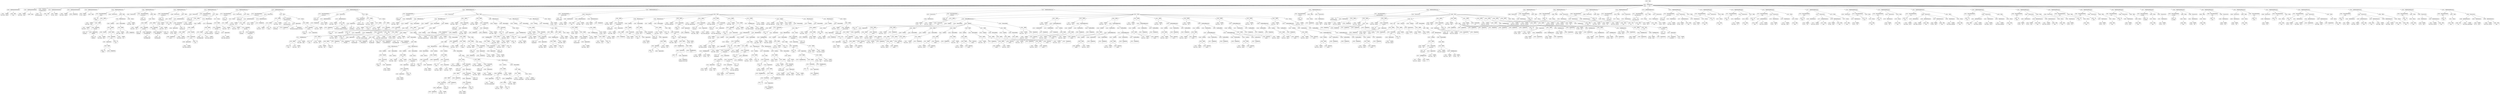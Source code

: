 digraph ast {
node [shape=none];
262604 [label=<<TABLE border='1' cellspacing='0' cellpadding='10' style='rounded' ><TR><TD border='0'>262604</TD><TD border='0'><B>PublicMemberDeclaration</B></TD></TR></TABLE>>];
262604 -> 262602 [weight=2];
262604 -> 262603 [weight=2];
262605 [label=<<TABLE border='1' cellspacing='0' cellpadding='10' style='rounded' ><TR><TD border='0'>262605</TD><TD border='0'><B>Variable</B></TD></TR><HR/><TR><TD border='0' cellpadding='5'>(1041, 5354)</TD><TD border='0' cellpadding='5'>cache</TD></TR></TABLE>>];
262606 [label=<<TABLE border='1' cellspacing='0' cellpadding='10' style='rounded' ><TR><TD border='0'>262606</TD><TD border='0'><B>Array</B></TD></TR></TABLE>>];
262607 [label=<<TABLE border='1' cellspacing='0' cellpadding='10' style='rounded' ><TR><TD border='0'>262607</TD><TD border='0'><B>PublicMemberDeclaration</B></TD></TR></TABLE>>];
262607 -> 262605 [weight=2];
262607 -> 262606 [weight=2];
262600 [label=<<TABLE border='1' cellspacing='0' cellpadding='10' style='rounded' ><TR><TD border='0'>262600</TD><TD border='0'><B>Id</B></TD></TR><HR/><TR><TD border='0' cellpadding='5' colspan='2'>WP_Filesystem_Base</TD></TR></TABLE>>];
262601 [label=<<TABLE border='1' cellspacing='0' cellpadding='10' style='rounded' ><TR><TD border='0'>262601</TD><TD border='0'><B>ClassName</B></TD></TR><HR/><TR><TD border='0' cellpadding='5' colspan='2'>WP_Filesystem_Base</TD></TR></TABLE>>];
262601 -> 262600 [weight=2];
262602 [label=<<TABLE border='1' cellspacing='0' cellpadding='10' style='rounded' ><TR><TD border='0'>262602</TD><TD border='0'><B>Variable</B></TD></TR><HR/><TR><TD border='0' cellpadding='5'>(1041, 5353)</TD><TD border='0' cellpadding='5'>verbose</TD></TR></TABLE>>];
262603 [label=<<TABLE border='1' cellspacing='0' cellpadding='10' style='rounded' ><TR><TD border='0'>262603</TD><TD border='0'><B>False</B></TD></TR><HR/><TR><TD border='0' cellpadding='5' colspan='2'>false</TD></TR></TABLE>>];
262612 [label=<<TABLE border='1' cellspacing='0' cellpadding='10' style='rounded' ><TR><TD border='0'>262612</TD><TD border='0'><B>Null</B></TD></TR><HR/><TR><TD border='0' cellpadding='5' colspan='2'>null</TD></TR></TABLE>>];
262613 [label=<<TABLE border='1' cellspacing='0' cellpadding='10' style='rounded' ><TR><TD border='0'>262613</TD><TD border='0'><B>PublicMemberDeclaration</B></TD></TR></TABLE>>];
262613 -> 262611 [weight=2];
262613 -> 262612 [weight=2];
262614 [label=<<TABLE border='1' cellspacing='0' cellpadding='10' style='rounded' ><TR><TD border='0'>262614</TD><TD border='0'><B>Variable</B></TD></TR><HR/><TR><TD border='0' cellpadding='5'>(0, 724)</TD><TD border='0' cellpadding='5'>options</TD></TR></TABLE>>];
262615 [label=<<TABLE border='1' cellspacing='0' cellpadding='10' style='rounded' ><TR><TD border='0'>262615</TD><TD border='0'><B>Array</B></TD></TR></TABLE>>];
262608 [label=<<TABLE border='1' cellspacing='0' cellpadding='10' style='rounded' ><TR><TD border='0'>262608</TD><TD border='0'><B>Variable</B></TD></TR><HR/><TR><TD border='0' cellpadding='5'>(1041, 5355)</TD><TD border='0' cellpadding='5'>method</TD></TR></TABLE>>];
262609 [label=<<TABLE border='1' cellspacing='0' cellpadding='10' style='rounded' ><TR><TD border='0'>262609</TD><TD border='0'><B>StringLiteral</B></TD></TR><HR/><TR><TD border='0' cellpadding='5' colspan='2'></TD></TR></TABLE>>];
262610 [label=<<TABLE border='1' cellspacing='0' cellpadding='10' style='rounded' ><TR><TD border='0'>262610</TD><TD border='0'><B>PublicMemberDeclaration</B></TD></TR></TABLE>>];
262610 -> 262608 [weight=2];
262610 -> 262609 [weight=2];
262611 [label=<<TABLE border='1' cellspacing='0' cellpadding='10' style='rounded' ><TR><TD border='0'>262611</TD><TD border='0'><B>Variable</B></TD></TR><HR/><TR><TD border='0' cellpadding='5'>(0, 1144)</TD><TD border='0' cellpadding='5'>errors</TD></TR></TABLE>>];
262620 [label=<<TABLE border='1' cellspacing='0' cellpadding='10' style='rounded' ><TR><TD border='0'>262620</TD><TD border='0'><B>Variable</B></TD></TR><HR/><TR><TD border='0' cellpadding='5'>(1041, 5356)</TD><TD border='0' cellpadding='5'>folder</TD></TR></TABLE>>];
262621 [label=<<TABLE border='1' cellspacing='0' cellpadding='10' style='rounded' ><TR><TD border='0'>262621</TD><TD border='0'><B>BinOP</B></TD></TR><HR/><TR><TD border='0' cellpadding='5' colspan='2'>=</TD></TR></TABLE>>];
262621 -> 262620 [weight=2];
262621 -> 262627 [weight=2];
262622 [label=<<TABLE border='1' cellspacing='0' cellpadding='10' style='rounded' ><TR><TD border='0'>262622</TD><TD border='0'><B>Variable</B></TD></TR><HR/><TR><TD border='0' cellpadding='5'>(1041, 5357)</TD><TD border='0' cellpadding='5'>this</TD></TR></TABLE>>];
262623 [label=<<TABLE border='1' cellspacing='0' cellpadding='10' style='rounded' ><TR><TD border='0'>262623</TD><TD border='0'><B>Id</B></TD></TR><HR/><TR><TD border='0' cellpadding='5' colspan='2'>find_folder</TD></TR></TABLE>>];
262616 [label=<<TABLE border='1' cellspacing='0' cellpadding='10' style='rounded' ><TR><TD border='0'>262616</TD><TD border='0'><B>PublicMemberDeclaration</B></TD></TR></TABLE>>];
262616 -> 262614 [weight=2];
262616 -> 262615 [weight=2];
262617 [label=<<TABLE border='1' cellspacing='0' cellpadding='10' style='rounded' ><TR><TD border='0'>262617</TD><TD border='0'><B>Id</B></TD></TR><HR/><TR><TD border='0' cellpadding='5' colspan='2'>abspath</TD></TR></TABLE>>];
262618 [label=<<TABLE border='1' cellspacing='0' cellpadding='10' style='rounded' ><TR><TD border='0'>262618</TD><TD border='0'><B>ReturnValueMethod</B></TD></TR><HR/><TR><TD border='0' cellpadding='5' colspan='2'>abspath</TD></TR></TABLE>>];
262618 -> 262617 [weight=2];
262619 [label=<<TABLE border='1' cellspacing='0' cellpadding='10' style='rounded' ><TR><TD border='0'>262619</TD><TD border='0'><B>ParameterList</B></TD></TR></TABLE>>];
262629 [label=<<TABLE border='1' cellspacing='0' cellpadding='10' style='rounded' ><TR><TD border='0'>262629</TD><TD border='0'><B>Variable</B></TD></TR><HR/><TR><TD border='0' cellpadding='5'>(1041, 5356)</TD><TD border='0' cellpadding='5'>folder</TD></TR></TABLE>>];
262630 [label=<<TABLE border='1' cellspacing='0' cellpadding='10' style='rounded' ><TR><TD border='0'>262630</TD><TD border='0'><B>UnaryOP</B></TD></TR><HR/><TR><TD border='0' cellpadding='5' colspan='2'>!</TD></TR></TABLE>>];
262630 -> 262629 [weight=2];
262631 [label=<<TABLE border='1' cellspacing='0' cellpadding='10' style='rounded' ><TR><TD border='0'>262631</TD><TD border='0'><B>LogicOP</B></TD></TR><HR/><TR><TD border='0' cellpadding='5' colspan='2'>&amp;&amp;</TD></TR></TABLE>>];
262631 -> 262630 [weight=2];
262631 -> 262639 [weight=2];
262624 [label=<<TABLE border='1' cellspacing='0' cellpadding='10' style='rounded' ><TR><TD border='0'>262624</TD><TD border='0'><B>Id</B></TD></TR><HR/><TR><TD border='0' cellpadding='5' colspan='2'>ABSPATH</TD></TR></TABLE>>];
262625 [label=<<TABLE border='1' cellspacing='0' cellpadding='10' style='rounded' ><TR><TD border='0'>262625</TD><TD border='0'><B>ArgumentList</B></TD></TR><HR/><TR><TD border='0' cellpadding='5' colspan='2'>ABSPATH</TD></TR></TABLE>>];
262625 -> 262624 [weight=2];
262626 [label=<<TABLE border='1' cellspacing='0' cellpadding='10' style='rounded' ><TR><TD border='0'>262626</TD><TD border='0'><B>MethodCall</B></TD></TR><HR/><TR><TD border='0' cellpadding='5' colspan='2'>find_folder</TD></TR></TABLE>>];
262626 -> 262623 [weight=2];
262626 -> 262625 [weight=2];
262627 [label=<<TABLE border='1' cellspacing='0' cellpadding='10' style='rounded' ><TR><TD border='0'>262627</TD><TD border='0'><B>BinOP</B></TD></TR><HR/><TR><TD border='0' cellpadding='5' colspan='2'>-&gt;</TD></TR></TABLE>>];
262627 -> 262622 [weight=2];
262627 -> 262626 [weight=2];
262636 [label=<<TABLE border='1' cellspacing='0' cellpadding='10' style='rounded' ><TR><TD border='0'>262636</TD><TD border='0'><B>Id</B></TD></TR><HR/><TR><TD border='0' cellpadding='5' colspan='2'>WPINC</TD></TR></TABLE>>];
262637 [label=<<TABLE border='1' cellspacing='0' cellpadding='10' style='rounded' ><TR><TD border='0'>262637</TD><TD border='0'><B>ArgumentList</B></TD></TR></TABLE>>];
262637 -> 262635 [weight=2];
262638 [label=<<TABLE border='1' cellspacing='0' cellpadding='10' style='rounded' ><TR><TD border='0'>262638</TD><TD border='0'><B>MethodCall</B></TD></TR><HR/><TR><TD border='0' cellpadding='5' colspan='2'>is_dir</TD></TR></TABLE>>];
262638 -> 262633 [weight=2];
262638 -> 262637 [weight=2];
262639 [label=<<TABLE border='1' cellspacing='0' cellpadding='10' style='rounded' ><TR><TD border='0'>262639</TD><TD border='0'><B>BinOP</B></TD></TR><HR/><TR><TD border='0' cellpadding='5' colspan='2'>-&gt;</TD></TR></TABLE>>];
262639 -> 262632 [weight=2];
262639 -> 262638 [weight=2];
262632 [label=<<TABLE border='1' cellspacing='0' cellpadding='10' style='rounded' ><TR><TD border='0'>262632</TD><TD border='0'><B>Variable</B></TD></TR><HR/><TR><TD border='0' cellpadding='5'>(1041, 5357)</TD><TD border='0' cellpadding='5'>this</TD></TR></TABLE>>];
262633 [label=<<TABLE border='1' cellspacing='0' cellpadding='10' style='rounded' ><TR><TD border='0'>262633</TD><TD border='0'><B>Id</B></TD></TR><HR/><TR><TD border='0' cellpadding='5' colspan='2'>is_dir</TD></TR></TABLE>>];
262634 [label=<<TABLE border='1' cellspacing='0' cellpadding='10' style='rounded' ><TR><TD border='0'>262634</TD><TD border='0'><B>StringLiteral</B></TD></TR><HR/><TR><TD border='0' cellpadding='5' colspan='2'></TD></TR></TABLE>>];
262635 [label=<<TABLE border='1' cellspacing='0' cellpadding='10' style='rounded' ><TR><TD border='0'>262635</TD><TD border='0'><B>BinOP</B></TD></TR><HR/><TR><TD border='0' cellpadding='5' colspan='2'>.</TD></TR></TABLE>>];
262635 -> 262634 [weight=2];
262635 -> 262636 [weight=2];
262644 [label=<<TABLE border='1' cellspacing='0' cellpadding='10' style='rounded' ><TR><TD border='0'>262644</TD><TD border='0'><B>IfThenStatement</B></TD></TR></TABLE>>];
262644 -> 262640 [weight=2];
262644 -> 262645 [weight=2];
262645 [label=<<TABLE border='1' cellspacing='0' cellpadding='10' style='rounded' ><TR><TD border='0'>262645</TD><TD border='0'><B>StatementBody</B></TD></TR></TABLE>>];
262645 -> 262642 [weight=2];
262646 [label=<<TABLE border='1' cellspacing='0' cellpadding='10' style='rounded' ><TR><TD border='0'>262646</TD><TD border='0'><B>Variable</B></TD></TR><HR/><TR><TD border='0' cellpadding='5'>(1041, 5356)</TD><TD border='0' cellpadding='5'>folder</TD></TR></TABLE>>];
262647 [label=<<TABLE border='1' cellspacing='0' cellpadding='10' style='rounded' ><TR><TD border='0'>262647</TD><TD border='0'><B>Return</B></TD></TR></TABLE>>];
262647 -> 262646 [weight=2];
262640 [label=<<TABLE border='1' cellspacing='0' cellpadding='10' style='rounded' ><TR><TD border='0'>262640</TD><TD border='0'><B>Condition</B></TD></TR></TABLE>>];
262640 -> 262631 [weight=2];
262641 [label=<<TABLE border='1' cellspacing='0' cellpadding='10' style='rounded' ><TR><TD border='0'>262641</TD><TD border='0'><B>Variable</B></TD></TR><HR/><TR><TD border='0' cellpadding='5'>(1041, 5356)</TD><TD border='0' cellpadding='5'>folder</TD></TR></TABLE>>];
262642 [label=<<TABLE border='1' cellspacing='0' cellpadding='10' style='rounded' ><TR><TD border='0'>262642</TD><TD border='0'><B>BinOP</B></TD></TR><HR/><TR><TD border='0' cellpadding='5' colspan='2'>=</TD></TR></TABLE>>];
262642 -> 262641 [weight=2];
262642 -> 262643 [weight=2];
262643 [label=<<TABLE border='1' cellspacing='0' cellpadding='10' style='rounded' ><TR><TD border='0'>262643</TD><TD border='0'><B>StringLiteral</B></TD></TR><HR/><TR><TD border='0' cellpadding='5' colspan='2'></TD></TR></TABLE>>];
262652 [label=<<TABLE border='1' cellspacing='0' cellpadding='10' style='rounded' ><TR><TD border='0'>262652</TD><TD border='0'><B>ParameterList</B></TD></TR></TABLE>>];
262653 [label=<<TABLE border='1' cellspacing='0' cellpadding='10' style='rounded' ><TR><TD border='0'>262653</TD><TD border='0'><B>Variable</B></TD></TR><HR/><TR><TD border='0' cellpadding='5'>(1041, 5357)</TD><TD border='0' cellpadding='5'>this</TD></TR></TABLE>>];
262654 [label=<<TABLE border='1' cellspacing='0' cellpadding='10' style='rounded' ><TR><TD border='0'>262654</TD><TD border='0'><B>Id</B></TD></TR><HR/><TR><TD border='0' cellpadding='5' colspan='2'>find_folder</TD></TR></TABLE>>];
262655 [label=<<TABLE border='1' cellspacing='0' cellpadding='10' style='rounded' ><TR><TD border='0'>262655</TD><TD border='0'><B>Id</B></TD></TR><HR/><TR><TD border='0' cellpadding='5' colspan='2'>WP_CONTENT_DIR</TD></TR></TABLE>>];
262648 [label=<<TABLE border='1' cellspacing='0' cellpadding='10' style='rounded' ><TR><TD border='0'>262648</TD><TD border='0'><B>Block</B></TD></TR></TABLE>>];
262648 -> 262621 [weight=2];
262648 -> 262644 [weight=2];
262648 -> 262647 [weight=2];
262649 [label=<<TABLE border='1' cellspacing='0' cellpadding='10' style='rounded' ><TR><TD border='0'>262649</TD><TD border='0'><B>PublicMethodStatement</B></TD></TR></TABLE>>];
262649 -> 262618 [weight=2];
262649 -> 262619 [weight=2];
262649 -> 262648 [weight=2];
262650 [label=<<TABLE border='1' cellspacing='0' cellpadding='10' style='rounded' ><TR><TD border='0'>262650</TD><TD border='0'><B>Id</B></TD></TR><HR/><TR><TD border='0' cellpadding='5' colspan='2'>wp_content_dir</TD></TR></TABLE>>];
262651 [label=<<TABLE border='1' cellspacing='0' cellpadding='10' style='rounded' ><TR><TD border='0'>262651</TD><TD border='0'><B>ReturnValueMethod</B></TD></TR><HR/><TR><TD border='0' cellpadding='5' colspan='2'>wp_content_dir</TD></TR></TABLE>>];
262651 -> 262650 [weight=2];
262660 [label=<<TABLE border='1' cellspacing='0' cellpadding='10' style='rounded' ><TR><TD border='0'>262660</TD><TD border='0'><B>Block</B></TD></TR></TABLE>>];
262660 -> 262659 [weight=2];
262661 [label=<<TABLE border='1' cellspacing='0' cellpadding='10' style='rounded' ><TR><TD border='0'>262661</TD><TD border='0'><B>PublicMethodStatement</B></TD></TR></TABLE>>];
262661 -> 262651 [weight=2];
262661 -> 262652 [weight=2];
262661 -> 262660 [weight=2];
262662 [label=<<TABLE border='1' cellspacing='0' cellpadding='10' style='rounded' ><TR><TD border='0'>262662</TD><TD border='0'><B>Id</B></TD></TR><HR/><TR><TD border='0' cellpadding='5' colspan='2'>wp_plugins_dir</TD></TR></TABLE>>];
262663 [label=<<TABLE border='1' cellspacing='0' cellpadding='10' style='rounded' ><TR><TD border='0'>262663</TD><TD border='0'><B>ReturnValueMethod</B></TD></TR><HR/><TR><TD border='0' cellpadding='5' colspan='2'>wp_plugins_dir</TD></TR></TABLE>>];
262663 -> 262662 [weight=2];
262656 [label=<<TABLE border='1' cellspacing='0' cellpadding='10' style='rounded' ><TR><TD border='0'>262656</TD><TD border='0'><B>ArgumentList</B></TD></TR><HR/><TR><TD border='0' cellpadding='5' colspan='2'>WP_CONTENT_DIR</TD></TR></TABLE>>];
262656 -> 262655 [weight=2];
262657 [label=<<TABLE border='1' cellspacing='0' cellpadding='10' style='rounded' ><TR><TD border='0'>262657</TD><TD border='0'><B>MethodCall</B></TD></TR><HR/><TR><TD border='0' cellpadding='5' colspan='2'>find_folder</TD></TR></TABLE>>];
262657 -> 262654 [weight=2];
262657 -> 262656 [weight=2];
262658 [label=<<TABLE border='1' cellspacing='0' cellpadding='10' style='rounded' ><TR><TD border='0'>262658</TD><TD border='0'><B>BinOP</B></TD></TR><HR/><TR><TD border='0' cellpadding='5' colspan='2'>-&gt;</TD></TR></TABLE>>];
262658 -> 262653 [weight=2];
262658 -> 262657 [weight=2];
262659 [label=<<TABLE border='1' cellspacing='0' cellpadding='10' style='rounded' ><TR><TD border='0'>262659</TD><TD border='0'><B>Return</B></TD></TR></TABLE>>];
262659 -> 262658 [weight=2];
262668 [label=<<TABLE border='1' cellspacing='0' cellpadding='10' style='rounded' ><TR><TD border='0'>262668</TD><TD border='0'><B>ArgumentList</B></TD></TR><HR/><TR><TD border='0' cellpadding='5' colspan='2'>WP_PLUGIN_DIR</TD></TR></TABLE>>];
262668 -> 262667 [weight=2];
262669 [label=<<TABLE border='1' cellspacing='0' cellpadding='10' style='rounded' ><TR><TD border='0'>262669</TD><TD border='0'><B>MethodCall</B></TD></TR><HR/><TR><TD border='0' cellpadding='5' colspan='2'>find_folder</TD></TR></TABLE>>];
262669 -> 262666 [weight=2];
262669 -> 262668 [weight=2];
262670 [label=<<TABLE border='1' cellspacing='0' cellpadding='10' style='rounded' ><TR><TD border='0'>262670</TD><TD border='0'><B>BinOP</B></TD></TR><HR/><TR><TD border='0' cellpadding='5' colspan='2'>-&gt;</TD></TR></TABLE>>];
262670 -> 262665 [weight=2];
262670 -> 262669 [weight=2];
262671 [label=<<TABLE border='1' cellspacing='0' cellpadding='10' style='rounded' ><TR><TD border='0'>262671</TD><TD border='0'><B>Return</B></TD></TR></TABLE>>];
262671 -> 262670 [weight=2];
262664 [label=<<TABLE border='1' cellspacing='0' cellpadding='10' style='rounded' ><TR><TD border='0'>262664</TD><TD border='0'><B>ParameterList</B></TD></TR></TABLE>>];
262665 [label=<<TABLE border='1' cellspacing='0' cellpadding='10' style='rounded' ><TR><TD border='0'>262665</TD><TD border='0'><B>Variable</B></TD></TR><HR/><TR><TD border='0' cellpadding='5'>(1041, 5357)</TD><TD border='0' cellpadding='5'>this</TD></TR></TABLE>>];
262666 [label=<<TABLE border='1' cellspacing='0' cellpadding='10' style='rounded' ><TR><TD border='0'>262666</TD><TD border='0'><B>Id</B></TD></TR><HR/><TR><TD border='0' cellpadding='5' colspan='2'>find_folder</TD></TR></TABLE>>];
262667 [label=<<TABLE border='1' cellspacing='0' cellpadding='10' style='rounded' ><TR><TD border='0'>262667</TD><TD border='0'><B>Id</B></TD></TR><HR/><TR><TD border='0' cellpadding='5' colspan='2'>WP_PLUGIN_DIR</TD></TR></TABLE>>];
262676 [label=<<TABLE border='1' cellspacing='0' cellpadding='10' style='rounded' ><TR><TD border='0'>262676</TD><TD border='0'><B>Variable</B></TD></TR><HR/><TR><TD border='0' cellpadding='5'>(0, 753)</TD><TD border='0' cellpadding='5'>theme</TD></TR></TABLE>>];
262677 [label=<<TABLE border='1' cellspacing='0' cellpadding='10' style='rounded' ><TR><TD border='0'>262677</TD><TD border='0'><B>False</B></TD></TR><HR/><TR><TD border='0' cellpadding='5' colspan='2'>false</TD></TR></TABLE>>];
262678 [label=<<TABLE border='1' cellspacing='0' cellpadding='10' style='rounded' ><TR><TD border='0'>262678</TD><TD border='0'><B>OptValueParameter</B></TD></TR></TABLE>>];
262678 -> 262676 [weight=2];
262678 -> 262677 [weight=2];
262679 [label=<<TABLE border='1' cellspacing='0' cellpadding='10' style='rounded' ><TR><TD border='0'>262679</TD><TD border='0'><B>ParameterList</B></TD></TR></TABLE>>];
262679 -> 262678 [weight=2];
262672 [label=<<TABLE border='1' cellspacing='0' cellpadding='10' style='rounded' ><TR><TD border='0'>262672</TD><TD border='0'><B>Block</B></TD></TR></TABLE>>];
262672 -> 262671 [weight=2];
262673 [label=<<TABLE border='1' cellspacing='0' cellpadding='10' style='rounded' ><TR><TD border='0'>262673</TD><TD border='0'><B>PublicMethodStatement</B></TD></TR></TABLE>>];
262673 -> 262663 [weight=2];
262673 -> 262664 [weight=2];
262673 -> 262672 [weight=2];
262674 [label=<<TABLE border='1' cellspacing='0' cellpadding='10' style='rounded' ><TR><TD border='0'>262674</TD><TD border='0'><B>Id</B></TD></TR><HR/><TR><TD border='0' cellpadding='5' colspan='2'>wp_themes_dir</TD></TR></TABLE>>];
262675 [label=<<TABLE border='1' cellspacing='0' cellpadding='10' style='rounded' ><TR><TD border='0'>262675</TD><TD border='0'><B>ReturnValueMethod</B></TD></TR><HR/><TR><TD border='0' cellpadding='5' colspan='2'>wp_themes_dir</TD></TR></TABLE>>];
262675 -> 262674 [weight=2];
262684 [label=<<TABLE border='1' cellspacing='0' cellpadding='10' style='rounded' ><TR><TD border='0'>262684</TD><TD border='0'><B>ArgumentList</B></TD></TR></TABLE>>];
262684 -> 262683 [weight=2];
262685 [label=<<TABLE border='1' cellspacing='0' cellpadding='10' style='rounded' ><TR><TD border='0'>262685</TD><TD border='0'><B>FunctionCall</B></TD></TR><HR/><TR><TD border='0' cellpadding='5' colspan='2'>get_theme_root</TD></TR></TABLE>>];
262685 -> 262682 [weight=2];
262685 -> 262684 [weight=2];
262686 [label=<<TABLE border='1' cellspacing='0' cellpadding='10' style='rounded' ><TR><TD border='0'>262686</TD><TD border='0'><B>StringLiteral</B></TD></TR><HR/><TR><TD border='0' cellpadding='5' colspan='2'>themes</TD></TR></TABLE>>];
262687 [label=<<TABLE border='1' cellspacing='0' cellpadding='10' style='rounded' ><TR><TD border='0'>262687</TD><TD border='0'><B>RelOP</B></TD></TR><HR/><TR><TD border='0' cellpadding='5' colspan='2'>==</TD></TR></TABLE>>];
262687 -> 262686 [weight=2];
262687 -> 262688 [weight=2];
262680 [label=<<TABLE border='1' cellspacing='0' cellpadding='10' style='rounded' ><TR><TD border='0'>262680</TD><TD border='0'><B>Variable</B></TD></TR><HR/><TR><TD border='0' cellpadding='5'>(1041, 5358)</TD><TD border='0' cellpadding='5'>theme_root</TD></TR></TABLE>>];
262681 [label=<<TABLE border='1' cellspacing='0' cellpadding='10' style='rounded' ><TR><TD border='0'>262681</TD><TD border='0'><B>BinOP</B></TD></TR><HR/><TR><TD border='0' cellpadding='5' colspan='2'>=</TD></TR></TABLE>>];
262681 -> 262680 [weight=2];
262681 -> 262685 [weight=2];
262682 [label=<<TABLE border='1' cellspacing='0' cellpadding='10' style='rounded' ><TR><TD border='0'>262682</TD><TD border='0'><B>Id</B></TD></TR><HR/><TR><TD border='0' cellpadding='5' colspan='2'>get_theme_root</TD></TR></TABLE>>];
262683 [label=<<TABLE border='1' cellspacing='0' cellpadding='10' style='rounded' ><TR><TD border='0'>262683</TD><TD border='0'><B>Variable</B></TD></TR><HR/><TR><TD border='0' cellpadding='5'>(0, 753)</TD><TD border='0' cellpadding='5'>theme</TD></TR></TABLE>>];
262692 [label=<<TABLE border='1' cellspacing='0' cellpadding='10' style='rounded' ><TR><TD border='0'>262692</TD><TD border='0'><B>Variable</B></TD></TR><HR/><TR><TD border='0' cellpadding='5'>(1041, 5358)</TD><TD border='0' cellpadding='5'>theme_root</TD></TR></TABLE>>];
262693 [label=<<TABLE border='1' cellspacing='0' cellpadding='10' style='rounded' ><TR><TD border='0'>262693</TD><TD border='0'><B>ArgumentList</B></TD></TR></TABLE>>];
262693 -> 262692 [weight=2];
262694 [label=<<TABLE border='1' cellspacing='0' cellpadding='10' style='rounded' ><TR><TD border='0'>262694</TD><TD border='0'><B>FunctionCall</B></TD></TR><HR/><TR><TD border='0' cellpadding='5' colspan='2'>is_dir</TD></TR></TABLE>>];
262694 -> 262691 [weight=2];
262694 -> 262693 [weight=2];
262695 [label=<<TABLE border='1' cellspacing='0' cellpadding='10' style='rounded' ><TR><TD border='0'>262695</TD><TD border='0'><B>UnaryOP</B></TD></TR><HR/><TR><TD border='0' cellpadding='5' colspan='2'>!</TD></TR></TABLE>>];
262695 -> 262694 [weight=2];
262688 [label=<<TABLE border='1' cellspacing='0' cellpadding='10' style='rounded' ><TR><TD border='0'>262688</TD><TD border='0'><B>Variable</B></TD></TR><HR/><TR><TD border='0' cellpadding='5'>(1041, 5358)</TD><TD border='0' cellpadding='5'>theme_root</TD></TR></TABLE>>];
262689 [label=<<TABLE border='1' cellspacing='0' cellpadding='10' style='rounded' ><TR><TD border='0'>262689</TD><TD border='0'><B>LogicOP</B></TD></TR><HR/><TR><TD border='0' cellpadding='5' colspan='2'>||</TD></TR></TABLE>>];
262689 -> 262687 [weight=2];
262689 -> 262695 [weight=2];
262691 [label=<<TABLE border='1' cellspacing='0' cellpadding='10' style='rounded' ><TR><TD border='0'>262691</TD><TD border='0'><B>Id</B></TD></TR><HR/><TR><TD border='0' cellpadding='5' colspan='2'>is_dir</TD></TR></TABLE>>];
262700 [label=<<TABLE border='1' cellspacing='0' cellpadding='10' style='rounded' ><TR><TD border='0'>262700</TD><TD border='0'><B>BinOP</B></TD></TR><HR/><TR><TD border='0' cellpadding='5' colspan='2'>.</TD></TR></TABLE>>];
262700 -> 262699 [weight=2];
262700 -> 262701 [weight=2];
262701 [label=<<TABLE border='1' cellspacing='0' cellpadding='10' style='rounded' ><TR><TD border='0'>262701</TD><TD border='0'><B>Variable</B></TD></TR><HR/><TR><TD border='0' cellpadding='5'>(1041, 5358)</TD><TD border='0' cellpadding='5'>theme_root</TD></TR></TABLE>>];
262702 [label=<<TABLE border='1' cellspacing='0' cellpadding='10' style='rounded' ><TR><TD border='0'>262702</TD><TD border='0'><B>IfThenStatement</B></TD></TR></TABLE>>];
262702 -> 262696 [weight=2];
262702 -> 262703 [weight=2];
262703 [label=<<TABLE border='1' cellspacing='0' cellpadding='10' style='rounded' ><TR><TD border='0'>262703</TD><TD border='0'><B>StatementBody</B></TD></TR></TABLE>>];
262703 -> 262698 [weight=2];
262696 [label=<<TABLE border='1' cellspacing='0' cellpadding='10' style='rounded' ><TR><TD border='0'>262696</TD><TD border='0'><B>Condition</B></TD></TR></TABLE>>];
262696 -> 262689 [weight=2];
262697 [label=<<TABLE border='1' cellspacing='0' cellpadding='10' style='rounded' ><TR><TD border='0'>262697</TD><TD border='0'><B>Variable</B></TD></TR><HR/><TR><TD border='0' cellpadding='5'>(1041, 5358)</TD><TD border='0' cellpadding='5'>theme_root</TD></TR></TABLE>>];
262698 [label=<<TABLE border='1' cellspacing='0' cellpadding='10' style='rounded' ><TR><TD border='0'>262698</TD><TD border='0'><B>BinOP</B></TD></TR><HR/><TR><TD border='0' cellpadding='5' colspan='2'>=</TD></TR></TABLE>>];
262698 -> 262697 [weight=2];
262698 -> 262700 [weight=2];
262699 [label=<<TABLE border='1' cellspacing='0' cellpadding='10' style='rounded' ><TR><TD border='0'>262699</TD><TD border='0'><B>Id</B></TD></TR><HR/><TR><TD border='0' cellpadding='5' colspan='2'>WP_CONTENT_DIR</TD></TR></TABLE>>];
262708 [label=<<TABLE border='1' cellspacing='0' cellpadding='10' style='rounded' ><TR><TD border='0'>262708</TD><TD border='0'><B>MethodCall</B></TD></TR><HR/><TR><TD border='0' cellpadding='5' colspan='2'>find_folder</TD></TR></TABLE>>];
262708 -> 262705 [weight=2];
262708 -> 262707 [weight=2];
262709 [label=<<TABLE border='1' cellspacing='0' cellpadding='10' style='rounded' ><TR><TD border='0'>262709</TD><TD border='0'><B>BinOP</B></TD></TR><HR/><TR><TD border='0' cellpadding='5' colspan='2'>-&gt;</TD></TR></TABLE>>];
262709 -> 262704 [weight=2];
262709 -> 262708 [weight=2];
262710 [label=<<TABLE border='1' cellspacing='0' cellpadding='10' style='rounded' ><TR><TD border='0'>262710</TD><TD border='0'><B>Return</B></TD></TR></TABLE>>];
262710 -> 262709 [weight=2];
262711 [label=<<TABLE border='1' cellspacing='0' cellpadding='10' style='rounded' ><TR><TD border='0'>262711</TD><TD border='0'><B>Block</B></TD></TR></TABLE>>];
262711 -> 262681 [weight=2];
262711 -> 262702 [weight=2];
262711 -> 262710 [weight=2];
262704 [label=<<TABLE border='1' cellspacing='0' cellpadding='10' style='rounded' ><TR><TD border='0'>262704</TD><TD border='0'><B>Variable</B></TD></TR><HR/><TR><TD border='0' cellpadding='5'>(1041, 5357)</TD><TD border='0' cellpadding='5'>this</TD></TR></TABLE>>];
262705 [label=<<TABLE border='1' cellspacing='0' cellpadding='10' style='rounded' ><TR><TD border='0'>262705</TD><TD border='0'><B>Id</B></TD></TR><HR/><TR><TD border='0' cellpadding='5' colspan='2'>find_folder</TD></TR></TABLE>>];
262706 [label=<<TABLE border='1' cellspacing='0' cellpadding='10' style='rounded' ><TR><TD border='0'>262706</TD><TD border='0'><B>Variable</B></TD></TR><HR/><TR><TD border='0' cellpadding='5'>(1041, 5358)</TD><TD border='0' cellpadding='5'>theme_root</TD></TR></TABLE>>];
262707 [label=<<TABLE border='1' cellspacing='0' cellpadding='10' style='rounded' ><TR><TD border='0'>262707</TD><TD border='0'><B>ArgumentList</B></TD></TR></TABLE>>];
262707 -> 262706 [weight=2];
262716 [label=<<TABLE border='1' cellspacing='0' cellpadding='10' style='rounded' ><TR><TD border='0'>262716</TD><TD border='0'><B>Variable</B></TD></TR><HR/><TR><TD border='0' cellpadding='5'>(1041, 5357)</TD><TD border='0' cellpadding='5'>this</TD></TR></TABLE>>];
262717 [label=<<TABLE border='1' cellspacing='0' cellpadding='10' style='rounded' ><TR><TD border='0'>262717</TD><TD border='0'><B>Id</B></TD></TR><HR/><TR><TD border='0' cellpadding='5' colspan='2'>find_folder</TD></TR></TABLE>>];
262718 [label=<<TABLE border='1' cellspacing='0' cellpadding='10' style='rounded' ><TR><TD border='0'>262718</TD><TD border='0'><B>Id</B></TD></TR><HR/><TR><TD border='0' cellpadding='5' colspan='2'>WP_LANG_DIR</TD></TR></TABLE>>];
262719 [label=<<TABLE border='1' cellspacing='0' cellpadding='10' style='rounded' ><TR><TD border='0'>262719</TD><TD border='0'><B>ArgumentList</B></TD></TR><HR/><TR><TD border='0' cellpadding='5' colspan='2'>WP_LANG_DIR</TD></TR></TABLE>>];
262719 -> 262718 [weight=2];
262712 [label=<<TABLE border='1' cellspacing='0' cellpadding='10' style='rounded' ><TR><TD border='0'>262712</TD><TD border='0'><B>PublicMethodStatement</B></TD></TR></TABLE>>];
262712 -> 262675 [weight=2];
262712 -> 262679 [weight=2];
262712 -> 262711 [weight=2];
262713 [label=<<TABLE border='1' cellspacing='0' cellpadding='10' style='rounded' ><TR><TD border='0'>262713</TD><TD border='0'><B>Id</B></TD></TR><HR/><TR><TD border='0' cellpadding='5' colspan='2'>wp_lang_dir</TD></TR></TABLE>>];
262714 [label=<<TABLE border='1' cellspacing='0' cellpadding='10' style='rounded' ><TR><TD border='0'>262714</TD><TD border='0'><B>ReturnValueMethod</B></TD></TR><HR/><TR><TD border='0' cellpadding='5' colspan='2'>wp_lang_dir</TD></TR></TABLE>>];
262714 -> 262713 [weight=2];
262715 [label=<<TABLE border='1' cellspacing='0' cellpadding='10' style='rounded' ><TR><TD border='0'>262715</TD><TD border='0'><B>ParameterList</B></TD></TR></TABLE>>];
262724 [label=<<TABLE border='1' cellspacing='0' cellpadding='10' style='rounded' ><TR><TD border='0'>262724</TD><TD border='0'><B>PublicMethodStatement</B></TD></TR></TABLE>>];
262724 -> 262714 [weight=2];
262724 -> 262715 [weight=2];
262724 -> 262723 [weight=2];
262725 [label=<<TABLE border='1' cellspacing='0' cellpadding='10' style='rounded' ><TR><TD border='0'>262725</TD><TD border='0'><B>Id</B></TD></TR><HR/><TR><TD border='0' cellpadding='5' colspan='2'>find_base_dir</TD></TR></TABLE>>];
262726 [label=<<TABLE border='1' cellspacing='0' cellpadding='10' style='rounded' ><TR><TD border='0'>262726</TD><TD border='0'><B>ReturnValueMethod</B></TD></TR><HR/><TR><TD border='0' cellpadding='5' colspan='2'>find_base_dir</TD></TR></TABLE>>];
262726 -> 262725 [weight=2];
262727 [label=<<TABLE border='1' cellspacing='0' cellpadding='10' style='rounded' ><TR><TD border='0'>262727</TD><TD border='0'><B>Variable</B></TD></TR><HR/><TR><TD border='0' cellpadding='5'>(0, 1155)</TD><TD border='0' cellpadding='5'>base</TD></TR></TABLE>>];
262720 [label=<<TABLE border='1' cellspacing='0' cellpadding='10' style='rounded' ><TR><TD border='0'>262720</TD><TD border='0'><B>MethodCall</B></TD></TR><HR/><TR><TD border='0' cellpadding='5' colspan='2'>find_folder</TD></TR></TABLE>>];
262720 -> 262717 [weight=2];
262720 -> 262719 [weight=2];
262721 [label=<<TABLE border='1' cellspacing='0' cellpadding='10' style='rounded' ><TR><TD border='0'>262721</TD><TD border='0'><B>BinOP</B></TD></TR><HR/><TR><TD border='0' cellpadding='5' colspan='2'>-&gt;</TD></TR></TABLE>>];
262721 -> 262716 [weight=2];
262721 -> 262720 [weight=2];
262722 [label=<<TABLE border='1' cellspacing='0' cellpadding='10' style='rounded' ><TR><TD border='0'>262722</TD><TD border='0'><B>Return</B></TD></TR></TABLE>>];
262722 -> 262721 [weight=2];
262723 [label=<<TABLE border='1' cellspacing='0' cellpadding='10' style='rounded' ><TR><TD border='0'>262723</TD><TD border='0'><B>Block</B></TD></TR></TABLE>>];
262723 -> 262722 [weight=2];
262732 [label=<<TABLE border='1' cellspacing='0' cellpadding='10' style='rounded' ><TR><TD border='0'>262732</TD><TD border='0'><B>OptValueParameter</B></TD></TR></TABLE>>];
262732 -> 262730 [weight=2];
262732 -> 262731 [weight=2];
262733 [label=<<TABLE border='1' cellspacing='0' cellpadding='10' style='rounded' ><TR><TD border='0'>262733</TD><TD border='0'><B>ParameterList</B></TD></TR></TABLE>>];
262733 -> 262729 [weight=2];
262733 -> 262732 [weight=2];
262734 [label=<<TABLE border='1' cellspacing='0' cellpadding='10' style='rounded' ><TR><TD border='0'>262734</TD><TD border='0'><B>Id</B></TD></TR><HR/><TR><TD border='0' cellpadding='5' colspan='2'>_deprecated_function</TD></TR></TABLE>>];
262735 [label=<<TABLE border='1' cellspacing='0' cellpadding='10' style='rounded' ><TR><TD border='0'>262735</TD><TD border='0'><B>Id</B></TD></TR><HR/><TR><TD border='0' cellpadding='5' colspan='2'>__FUNCTION__</TD></TR></TABLE>>];
262728 [label=<<TABLE border='1' cellspacing='0' cellpadding='10' style='rounded' ><TR><TD border='0'>262728</TD><TD border='0'><B>StringLiteral</B></TD></TR><HR/><TR><TD border='0' cellpadding='5' colspan='2'>.</TD></TR></TABLE>>];
262729 [label=<<TABLE border='1' cellspacing='0' cellpadding='10' style='rounded' ><TR><TD border='0'>262729</TD><TD border='0'><B>OptValueParameter</B></TD></TR></TABLE>>];
262729 -> 262727 [weight=2];
262729 -> 262728 [weight=2];
262730 [label=<<TABLE border='1' cellspacing='0' cellpadding='10' style='rounded' ><TR><TD border='0'>262730</TD><TD border='0'><B>Variable</B></TD></TR><HR/><TR><TD border='0' cellpadding='5'>(1041, 5359)</TD><TD border='0' cellpadding='5'>echo</TD></TR></TABLE>>];
262731 [label=<<TABLE border='1' cellspacing='0' cellpadding='10' style='rounded' ><TR><TD border='0'>262731</TD><TD border='0'><B>False</B></TD></TR><HR/><TR><TD border='0' cellpadding='5' colspan='2'>false</TD></TR></TABLE>>];
262740 [label=<<TABLE border='1' cellspacing='0' cellpadding='10' style='rounded' ><TR><TD border='0'>262740</TD><TD border='0'><B>Variable</B></TD></TR><HR/><TR><TD border='0' cellpadding='5'>(1041, 5357)</TD><TD border='0' cellpadding='5'>this</TD></TR></TABLE>>];
262741 [label=<<TABLE border='1' cellspacing='0' cellpadding='10' style='rounded' ><TR><TD border='0'>262741</TD><TD border='0'><B>Id</B></TD></TR><HR/><TR><TD border='0' cellpadding='5' colspan='2'>verbose</TD></TR></TABLE>>];
262742 [label=<<TABLE border='1' cellspacing='0' cellpadding='10' style='rounded' ><TR><TD border='0'>262742</TD><TD border='0'><B>BinOP</B></TD></TR><HR/><TR><TD border='0' cellpadding='5' colspan='2'>-&gt;</TD></TR></TABLE>>];
262742 -> 262740 [weight=2];
262742 -> 262741 [weight=2];
262743 [label=<<TABLE border='1' cellspacing='0' cellpadding='10' style='rounded' ><TR><TD border='0'>262743</TD><TD border='0'><B>BinOP</B></TD></TR><HR/><TR><TD border='0' cellpadding='5' colspan='2'>=</TD></TR></TABLE>>];
262743 -> 262742 [weight=2];
262743 -> 262744 [weight=2];
262736 [label=<<TABLE border='1' cellspacing='0' cellpadding='10' style='rounded' ><TR><TD border='0'>262736</TD><TD border='0'><B>StringLiteral</B></TD></TR><HR/><TR><TD border='0' cellpadding='5' colspan='2'>2.7.0</TD></TR></TABLE>>];
262737 [label=<<TABLE border='1' cellspacing='0' cellpadding='10' style='rounded' ><TR><TD border='0'>262737</TD><TD border='0'><B>StringLiteral</B></TD></TR><HR/><TR><TD border='0' cellpadding='5' colspan='2'>WP_Filesystem::abspath() or WP_Filesy...</TD></TR></TABLE>>];
262738 [label=<<TABLE border='1' cellspacing='0' cellpadding='10' style='rounded' ><TR><TD border='0'>262738</TD><TD border='0'><B>ArgumentList</B></TD></TR></TABLE>>];
262738 -> 262735 [weight=2];
262738 -> 262736 [weight=2];
262738 -> 262737 [weight=2];
262739 [label=<<TABLE border='1' cellspacing='0' cellpadding='10' style='rounded' ><TR><TD border='0'>262739</TD><TD border='0'><B>FunctionCall</B></TD></TR><HR/><TR><TD border='0' cellpadding='5' colspan='2'>_deprecated_function</TD></TR></TABLE>>];
262739 -> 262734 [weight=2];
262739 -> 262738 [weight=2];
262748 [label=<<TABLE border='1' cellspacing='0' cellpadding='10' style='rounded' ><TR><TD border='0'>262748</TD><TD border='0'><B>MethodCall</B></TD></TR><HR/><TR><TD border='0' cellpadding='5' colspan='2'>abspath</TD></TR></TABLE>>];
262748 -> 262746 [weight=2];
262748 -> 262747 [weight=2];
262749 [label=<<TABLE border='1' cellspacing='0' cellpadding='10' style='rounded' ><TR><TD border='0'>262749</TD><TD border='0'><B>BinOP</B></TD></TR><HR/><TR><TD border='0' cellpadding='5' colspan='2'>-&gt;</TD></TR></TABLE>>];
262749 -> 262745 [weight=2];
262749 -> 262748 [weight=2];
262750 [label=<<TABLE border='1' cellspacing='0' cellpadding='10' style='rounded' ><TR><TD border='0'>262750</TD><TD border='0'><B>Return</B></TD></TR></TABLE>>];
262750 -> 262749 [weight=2];
262751 [label=<<TABLE border='1' cellspacing='0' cellpadding='10' style='rounded' ><TR><TD border='0'>262751</TD><TD border='0'><B>Block</B></TD></TR></TABLE>>];
262751 -> 262739 [weight=2];
262751 -> 262743 [weight=2];
262751 -> 262750 [weight=2];
262744 [label=<<TABLE border='1' cellspacing='0' cellpadding='10' style='rounded' ><TR><TD border='0'>262744</TD><TD border='0'><B>Variable</B></TD></TR><HR/><TR><TD border='0' cellpadding='5'>(1041, 5359)</TD><TD border='0' cellpadding='5'>echo</TD></TR></TABLE>>];
262745 [label=<<TABLE border='1' cellspacing='0' cellpadding='10' style='rounded' ><TR><TD border='0'>262745</TD><TD border='0'><B>Variable</B></TD></TR><HR/><TR><TD border='0' cellpadding='5'>(1041, 5357)</TD><TD border='0' cellpadding='5'>this</TD></TR></TABLE>>];
262746 [label=<<TABLE border='1' cellspacing='0' cellpadding='10' style='rounded' ><TR><TD border='0'>262746</TD><TD border='0'><B>Id</B></TD></TR><HR/><TR><TD border='0' cellpadding='5' colspan='2'>abspath</TD></TR></TABLE>>];
262747 [label=<<TABLE border='1' cellspacing='0' cellpadding='10' style='rounded' ><TR><TD border='0'>262747</TD><TD border='0'><B>ArgumentList</B></TD></TR></TABLE>>];
262756 [label=<<TABLE border='1' cellspacing='0' cellpadding='10' style='rounded' ><TR><TD border='0'>262756</TD><TD border='0'><B>StringLiteral</B></TD></TR><HR/><TR><TD border='0' cellpadding='5' colspan='2'>.</TD></TR></TABLE>>];
262757 [label=<<TABLE border='1' cellspacing='0' cellpadding='10' style='rounded' ><TR><TD border='0'>262757</TD><TD border='0'><B>OptValueParameter</B></TD></TR></TABLE>>];
262757 -> 262755 [weight=2];
262757 -> 262756 [weight=2];
262758 [label=<<TABLE border='1' cellspacing='0' cellpadding='10' style='rounded' ><TR><TD border='0'>262758</TD><TD border='0'><B>Variable</B></TD></TR><HR/><TR><TD border='0' cellpadding='5'>(1041, 5359)</TD><TD border='0' cellpadding='5'>echo</TD></TR></TABLE>>];
262759 [label=<<TABLE border='1' cellspacing='0' cellpadding='10' style='rounded' ><TR><TD border='0'>262759</TD><TD border='0'><B>False</B></TD></TR><HR/><TR><TD border='0' cellpadding='5' colspan='2'>false</TD></TR></TABLE>>];
262752 [label=<<TABLE border='1' cellspacing='0' cellpadding='10' style='rounded' ><TR><TD border='0'>262752</TD><TD border='0'><B>PublicMethodStatement</B></TD></TR></TABLE>>];
262752 -> 262726 [weight=2];
262752 -> 262733 [weight=2];
262752 -> 262751 [weight=2];
262753 [label=<<TABLE border='1' cellspacing='0' cellpadding='10' style='rounded' ><TR><TD border='0'>262753</TD><TD border='0'><B>Id</B></TD></TR><HR/><TR><TD border='0' cellpadding='5' colspan='2'>get_base_dir</TD></TR></TABLE>>];
262754 [label=<<TABLE border='1' cellspacing='0' cellpadding='10' style='rounded' ><TR><TD border='0'>262754</TD><TD border='0'><B>ReturnValueMethod</B></TD></TR><HR/><TR><TD border='0' cellpadding='5' colspan='2'>get_base_dir</TD></TR></TABLE>>];
262754 -> 262753 [weight=2];
262755 [label=<<TABLE border='1' cellspacing='0' cellpadding='10' style='rounded' ><TR><TD border='0'>262755</TD><TD border='0'><B>Variable</B></TD></TR><HR/><TR><TD border='0' cellpadding='5'>(0, 1155)</TD><TD border='0' cellpadding='5'>base</TD></TR></TABLE>>];
262764 [label=<<TABLE border='1' cellspacing='0' cellpadding='10' style='rounded' ><TR><TD border='0'>262764</TD><TD border='0'><B>StringLiteral</B></TD></TR><HR/><TR><TD border='0' cellpadding='5' colspan='2'>2.7.0</TD></TR></TABLE>>];
262765 [label=<<TABLE border='1' cellspacing='0' cellpadding='10' style='rounded' ><TR><TD border='0'>262765</TD><TD border='0'><B>StringLiteral</B></TD></TR><HR/><TR><TD border='0' cellpadding='5' colspan='2'>WP_Filesystem::abspath() or WP_Filesy...</TD></TR></TABLE>>];
262766 [label=<<TABLE border='1' cellspacing='0' cellpadding='10' style='rounded' ><TR><TD border='0'>262766</TD><TD border='0'><B>ArgumentList</B></TD></TR></TABLE>>];
262766 -> 262763 [weight=2];
262766 -> 262764 [weight=2];
262766 -> 262765 [weight=2];
262767 [label=<<TABLE border='1' cellspacing='0' cellpadding='10' style='rounded' ><TR><TD border='0'>262767</TD><TD border='0'><B>FunctionCall</B></TD></TR><HR/><TR><TD border='0' cellpadding='5' colspan='2'>_deprecated_function</TD></TR></TABLE>>];
262767 -> 262762 [weight=2];
262767 -> 262766 [weight=2];
262760 [label=<<TABLE border='1' cellspacing='0' cellpadding='10' style='rounded' ><TR><TD border='0'>262760</TD><TD border='0'><B>OptValueParameter</B></TD></TR></TABLE>>];
262760 -> 262758 [weight=2];
262760 -> 262759 [weight=2];
262761 [label=<<TABLE border='1' cellspacing='0' cellpadding='10' style='rounded' ><TR><TD border='0'>262761</TD><TD border='0'><B>ParameterList</B></TD></TR></TABLE>>];
262761 -> 262757 [weight=2];
262761 -> 262760 [weight=2];
262762 [label=<<TABLE border='1' cellspacing='0' cellpadding='10' style='rounded' ><TR><TD border='0'>262762</TD><TD border='0'><B>Id</B></TD></TR><HR/><TR><TD border='0' cellpadding='5' colspan='2'>_deprecated_function</TD></TR></TABLE>>];
262763 [label=<<TABLE border='1' cellspacing='0' cellpadding='10' style='rounded' ><TR><TD border='0'>262763</TD><TD border='0'><B>Id</B></TD></TR><HR/><TR><TD border='0' cellpadding='5' colspan='2'>__FUNCTION__</TD></TR></TABLE>>];
262772 [label=<<TABLE border='1' cellspacing='0' cellpadding='10' style='rounded' ><TR><TD border='0'>262772</TD><TD border='0'><B>Variable</B></TD></TR><HR/><TR><TD border='0' cellpadding='5'>(1041, 5359)</TD><TD border='0' cellpadding='5'>echo</TD></TR></TABLE>>];
262773 [label=<<TABLE border='1' cellspacing='0' cellpadding='10' style='rounded' ><TR><TD border='0'>262773</TD><TD border='0'><B>Variable</B></TD></TR><HR/><TR><TD border='0' cellpadding='5'>(1041, 5357)</TD><TD border='0' cellpadding='5'>this</TD></TR></TABLE>>];
262774 [label=<<TABLE border='1' cellspacing='0' cellpadding='10' style='rounded' ><TR><TD border='0'>262774</TD><TD border='0'><B>Id</B></TD></TR><HR/><TR><TD border='0' cellpadding='5' colspan='2'>abspath</TD></TR></TABLE>>];
262775 [label=<<TABLE border='1' cellspacing='0' cellpadding='10' style='rounded' ><TR><TD border='0'>262775</TD><TD border='0'><B>ArgumentList</B></TD></TR></TABLE>>];
262768 [label=<<TABLE border='1' cellspacing='0' cellpadding='10' style='rounded' ><TR><TD border='0'>262768</TD><TD border='0'><B>Variable</B></TD></TR><HR/><TR><TD border='0' cellpadding='5'>(1041, 5357)</TD><TD border='0' cellpadding='5'>this</TD></TR></TABLE>>];
262769 [label=<<TABLE border='1' cellspacing='0' cellpadding='10' style='rounded' ><TR><TD border='0'>262769</TD><TD border='0'><B>Id</B></TD></TR><HR/><TR><TD border='0' cellpadding='5' colspan='2'>verbose</TD></TR></TABLE>>];
262770 [label=<<TABLE border='1' cellspacing='0' cellpadding='10' style='rounded' ><TR><TD border='0'>262770</TD><TD border='0'><B>BinOP</B></TD></TR><HR/><TR><TD border='0' cellpadding='5' colspan='2'>-&gt;</TD></TR></TABLE>>];
262770 -> 262768 [weight=2];
262770 -> 262769 [weight=2];
262771 [label=<<TABLE border='1' cellspacing='0' cellpadding='10' style='rounded' ><TR><TD border='0'>262771</TD><TD border='0'><B>BinOP</B></TD></TR><HR/><TR><TD border='0' cellpadding='5' colspan='2'>=</TD></TR></TABLE>>];
262771 -> 262770 [weight=2];
262771 -> 262772 [weight=2];
262780 [label=<<TABLE border='1' cellspacing='0' cellpadding='10' style='rounded' ><TR><TD border='0'>262780</TD><TD border='0'><B>PublicMethodStatement</B></TD></TR></TABLE>>];
262780 -> 262754 [weight=2];
262780 -> 262761 [weight=2];
262780 -> 262779 [weight=2];
262781 [label=<<TABLE border='1' cellspacing='0' cellpadding='10' style='rounded' ><TR><TD border='0'>262781</TD><TD border='0'><B>Id</B></TD></TR><HR/><TR><TD border='0' cellpadding='5' colspan='2'>find_folder</TD></TR></TABLE>>];
262782 [label=<<TABLE border='1' cellspacing='0' cellpadding='10' style='rounded' ><TR><TD border='0'>262782</TD><TD border='0'><B>ReturnValueMethod</B></TD></TR><HR/><TR><TD border='0' cellpadding='5' colspan='2'>find_folder</TD></TR></TABLE>>];
262782 -> 262781 [weight=2];
262783 [label=<<TABLE border='1' cellspacing='0' cellpadding='10' style='rounded' ><TR><TD border='0'>262783</TD><TD border='0'><B>Variable</B></TD></TR><HR/><TR><TD border='0' cellpadding='5'>(1041, 5356)</TD><TD border='0' cellpadding='5'>folder</TD></TR></TABLE>>];
262776 [label=<<TABLE border='1' cellspacing='0' cellpadding='10' style='rounded' ><TR><TD border='0'>262776</TD><TD border='0'><B>MethodCall</B></TD></TR><HR/><TR><TD border='0' cellpadding='5' colspan='2'>abspath</TD></TR></TABLE>>];
262776 -> 262774 [weight=2];
262776 -> 262775 [weight=2];
262777 [label=<<TABLE border='1' cellspacing='0' cellpadding='10' style='rounded' ><TR><TD border='0'>262777</TD><TD border='0'><B>BinOP</B></TD></TR><HR/><TR><TD border='0' cellpadding='5' colspan='2'>-&gt;</TD></TR></TABLE>>];
262777 -> 262773 [weight=2];
262777 -> 262776 [weight=2];
262778 [label=<<TABLE border='1' cellspacing='0' cellpadding='10' style='rounded' ><TR><TD border='0'>262778</TD><TD border='0'><B>Return</B></TD></TR></TABLE>>];
262778 -> 262777 [weight=2];
262779 [label=<<TABLE border='1' cellspacing='0' cellpadding='10' style='rounded' ><TR><TD border='0'>262779</TD><TD border='0'><B>Block</B></TD></TR></TABLE>>];
262779 -> 262767 [weight=2];
262779 -> 262771 [weight=2];
262779 -> 262778 [weight=2];
262788 [label=<<TABLE border='1' cellspacing='0' cellpadding='10' style='rounded' ><TR><TD border='0'>262788</TD><TD border='0'><B>Id</B></TD></TR><HR/><TR><TD border='0' cellpadding='5' colspan='2'>cache</TD></TR></TABLE>>];
262789 [label=<<TABLE border='1' cellspacing='0' cellpadding='10' style='rounded' ><TR><TD border='0'>262789</TD><TD border='0'><B>BinOP</B></TD></TR><HR/><TR><TD border='0' cellpadding='5' colspan='2'>-&gt;</TD></TR></TABLE>>];
262789 -> 262787 [weight=2];
262789 -> 262788 [weight=2];
262790 [label=<<TABLE border='1' cellspacing='0' cellpadding='10' style='rounded' ><TR><TD border='0'>262790</TD><TD border='0'><B>Variable</B></TD></TR><HR/><TR><TD border='0' cellpadding='5'>(1041, 5356)</TD><TD border='0' cellpadding='5'>folder</TD></TR></TABLE>>];
262791 [label=<<TABLE border='1' cellspacing='0' cellpadding='10' style='rounded' ><TR><TD border='0'>262791</TD><TD border='0'><B>PostfixExpression</B></TD></TR></TABLE>>];
262791 -> 262789 [weight=2];
262791 -> 262790 [weight=2];
262784 [label=<<TABLE border='1' cellspacing='0' cellpadding='10' style='rounded' ><TR><TD border='0'>262784</TD><TD border='0'><B>ValueParameter</B></TD></TR></TABLE>>];
262784 -> 262783 [weight=2];
262785 [label=<<TABLE border='1' cellspacing='0' cellpadding='10' style='rounded' ><TR><TD border='0'>262785</TD><TD border='0'><B>ParameterList</B></TD></TR></TABLE>>];
262785 -> 262784 [weight=2];
262786 [label=<<TABLE border='1' cellspacing='0' cellpadding='10' style='rounded' ><TR><TD border='0'>262786</TD><TD border='0'><B>Id</B></TD></TR><HR/><TR><TD border='0' cellpadding='5' colspan='2'>isset</TD></TR></TABLE>>];
262787 [label=<<TABLE border='1' cellspacing='0' cellpadding='10' style='rounded' ><TR><TD border='0'>262787</TD><TD border='0'><B>Variable</B></TD></TR><HR/><TR><TD border='0' cellpadding='5'>(1041, 5357)</TD><TD border='0' cellpadding='5'>this</TD></TR></TABLE>>];
262796 [label=<<TABLE border='1' cellspacing='0' cellpadding='10' style='rounded' ><TR><TD border='0'>262796</TD><TD border='0'><B>Id</B></TD></TR><HR/><TR><TD border='0' cellpadding='5' colspan='2'>cache</TD></TR></TABLE>>];
262797 [label=<<TABLE border='1' cellspacing='0' cellpadding='10' style='rounded' ><TR><TD border='0'>262797</TD><TD border='0'><B>BinOP</B></TD></TR><HR/><TR><TD border='0' cellpadding='5' colspan='2'>-&gt;</TD></TR></TABLE>>];
262797 -> 262795 [weight=2];
262797 -> 262796 [weight=2];
262798 [label=<<TABLE border='1' cellspacing='0' cellpadding='10' style='rounded' ><TR><TD border='0'>262798</TD><TD border='0'><B>Variable</B></TD></TR><HR/><TR><TD border='0' cellpadding='5'>(1041, 5356)</TD><TD border='0' cellpadding='5'>folder</TD></TR></TABLE>>];
262799 [label=<<TABLE border='1' cellspacing='0' cellpadding='10' style='rounded' ><TR><TD border='0'>262799</TD><TD border='0'><B>PostfixExpression</B></TD></TR></TABLE>>];
262799 -> 262797 [weight=2];
262799 -> 262798 [weight=2];
262792 [label=<<TABLE border='1' cellspacing='0' cellpadding='10' style='rounded' ><TR><TD border='0'>262792</TD><TD border='0'><B>ArgumentList</B></TD></TR></TABLE>>];
262792 -> 262791 [weight=2];
262793 [label=<<TABLE border='1' cellspacing='0' cellpadding='10' style='rounded' ><TR><TD border='0'>262793</TD><TD border='0'><B>FunctionCall</B></TD></TR><HR/><TR><TD border='0' cellpadding='5' colspan='2'>isset</TD></TR></TABLE>>];
262793 -> 262786 [weight=2];
262793 -> 262792 [weight=2];
262794 [label=<<TABLE border='1' cellspacing='0' cellpadding='10' style='rounded' ><TR><TD border='0'>262794</TD><TD border='0'><B>Condition</B></TD></TR></TABLE>>];
262794 -> 262793 [weight=2];
262795 [label=<<TABLE border='1' cellspacing='0' cellpadding='10' style='rounded' ><TR><TD border='0'>262795</TD><TD border='0'><B>Variable</B></TD></TR><HR/><TR><TD border='0' cellpadding='5'>(1041, 5357)</TD><TD border='0' cellpadding='5'>this</TD></TR></TABLE>>];
262804 [label=<<TABLE border='1' cellspacing='0' cellpadding='10' style='rounded' ><TR><TD border='0'>262804</TD><TD border='0'><B>Variable</B></TD></TR><HR/><TR><TD border='0' cellpadding='5'>(1041, 5357)</TD><TD border='0' cellpadding='5'>this</TD></TR></TABLE>>];
262805 [label=<<TABLE border='1' cellspacing='0' cellpadding='10' style='rounded' ><TR><TD border='0'>262805</TD><TD border='0'><B>Id</B></TD></TR><HR/><TR><TD border='0' cellpadding='5' colspan='2'>method</TD></TR></TABLE>>];
262806 [label=<<TABLE border='1' cellspacing='0' cellpadding='10' style='rounded' ><TR><TD border='0'>262806</TD><TD border='0'><B>BinOP</B></TD></TR><HR/><TR><TD border='0' cellpadding='5' colspan='2'>-&gt;</TD></TR></TABLE>>];
262806 -> 262804 [weight=2];
262806 -> 262805 [weight=2];
262807 [label=<<TABLE border='1' cellspacing='0' cellpadding='10' style='rounded' ><TR><TD border='0'>262807</TD><TD border='0'><B>StringLiteral</B></TD></TR><HR/><TR><TD border='0' cellpadding='5' colspan='2'>ftp</TD></TR></TABLE>>];
262800 [label=<<TABLE border='1' cellspacing='0' cellpadding='10' style='rounded' ><TR><TD border='0'>262800</TD><TD border='0'><B>Return</B></TD></TR></TABLE>>];
262800 -> 262799 [weight=2];
262801 [label=<<TABLE border='1' cellspacing='0' cellpadding='10' style='rounded' ><TR><TD border='0'>262801</TD><TD border='0'><B>IfThenStatement</B></TD></TR></TABLE>>];
262801 -> 262794 [weight=2];
262801 -> 262802 [weight=2];
262802 [label=<<TABLE border='1' cellspacing='0' cellpadding='10' style='rounded' ><TR><TD border='0'>262802</TD><TD border='0'><B>StatementBody</B></TD></TR></TABLE>>];
262802 -> 262800 [weight=2];
262803 [label=<<TABLE border='1' cellspacing='0' cellpadding='10' style='rounded' ><TR><TD border='0'>262803</TD><TD border='0'><B>Id</B></TD></TR><HR/><TR><TD border='0' cellpadding='5' colspan='2'>stripos</TD></TR></TABLE>>];
262812 [label=<<TABLE border='1' cellspacing='0' cellpadding='10' style='rounded' ><TR><TD border='0'>262812</TD><TD border='0'><B>Condition</B></TD></TR></TABLE>>];
262812 -> 262810 [weight=2];
262813 [label=<<TABLE border='1' cellspacing='0' cellpadding='10' style='rounded' ><TR><TD border='0'>262813</TD><TD border='0'><B>Variable</B></TD></TR><HR/><TR><TD border='0' cellpadding='5'>(1041, 5360)</TD><TD border='0' cellpadding='5'>constant_overrides</TD></TR></TABLE>>];
262814 [label=<<TABLE border='1' cellspacing='0' cellpadding='10' style='rounded' ><TR><TD border='0'>262814</TD><TD border='0'><B>BinOP</B></TD></TR><HR/><TR><TD border='0' cellpadding='5' colspan='2'>=</TD></TR></TABLE>>];
262814 -> 262813 [weight=2];
262814 -> 262823 [weight=2];
262815 [label=<<TABLE border='1' cellspacing='0' cellpadding='10' style='rounded' ><TR><TD border='0'>262815</TD><TD border='0'><B>StringLiteral</B></TD></TR><HR/><TR><TD border='0' cellpadding='5' colspan='2'>FTP_BASE</TD></TR></TABLE>>];
262808 [label=<<TABLE border='1' cellspacing='0' cellpadding='10' style='rounded' ><TR><TD border='0'>262808</TD><TD border='0'><B>ArgumentList</B></TD></TR></TABLE>>];
262808 -> 262806 [weight=2];
262808 -> 262807 [weight=2];
262809 [label=<<TABLE border='1' cellspacing='0' cellpadding='10' style='rounded' ><TR><TD border='0'>262809</TD><TD border='0'><B>FunctionCall</B></TD></TR><HR/><TR><TD border='0' cellpadding='5' colspan='2'>stripos</TD></TR></TABLE>>];
262809 -> 262803 [weight=2];
262809 -> 262808 [weight=2];
262810 [label=<<TABLE border='1' cellspacing='0' cellpadding='10' style='rounded' ><TR><TD border='0'>262810</TD><TD border='0'><B>RelOP</B></TD></TR><HR/><TR><TD border='0' cellpadding='5' colspan='2'>!==</TD></TR></TABLE>>];
262810 -> 262809 [weight=2];
262810 -> 262811 [weight=2];
262811 [label=<<TABLE border='1' cellspacing='0' cellpadding='10' style='rounded' ><TR><TD border='0'>262811</TD><TD border='0'><B>False</B></TD></TR><HR/><TR><TD border='0' cellpadding='5' colspan='2'>false</TD></TR></TABLE>>];
262820 [label=<<TABLE border='1' cellspacing='0' cellpadding='10' style='rounded' ><TR><TD border='0'>262820</TD><TD border='0'><B>Id</B></TD></TR><HR/><TR><TD border='0' cellpadding='5' colspan='2'>WP_PLUGIN_DIR</TD></TR></TABLE>>];
262821 [label=<<TABLE border='1' cellspacing='0' cellpadding='10' style='rounded' ><TR><TD border='0'>262821</TD><TD border='0'><B>StringLiteral</B></TD></TR><HR/><TR><TD border='0' cellpadding='5' colspan='2'>FTP_LANG_DIR</TD></TR></TABLE>>];
262822 [label=<<TABLE border='1' cellspacing='0' cellpadding='10' style='rounded' ><TR><TD border='0'>262822</TD><TD border='0'><B>Id</B></TD></TR><HR/><TR><TD border='0' cellpadding='5' colspan='2'>WP_LANG_DIR</TD></TR></TABLE>>];
262823 [label=<<TABLE border='1' cellspacing='0' cellpadding='10' style='rounded' ><TR><TD border='0'>262823</TD><TD border='0'><B>Array</B></TD></TR></TABLE>>];
262823 -> 262815 [weight=2];
262823 -> 262816 [weight=2];
262823 -> 262817 [weight=2];
262823 -> 262818 [weight=2];
262823 -> 262819 [weight=2];
262823 -> 262820 [weight=2];
262823 -> 262821 [weight=2];
262823 -> 262822 [weight=2];
262816 [label=<<TABLE border='1' cellspacing='0' cellpadding='10' style='rounded' ><TR><TD border='0'>262816</TD><TD border='0'><B>Id</B></TD></TR><HR/><TR><TD border='0' cellpadding='5' colspan='2'>ABSPATH</TD></TR></TABLE>>];
262817 [label=<<TABLE border='1' cellspacing='0' cellpadding='10' style='rounded' ><TR><TD border='0'>262817</TD><TD border='0'><B>StringLiteral</B></TD></TR><HR/><TR><TD border='0' cellpadding='5' colspan='2'>FTP_CONTENT_DIR</TD></TR></TABLE>>];
262818 [label=<<TABLE border='1' cellspacing='0' cellpadding='10' style='rounded' ><TR><TD border='0'>262818</TD><TD border='0'><B>Id</B></TD></TR><HR/><TR><TD border='0' cellpadding='5' colspan='2'>WP_CONTENT_DIR</TD></TR></TABLE>>];
262819 [label=<<TABLE border='1' cellspacing='0' cellpadding='10' style='rounded' ><TR><TD border='0'>262819</TD><TD border='0'><B>StringLiteral</B></TD></TR><HR/><TR><TD border='0' cellpadding='5' colspan='2'>FTP_PLUGIN_DIR</TD></TR></TABLE>>];
262829 [label=<<TABLE border='1' cellspacing='0' cellpadding='10' style='rounded' ><TR><TD border='0'>262829</TD><TD border='0'><B>Id</B></TD></TR><HR/><TR><TD border='0' cellpadding='5' colspan='2'>defined</TD></TR></TABLE>>];
262830 [label=<<TABLE border='1' cellspacing='0' cellpadding='10' style='rounded' ><TR><TD border='0'>262830</TD><TD border='0'><B>Variable</B></TD></TR><HR/><TR><TD border='0' cellpadding='5'>(0, 3784)</TD><TD border='0' cellpadding='5'>constant</TD></TR></TABLE>>];
262831 [label=<<TABLE border='1' cellspacing='0' cellpadding='10' style='rounded' ><TR><TD border='0'>262831</TD><TD border='0'><B>ArgumentList</B></TD></TR></TABLE>>];
262831 -> 262830 [weight=2];
262824 [label=<<TABLE border='1' cellspacing='0' cellpadding='10' style='rounded' ><TR><TD border='0'>262824</TD><TD border='0'><B>Variable</B></TD></TR><HR/><TR><TD border='0' cellpadding='5'>(1041, 5360)</TD><TD border='0' cellpadding='5'>constant_overrides</TD></TR></TABLE>>];
262825 [label=<<TABLE border='1' cellspacing='0' cellpadding='10' style='rounded' ><TR><TD border='0'>262825</TD><TD border='0'><B>Variable</B></TD></TR><HR/><TR><TD border='0' cellpadding='5'>(0, 3784)</TD><TD border='0' cellpadding='5'>constant</TD></TR></TABLE>>];
262826 [label=<<TABLE border='1' cellspacing='0' cellpadding='10' style='rounded' ><TR><TD border='0'>262826</TD><TD border='0'><B>Variable</B></TD></TR><HR/><TR><TD border='0' cellpadding='5'>(1041, 5361)</TD><TD border='0' cellpadding='5'>dir</TD></TR></TABLE>>];
262836 [label=<<TABLE border='1' cellspacing='0' cellpadding='10' style='rounded' ><TR><TD border='0'>262836</TD><TD border='0'><B>IfThenStatement</B></TD></TR></TABLE>>];
262836 -> 262834 [weight=2];
262836 -> 262837 [weight=2];
262837 [label=<<TABLE border='1' cellspacing='0' cellpadding='10' style='rounded' ><TR><TD border='0'>262837</TD><TD border='0'><B>StatementBody</B></TD></TR></TABLE>>];
262837 -> 262835 [weight=2];
262838 [label=<<TABLE border='1' cellspacing='0' cellpadding='10' style='rounded' ><TR><TD border='0'>262838</TD><TD border='0'><B>Variable</B></TD></TR><HR/><TR><TD border='0' cellpadding='5'>(1041, 5356)</TD><TD border='0' cellpadding='5'>folder</TD></TR></TABLE>>];
262839 [label=<<TABLE border='1' cellspacing='0' cellpadding='10' style='rounded' ><TR><TD border='0'>262839</TD><TD border='0'><B>RelOP</B></TD></TR><HR/><TR><TD border='0' cellpadding='5' colspan='2'>===</TD></TR></TABLE>>];
262839 -> 262838 [weight=2];
262839 -> 262840 [weight=2];
262832 [label=<<TABLE border='1' cellspacing='0' cellpadding='10' style='rounded' ><TR><TD border='0'>262832</TD><TD border='0'><B>FunctionCall</B></TD></TR><HR/><TR><TD border='0' cellpadding='5' colspan='2'>defined</TD></TR></TABLE>>];
262832 -> 262829 [weight=2];
262832 -> 262831 [weight=2];
262833 [label=<<TABLE border='1' cellspacing='0' cellpadding='10' style='rounded' ><TR><TD border='0'>262833</TD><TD border='0'><B>UnaryOP</B></TD></TR><HR/><TR><TD border='0' cellpadding='5' colspan='2'>!</TD></TR></TABLE>>];
262833 -> 262832 [weight=2];
262834 [label=<<TABLE border='1' cellspacing='0' cellpadding='10' style='rounded' ><TR><TD border='0'>262834</TD><TD border='0'><B>Condition</B></TD></TR></TABLE>>];
262834 -> 262833 [weight=2];
262835 [label=<<TABLE border='1' cellspacing='0' cellpadding='10' style='rounded' ><TR><TD border='0'>262835</TD><TD border='0'><B>Continue</B></TD></TR></TABLE>>];
262844 [label=<<TABLE border='1' cellspacing='0' cellpadding='10' style='rounded' ><TR><TD border='0'>262844</TD><TD border='0'><B>Variable</B></TD></TR><HR/><TR><TD border='0' cellpadding='5'>(0, 3784)</TD><TD border='0' cellpadding='5'>constant</TD></TR></TABLE>>];
262845 [label=<<TABLE border='1' cellspacing='0' cellpadding='10' style='rounded' ><TR><TD border='0'>262845</TD><TD border='0'><B>ArgumentList</B></TD></TR></TABLE>>];
262845 -> 262844 [weight=2];
262846 [label=<<TABLE border='1' cellspacing='0' cellpadding='10' style='rounded' ><TR><TD border='0'>262846</TD><TD border='0'><B>FunctionCall</B></TD></TR><HR/><TR><TD border='0' cellpadding='5' colspan='2'>constant</TD></TR></TABLE>>];
262846 -> 262843 [weight=2];
262846 -> 262845 [weight=2];
262847 [label=<<TABLE border='1' cellspacing='0' cellpadding='10' style='rounded' ><TR><TD border='0'>262847</TD><TD border='0'><B>ArgumentList</B></TD></TR></TABLE>>];
262847 -> 262846 [weight=2];
262840 [label=<<TABLE border='1' cellspacing='0' cellpadding='10' style='rounded' ><TR><TD border='0'>262840</TD><TD border='0'><B>Variable</B></TD></TR><HR/><TR><TD border='0' cellpadding='5'>(1041, 5361)</TD><TD border='0' cellpadding='5'>dir</TD></TR></TABLE>>];
262841 [label=<<TABLE border='1' cellspacing='0' cellpadding='10' style='rounded' ><TR><TD border='0'>262841</TD><TD border='0'><B>Condition</B></TD></TR></TABLE>>];
262841 -> 262839 [weight=2];
262842 [label=<<TABLE border='1' cellspacing='0' cellpadding='10' style='rounded' ><TR><TD border='0'>262842</TD><TD border='0'><B>Id</B></TD></TR><HR/><TR><TD border='0' cellpadding='5' colspan='2'>trailingslashit</TD></TR></TABLE>>];
262843 [label=<<TABLE border='1' cellspacing='0' cellpadding='10' style='rounded' ><TR><TD border='0'>262843</TD><TD border='0'><B>Id</B></TD></TR><HR/><TR><TD border='0' cellpadding='5' colspan='2'>constant</TD></TR></TABLE>>];
262852 [label=<<TABLE border='1' cellspacing='0' cellpadding='10' style='rounded' ><TR><TD border='0'>262852</TD><TD border='0'><B>Block</B></TD></TR></TABLE>>];
262852 -> 262836 [weight=2];
262852 -> 262850 [weight=2];
262853 [label=<<TABLE border='1' cellspacing='0' cellpadding='10' style='rounded' ><TR><TD border='0'>262853</TD><TD border='0'><B>ForEach</B></TD></TR></TABLE>>];
262853 -> 262824 [weight=2];
262853 -> 262825 [weight=2];
262853 -> 262826 [weight=2];
262853 -> 262854 [weight=2];
262854 [label=<<TABLE border='1' cellspacing='0' cellpadding='10' style='rounded' ><TR><TD border='0'>262854</TD><TD border='0'><B>StatementBody</B></TD></TR></TABLE>>];
262854 -> 262852 [weight=2];
262855 [label=<<TABLE border='1' cellspacing='0' cellpadding='10' style='rounded' ><TR><TD border='0'>262855</TD><TD border='0'><B>Variable</B></TD></TR><HR/><TR><TD border='0' cellpadding='5'>(1041, 5360)</TD><TD border='0' cellpadding='5'>constant_overrides</TD></TR></TABLE>>];
262848 [label=<<TABLE border='1' cellspacing='0' cellpadding='10' style='rounded' ><TR><TD border='0'>262848</TD><TD border='0'><B>FunctionCall</B></TD></TR><HR/><TR><TD border='0' cellpadding='5' colspan='2'>trailingslashit</TD></TR></TABLE>>];
262848 -> 262842 [weight=2];
262848 -> 262847 [weight=2];
262849 [label=<<TABLE border='1' cellspacing='0' cellpadding='10' style='rounded' ><TR><TD border='0'>262849</TD><TD border='0'><B>Return</B></TD></TR></TABLE>>];
262849 -> 262848 [weight=2];
262850 [label=<<TABLE border='1' cellspacing='0' cellpadding='10' style='rounded' ><TR><TD border='0'>262850</TD><TD border='0'><B>IfThenStatement</B></TD></TR></TABLE>>];
262850 -> 262841 [weight=2];
262850 -> 262851 [weight=2];
262851 [label=<<TABLE border='1' cellspacing='0' cellpadding='10' style='rounded' ><TR><TD border='0'>262851</TD><TD border='0'><B>StatementBody</B></TD></TR></TABLE>>];
262851 -> 262849 [weight=2];
262860 [label=<<TABLE border='1' cellspacing='0' cellpadding='10' style='rounded' ><TR><TD border='0'>262860</TD><TD border='0'><B>Id</B></TD></TR><HR/><TR><TD border='0' cellpadding='5' colspan='2'>defined</TD></TR></TABLE>>];
262861 [label=<<TABLE border='1' cellspacing='0' cellpadding='10' style='rounded' ><TR><TD border='0'>262861</TD><TD border='0'><B>Variable</B></TD></TR><HR/><TR><TD border='0' cellpadding='5'>(0, 3784)</TD><TD border='0' cellpadding='5'>constant</TD></TR></TABLE>>];
262862 [label=<<TABLE border='1' cellspacing='0' cellpadding='10' style='rounded' ><TR><TD border='0'>262862</TD><TD border='0'><B>ArgumentList</B></TD></TR></TABLE>>];
262862 -> 262861 [weight=2];
262863 [label=<<TABLE border='1' cellspacing='0' cellpadding='10' style='rounded' ><TR><TD border='0'>262863</TD><TD border='0'><B>FunctionCall</B></TD></TR><HR/><TR><TD border='0' cellpadding='5' colspan='2'>defined</TD></TR></TABLE>>];
262863 -> 262860 [weight=2];
262863 -> 262862 [weight=2];
262856 [label=<<TABLE border='1' cellspacing='0' cellpadding='10' style='rounded' ><TR><TD border='0'>262856</TD><TD border='0'><B>Variable</B></TD></TR><HR/><TR><TD border='0' cellpadding='5'>(0, 3784)</TD><TD border='0' cellpadding='5'>constant</TD></TR></TABLE>>];
262857 [label=<<TABLE border='1' cellspacing='0' cellpadding='10' style='rounded' ><TR><TD border='0'>262857</TD><TD border='0'><B>Variable</B></TD></TR><HR/><TR><TD border='0' cellpadding='5'>(1041, 5361)</TD><TD border='0' cellpadding='5'>dir</TD></TR></TABLE>>];
262868 [label=<<TABLE border='1' cellspacing='0' cellpadding='10' style='rounded' ><TR><TD border='0'>262868</TD><TD border='0'><B>StatementBody</B></TD></TR></TABLE>>];
262868 -> 262866 [weight=2];
262869 [label=<<TABLE border='1' cellspacing='0' cellpadding='10' style='rounded' ><TR><TD border='0'>262869</TD><TD border='0'><B>IntegerLiteral</B></TD></TR><HR/><TR><TD border='0' cellpadding='5' colspan='2'>0</TD></TR></TABLE>>];
262870 [label=<<TABLE border='1' cellspacing='0' cellpadding='10' style='rounded' ><TR><TD border='0'>262870</TD><TD border='0'><B>RelOP</B></TD></TR><HR/><TR><TD border='0' cellpadding='5' colspan='2'>===</TD></TR></TABLE>>];
262870 -> 262869 [weight=2];
262870 -> 262875 [weight=2];
262871 [label=<<TABLE border='1' cellspacing='0' cellpadding='10' style='rounded' ><TR><TD border='0'>262871</TD><TD border='0'><B>Id</B></TD></TR><HR/><TR><TD border='0' cellpadding='5' colspan='2'>stripos</TD></TR></TABLE>>];
262864 [label=<<TABLE border='1' cellspacing='0' cellpadding='10' style='rounded' ><TR><TD border='0'>262864</TD><TD border='0'><B>UnaryOP</B></TD></TR><HR/><TR><TD border='0' cellpadding='5' colspan='2'>!</TD></TR></TABLE>>];
262864 -> 262863 [weight=2];
262865 [label=<<TABLE border='1' cellspacing='0' cellpadding='10' style='rounded' ><TR><TD border='0'>262865</TD><TD border='0'><B>Condition</B></TD></TR></TABLE>>];
262865 -> 262864 [weight=2];
262866 [label=<<TABLE border='1' cellspacing='0' cellpadding='10' style='rounded' ><TR><TD border='0'>262866</TD><TD border='0'><B>Continue</B></TD></TR></TABLE>>];
262867 [label=<<TABLE border='1' cellspacing='0' cellpadding='10' style='rounded' ><TR><TD border='0'>262867</TD><TD border='0'><B>IfThenStatement</B></TD></TR></TABLE>>];
262867 -> 262865 [weight=2];
262867 -> 262868 [weight=2];
262876 [label=<<TABLE border='1' cellspacing='0' cellpadding='10' style='rounded' ><TR><TD border='0'>262876</TD><TD border='0'><B>Condition</B></TD></TR></TABLE>>];
262876 -> 262870 [weight=2];
262877 [label=<<TABLE border='1' cellspacing='0' cellpadding='10' style='rounded' ><TR><TD border='0'>262877</TD><TD border='0'><B>Variable</B></TD></TR><HR/><TR><TD border='0' cellpadding='5'>(1041, 5362)</TD><TD border='0' cellpadding='5'>potential_folder</TD></TR></TABLE>>];
262878 [label=<<TABLE border='1' cellspacing='0' cellpadding='10' style='rounded' ><TR><TD border='0'>262878</TD><TD border='0'><B>BinOP</B></TD></TR><HR/><TR><TD border='0' cellpadding='5' colspan='2'>=</TD></TR></TABLE>>];
262878 -> 262877 [weight=2];
262878 -> 262898 [weight=2];
262879 [label=<<TABLE border='1' cellspacing='0' cellpadding='10' style='rounded' ><TR><TD border='0'>262879</TD><TD border='0'><B>Id</B></TD></TR><HR/><TR><TD border='0' cellpadding='5' colspan='2'>preg_replace</TD></TR></TABLE>>];
262872 [label=<<TABLE border='1' cellspacing='0' cellpadding='10' style='rounded' ><TR><TD border='0'>262872</TD><TD border='0'><B>Variable</B></TD></TR><HR/><TR><TD border='0' cellpadding='5'>(1041, 5356)</TD><TD border='0' cellpadding='5'>folder</TD></TR></TABLE>>];
262873 [label=<<TABLE border='1' cellspacing='0' cellpadding='10' style='rounded' ><TR><TD border='0'>262873</TD><TD border='0'><B>Variable</B></TD></TR><HR/><TR><TD border='0' cellpadding='5'>(1041, 5361)</TD><TD border='0' cellpadding='5'>dir</TD></TR></TABLE>>];
262874 [label=<<TABLE border='1' cellspacing='0' cellpadding='10' style='rounded' ><TR><TD border='0'>262874</TD><TD border='0'><B>ArgumentList</B></TD></TR></TABLE>>];
262874 -> 262872 [weight=2];
262874 -> 262873 [weight=2];
262875 [label=<<TABLE border='1' cellspacing='0' cellpadding='10' style='rounded' ><TR><TD border='0'>262875</TD><TD border='0'><B>FunctionCall</B></TD></TR><HR/><TR><TD border='0' cellpadding='5' colspan='2'>stripos</TD></TR></TABLE>>];
262875 -> 262871 [weight=2];
262875 -> 262874 [weight=2];
262884 [label=<<TABLE border='1' cellspacing='0' cellpadding='10' style='rounded' ><TR><TD border='0'>262884</TD><TD border='0'><B>StringLiteral</B></TD></TR><HR/><TR><TD border='0' cellpadding='5' colspan='2'>#</TD></TR></TABLE>>];
262885 [label=<<TABLE border='1' cellspacing='0' cellpadding='10' style='rounded' ><TR><TD border='0'>262885</TD><TD border='0'><B>ArgumentList</B></TD></TR></TABLE>>];
262885 -> 262883 [weight=2];
262885 -> 262884 [weight=2];
262886 [label=<<TABLE border='1' cellspacing='0' cellpadding='10' style='rounded' ><TR><TD border='0'>262886</TD><TD border='0'><B>FunctionCall</B></TD></TR><HR/><TR><TD border='0' cellpadding='5' colspan='2'>preg_quote</TD></TR></TABLE>>];
262886 -> 262882 [weight=2];
262886 -> 262885 [weight=2];
262887 [label=<<TABLE border='1' cellspacing='0' cellpadding='10' style='rounded' ><TR><TD border='0'>262887</TD><TD border='0'><B>BinOP</B></TD></TR><HR/><TR><TD border='0' cellpadding='5' colspan='2'>.</TD></TR></TABLE>>];
262887 -> 262886 [weight=2];
262887 -> 262888 [weight=2];
262880 [label=<<TABLE border='1' cellspacing='0' cellpadding='10' style='rounded' ><TR><TD border='0'>262880</TD><TD border='0'><B>StringLiteral</B></TD></TR><HR/><TR><TD border='0' cellpadding='5' colspan='2'>#^</TD></TR></TABLE>>];
262881 [label=<<TABLE border='1' cellspacing='0' cellpadding='10' style='rounded' ><TR><TD border='0'>262881</TD><TD border='0'><B>BinOP</B></TD></TR><HR/><TR><TD border='0' cellpadding='5' colspan='2'>.</TD></TR></TABLE>>];
262881 -> 262880 [weight=2];
262881 -> 262887 [weight=2];
262882 [label=<<TABLE border='1' cellspacing='0' cellpadding='10' style='rounded' ><TR><TD border='0'>262882</TD><TD border='0'><B>Id</B></TD></TR><HR/><TR><TD border='0' cellpadding='5' colspan='2'>preg_quote</TD></TR></TABLE>>];
262883 [label=<<TABLE border='1' cellspacing='0' cellpadding='10' style='rounded' ><TR><TD border='0'>262883</TD><TD border='0'><B>Variable</B></TD></TR><HR/><TR><TD border='0' cellpadding='5'>(1041, 5361)</TD><TD border='0' cellpadding='5'>dir</TD></TR></TABLE>>];
262892 [label=<<TABLE border='1' cellspacing='0' cellpadding='10' style='rounded' ><TR><TD border='0'>262892</TD><TD border='0'><B>ArgumentList</B></TD></TR></TABLE>>];
262892 -> 262891 [weight=2];
262893 [label=<<TABLE border='1' cellspacing='0' cellpadding='10' style='rounded' ><TR><TD border='0'>262893</TD><TD border='0'><B>FunctionCall</B></TD></TR><HR/><TR><TD border='0' cellpadding='5' colspan='2'>constant</TD></TR></TABLE>>];
262893 -> 262890 [weight=2];
262893 -> 262892 [weight=2];
262894 [label=<<TABLE border='1' cellspacing='0' cellpadding='10' style='rounded' ><TR><TD border='0'>262894</TD><TD border='0'><B>ArgumentList</B></TD></TR></TABLE>>];
262894 -> 262893 [weight=2];
262895 [label=<<TABLE border='1' cellspacing='0' cellpadding='10' style='rounded' ><TR><TD border='0'>262895</TD><TD border='0'><B>FunctionCall</B></TD></TR><HR/><TR><TD border='0' cellpadding='5' colspan='2'>trailingslashit</TD></TR></TABLE>>];
262895 -> 262889 [weight=2];
262895 -> 262894 [weight=2];
262888 [label=<<TABLE border='1' cellspacing='0' cellpadding='10' style='rounded' ><TR><TD border='0'>262888</TD><TD border='0'><B>StringLiteral</B></TD></TR><HR/><TR><TD border='0' cellpadding='5' colspan='2'>#i</TD></TR></TABLE>>];
262889 [label=<<TABLE border='1' cellspacing='0' cellpadding='10' style='rounded' ><TR><TD border='0'>262889</TD><TD border='0'><B>Id</B></TD></TR><HR/><TR><TD border='0' cellpadding='5' colspan='2'>trailingslashit</TD></TR></TABLE>>];
262890 [label=<<TABLE border='1' cellspacing='0' cellpadding='10' style='rounded' ><TR><TD border='0'>262890</TD><TD border='0'><B>Id</B></TD></TR><HR/><TR><TD border='0' cellpadding='5' colspan='2'>constant</TD></TR></TABLE>>];
262891 [label=<<TABLE border='1' cellspacing='0' cellpadding='10' style='rounded' ><TR><TD border='0'>262891</TD><TD border='0'><B>Variable</B></TD></TR><HR/><TR><TD border='0' cellpadding='5'>(0, 3784)</TD><TD border='0' cellpadding='5'>constant</TD></TR></TABLE>>];
262900 [label=<<TABLE border='1' cellspacing='0' cellpadding='10' style='rounded' ><TR><TD border='0'>262900</TD><TD border='0'><B>BinOP</B></TD></TR><HR/><TR><TD border='0' cellpadding='5' colspan='2'>=</TD></TR></TABLE>>];
262900 -> 262899 [weight=2];
262900 -> 262904 [weight=2];
262901 [label=<<TABLE border='1' cellspacing='0' cellpadding='10' style='rounded' ><TR><TD border='0'>262901</TD><TD border='0'><B>Id</B></TD></TR><HR/><TR><TD border='0' cellpadding='5' colspan='2'>trailingslashit</TD></TR></TABLE>>];
262902 [label=<<TABLE border='1' cellspacing='0' cellpadding='10' style='rounded' ><TR><TD border='0'>262902</TD><TD border='0'><B>Variable</B></TD></TR><HR/><TR><TD border='0' cellpadding='5'>(1041, 5362)</TD><TD border='0' cellpadding='5'>potential_folder</TD></TR></TABLE>>];
262903 [label=<<TABLE border='1' cellspacing='0' cellpadding='10' style='rounded' ><TR><TD border='0'>262903</TD><TD border='0'><B>ArgumentList</B></TD></TR></TABLE>>];
262903 -> 262902 [weight=2];
262896 [label=<<TABLE border='1' cellspacing='0' cellpadding='10' style='rounded' ><TR><TD border='0'>262896</TD><TD border='0'><B>Variable</B></TD></TR><HR/><TR><TD border='0' cellpadding='5'>(1041, 5356)</TD><TD border='0' cellpadding='5'>folder</TD></TR></TABLE>>];
262897 [label=<<TABLE border='1' cellspacing='0' cellpadding='10' style='rounded' ><TR><TD border='0'>262897</TD><TD border='0'><B>ArgumentList</B></TD></TR></TABLE>>];
262897 -> 262881 [weight=2];
262897 -> 262895 [weight=2];
262897 -> 262896 [weight=2];
262898 [label=<<TABLE border='1' cellspacing='0' cellpadding='10' style='rounded' ><TR><TD border='0'>262898</TD><TD border='0'><B>FunctionCall</B></TD></TR><HR/><TR><TD border='0' cellpadding='5' colspan='2'>preg_replace</TD></TR></TABLE>>];
262898 -> 262879 [weight=2];
262898 -> 262897 [weight=2];
262899 [label=<<TABLE border='1' cellspacing='0' cellpadding='10' style='rounded' ><TR><TD border='0'>262899</TD><TD border='0'><B>Variable</B></TD></TR><HR/><TR><TD border='0' cellpadding='5'>(1041, 5362)</TD><TD border='0' cellpadding='5'>potential_folder</TD></TR></TABLE>>];
262908 [label=<<TABLE border='1' cellspacing='0' cellpadding='10' style='rounded' ><TR><TD border='0'>262908</TD><TD border='0'><B>ArgumentList</B></TD></TR></TABLE>>];
262908 -> 262907 [weight=2];
262909 [label=<<TABLE border='1' cellspacing='0' cellpadding='10' style='rounded' ><TR><TD border='0'>262909</TD><TD border='0'><B>MethodCall</B></TD></TR><HR/><TR><TD border='0' cellpadding='5' colspan='2'>is_dir</TD></TR></TABLE>>];
262909 -> 262906 [weight=2];
262909 -> 262908 [weight=2];
262910 [label=<<TABLE border='1' cellspacing='0' cellpadding='10' style='rounded' ><TR><TD border='0'>262910</TD><TD border='0'><B>BinOP</B></TD></TR><HR/><TR><TD border='0' cellpadding='5' colspan='2'>-&gt;</TD></TR></TABLE>>];
262910 -> 262905 [weight=2];
262910 -> 262909 [weight=2];
262911 [label=<<TABLE border='1' cellspacing='0' cellpadding='10' style='rounded' ><TR><TD border='0'>262911</TD><TD border='0'><B>Condition</B></TD></TR></TABLE>>];
262911 -> 262910 [weight=2];
262904 [label=<<TABLE border='1' cellspacing='0' cellpadding='10' style='rounded' ><TR><TD border='0'>262904</TD><TD border='0'><B>FunctionCall</B></TD></TR><HR/><TR><TD border='0' cellpadding='5' colspan='2'>trailingslashit</TD></TR></TABLE>>];
262904 -> 262901 [weight=2];
262904 -> 262903 [weight=2];
262905 [label=<<TABLE border='1' cellspacing='0' cellpadding='10' style='rounded' ><TR><TD border='0'>262905</TD><TD border='0'><B>Variable</B></TD></TR><HR/><TR><TD border='0' cellpadding='5'>(1041, 5357)</TD><TD border='0' cellpadding='5'>this</TD></TR></TABLE>>];
262906 [label=<<TABLE border='1' cellspacing='0' cellpadding='10' style='rounded' ><TR><TD border='0'>262906</TD><TD border='0'><B>Id</B></TD></TR><HR/><TR><TD border='0' cellpadding='5' colspan='2'>is_dir</TD></TR></TABLE>>];
262907 [label=<<TABLE border='1' cellspacing='0' cellpadding='10' style='rounded' ><TR><TD border='0'>262907</TD><TD border='0'><B>Variable</B></TD></TR><HR/><TR><TD border='0' cellpadding='5'>(1041, 5362)</TD><TD border='0' cellpadding='5'>potential_folder</TD></TR></TABLE>>];
262916 [label=<<TABLE border='1' cellspacing='0' cellpadding='10' style='rounded' ><TR><TD border='0'>262916</TD><TD border='0'><B>PostfixExpression</B></TD></TR></TABLE>>];
262916 -> 262914 [weight=2];
262916 -> 262915 [weight=2];
262917 [label=<<TABLE border='1' cellspacing='0' cellpadding='10' style='rounded' ><TR><TD border='0'>262917</TD><TD border='0'><B>BinOP</B></TD></TR><HR/><TR><TD border='0' cellpadding='5' colspan='2'>=</TD></TR></TABLE>>];
262917 -> 262916 [weight=2];
262917 -> 262918 [weight=2];
262918 [label=<<TABLE border='1' cellspacing='0' cellpadding='10' style='rounded' ><TR><TD border='0'>262918</TD><TD border='0'><B>Variable</B></TD></TR><HR/><TR><TD border='0' cellpadding='5'>(1041, 5362)</TD><TD border='0' cellpadding='5'>potential_folder</TD></TR></TABLE>>];
262919 [label=<<TABLE border='1' cellspacing='0' cellpadding='10' style='rounded' ><TR><TD border='0'>262919</TD><TD border='0'><B>Variable</B></TD></TR><HR/><TR><TD border='0' cellpadding='5'>(1041, 5362)</TD><TD border='0' cellpadding='5'>potential_folder</TD></TR></TABLE>>];
262912 [label=<<TABLE border='1' cellspacing='0' cellpadding='10' style='rounded' ><TR><TD border='0'>262912</TD><TD border='0'><B>Variable</B></TD></TR><HR/><TR><TD border='0' cellpadding='5'>(1041, 5357)</TD><TD border='0' cellpadding='5'>this</TD></TR></TABLE>>];
262913 [label=<<TABLE border='1' cellspacing='0' cellpadding='10' style='rounded' ><TR><TD border='0'>262913</TD><TD border='0'><B>Id</B></TD></TR><HR/><TR><TD border='0' cellpadding='5' colspan='2'>cache</TD></TR></TABLE>>];
262914 [label=<<TABLE border='1' cellspacing='0' cellpadding='10' style='rounded' ><TR><TD border='0'>262914</TD><TD border='0'><B>BinOP</B></TD></TR><HR/><TR><TD border='0' cellpadding='5' colspan='2'>-&gt;</TD></TR></TABLE>>];
262914 -> 262912 [weight=2];
262914 -> 262913 [weight=2];
262915 [label=<<TABLE border='1' cellspacing='0' cellpadding='10' style='rounded' ><TR><TD border='0'>262915</TD><TD border='0'><B>Variable</B></TD></TR><HR/><TR><TD border='0' cellpadding='5'>(1041, 5356)</TD><TD border='0' cellpadding='5'>folder</TD></TR></TABLE>>];
262924 [label=<<TABLE border='1' cellspacing='0' cellpadding='10' style='rounded' ><TR><TD border='0'>262924</TD><TD border='0'><B>Block</B></TD></TR></TABLE>>];
262924 -> 262878 [weight=2];
262924 -> 262900 [weight=2];
262924 -> 262922 [weight=2];
262925 [label=<<TABLE border='1' cellspacing='0' cellpadding='10' style='rounded' ><TR><TD border='0'>262925</TD><TD border='0'><B>IfThenStatement</B></TD></TR></TABLE>>];
262925 -> 262876 [weight=2];
262925 -> 262926 [weight=2];
262926 [label=<<TABLE border='1' cellspacing='0' cellpadding='10' style='rounded' ><TR><TD border='0'>262926</TD><TD border='0'><B>StatementBody</B></TD></TR></TABLE>>];
262926 -> 262924 [weight=2];
262927 [label=<<TABLE border='1' cellspacing='0' cellpadding='10' style='rounded' ><TR><TD border='0'>262927</TD><TD border='0'><B>Block</B></TD></TR></TABLE>>];
262927 -> 262867 [weight=2];
262927 -> 262925 [weight=2];
262920 [label=<<TABLE border='1' cellspacing='0' cellpadding='10' style='rounded' ><TR><TD border='0'>262920</TD><TD border='0'><B>Return</B></TD></TR></TABLE>>];
262920 -> 262919 [weight=2];
262921 [label=<<TABLE border='1' cellspacing='0' cellpadding='10' style='rounded' ><TR><TD border='0'>262921</TD><TD border='0'><B>Block</B></TD></TR></TABLE>>];
262921 -> 262917 [weight=2];
262921 -> 262920 [weight=2];
262922 [label=<<TABLE border='1' cellspacing='0' cellpadding='10' style='rounded' ><TR><TD border='0'>262922</TD><TD border='0'><B>IfThenStatement</B></TD></TR></TABLE>>];
262922 -> 262911 [weight=2];
262922 -> 262923 [weight=2];
262923 [label=<<TABLE border='1' cellspacing='0' cellpadding='10' style='rounded' ><TR><TD border='0'>262923</TD><TD border='0'><B>StatementBody</B></TD></TR></TABLE>>];
262923 -> 262921 [weight=2];
262932 [label=<<TABLE border='1' cellspacing='0' cellpadding='10' style='rounded' ><TR><TD border='0'>262932</TD><TD border='0'><B>StatementBody</B></TD></TR></TABLE>>];
262932 -> 262930 [weight=2];
262933 [label=<<TABLE border='1' cellspacing='0' cellpadding='10' style='rounded' ><TR><TD border='0'>262933</TD><TD border='0'><B>StringLiteral</B></TD></TR><HR/><TR><TD border='0' cellpadding='5' colspan='2'>direct</TD></TR></TABLE>>];
262934 [label=<<TABLE border='1' cellspacing='0' cellpadding='10' style='rounded' ><TR><TD border='0'>262934</TD><TD border='0'><B>RelOP</B></TD></TR><HR/><TR><TD border='0' cellpadding='5' colspan='2'>==</TD></TR></TABLE>>];
262934 -> 262933 [weight=2];
262934 -> 262937 [weight=2];
262935 [label=<<TABLE border='1' cellspacing='0' cellpadding='10' style='rounded' ><TR><TD border='0'>262935</TD><TD border='0'><B>Variable</B></TD></TR><HR/><TR><TD border='0' cellpadding='5'>(1041, 5357)</TD><TD border='0' cellpadding='5'>this</TD></TR></TABLE>>];
262928 [label=<<TABLE border='1' cellspacing='0' cellpadding='10' style='rounded' ><TR><TD border='0'>262928</TD><TD border='0'><B>ForEach</B></TD></TR></TABLE>>];
262928 -> 262855 [weight=2];
262928 -> 262856 [weight=2];
262928 -> 262857 [weight=2];
262928 -> 262929 [weight=2];
262929 [label=<<TABLE border='1' cellspacing='0' cellpadding='10' style='rounded' ><TR><TD border='0'>262929</TD><TD border='0'><B>StatementBody</B></TD></TR></TABLE>>];
262929 -> 262927 [weight=2];
262930 [label=<<TABLE border='1' cellspacing='0' cellpadding='10' style='rounded' ><TR><TD border='0'>262930</TD><TD border='0'><B>Block</B></TD></TR></TABLE>>];
262930 -> 262814 [weight=2];
262930 -> 262853 [weight=2];
262930 -> 262928 [weight=2];
262931 [label=<<TABLE border='1' cellspacing='0' cellpadding='10' style='rounded' ><TR><TD border='0'>262931</TD><TD border='0'><B>IfThenElifStatement</B></TD></TR></TABLE>>];
262931 -> 262812 [weight=2];
262931 -> 262932 [weight=2];
262931 -> 262955 [weight=2];
262940 [label=<<TABLE border='1' cellspacing='0' cellpadding='10' style='rounded' ><TR><TD border='0'>262940</TD><TD border='0'><B>BinOP</B></TD></TR><HR/><TR><TD border='0' cellpadding='5' colspan='2'>=</TD></TR></TABLE>>];
262940 -> 262939 [weight=2];
262940 -> 262946 [weight=2];
262941 [label=<<TABLE border='1' cellspacing='0' cellpadding='10' style='rounded' ><TR><TD border='0'>262941</TD><TD border='0'><B>Id</B></TD></TR><HR/><TR><TD border='0' cellpadding='5' colspan='2'>str_replace</TD></TR></TABLE>>];
262942 [label=<<TABLE border='1' cellspacing='0' cellpadding='10' style='rounded' ><TR><TD border='0'>262942</TD><TD border='0'><B>StringLiteral</B></TD></TR><HR/><TR><TD border='0' cellpadding='5' colspan='2'></TD></TR></TABLE>>];
262943 [label=<<TABLE border='1' cellspacing='0' cellpadding='10' style='rounded' ><TR><TD border='0'>262943</TD><TD border='0'><B>StringLiteral</B></TD></TR><HR/><TR><TD border='0' cellpadding='5' colspan='2'></TD></TR></TABLE>>];
262936 [label=<<TABLE border='1' cellspacing='0' cellpadding='10' style='rounded' ><TR><TD border='0'>262936</TD><TD border='0'><B>Id</B></TD></TR><HR/><TR><TD border='0' cellpadding='5' colspan='2'>method</TD></TR></TABLE>>];
262937 [label=<<TABLE border='1' cellspacing='0' cellpadding='10' style='rounded' ><TR><TD border='0'>262937</TD><TD border='0'><B>BinOP</B></TD></TR><HR/><TR><TD border='0' cellpadding='5' colspan='2'>-&gt;</TD></TR></TABLE>>];
262937 -> 262935 [weight=2];
262937 -> 262936 [weight=2];
262938 [label=<<TABLE border='1' cellspacing='0' cellpadding='10' style='rounded' ><TR><TD border='0'>262938</TD><TD border='0'><B>Condition</B></TD></TR></TABLE>>];
262938 -> 262934 [weight=2];
262939 [label=<<TABLE border='1' cellspacing='0' cellpadding='10' style='rounded' ><TR><TD border='0'>262939</TD><TD border='0'><B>Variable</B></TD></TR><HR/><TR><TD border='0' cellpadding='5'>(1041, 5356)</TD><TD border='0' cellpadding='5'>folder</TD></TR></TABLE>>];
262948 [label=<<TABLE border='1' cellspacing='0' cellpadding='10' style='rounded' ><TR><TD border='0'>262948</TD><TD border='0'><B>Variable</B></TD></TR><HR/><TR><TD border='0' cellpadding='5'>(1041, 5356)</TD><TD border='0' cellpadding='5'>folder</TD></TR></TABLE>>];
262949 [label=<<TABLE border='1' cellspacing='0' cellpadding='10' style='rounded' ><TR><TD border='0'>262949</TD><TD border='0'><B>ArgumentList</B></TD></TR></TABLE>>];
262949 -> 262948 [weight=2];
262950 [label=<<TABLE border='1' cellspacing='0' cellpadding='10' style='rounded' ><TR><TD border='0'>262950</TD><TD border='0'><B>FunctionCall</B></TD></TR><HR/><TR><TD border='0' cellpadding='5' colspan='2'>trailingslashit</TD></TR></TABLE>>];
262950 -> 262947 [weight=2];
262950 -> 262949 [weight=2];
262951 [label=<<TABLE border='1' cellspacing='0' cellpadding='10' style='rounded' ><TR><TD border='0'>262951</TD><TD border='0'><B>Return</B></TD></TR></TABLE>>];
262951 -> 262950 [weight=2];
262944 [label=<<TABLE border='1' cellspacing='0' cellpadding='10' style='rounded' ><TR><TD border='0'>262944</TD><TD border='0'><B>Variable</B></TD></TR><HR/><TR><TD border='0' cellpadding='5'>(1041, 5356)</TD><TD border='0' cellpadding='5'>folder</TD></TR></TABLE>>];
262945 [label=<<TABLE border='1' cellspacing='0' cellpadding='10' style='rounded' ><TR><TD border='0'>262945</TD><TD border='0'><B>ArgumentList</B></TD></TR></TABLE>>];
262945 -> 262942 [weight=2];
262945 -> 262943 [weight=2];
262945 -> 262944 [weight=2];
262946 [label=<<TABLE border='1' cellspacing='0' cellpadding='10' style='rounded' ><TR><TD border='0'>262946</TD><TD border='0'><B>FunctionCall</B></TD></TR><HR/><TR><TD border='0' cellpadding='5' colspan='2'>str_replace</TD></TR></TABLE>>];
262946 -> 262941 [weight=2];
262946 -> 262945 [weight=2];
262947 [label=<<TABLE border='1' cellspacing='0' cellpadding='10' style='rounded' ><TR><TD border='0'>262947</TD><TD border='0'><B>Id</B></TD></TR><HR/><TR><TD border='0' cellpadding='5' colspan='2'>trailingslashit</TD></TR></TABLE>>];
262956 [label=<<TABLE border='1' cellspacing='0' cellpadding='10' style='rounded' ><TR><TD border='0'>262956</TD><TD border='0'><B>Variable</B></TD></TR><HR/><TR><TD border='0' cellpadding='5'>(1041, 5356)</TD><TD border='0' cellpadding='5'>folder</TD></TR></TABLE>>];
262957 [label=<<TABLE border='1' cellspacing='0' cellpadding='10' style='rounded' ><TR><TD border='0'>262957</TD><TD border='0'><B>BinOP</B></TD></TR><HR/><TR><TD border='0' cellpadding='5' colspan='2'>=</TD></TR></TABLE>>];
262957 -> 262956 [weight=2];
262957 -> 262963 [weight=2];
262958 [label=<<TABLE border='1' cellspacing='0' cellpadding='10' style='rounded' ><TR><TD border='0'>262958</TD><TD border='0'><B>Id</B></TD></TR><HR/><TR><TD border='0' cellpadding='5' colspan='2'>preg_replace</TD></TR></TABLE>>];
262959 [label=<<TABLE border='1' cellspacing='0' cellpadding='10' style='rounded' ><TR><TD border='0'>262959</TD><TD border='0'><B>StringLiteral</B></TD></TR><HR/><TR><TD border='0' cellpadding='5' colspan='2'>|^([a-z]{1}):|i</TD></TR></TABLE>>];
262952 [label=<<TABLE border='1' cellspacing='0' cellpadding='10' style='rounded' ><TR><TD border='0'>262952</TD><TD border='0'><B>Block</B></TD></TR></TABLE>>];
262952 -> 262940 [weight=2];
262952 -> 262951 [weight=2];
262953 [label=<<TABLE border='1' cellspacing='0' cellpadding='10' style='rounded' ><TR><TD border='0'>262953</TD><TD border='0'><B>ElseIf</B></TD></TR></TABLE>>];
262953 -> 262938 [weight=2];
262953 -> 262954 [weight=2];
262954 [label=<<TABLE border='1' cellspacing='0' cellpadding='10' style='rounded' ><TR><TD border='0'>262954</TD><TD border='0'><B>StatementBody</B></TD></TR></TABLE>>];
262954 -> 262952 [weight=2];
262955 [label=<<TABLE border='1' cellspacing='0' cellpadding='10' style='rounded' ><TR><TD border='0'>262955</TD><TD border='0'><B>ElseIfList</B></TD></TR></TABLE>>];
262955 -> 262953 [weight=2];
262964 [label=<<TABLE border='1' cellspacing='0' cellpadding='10' style='rounded' ><TR><TD border='0'>262964</TD><TD border='0'><B>Variable</B></TD></TR><HR/><TR><TD border='0' cellpadding='5'>(1041, 5356)</TD><TD border='0' cellpadding='5'>folder</TD></TR></TABLE>>];
262965 [label=<<TABLE border='1' cellspacing='0' cellpadding='10' style='rounded' ><TR><TD border='0'>262965</TD><TD border='0'><B>BinOP</B></TD></TR><HR/><TR><TD border='0' cellpadding='5' colspan='2'>=</TD></TR></TABLE>>];
262965 -> 262964 [weight=2];
262965 -> 262971 [weight=2];
262966 [label=<<TABLE border='1' cellspacing='0' cellpadding='10' style='rounded' ><TR><TD border='0'>262966</TD><TD border='0'><B>Id</B></TD></TR><HR/><TR><TD border='0' cellpadding='5' colspan='2'>str_replace</TD></TR></TABLE>>];
262967 [label=<<TABLE border='1' cellspacing='0' cellpadding='10' style='rounded' ><TR><TD border='0'>262967</TD><TD border='0'><B>StringLiteral</B></TD></TR><HR/><TR><TD border='0' cellpadding='5' colspan='2'></TD></TR></TABLE>>];
262960 [label=<<TABLE border='1' cellspacing='0' cellpadding='10' style='rounded' ><TR><TD border='0'>262960</TD><TD border='0'><B>StringLiteral</B></TD></TR><HR/><TR><TD border='0' cellpadding='5' colspan='2'></TD></TR></TABLE>>];
262961 [label=<<TABLE border='1' cellspacing='0' cellpadding='10' style='rounded' ><TR><TD border='0'>262961</TD><TD border='0'><B>Variable</B></TD></TR><HR/><TR><TD border='0' cellpadding='5'>(1041, 5356)</TD><TD border='0' cellpadding='5'>folder</TD></TR></TABLE>>];
262962 [label=<<TABLE border='1' cellspacing='0' cellpadding='10' style='rounded' ><TR><TD border='0'>262962</TD><TD border='0'><B>ArgumentList</B></TD></TR></TABLE>>];
262962 -> 262959 [weight=2];
262962 -> 262960 [weight=2];
262962 -> 262961 [weight=2];
262963 [label=<<TABLE border='1' cellspacing='0' cellpadding='10' style='rounded' ><TR><TD border='0'>262963</TD><TD border='0'><B>FunctionCall</B></TD></TR><HR/><TR><TD border='0' cellpadding='5' colspan='2'>preg_replace</TD></TR></TABLE>>];
262963 -> 262958 [weight=2];
262963 -> 262962 [weight=2];
262972 [label=<<TABLE border='1' cellspacing='0' cellpadding='10' style='rounded' ><TR><TD border='0'>262972</TD><TD border='0'><B>Id</B></TD></TR><HR/><TR><TD border='0' cellpadding='5' colspan='2'>isset</TD></TR></TABLE>>];
262973 [label=<<TABLE border='1' cellspacing='0' cellpadding='10' style='rounded' ><TR><TD border='0'>262973</TD><TD border='0'><B>Variable</B></TD></TR><HR/><TR><TD border='0' cellpadding='5'>(1041, 5357)</TD><TD border='0' cellpadding='5'>this</TD></TR></TABLE>>];
262974 [label=<<TABLE border='1' cellspacing='0' cellpadding='10' style='rounded' ><TR><TD border='0'>262974</TD><TD border='0'><B>Id</B></TD></TR><HR/><TR><TD border='0' cellpadding='5' colspan='2'>cache</TD></TR></TABLE>>];
262975 [label=<<TABLE border='1' cellspacing='0' cellpadding='10' style='rounded' ><TR><TD border='0'>262975</TD><TD border='0'><B>BinOP</B></TD></TR><HR/><TR><TD border='0' cellpadding='5' colspan='2'>-&gt;</TD></TR></TABLE>>];
262975 -> 262973 [weight=2];
262975 -> 262974 [weight=2];
262968 [label=<<TABLE border='1' cellspacing='0' cellpadding='10' style='rounded' ><TR><TD border='0'>262968</TD><TD border='0'><B>StringLiteral</B></TD></TR><HR/><TR><TD border='0' cellpadding='5' colspan='2'></TD></TR></TABLE>>];
262969 [label=<<TABLE border='1' cellspacing='0' cellpadding='10' style='rounded' ><TR><TD border='0'>262969</TD><TD border='0'><B>Variable</B></TD></TR><HR/><TR><TD border='0' cellpadding='5'>(1041, 5356)</TD><TD border='0' cellpadding='5'>folder</TD></TR></TABLE>>];
262970 [label=<<TABLE border='1' cellspacing='0' cellpadding='10' style='rounded' ><TR><TD border='0'>262970</TD><TD border='0'><B>ArgumentList</B></TD></TR></TABLE>>];
262970 -> 262967 [weight=2];
262970 -> 262968 [weight=2];
262970 -> 262969 [weight=2];
262971 [label=<<TABLE border='1' cellspacing='0' cellpadding='10' style='rounded' ><TR><TD border='0'>262971</TD><TD border='0'><B>FunctionCall</B></TD></TR><HR/><TR><TD border='0' cellpadding='5' colspan='2'>str_replace</TD></TR></TABLE>>];
262971 -> 262966 [weight=2];
262971 -> 262970 [weight=2];
262980 [label=<<TABLE border='1' cellspacing='0' cellpadding='10' style='rounded' ><TR><TD border='0'>262980</TD><TD border='0'><B>Condition</B></TD></TR></TABLE>>];
262980 -> 262979 [weight=2];
262981 [label=<<TABLE border='1' cellspacing='0' cellpadding='10' style='rounded' ><TR><TD border='0'>262981</TD><TD border='0'><B>Variable</B></TD></TR><HR/><TR><TD border='0' cellpadding='5'>(1041, 5357)</TD><TD border='0' cellpadding='5'>this</TD></TR></TABLE>>];
262982 [label=<<TABLE border='1' cellspacing='0' cellpadding='10' style='rounded' ><TR><TD border='0'>262982</TD><TD border='0'><B>Id</B></TD></TR><HR/><TR><TD border='0' cellpadding='5' colspan='2'>cache</TD></TR></TABLE>>];
262983 [label=<<TABLE border='1' cellspacing='0' cellpadding='10' style='rounded' ><TR><TD border='0'>262983</TD><TD border='0'><B>BinOP</B></TD></TR><HR/><TR><TD border='0' cellpadding='5' colspan='2'>-&gt;</TD></TR></TABLE>>];
262983 -> 262981 [weight=2];
262983 -> 262982 [weight=2];
262976 [label=<<TABLE border='1' cellspacing='0' cellpadding='10' style='rounded' ><TR><TD border='0'>262976</TD><TD border='0'><B>Variable</B></TD></TR><HR/><TR><TD border='0' cellpadding='5'>(1041, 5356)</TD><TD border='0' cellpadding='5'>folder</TD></TR></TABLE>>];
262977 [label=<<TABLE border='1' cellspacing='0' cellpadding='10' style='rounded' ><TR><TD border='0'>262977</TD><TD border='0'><B>PostfixExpression</B></TD></TR></TABLE>>];
262977 -> 262975 [weight=2];
262977 -> 262976 [weight=2];
262978 [label=<<TABLE border='1' cellspacing='0' cellpadding='10' style='rounded' ><TR><TD border='0'>262978</TD><TD border='0'><B>ArgumentList</B></TD></TR></TABLE>>];
262978 -> 262977 [weight=2];
262979 [label=<<TABLE border='1' cellspacing='0' cellpadding='10' style='rounded' ><TR><TD border='0'>262979</TD><TD border='0'><B>FunctionCall</B></TD></TR><HR/><TR><TD border='0' cellpadding='5' colspan='2'>isset</TD></TR></TABLE>>];
262979 -> 262972 [weight=2];
262979 -> 262978 [weight=2];
262988 [label=<<TABLE border='1' cellspacing='0' cellpadding='10' style='rounded' ><TR><TD border='0'>262988</TD><TD border='0'><B>StatementBody</B></TD></TR></TABLE>>];
262988 -> 262986 [weight=2];
262989 [label=<<TABLE border='1' cellspacing='0' cellpadding='10' style='rounded' ><TR><TD border='0'>262989</TD><TD border='0'><B>Variable</B></TD></TR><HR/><TR><TD border='0' cellpadding='5'>(1041, 5357)</TD><TD border='0' cellpadding='5'>this</TD></TR></TABLE>>];
262990 [label=<<TABLE border='1' cellspacing='0' cellpadding='10' style='rounded' ><TR><TD border='0'>262990</TD><TD border='0'><B>Id</B></TD></TR><HR/><TR><TD border='0' cellpadding='5' colspan='2'>exists</TD></TR></TABLE>>];
262991 [label=<<TABLE border='1' cellspacing='0' cellpadding='10' style='rounded' ><TR><TD border='0'>262991</TD><TD border='0'><B>Variable</B></TD></TR><HR/><TR><TD border='0' cellpadding='5'>(1041, 5356)</TD><TD border='0' cellpadding='5'>folder</TD></TR></TABLE>>];
262984 [label=<<TABLE border='1' cellspacing='0' cellpadding='10' style='rounded' ><TR><TD border='0'>262984</TD><TD border='0'><B>Variable</B></TD></TR><HR/><TR><TD border='0' cellpadding='5'>(1041, 5356)</TD><TD border='0' cellpadding='5'>folder</TD></TR></TABLE>>];
262985 [label=<<TABLE border='1' cellspacing='0' cellpadding='10' style='rounded' ><TR><TD border='0'>262985</TD><TD border='0'><B>PostfixExpression</B></TD></TR></TABLE>>];
262985 -> 262983 [weight=2];
262985 -> 262984 [weight=2];
262986 [label=<<TABLE border='1' cellspacing='0' cellpadding='10' style='rounded' ><TR><TD border='0'>262986</TD><TD border='0'><B>Return</B></TD></TR></TABLE>>];
262986 -> 262985 [weight=2];
262987 [label=<<TABLE border='1' cellspacing='0' cellpadding='10' style='rounded' ><TR><TD border='0'>262987</TD><TD border='0'><B>IfThenStatement</B></TD></TR></TABLE>>];
262987 -> 262980 [weight=2];
262987 -> 262988 [weight=2];
262996 [label=<<TABLE border='1' cellspacing='0' cellpadding='10' style='rounded' ><TR><TD border='0'>262996</TD><TD border='0'><B>Variable</B></TD></TR><HR/><TR><TD border='0' cellpadding='5'>(1041, 5356)</TD><TD border='0' cellpadding='5'>folder</TD></TR></TABLE>>];
262997 [label=<<TABLE border='1' cellspacing='0' cellpadding='10' style='rounded' ><TR><TD border='0'>262997</TD><TD border='0'><B>BinOP</B></TD></TR><HR/><TR><TD border='0' cellpadding='5' colspan='2'>=</TD></TR></TABLE>>];
262997 -> 262996 [weight=2];
262997 -> 263001 [weight=2];
262998 [label=<<TABLE border='1' cellspacing='0' cellpadding='10' style='rounded' ><TR><TD border='0'>262998</TD><TD border='0'><B>Id</B></TD></TR><HR/><TR><TD border='0' cellpadding='5' colspan='2'>trailingslashit</TD></TR></TABLE>>];
262999 [label=<<TABLE border='1' cellspacing='0' cellpadding='10' style='rounded' ><TR><TD border='0'>262999</TD><TD border='0'><B>Variable</B></TD></TR><HR/><TR><TD border='0' cellpadding='5'>(1041, 5356)</TD><TD border='0' cellpadding='5'>folder</TD></TR></TABLE>>];
262992 [label=<<TABLE border='1' cellspacing='0' cellpadding='10' style='rounded' ><TR><TD border='0'>262992</TD><TD border='0'><B>ArgumentList</B></TD></TR></TABLE>>];
262992 -> 262991 [weight=2];
262993 [label=<<TABLE border='1' cellspacing='0' cellpadding='10' style='rounded' ><TR><TD border='0'>262993</TD><TD border='0'><B>MethodCall</B></TD></TR><HR/><TR><TD border='0' cellpadding='5' colspan='2'>exists</TD></TR></TABLE>>];
262993 -> 262990 [weight=2];
262993 -> 262992 [weight=2];
262994 [label=<<TABLE border='1' cellspacing='0' cellpadding='10' style='rounded' ><TR><TD border='0'>262994</TD><TD border='0'><B>BinOP</B></TD></TR><HR/><TR><TD border='0' cellpadding='5' colspan='2'>-&gt;</TD></TR></TABLE>>];
262994 -> 262989 [weight=2];
262994 -> 262993 [weight=2];
262995 [label=<<TABLE border='1' cellspacing='0' cellpadding='10' style='rounded' ><TR><TD border='0'>262995</TD><TD border='0'><B>Condition</B></TD></TR></TABLE>>];
262995 -> 262994 [weight=2];
263004 [label=<<TABLE border='1' cellspacing='0' cellpadding='10' style='rounded' ><TR><TD border='0'>263004</TD><TD border='0'><B>BinOP</B></TD></TR><HR/><TR><TD border='0' cellpadding='5' colspan='2'>-&gt;</TD></TR></TABLE>>];
263004 -> 263002 [weight=2];
263004 -> 263003 [weight=2];
263005 [label=<<TABLE border='1' cellspacing='0' cellpadding='10' style='rounded' ><TR><TD border='0'>263005</TD><TD border='0'><B>Variable</B></TD></TR><HR/><TR><TD border='0' cellpadding='5'>(1041, 5356)</TD><TD border='0' cellpadding='5'>folder</TD></TR></TABLE>>];
263006 [label=<<TABLE border='1' cellspacing='0' cellpadding='10' style='rounded' ><TR><TD border='0'>263006</TD><TD border='0'><B>PostfixExpression</B></TD></TR></TABLE>>];
263006 -> 263004 [weight=2];
263006 -> 263005 [weight=2];
263007 [label=<<TABLE border='1' cellspacing='0' cellpadding='10' style='rounded' ><TR><TD border='0'>263007</TD><TD border='0'><B>BinOP</B></TD></TR><HR/><TR><TD border='0' cellpadding='5' colspan='2'>=</TD></TR></TABLE>>];
263007 -> 263006 [weight=2];
263007 -> 263008 [weight=2];
263000 [label=<<TABLE border='1' cellspacing='0' cellpadding='10' style='rounded' ><TR><TD border='0'>263000</TD><TD border='0'><B>ArgumentList</B></TD></TR></TABLE>>];
263000 -> 262999 [weight=2];
263001 [label=<<TABLE border='1' cellspacing='0' cellpadding='10' style='rounded' ><TR><TD border='0'>263001</TD><TD border='0'><B>FunctionCall</B></TD></TR><HR/><TR><TD border='0' cellpadding='5' colspan='2'>trailingslashit</TD></TR></TABLE>>];
263001 -> 262998 [weight=2];
263001 -> 263000 [weight=2];
263002 [label=<<TABLE border='1' cellspacing='0' cellpadding='10' style='rounded' ><TR><TD border='0'>263002</TD><TD border='0'><B>Variable</B></TD></TR><HR/><TR><TD border='0' cellpadding='5'>(1041, 5357)</TD><TD border='0' cellpadding='5'>this</TD></TR></TABLE>>];
263003 [label=<<TABLE border='1' cellspacing='0' cellpadding='10' style='rounded' ><TR><TD border='0'>263003</TD><TD border='0'><B>Id</B></TD></TR><HR/><TR><TD border='0' cellpadding='5' colspan='2'>cache</TD></TR></TABLE>>];
263012 [label=<<TABLE border='1' cellspacing='0' cellpadding='10' style='rounded' ><TR><TD border='0'>263012</TD><TD border='0'><B>IfThenStatement</B></TD></TR></TABLE>>];
263012 -> 262995 [weight=2];
263012 -> 263013 [weight=2];
263013 [label=<<TABLE border='1' cellspacing='0' cellpadding='10' style='rounded' ><TR><TD border='0'>263013</TD><TD border='0'><B>StatementBody</B></TD></TR></TABLE>>];
263013 -> 263011 [weight=2];
263014 [label=<<TABLE border='1' cellspacing='0' cellpadding='10' style='rounded' ><TR><TD border='0'>263014</TD><TD border='0'><B>Variable</B></TD></TR><HR/><TR><TD border='0' cellpadding='5'>(0, 840)</TD><TD border='0' cellpadding='5'>return</TD></TR></TABLE>>];
263015 [label=<<TABLE border='1' cellspacing='0' cellpadding='10' style='rounded' ><TR><TD border='0'>263015</TD><TD border='0'><B>BinOP</B></TD></TR><HR/><TR><TD border='0' cellpadding='5' colspan='2'>=</TD></TR></TABLE>>];
263015 -> 263014 [weight=2];
263015 -> 263021 [weight=2];
263008 [label=<<TABLE border='1' cellspacing='0' cellpadding='10' style='rounded' ><TR><TD border='0'>263008</TD><TD border='0'><B>Variable</B></TD></TR><HR/><TR><TD border='0' cellpadding='5'>(1041, 5356)</TD><TD border='0' cellpadding='5'>folder</TD></TR></TABLE>>];
263009 [label=<<TABLE border='1' cellspacing='0' cellpadding='10' style='rounded' ><TR><TD border='0'>263009</TD><TD border='0'><B>Variable</B></TD></TR><HR/><TR><TD border='0' cellpadding='5'>(1041, 5356)</TD><TD border='0' cellpadding='5'>folder</TD></TR></TABLE>>];
263010 [label=<<TABLE border='1' cellspacing='0' cellpadding='10' style='rounded' ><TR><TD border='0'>263010</TD><TD border='0'><B>Return</B></TD></TR></TABLE>>];
263010 -> 263009 [weight=2];
263011 [label=<<TABLE border='1' cellspacing='0' cellpadding='10' style='rounded' ><TR><TD border='0'>263011</TD><TD border='0'><B>Block</B></TD></TR></TABLE>>];
263011 -> 262997 [weight=2];
263011 -> 263007 [weight=2];
263011 -> 263010 [weight=2];
263020 [label=<<TABLE border='1' cellspacing='0' cellpadding='10' style='rounded' ><TR><TD border='0'>263020</TD><TD border='0'><B>MethodCall</B></TD></TR><HR/><TR><TD border='0' cellpadding='5' colspan='2'>search_for_folder</TD></TR></TABLE>>];
263020 -> 263017 [weight=2];
263020 -> 263019 [weight=2];
263021 [label=<<TABLE border='1' cellspacing='0' cellpadding='10' style='rounded' ><TR><TD border='0'>263021</TD><TD border='0'><B>BinOP</B></TD></TR><HR/><TR><TD border='0' cellpadding='5' colspan='2'>-&gt;</TD></TR></TABLE>>];
263021 -> 263016 [weight=2];
263021 -> 263020 [weight=2];
263022 [label=<<TABLE border='1' cellspacing='0' cellpadding='10' style='rounded' ><TR><TD border='0'>263022</TD><TD border='0'><B>Condition</B></TD></TR></TABLE>>];
263022 -> 263015 [weight=2];
263023 [label=<<TABLE border='1' cellspacing='0' cellpadding='10' style='rounded' ><TR><TD border='0'>263023</TD><TD border='0'><B>Variable</B></TD></TR><HR/><TR><TD border='0' cellpadding='5'>(1041, 5357)</TD><TD border='0' cellpadding='5'>this</TD></TR></TABLE>>];
263016 [label=<<TABLE border='1' cellspacing='0' cellpadding='10' style='rounded' ><TR><TD border='0'>263016</TD><TD border='0'><B>Variable</B></TD></TR><HR/><TR><TD border='0' cellpadding='5'>(1041, 5357)</TD><TD border='0' cellpadding='5'>this</TD></TR></TABLE>>];
263017 [label=<<TABLE border='1' cellspacing='0' cellpadding='10' style='rounded' ><TR><TD border='0'>263017</TD><TD border='0'><B>Id</B></TD></TR><HR/><TR><TD border='0' cellpadding='5' colspan='2'>search_for_folder</TD></TR></TABLE>>];
263018 [label=<<TABLE border='1' cellspacing='0' cellpadding='10' style='rounded' ><TR><TD border='0'>263018</TD><TD border='0'><B>Variable</B></TD></TR><HR/><TR><TD border='0' cellpadding='5'>(1041, 5356)</TD><TD border='0' cellpadding='5'>folder</TD></TR></TABLE>>];
263019 [label=<<TABLE border='1' cellspacing='0' cellpadding='10' style='rounded' ><TR><TD border='0'>263019</TD><TD border='0'><B>ArgumentList</B></TD></TR></TABLE>>];
263019 -> 263018 [weight=2];
263028 [label=<<TABLE border='1' cellspacing='0' cellpadding='10' style='rounded' ><TR><TD border='0'>263028</TD><TD border='0'><B>BinOP</B></TD></TR><HR/><TR><TD border='0' cellpadding='5' colspan='2'>=</TD></TR></TABLE>>];
263028 -> 263027 [weight=2];
263028 -> 263029 [weight=2];
263029 [label=<<TABLE border='1' cellspacing='0' cellpadding='10' style='rounded' ><TR><TD border='0'>263029</TD><TD border='0'><B>Variable</B></TD></TR><HR/><TR><TD border='0' cellpadding='5'>(0, 840)</TD><TD border='0' cellpadding='5'>return</TD></TR></TABLE>>];
263030 [label=<<TABLE border='1' cellspacing='0' cellpadding='10' style='rounded' ><TR><TD border='0'>263030</TD><TD border='0'><B>IfThenStatement</B></TD></TR></TABLE>>];
263030 -> 263022 [weight=2];
263030 -> 263031 [weight=2];
263031 [label=<<TABLE border='1' cellspacing='0' cellpadding='10' style='rounded' ><TR><TD border='0'>263031</TD><TD border='0'><B>StatementBody</B></TD></TR></TABLE>>];
263031 -> 263028 [weight=2];
263024 [label=<<TABLE border='1' cellspacing='0' cellpadding='10' style='rounded' ><TR><TD border='0'>263024</TD><TD border='0'><B>Id</B></TD></TR><HR/><TR><TD border='0' cellpadding='5' colspan='2'>cache</TD></TR></TABLE>>];
263025 [label=<<TABLE border='1' cellspacing='0' cellpadding='10' style='rounded' ><TR><TD border='0'>263025</TD><TD border='0'><B>BinOP</B></TD></TR><HR/><TR><TD border='0' cellpadding='5' colspan='2'>-&gt;</TD></TR></TABLE>>];
263025 -> 263023 [weight=2];
263025 -> 263024 [weight=2];
263026 [label=<<TABLE border='1' cellspacing='0' cellpadding='10' style='rounded' ><TR><TD border='0'>263026</TD><TD border='0'><B>Variable</B></TD></TR><HR/><TR><TD border='0' cellpadding='5'>(1041, 5356)</TD><TD border='0' cellpadding='5'>folder</TD></TR></TABLE>>];
263027 [label=<<TABLE border='1' cellspacing='0' cellpadding='10' style='rounded' ><TR><TD border='0'>263027</TD><TD border='0'><B>PostfixExpression</B></TD></TR></TABLE>>];
263027 -> 263025 [weight=2];
263027 -> 263026 [weight=2];
263036 [label=<<TABLE border='1' cellspacing='0' cellpadding='10' style='rounded' ><TR><TD border='0'>263036</TD><TD border='0'><B>Id</B></TD></TR><HR/><TR><TD border='0' cellpadding='5' colspan='2'>search_for_folder</TD></TR></TABLE>>];
263037 [label=<<TABLE border='1' cellspacing='0' cellpadding='10' style='rounded' ><TR><TD border='0'>263037</TD><TD border='0'><B>ReturnValueMethod</B></TD></TR><HR/><TR><TD border='0' cellpadding='5' colspan='2'>search_for_folder</TD></TR></TABLE>>];
263037 -> 263036 [weight=2];
263038 [label=<<TABLE border='1' cellspacing='0' cellpadding='10' style='rounded' ><TR><TD border='0'>263038</TD><TD border='0'><B>Variable</B></TD></TR><HR/><TR><TD border='0' cellpadding='5'>(1041, 5356)</TD><TD border='0' cellpadding='5'>folder</TD></TR></TABLE>>];
263039 [label=<<TABLE border='1' cellspacing='0' cellpadding='10' style='rounded' ><TR><TD border='0'>263039</TD><TD border='0'><B>ValueParameter</B></TD></TR></TABLE>>];
263039 -> 263038 [weight=2];
263032 [label=<<TABLE border='1' cellspacing='0' cellpadding='10' style='rounded' ><TR><TD border='0'>263032</TD><TD border='0'><B>Variable</B></TD></TR><HR/><TR><TD border='0' cellpadding='5'>(0, 840)</TD><TD border='0' cellpadding='5'>return</TD></TR></TABLE>>];
263033 [label=<<TABLE border='1' cellspacing='0' cellpadding='10' style='rounded' ><TR><TD border='0'>263033</TD><TD border='0'><B>Return</B></TD></TR></TABLE>>];
263033 -> 263032 [weight=2];
263034 [label=<<TABLE border='1' cellspacing='0' cellpadding='10' style='rounded' ><TR><TD border='0'>263034</TD><TD border='0'><B>Block</B></TD></TR></TABLE>>];
263034 -> 262801 [weight=2];
263034 -> 262931 [weight=2];
263034 -> 262957 [weight=2];
263034 -> 262965 [weight=2];
263034 -> 262987 [weight=2];
263034 -> 263012 [weight=2];
263034 -> 263030 [weight=2];
263034 -> 263033 [weight=2];
263035 [label=<<TABLE border='1' cellspacing='0' cellpadding='10' style='rounded' ><TR><TD border='0'>263035</TD><TD border='0'><B>PublicMethodStatement</B></TD></TR></TABLE>>];
263035 -> 262782 [weight=2];
263035 -> 262785 [weight=2];
263035 -> 263034 [weight=2];
263044 [label=<<TABLE border='1' cellspacing='0' cellpadding='10' style='rounded' ><TR><TD border='0'>263044</TD><TD border='0'><B>False</B></TD></TR><HR/><TR><TD border='0' cellpadding='5' colspan='2'>false</TD></TR></TABLE>>];
263045 [label=<<TABLE border='1' cellspacing='0' cellpadding='10' style='rounded' ><TR><TD border='0'>263045</TD><TD border='0'><B>OptValueParameter</B></TD></TR></TABLE>>];
263045 -> 263043 [weight=2];
263045 -> 263044 [weight=2];
263046 [label=<<TABLE border='1' cellspacing='0' cellpadding='10' style='rounded' ><TR><TD border='0'>263046</TD><TD border='0'><B>ParameterList</B></TD></TR></TABLE>>];
263046 -> 263039 [weight=2];
263046 -> 263042 [weight=2];
263046 -> 263045 [weight=2];
263047 [label=<<TABLE border='1' cellspacing='0' cellpadding='10' style='rounded' ><TR><TD border='0'>263047</TD><TD border='0'><B>Id</B></TD></TR><HR/><TR><TD border='0' cellpadding='5' colspan='2'>empty</TD></TR></TABLE>>];
263040 [label=<<TABLE border='1' cellspacing='0' cellpadding='10' style='rounded' ><TR><TD border='0'>263040</TD><TD border='0'><B>Variable</B></TD></TR><HR/><TR><TD border='0' cellpadding='5'>(0, 1155)</TD><TD border='0' cellpadding='5'>base</TD></TR></TABLE>>];
263041 [label=<<TABLE border='1' cellspacing='0' cellpadding='10' style='rounded' ><TR><TD border='0'>263041</TD><TD border='0'><B>StringLiteral</B></TD></TR><HR/><TR><TD border='0' cellpadding='5' colspan='2'>.</TD></TR></TABLE>>];
263042 [label=<<TABLE border='1' cellspacing='0' cellpadding='10' style='rounded' ><TR><TD border='0'>263042</TD><TD border='0'><B>OptValueParameter</B></TD></TR></TABLE>>];
263042 -> 263040 [weight=2];
263042 -> 263041 [weight=2];
263043 [label=<<TABLE border='1' cellspacing='0' cellpadding='10' style='rounded' ><TR><TD border='0'>263043</TD><TD border='0'><B>Variable</B></TD></TR><HR/><TR><TD border='0' cellpadding='5'>(1041, 5363)</TD><TD border='0' cellpadding='5'>loop</TD></TR></TABLE>>];
263052 [label=<<TABLE border='1' cellspacing='0' cellpadding='10' style='rounded' ><TR><TD border='0'>263052</TD><TD border='0'><B>StringLiteral</B></TD></TR><HR/><TR><TD border='0' cellpadding='5' colspan='2'>.</TD></TR></TABLE>>];
263053 [label=<<TABLE border='1' cellspacing='0' cellpadding='10' style='rounded' ><TR><TD border='0'>263053</TD><TD border='0'><B>RelOP</B></TD></TR><HR/><TR><TD border='0' cellpadding='5' colspan='2'>==</TD></TR></TABLE>>];
263053 -> 263052 [weight=2];
263053 -> 263054 [weight=2];
263054 [label=<<TABLE border='1' cellspacing='0' cellpadding='10' style='rounded' ><TR><TD border='0'>263054</TD><TD border='0'><B>Variable</B></TD></TR><HR/><TR><TD border='0' cellpadding='5'>(0, 1155)</TD><TD border='0' cellpadding='5'>base</TD></TR></TABLE>>];
263055 [label=<<TABLE border='1' cellspacing='0' cellpadding='10' style='rounded' ><TR><TD border='0'>263055</TD><TD border='0'><B>Condition</B></TD></TR></TABLE>>];
263055 -> 263051 [weight=2];
263048 [label=<<TABLE border='1' cellspacing='0' cellpadding='10' style='rounded' ><TR><TD border='0'>263048</TD><TD border='0'><B>Variable</B></TD></TR><HR/><TR><TD border='0' cellpadding='5'>(0, 1155)</TD><TD border='0' cellpadding='5'>base</TD></TR></TABLE>>];
263049 [label=<<TABLE border='1' cellspacing='0' cellpadding='10' style='rounded' ><TR><TD border='0'>263049</TD><TD border='0'><B>ArgumentList</B></TD></TR></TABLE>>];
263049 -> 263048 [weight=2];
263050 [label=<<TABLE border='1' cellspacing='0' cellpadding='10' style='rounded' ><TR><TD border='0'>263050</TD><TD border='0'><B>FunctionCall</B></TD></TR><HR/><TR><TD border='0' cellpadding='5' colspan='2'>empty</TD></TR></TABLE>>];
263050 -> 263047 [weight=2];
263050 -> 263049 [weight=2];
263051 [label=<<TABLE border='1' cellspacing='0' cellpadding='10' style='rounded' ><TR><TD border='0'>263051</TD><TD border='0'><B>LogicOP</B></TD></TR><HR/><TR><TD border='0' cellpadding='5' colspan='2'>||</TD></TR></TABLE>>];
263051 -> 263050 [weight=2];
263051 -> 263053 [weight=2];
263060 [label=<<TABLE border='1' cellspacing='0' cellpadding='10' style='rounded' ><TR><TD border='0'>263060</TD><TD border='0'><B>Id</B></TD></TR><HR/><TR><TD border='0' cellpadding='5' colspan='2'>cwd</TD></TR></TABLE>>];
263061 [label=<<TABLE border='1' cellspacing='0' cellpadding='10' style='rounded' ><TR><TD border='0'>263061</TD><TD border='0'><B>ArgumentList</B></TD></TR></TABLE>>];
263062 [label=<<TABLE border='1' cellspacing='0' cellpadding='10' style='rounded' ><TR><TD border='0'>263062</TD><TD border='0'><B>MethodCall</B></TD></TR><HR/><TR><TD border='0' cellpadding='5' colspan='2'>cwd</TD></TR></TABLE>>];
263062 -> 263060 [weight=2];
263062 -> 263061 [weight=2];
263063 [label=<<TABLE border='1' cellspacing='0' cellpadding='10' style='rounded' ><TR><TD border='0'>263063</TD><TD border='0'><B>BinOP</B></TD></TR><HR/><TR><TD border='0' cellpadding='5' colspan='2'>-&gt;</TD></TR></TABLE>>];
263063 -> 263059 [weight=2];
263063 -> 263062 [weight=2];
263056 [label=<<TABLE border='1' cellspacing='0' cellpadding='10' style='rounded' ><TR><TD border='0'>263056</TD><TD border='0'><B>Variable</B></TD></TR><HR/><TR><TD border='0' cellpadding='5'>(0, 1155)</TD><TD border='0' cellpadding='5'>base</TD></TR></TABLE>>];
263057 [label=<<TABLE border='1' cellspacing='0' cellpadding='10' style='rounded' ><TR><TD border='0'>263057</TD><TD border='0'><B>BinOP</B></TD></TR><HR/><TR><TD border='0' cellpadding='5' colspan='2'>=</TD></TR></TABLE>>];
263057 -> 263056 [weight=2];
263057 -> 263065 [weight=2];
263058 [label=<<TABLE border='1' cellspacing='0' cellpadding='10' style='rounded' ><TR><TD border='0'>263058</TD><TD border='0'><B>Id</B></TD></TR><HR/><TR><TD border='0' cellpadding='5' colspan='2'>trailingslashit</TD></TR></TABLE>>];
263059 [label=<<TABLE border='1' cellspacing='0' cellpadding='10' style='rounded' ><TR><TD border='0'>263059</TD><TD border='0'><B>Variable</B></TD></TR><HR/><TR><TD border='0' cellpadding='5'>(1041, 5357)</TD><TD border='0' cellpadding='5'>this</TD></TR></TABLE>>];
263068 [label=<<TABLE border='1' cellspacing='0' cellpadding='10' style='rounded' ><TR><TD border='0'>263068</TD><TD border='0'><B>Variable</B></TD></TR><HR/><TR><TD border='0' cellpadding='5'>(1041, 5356)</TD><TD border='0' cellpadding='5'>folder</TD></TR></TABLE>>];
263069 [label=<<TABLE border='1' cellspacing='0' cellpadding='10' style='rounded' ><TR><TD border='0'>263069</TD><TD border='0'><B>BinOP</B></TD></TR><HR/><TR><TD border='0' cellpadding='5' colspan='2'>=</TD></TR></TABLE>>];
263069 -> 263068 [weight=2];
263069 -> 263073 [weight=2];
263070 [label=<<TABLE border='1' cellspacing='0' cellpadding='10' style='rounded' ><TR><TD border='0'>263070</TD><TD border='0'><B>Id</B></TD></TR><HR/><TR><TD border='0' cellpadding='5' colspan='2'>untrailingslashit</TD></TR></TABLE>>];
263071 [label=<<TABLE border='1' cellspacing='0' cellpadding='10' style='rounded' ><TR><TD border='0'>263071</TD><TD border='0'><B>Variable</B></TD></TR><HR/><TR><TD border='0' cellpadding='5'>(1041, 5356)</TD><TD border='0' cellpadding='5'>folder</TD></TR></TABLE>>];
263064 [label=<<TABLE border='1' cellspacing='0' cellpadding='10' style='rounded' ><TR><TD border='0'>263064</TD><TD border='0'><B>ArgumentList</B></TD></TR></TABLE>>];
263064 -> 263063 [weight=2];
263065 [label=<<TABLE border='1' cellspacing='0' cellpadding='10' style='rounded' ><TR><TD border='0'>263065</TD><TD border='0'><B>FunctionCall</B></TD></TR><HR/><TR><TD border='0' cellpadding='5' colspan='2'>trailingslashit</TD></TR></TABLE>>];
263065 -> 263058 [weight=2];
263065 -> 263064 [weight=2];
263066 [label=<<TABLE border='1' cellspacing='0' cellpadding='10' style='rounded' ><TR><TD border='0'>263066</TD><TD border='0'><B>IfThenStatement</B></TD></TR></TABLE>>];
263066 -> 263055 [weight=2];
263066 -> 263067 [weight=2];
263067 [label=<<TABLE border='1' cellspacing='0' cellpadding='10' style='rounded' ><TR><TD border='0'>263067</TD><TD border='0'><B>StatementBody</B></TD></TR></TABLE>>];
263067 -> 263057 [weight=2];
263076 [label=<<TABLE border='1' cellspacing='0' cellpadding='10' style='rounded' ><TR><TD border='0'>263076</TD><TD border='0'><B>BinOP</B></TD></TR><HR/><TR><TD border='0' cellpadding='5' colspan='2'>-&gt;</TD></TR></TABLE>>];
263076 -> 263074 [weight=2];
263076 -> 263075 [weight=2];
263077 [label=<<TABLE border='1' cellspacing='0' cellpadding='10' style='rounded' ><TR><TD border='0'>263077</TD><TD border='0'><B>Condition</B></TD></TR></TABLE>>];
263077 -> 263076 [weight=2];
263078 [label=<<TABLE border='1' cellspacing='0' cellpadding='10' style='rounded' ><TR><TD border='0'>263078</TD><TD border='0'><B>Id</B></TD></TR><HR/><TR><TD border='0' cellpadding='5' colspan='2'>printf</TD></TR></TABLE>>];
263079 [label=<<TABLE border='1' cellspacing='0' cellpadding='10' style='rounded' ><TR><TD border='0'>263079</TD><TD border='0'><B>StringExpression</B></TD></TR><HR/><TR><TD border='0' cellpadding='5' colspan='2'>n</TD></TR></TABLE>>];
263072 [label=<<TABLE border='1' cellspacing='0' cellpadding='10' style='rounded' ><TR><TD border='0'>263072</TD><TD border='0'><B>ArgumentList</B></TD></TR></TABLE>>];
263072 -> 263071 [weight=2];
263073 [label=<<TABLE border='1' cellspacing='0' cellpadding='10' style='rounded' ><TR><TD border='0'>263073</TD><TD border='0'><B>FunctionCall</B></TD></TR><HR/><TR><TD border='0' cellpadding='5' colspan='2'>untrailingslashit</TD></TR></TABLE>>];
263073 -> 263070 [weight=2];
263073 -> 263072 [weight=2];
263074 [label=<<TABLE border='1' cellspacing='0' cellpadding='10' style='rounded' ><TR><TD border='0'>263074</TD><TD border='0'><B>Variable</B></TD></TR><HR/><TR><TD border='0' cellpadding='5'>(1041, 5357)</TD><TD border='0' cellpadding='5'>this</TD></TR></TABLE>>];
263075 [label=<<TABLE border='1' cellspacing='0' cellpadding='10' style='rounded' ><TR><TD border='0'>263075</TD><TD border='0'><B>Id</B></TD></TR><HR/><TR><TD border='0' cellpadding='5' colspan='2'>verbose</TD></TR></TABLE>>];
263084 [label=<<TABLE border='1' cellspacing='0' cellpadding='10' style='rounded' ><TR><TD border='0'>263084</TD><TD border='0'><B>FunctionCall</B></TD></TR><HR/><TR><TD border='0' cellpadding='5' colspan='2'>__</TD></TR></TABLE>>];
263084 -> 263081 [weight=2];
263084 -> 263083 [weight=2];
263085 [label=<<TABLE border='1' cellspacing='0' cellpadding='10' style='rounded' ><TR><TD border='0'>263085</TD><TD border='0'><B>BinOP</B></TD></TR><HR/><TR><TD border='0' cellpadding='5' colspan='2'>.</TD></TR></TABLE>>];
263085 -> 263084 [weight=2];
263085 -> 263086 [weight=2];
263086 [label=<<TABLE border='1' cellspacing='0' cellpadding='10' style='rounded' ><TR><TD border='0'>263086</TD><TD border='0'><B>StringExpression</B></TD></TR><HR/><TR><TD border='0' cellpadding='5' colspan='2'>&lt;br&gt;n</TD></TR></TABLE>>];
263087 [label=<<TABLE border='1' cellspacing='0' cellpadding='10' style='rounded' ><TR><TD border='0'>263087</TD><TD border='0'><B>Variable</B></TD></TR><HR/><TR><TD border='0' cellpadding='5'>(1041, 5356)</TD><TD border='0' cellpadding='5'>folder</TD></TR></TABLE>>];
263080 [label=<<TABLE border='1' cellspacing='0' cellpadding='10' style='rounded' ><TR><TD border='0'>263080</TD><TD border='0'><B>BinOP</B></TD></TR><HR/><TR><TD border='0' cellpadding='5' colspan='2'>.</TD></TR></TABLE>>];
263080 -> 263079 [weight=2];
263080 -> 263085 [weight=2];
263081 [label=<<TABLE border='1' cellspacing='0' cellpadding='10' style='rounded' ><TR><TD border='0'>263081</TD><TD border='0'><B>Id</B></TD></TR><HR/><TR><TD border='0' cellpadding='5' colspan='2'>__</TD></TR></TABLE>>];
263082 [label=<<TABLE border='1' cellspacing='0' cellpadding='10' style='rounded' ><TR><TD border='0'>263082</TD><TD border='0'><B>StringLiteral</B></TD></TR><HR/><TR><TD border='0' cellpadding='5' colspan='2'>Looking for %1$s in %2$s</TD></TR></TABLE>>];
263083 [label=<<TABLE border='1' cellspacing='0' cellpadding='10' style='rounded' ><TR><TD border='0'>263083</TD><TD border='0'><B>ArgumentList</B></TD></TR></TABLE>>];
263083 -> 263082 [weight=2];
263092 [label=<<TABLE border='1' cellspacing='0' cellpadding='10' style='rounded' ><TR><TD border='0'>263092</TD><TD border='0'><B>IfThenStatement</B></TD></TR></TABLE>>];
263092 -> 263077 [weight=2];
263092 -> 263093 [weight=2];
263093 [label=<<TABLE border='1' cellspacing='0' cellpadding='10' style='rounded' ><TR><TD border='0'>263093</TD><TD border='0'><B>StatementBody</B></TD></TR></TABLE>>];
263093 -> 263091 [weight=2];
263094 [label=<<TABLE border='1' cellspacing='0' cellpadding='10' style='rounded' ><TR><TD border='0'>263094</TD><TD border='0'><B>Variable</B></TD></TR><HR/><TR><TD border='0' cellpadding='5'>(1041, 5364)</TD><TD border='0' cellpadding='5'>folder_parts</TD></TR></TABLE>>];
263095 [label=<<TABLE border='1' cellspacing='0' cellpadding='10' style='rounded' ><TR><TD border='0'>263095</TD><TD border='0'><B>BinOP</B></TD></TR><HR/><TR><TD border='0' cellpadding='5' colspan='2'>=</TD></TR></TABLE>>];
263095 -> 263094 [weight=2];
263095 -> 263100 [weight=2];
263088 [label=<<TABLE border='1' cellspacing='0' cellpadding='10' style='rounded' ><TR><TD border='0'>263088</TD><TD border='0'><B>Variable</B></TD></TR><HR/><TR><TD border='0' cellpadding='5'>(0, 1155)</TD><TD border='0' cellpadding='5'>base</TD></TR></TABLE>>];
263089 [label=<<TABLE border='1' cellspacing='0' cellpadding='10' style='rounded' ><TR><TD border='0'>263089</TD><TD border='0'><B>ArgumentList</B></TD></TR></TABLE>>];
263089 -> 263080 [weight=2];
263089 -> 263087 [weight=2];
263089 -> 263088 [weight=2];
263090 [label=<<TABLE border='1' cellspacing='0' cellpadding='10' style='rounded' ><TR><TD border='0'>263090</TD><TD border='0'><B>FunctionCall</B></TD></TR><HR/><TR><TD border='0' cellpadding='5' colspan='2'>printf</TD></TR></TABLE>>];
263090 -> 263078 [weight=2];
263090 -> 263089 [weight=2];
263091 [label=<<TABLE border='1' cellspacing='0' cellpadding='10' style='rounded' ><TR><TD border='0'>263091</TD><TD border='0'><B>Block</B></TD></TR></TABLE>>];
263091 -> 263090 [weight=2];
263100 [label=<<TABLE border='1' cellspacing='0' cellpadding='10' style='rounded' ><TR><TD border='0'>263100</TD><TD border='0'><B>FunctionCall</B></TD></TR><HR/><TR><TD border='0' cellpadding='5' colspan='2'>explode</TD></TR></TABLE>>];
263100 -> 263096 [weight=2];
263100 -> 263099 [weight=2];
263101 [label=<<TABLE border='1' cellspacing='0' cellpadding='10' style='rounded' ><TR><TD border='0'>263101</TD><TD border='0'><B>Variable</B></TD></TR><HR/><TR><TD border='0' cellpadding='5'>(1041, 5365)</TD><TD border='0' cellpadding='5'>folder_part_keys</TD></TR></TABLE>>];
263102 [label=<<TABLE border='1' cellspacing='0' cellpadding='10' style='rounded' ><TR><TD border='0'>263102</TD><TD border='0'><B>BinOP</B></TD></TR><HR/><TR><TD border='0' cellpadding='5' colspan='2'>=</TD></TR></TABLE>>];
263102 -> 263101 [weight=2];
263102 -> 263106 [weight=2];
263103 [label=<<TABLE border='1' cellspacing='0' cellpadding='10' style='rounded' ><TR><TD border='0'>263103</TD><TD border='0'><B>Id</B></TD></TR><HR/><TR><TD border='0' cellpadding='5' colspan='2'>array_keys</TD></TR></TABLE>>];
263096 [label=<<TABLE border='1' cellspacing='0' cellpadding='10' style='rounded' ><TR><TD border='0'>263096</TD><TD border='0'><B>Id</B></TD></TR><HR/><TR><TD border='0' cellpadding='5' colspan='2'>explode</TD></TR></TABLE>>];
263097 [label=<<TABLE border='1' cellspacing='0' cellpadding='10' style='rounded' ><TR><TD border='0'>263097</TD><TD border='0'><B>StringLiteral</B></TD></TR><HR/><TR><TD border='0' cellpadding='5' colspan='2'></TD></TR></TABLE>>];
263098 [label=<<TABLE border='1' cellspacing='0' cellpadding='10' style='rounded' ><TR><TD border='0'>263098</TD><TD border='0'><B>Variable</B></TD></TR><HR/><TR><TD border='0' cellpadding='5'>(1041, 5356)</TD><TD border='0' cellpadding='5'>folder</TD></TR></TABLE>>];
263099 [label=<<TABLE border='1' cellspacing='0' cellpadding='10' style='rounded' ><TR><TD border='0'>263099</TD><TD border='0'><B>ArgumentList</B></TD></TR></TABLE>>];
263099 -> 263097 [weight=2];
263099 -> 263098 [weight=2];
263108 [label=<<TABLE border='1' cellspacing='0' cellpadding='10' style='rounded' ><TR><TD border='0'>263108</TD><TD border='0'><B>BinOP</B></TD></TR><HR/><TR><TD border='0' cellpadding='5' colspan='2'>=</TD></TR></TABLE>>];
263108 -> 263107 [weight=2];
263108 -> 263112 [weight=2];
263109 [label=<<TABLE border='1' cellspacing='0' cellpadding='10' style='rounded' ><TR><TD border='0'>263109</TD><TD border='0'><B>Id</B></TD></TR><HR/><TR><TD border='0' cellpadding='5' colspan='2'>array_pop</TD></TR></TABLE>>];
263110 [label=<<TABLE border='1' cellspacing='0' cellpadding='10' style='rounded' ><TR><TD border='0'>263110</TD><TD border='0'><B>Variable</B></TD></TR><HR/><TR><TD border='0' cellpadding='5'>(1041, 5365)</TD><TD border='0' cellpadding='5'>folder_part_keys</TD></TR></TABLE>>];
263111 [label=<<TABLE border='1' cellspacing='0' cellpadding='10' style='rounded' ><TR><TD border='0'>263111</TD><TD border='0'><B>ArgumentList</B></TD></TR></TABLE>>];
263111 -> 263110 [weight=2];
263104 [label=<<TABLE border='1' cellspacing='0' cellpadding='10' style='rounded' ><TR><TD border='0'>263104</TD><TD border='0'><B>Variable</B></TD></TR><HR/><TR><TD border='0' cellpadding='5'>(1041, 5364)</TD><TD border='0' cellpadding='5'>folder_parts</TD></TR></TABLE>>];
263105 [label=<<TABLE border='1' cellspacing='0' cellpadding='10' style='rounded' ><TR><TD border='0'>263105</TD><TD border='0'><B>ArgumentList</B></TD></TR></TABLE>>];
263105 -> 263104 [weight=2];
263106 [label=<<TABLE border='1' cellspacing='0' cellpadding='10' style='rounded' ><TR><TD border='0'>263106</TD><TD border='0'><B>FunctionCall</B></TD></TR><HR/><TR><TD border='0' cellpadding='5' colspan='2'>array_keys</TD></TR></TABLE>>];
263106 -> 263103 [weight=2];
263106 -> 263105 [weight=2];
263107 [label=<<TABLE border='1' cellspacing='0' cellpadding='10' style='rounded' ><TR><TD border='0'>263107</TD><TD border='0'><B>Variable</B></TD></TR><HR/><TR><TD border='0' cellpadding='5'>(1041, 5366)</TD><TD border='0' cellpadding='5'>last_index</TD></TR></TABLE>>];
263116 [label=<<TABLE border='1' cellspacing='0' cellpadding='10' style='rounded' ><TR><TD border='0'>263116</TD><TD border='0'><B>Variable</B></TD></TR><HR/><TR><TD border='0' cellpadding='5'>(1041, 5366)</TD><TD border='0' cellpadding='5'>last_index</TD></TR></TABLE>>];
263117 [label=<<TABLE border='1' cellspacing='0' cellpadding='10' style='rounded' ><TR><TD border='0'>263117</TD><TD border='0'><B>PostfixExpression</B></TD></TR></TABLE>>];
263117 -> 263115 [weight=2];
263117 -> 263116 [weight=2];
263118 [label=<<TABLE border='1' cellspacing='0' cellpadding='10' style='rounded' ><TR><TD border='0'>263118</TD><TD border='0'><B>Variable</B></TD></TR><HR/><TR><TD border='0' cellpadding='5'>(1041, 5368)</TD><TD border='0' cellpadding='5'>files</TD></TR></TABLE>>];
263119 [label=<<TABLE border='1' cellspacing='0' cellpadding='10' style='rounded' ><TR><TD border='0'>263119</TD><TD border='0'><B>BinOP</B></TD></TR><HR/><TR><TD border='0' cellpadding='5' colspan='2'>=</TD></TR></TABLE>>];
263119 -> 263118 [weight=2];
263119 -> 263125 [weight=2];
263112 [label=<<TABLE border='1' cellspacing='0' cellpadding='10' style='rounded' ><TR><TD border='0'>263112</TD><TD border='0'><B>FunctionCall</B></TD></TR><HR/><TR><TD border='0' cellpadding='5' colspan='2'>array_pop</TD></TR></TABLE>>];
263112 -> 263109 [weight=2];
263112 -> 263111 [weight=2];
263113 [label=<<TABLE border='1' cellspacing='0' cellpadding='10' style='rounded' ><TR><TD border='0'>263113</TD><TD border='0'><B>Variable</B></TD></TR><HR/><TR><TD border='0' cellpadding='5'>(1041, 5367)</TD><TD border='0' cellpadding='5'>last_path</TD></TR></TABLE>>];
263114 [label=<<TABLE border='1' cellspacing='0' cellpadding='10' style='rounded' ><TR><TD border='0'>263114</TD><TD border='0'><B>BinOP</B></TD></TR><HR/><TR><TD border='0' cellpadding='5' colspan='2'>=</TD></TR></TABLE>>];
263114 -> 263113 [weight=2];
263114 -> 263117 [weight=2];
263115 [label=<<TABLE border='1' cellspacing='0' cellpadding='10' style='rounded' ><TR><TD border='0'>263115</TD><TD border='0'><B>Variable</B></TD></TR><HR/><TR><TD border='0' cellpadding='5'>(1041, 5364)</TD><TD border='0' cellpadding='5'>folder_parts</TD></TR></TABLE>>];
263124 [label=<<TABLE border='1' cellspacing='0' cellpadding='10' style='rounded' ><TR><TD border='0'>263124</TD><TD border='0'><B>MethodCall</B></TD></TR><HR/><TR><TD border='0' cellpadding='5' colspan='2'>dirlist</TD></TR></TABLE>>];
263124 -> 263121 [weight=2];
263124 -> 263123 [weight=2];
263125 [label=<<TABLE border='1' cellspacing='0' cellpadding='10' style='rounded' ><TR><TD border='0'>263125</TD><TD border='0'><B>BinOP</B></TD></TR><HR/><TR><TD border='0' cellpadding='5' colspan='2'>-&gt;</TD></TR></TABLE>>];
263125 -> 263120 [weight=2];
263125 -> 263124 [weight=2];
263126 [label=<<TABLE border='1' cellspacing='0' cellpadding='10' style='rounded' ><TR><TD border='0'>263126</TD><TD border='0'><B>Variable</B></TD></TR><HR/><TR><TD border='0' cellpadding='5'>(1041, 5364)</TD><TD border='0' cellpadding='5'>folder_parts</TD></TR></TABLE>>];
263127 [label=<<TABLE border='1' cellspacing='0' cellpadding='10' style='rounded' ><TR><TD border='0'>263127</TD><TD border='0'><B>Variable</B></TD></TR><HR/><TR><TD border='0' cellpadding='5'>(0, 2382)</TD><TD border='0' cellpadding='5'>index</TD></TR></TABLE>>];
263120 [label=<<TABLE border='1' cellspacing='0' cellpadding='10' style='rounded' ><TR><TD border='0'>263120</TD><TD border='0'><B>Variable</B></TD></TR><HR/><TR><TD border='0' cellpadding='5'>(1041, 5357)</TD><TD border='0' cellpadding='5'>this</TD></TR></TABLE>>];
263121 [label=<<TABLE border='1' cellspacing='0' cellpadding='10' style='rounded' ><TR><TD border='0'>263121</TD><TD border='0'><B>Id</B></TD></TR><HR/><TR><TD border='0' cellpadding='5' colspan='2'>dirlist</TD></TR></TABLE>>];
263122 [label=<<TABLE border='1' cellspacing='0' cellpadding='10' style='rounded' ><TR><TD border='0'>263122</TD><TD border='0'><B>Variable</B></TD></TR><HR/><TR><TD border='0' cellpadding='5'>(0, 1155)</TD><TD border='0' cellpadding='5'>base</TD></TR></TABLE>>];
263123 [label=<<TABLE border='1' cellspacing='0' cellpadding='10' style='rounded' ><TR><TD border='0'>263123</TD><TD border='0'><B>ArgumentList</B></TD></TR></TABLE>>];
263123 -> 263122 [weight=2];
263132 [label=<<TABLE border='1' cellspacing='0' cellpadding='10' style='rounded' ><TR><TD border='0'>263132</TD><TD border='0'><B>Variable</B></TD></TR><HR/><TR><TD border='0' cellpadding='5'>(1041, 5366)</TD><TD border='0' cellpadding='5'>last_index</TD></TR></TABLE>>];
263133 [label=<<TABLE border='1' cellspacing='0' cellpadding='10' style='rounded' ><TR><TD border='0'>263133</TD><TD border='0'><B>Condition</B></TD></TR></TABLE>>];
263133 -> 263131 [weight=2];
263134 [label=<<TABLE border='1' cellspacing='0' cellpadding='10' style='rounded' ><TR><TD border='0'>263134</TD><TD border='0'><B>Continue</B></TD></TR></TABLE>>];
263135 [label=<<TABLE border='1' cellspacing='0' cellpadding='10' style='rounded' ><TR><TD border='0'>263135</TD><TD border='0'><B>IfThenStatement</B></TD></TR></TABLE>>];
263135 -> 263133 [weight=2];
263135 -> 263136 [weight=2];
263128 [label=<<TABLE border='1' cellspacing='0' cellpadding='10' style='rounded' ><TR><TD border='0'>263128</TD><TD border='0'><B>Variable</B></TD></TR><HR/><TR><TD border='0' cellpadding='5'>(0, 816)</TD><TD border='0' cellpadding='5'>key</TD></TR></TABLE>>];
263130 [label=<<TABLE border='1' cellspacing='0' cellpadding='10' style='rounded' ><TR><TD border='0'>263130</TD><TD border='0'><B>Variable</B></TD></TR><HR/><TR><TD border='0' cellpadding='5'>(0, 2382)</TD><TD border='0' cellpadding='5'>index</TD></TR></TABLE>>];
263131 [label=<<TABLE border='1' cellspacing='0' cellpadding='10' style='rounded' ><TR><TD border='0'>263131</TD><TD border='0'><B>RelOP</B></TD></TR><HR/><TR><TD border='0' cellpadding='5' colspan='2'>==</TD></TR></TABLE>>];
263131 -> 263130 [weight=2];
263131 -> 263132 [weight=2];
263140 [label=<<TABLE border='1' cellspacing='0' cellpadding='10' style='rounded' ><TR><TD border='0'>263140</TD><TD border='0'><B>PostfixExpression</B></TD></TR></TABLE>>];
263140 -> 263138 [weight=2];
263140 -> 263139 [weight=2];
263141 [label=<<TABLE border='1' cellspacing='0' cellpadding='10' style='rounded' ><TR><TD border='0'>263141</TD><TD border='0'><B>ArgumentList</B></TD></TR></TABLE>>];
263141 -> 263140 [weight=2];
263142 [label=<<TABLE border='1' cellspacing='0' cellpadding='10' style='rounded' ><TR><TD border='0'>263142</TD><TD border='0'><B>FunctionCall</B></TD></TR><HR/><TR><TD border='0' cellpadding='5' colspan='2'>isset</TD></TR></TABLE>>];
263142 -> 263137 [weight=2];
263142 -> 263141 [weight=2];
263143 [label=<<TABLE border='1' cellspacing='0' cellpadding='10' style='rounded' ><TR><TD border='0'>263143</TD><TD border='0'><B>Condition</B></TD></TR></TABLE>>];
263143 -> 263142 [weight=2];
263136 [label=<<TABLE border='1' cellspacing='0' cellpadding='10' style='rounded' ><TR><TD border='0'>263136</TD><TD border='0'><B>StatementBody</B></TD></TR></TABLE>>];
263136 -> 263134 [weight=2];
263137 [label=<<TABLE border='1' cellspacing='0' cellpadding='10' style='rounded' ><TR><TD border='0'>263137</TD><TD border='0'><B>Id</B></TD></TR><HR/><TR><TD border='0' cellpadding='5' colspan='2'>isset</TD></TR></TABLE>>];
263138 [label=<<TABLE border='1' cellspacing='0' cellpadding='10' style='rounded' ><TR><TD border='0'>263138</TD><TD border='0'><B>Variable</B></TD></TR><HR/><TR><TD border='0' cellpadding='5'>(1041, 5368)</TD><TD border='0' cellpadding='5'>files</TD></TR></TABLE>>];
263139 [label=<<TABLE border='1' cellspacing='0' cellpadding='10' style='rounded' ><TR><TD border='0'>263139</TD><TD border='0'><B>Variable</B></TD></TR><HR/><TR><TD border='0' cellpadding='5'>(0, 816)</TD><TD border='0' cellpadding='5'>key</TD></TR></TABLE>>];
263148 [label=<<TABLE border='1' cellspacing='0' cellpadding='10' style='rounded' ><TR><TD border='0'>263148</TD><TD border='0'><B>Variable</B></TD></TR><HR/><TR><TD border='0' cellpadding='5'>(0, 1155)</TD><TD border='0' cellpadding='5'>base</TD></TR></TABLE>>];
263149 [label=<<TABLE border='1' cellspacing='0' cellpadding='10' style='rounded' ><TR><TD border='0'>263149</TD><TD border='0'><B>Variable</B></TD></TR><HR/><TR><TD border='0' cellpadding='5'>(0, 816)</TD><TD border='0' cellpadding='5'>key</TD></TR></TABLE>>];
263150 [label=<<TABLE border='1' cellspacing='0' cellpadding='10' style='rounded' ><TR><TD border='0'>263150</TD><TD border='0'><B>ArgumentList</B></TD></TR></TABLE>>];
263150 -> 263148 [weight=2];
263150 -> 263149 [weight=2];
263151 [label=<<TABLE border='1' cellspacing='0' cellpadding='10' style='rounded' ><TR><TD border='0'>263151</TD><TD border='0'><B>FunctionCall</B></TD></TR><HR/><TR><TD border='0' cellpadding='5' colspan='2'>path_join</TD></TR></TABLE>>];
263151 -> 263147 [weight=2];
263151 -> 263150 [weight=2];
263144 [label=<<TABLE border='1' cellspacing='0' cellpadding='10' style='rounded' ><TR><TD border='0'>263144</TD><TD border='0'><B>Variable</B></TD></TR><HR/><TR><TD border='0' cellpadding='5'>(1041, 5369)</TD><TD border='0' cellpadding='5'>newdir</TD></TR></TABLE>>];
263145 [label=<<TABLE border='1' cellspacing='0' cellpadding='10' style='rounded' ><TR><TD border='0'>263145</TD><TD border='0'><B>BinOP</B></TD></TR><HR/><TR><TD border='0' cellpadding='5' colspan='2'>=</TD></TR></TABLE>>];
263145 -> 263144 [weight=2];
263145 -> 263153 [weight=2];
263146 [label=<<TABLE border='1' cellspacing='0' cellpadding='10' style='rounded' ><TR><TD border='0'>263146</TD><TD border='0'><B>Id</B></TD></TR><HR/><TR><TD border='0' cellpadding='5' colspan='2'>trailingslashit</TD></TR></TABLE>>];
263147 [label=<<TABLE border='1' cellspacing='0' cellpadding='10' style='rounded' ><TR><TD border='0'>263147</TD><TD border='0'><B>Id</B></TD></TR><HR/><TR><TD border='0' cellpadding='5' colspan='2'>path_join</TD></TR></TABLE>>];
263156 [label=<<TABLE border='1' cellspacing='0' cellpadding='10' style='rounded' ><TR><TD border='0'>263156</TD><TD border='0'><B>BinOP</B></TD></TR><HR/><TR><TD border='0' cellpadding='5' colspan='2'>-&gt;</TD></TR></TABLE>>];
263156 -> 263154 [weight=2];
263156 -> 263155 [weight=2];
263157 [label=<<TABLE border='1' cellspacing='0' cellpadding='10' style='rounded' ><TR><TD border='0'>263157</TD><TD border='0'><B>Condition</B></TD></TR></TABLE>>];
263157 -> 263156 [weight=2];
263158 [label=<<TABLE border='1' cellspacing='0' cellpadding='10' style='rounded' ><TR><TD border='0'>263158</TD><TD border='0'><B>Id</B></TD></TR><HR/><TR><TD border='0' cellpadding='5' colspan='2'>printf</TD></TR></TABLE>>];
263159 [label=<<TABLE border='1' cellspacing='0' cellpadding='10' style='rounded' ><TR><TD border='0'>263159</TD><TD border='0'><B>StringExpression</B></TD></TR><HR/><TR><TD border='0' cellpadding='5' colspan='2'>n</TD></TR></TABLE>>];
263152 [label=<<TABLE border='1' cellspacing='0' cellpadding='10' style='rounded' ><TR><TD border='0'>263152</TD><TD border='0'><B>ArgumentList</B></TD></TR></TABLE>>];
263152 -> 263151 [weight=2];
263153 [label=<<TABLE border='1' cellspacing='0' cellpadding='10' style='rounded' ><TR><TD border='0'>263153</TD><TD border='0'><B>FunctionCall</B></TD></TR><HR/><TR><TD border='0' cellpadding='5' colspan='2'>trailingslashit</TD></TR></TABLE>>];
263153 -> 263146 [weight=2];
263153 -> 263152 [weight=2];
263154 [label=<<TABLE border='1' cellspacing='0' cellpadding='10' style='rounded' ><TR><TD border='0'>263154</TD><TD border='0'><B>Variable</B></TD></TR><HR/><TR><TD border='0' cellpadding='5'>(1041, 5357)</TD><TD border='0' cellpadding='5'>this</TD></TR></TABLE>>];
263155 [label=<<TABLE border='1' cellspacing='0' cellpadding='10' style='rounded' ><TR><TD border='0'>263155</TD><TD border='0'><B>Id</B></TD></TR><HR/><TR><TD border='0' cellpadding='5' colspan='2'>verbose</TD></TR></TABLE>>];
263164 [label=<<TABLE border='1' cellspacing='0' cellpadding='10' style='rounded' ><TR><TD border='0'>263164</TD><TD border='0'><B>FunctionCall</B></TD></TR><HR/><TR><TD border='0' cellpadding='5' colspan='2'>__</TD></TR></TABLE>>];
263164 -> 263161 [weight=2];
263164 -> 263163 [weight=2];
263165 [label=<<TABLE border='1' cellspacing='0' cellpadding='10' style='rounded' ><TR><TD border='0'>263165</TD><TD border='0'><B>BinOP</B></TD></TR><HR/><TR><TD border='0' cellpadding='5' colspan='2'>.</TD></TR></TABLE>>];
263165 -> 263164 [weight=2];
263165 -> 263166 [weight=2];
263166 [label=<<TABLE border='1' cellspacing='0' cellpadding='10' style='rounded' ><TR><TD border='0'>263166</TD><TD border='0'><B>StringExpression</B></TD></TR><HR/><TR><TD border='0' cellpadding='5' colspan='2'>&lt;br&gt;n</TD></TR></TABLE>>];
263167 [label=<<TABLE border='1' cellspacing='0' cellpadding='10' style='rounded' ><TR><TD border='0'>263167</TD><TD border='0'><B>Variable</B></TD></TR><HR/><TR><TD border='0' cellpadding='5'>(1041, 5369)</TD><TD border='0' cellpadding='5'>newdir</TD></TR></TABLE>>];
263160 [label=<<TABLE border='1' cellspacing='0' cellpadding='10' style='rounded' ><TR><TD border='0'>263160</TD><TD border='0'><B>BinOP</B></TD></TR><HR/><TR><TD border='0' cellpadding='5' colspan='2'>.</TD></TR></TABLE>>];
263160 -> 263159 [weight=2];
263160 -> 263165 [weight=2];
263161 [label=<<TABLE border='1' cellspacing='0' cellpadding='10' style='rounded' ><TR><TD border='0'>263161</TD><TD border='0'><B>Id</B></TD></TR><HR/><TR><TD border='0' cellpadding='5' colspan='2'>__</TD></TR></TABLE>>];
263162 [label=<<TABLE border='1' cellspacing='0' cellpadding='10' style='rounded' ><TR><TD border='0'>263162</TD><TD border='0'><B>StringLiteral</B></TD></TR><HR/><TR><TD border='0' cellpadding='5' colspan='2'>Changing to %s</TD></TR></TABLE>>];
263163 [label=<<TABLE border='1' cellspacing='0' cellpadding='10' style='rounded' ><TR><TD border='0'>263163</TD><TD border='0'><B>ArgumentList</B></TD></TR></TABLE>>];
263163 -> 263162 [weight=2];
263172 [label=<<TABLE border='1' cellspacing='0' cellpadding='10' style='rounded' ><TR><TD border='0'>263172</TD><TD border='0'><B>StatementBody</B></TD></TR></TABLE>>];
263172 -> 263170 [weight=2];
263173 [label=<<TABLE border='1' cellspacing='0' cellpadding='10' style='rounded' ><TR><TD border='0'>263173</TD><TD border='0'><B>Variable</B></TD></TR><HR/><TR><TD border='0' cellpadding='5'>(1041, 5370)</TD><TD border='0' cellpadding='5'>newfolder</TD></TR></TABLE>>];
263174 [label=<<TABLE border='1' cellspacing='0' cellpadding='10' style='rounded' ><TR><TD border='0'>263174</TD><TD border='0'><B>BinOP</B></TD></TR><HR/><TR><TD border='0' cellpadding='5' colspan='2'>=</TD></TR></TABLE>>];
263174 -> 263173 [weight=2];
263174 -> 263185 [weight=2];
263175 [label=<<TABLE border='1' cellspacing='0' cellpadding='10' style='rounded' ><TR><TD border='0'>263175</TD><TD border='0'><B>Id</B></TD></TR><HR/><TR><TD border='0' cellpadding='5' colspan='2'>implode</TD></TR></TABLE>>];
263168 [label=<<TABLE border='1' cellspacing='0' cellpadding='10' style='rounded' ><TR><TD border='0'>263168</TD><TD border='0'><B>ArgumentList</B></TD></TR></TABLE>>];
263168 -> 263160 [weight=2];
263168 -> 263167 [weight=2];
263169 [label=<<TABLE border='1' cellspacing='0' cellpadding='10' style='rounded' ><TR><TD border='0'>263169</TD><TD border='0'><B>FunctionCall</B></TD></TR><HR/><TR><TD border='0' cellpadding='5' colspan='2'>printf</TD></TR></TABLE>>];
263169 -> 263158 [weight=2];
263169 -> 263168 [weight=2];
263170 [label=<<TABLE border='1' cellspacing='0' cellpadding='10' style='rounded' ><TR><TD border='0'>263170</TD><TD border='0'><B>Block</B></TD></TR></TABLE>>];
263170 -> 263169 [weight=2];
263171 [label=<<TABLE border='1' cellspacing='0' cellpadding='10' style='rounded' ><TR><TD border='0'>263171</TD><TD border='0'><B>IfThenStatement</B></TD></TR></TABLE>>];
263171 -> 263157 [weight=2];
263171 -> 263172 [weight=2];
263180 [label=<<TABLE border='1' cellspacing='0' cellpadding='10' style='rounded' ><TR><TD border='0'>263180</TD><TD border='0'><B>BinOP</B></TD></TR><HR/><TR><TD border='0' cellpadding='5' colspan='2'>+</TD></TR></TABLE>>];
263180 -> 263179 [weight=2];
263180 -> 263181 [weight=2];
263181 [label=<<TABLE border='1' cellspacing='0' cellpadding='10' style='rounded' ><TR><TD border='0'>263181</TD><TD border='0'><B>IntegerLiteral</B></TD></TR><HR/><TR><TD border='0' cellpadding='5' colspan='2'>1</TD></TR></TABLE>>];
263182 [label=<<TABLE border='1' cellspacing='0' cellpadding='10' style='rounded' ><TR><TD border='0'>263182</TD><TD border='0'><B>ArgumentList</B></TD></TR></TABLE>>];
263182 -> 263178 [weight=2];
263182 -> 263180 [weight=2];
263183 [label=<<TABLE border='1' cellspacing='0' cellpadding='10' style='rounded' ><TR><TD border='0'>263183</TD><TD border='0'><B>FunctionCall</B></TD></TR><HR/><TR><TD border='0' cellpadding='5' colspan='2'>array_slice</TD></TR></TABLE>>];
263183 -> 263177 [weight=2];
263183 -> 263182 [weight=2];
263176 [label=<<TABLE border='1' cellspacing='0' cellpadding='10' style='rounded' ><TR><TD border='0'>263176</TD><TD border='0'><B>StringLiteral</B></TD></TR><HR/><TR><TD border='0' cellpadding='5' colspan='2'></TD></TR></TABLE>>];
263177 [label=<<TABLE border='1' cellspacing='0' cellpadding='10' style='rounded' ><TR><TD border='0'>263177</TD><TD border='0'><B>Id</B></TD></TR><HR/><TR><TD border='0' cellpadding='5' colspan='2'>array_slice</TD></TR></TABLE>>];
263178 [label=<<TABLE border='1' cellspacing='0' cellpadding='10' style='rounded' ><TR><TD border='0'>263178</TD><TD border='0'><B>Variable</B></TD></TR><HR/><TR><TD border='0' cellpadding='5'>(1041, 5364)</TD><TD border='0' cellpadding='5'>folder_parts</TD></TR></TABLE>>];
263179 [label=<<TABLE border='1' cellspacing='0' cellpadding='10' style='rounded' ><TR><TD border='0'>263179</TD><TD border='0'><B>Variable</B></TD></TR><HR/><TR><TD border='0' cellpadding='5'>(0, 2382)</TD><TD border='0' cellpadding='5'>index</TD></TR></TABLE>>];
263188 [label=<<TABLE border='1' cellspacing='0' cellpadding='10' style='rounded' ><TR><TD border='0'>263188</TD><TD border='0'><B>Variable</B></TD></TR><HR/><TR><TD border='0' cellpadding='5'>(1041, 5357)</TD><TD border='0' cellpadding='5'>this</TD></TR></TABLE>>];
263189 [label=<<TABLE border='1' cellspacing='0' cellpadding='10' style='rounded' ><TR><TD border='0'>263189</TD><TD border='0'><B>Id</B></TD></TR><HR/><TR><TD border='0' cellpadding='5' colspan='2'>search_for_folder</TD></TR></TABLE>>];
263190 [label=<<TABLE border='1' cellspacing='0' cellpadding='10' style='rounded' ><TR><TD border='0'>263190</TD><TD border='0'><B>Variable</B></TD></TR><HR/><TR><TD border='0' cellpadding='5'>(1041, 5370)</TD><TD border='0' cellpadding='5'>newfolder</TD></TR></TABLE>>];
263191 [label=<<TABLE border='1' cellspacing='0' cellpadding='10' style='rounded' ><TR><TD border='0'>263191</TD><TD border='0'><B>Variable</B></TD></TR><HR/><TR><TD border='0' cellpadding='5'>(1041, 5369)</TD><TD border='0' cellpadding='5'>newdir</TD></TR></TABLE>>];
263184 [label=<<TABLE border='1' cellspacing='0' cellpadding='10' style='rounded' ><TR><TD border='0'>263184</TD><TD border='0'><B>ArgumentList</B></TD></TR></TABLE>>];
263184 -> 263176 [weight=2];
263184 -> 263183 [weight=2];
263185 [label=<<TABLE border='1' cellspacing='0' cellpadding='10' style='rounded' ><TR><TD border='0'>263185</TD><TD border='0'><B>FunctionCall</B></TD></TR><HR/><TR><TD border='0' cellpadding='5' colspan='2'>implode</TD></TR></TABLE>>];
263185 -> 263175 [weight=2];
263185 -> 263184 [weight=2];
263186 [label=<<TABLE border='1' cellspacing='0' cellpadding='10' style='rounded' ><TR><TD border='0'>263186</TD><TD border='0'><B>Variable</B></TD></TR><HR/><TR><TD border='0' cellpadding='5'>(0, 4613)</TD><TD border='0' cellpadding='5'>ret</TD></TR></TABLE>>];
263187 [label=<<TABLE border='1' cellspacing='0' cellpadding='10' style='rounded' ><TR><TD border='0'>263187</TD><TD border='0'><B>BinOP</B></TD></TR><HR/><TR><TD border='0' cellpadding='5' colspan='2'>=</TD></TR></TABLE>>];
263187 -> 263186 [weight=2];
263187 -> 263195 [weight=2];
263196 [label=<<TABLE border='1' cellspacing='0' cellpadding='10' style='rounded' ><TR><TD border='0'>263196</TD><TD border='0'><B>Condition</B></TD></TR></TABLE>>];
263196 -> 263187 [weight=2];
263197 [label=<<TABLE border='1' cellspacing='0' cellpadding='10' style='rounded' ><TR><TD border='0'>263197</TD><TD border='0'><B>Variable</B></TD></TR><HR/><TR><TD border='0' cellpadding='5'>(0, 4613)</TD><TD border='0' cellpadding='5'>ret</TD></TR></TABLE>>];
263198 [label=<<TABLE border='1' cellspacing='0' cellpadding='10' style='rounded' ><TR><TD border='0'>263198</TD><TD border='0'><B>Return</B></TD></TR></TABLE>>];
263198 -> 263197 [weight=2];
263199 [label=<<TABLE border='1' cellspacing='0' cellpadding='10' style='rounded' ><TR><TD border='0'>263199</TD><TD border='0'><B>IfThenStatement</B></TD></TR></TABLE>>];
263199 -> 263196 [weight=2];
263199 -> 263200 [weight=2];
263192 [label=<<TABLE border='1' cellspacing='0' cellpadding='10' style='rounded' ><TR><TD border='0'>263192</TD><TD border='0'><B>Variable</B></TD></TR><HR/><TR><TD border='0' cellpadding='5'>(1041, 5363)</TD><TD border='0' cellpadding='5'>loop</TD></TR></TABLE>>];
263193 [label=<<TABLE border='1' cellspacing='0' cellpadding='10' style='rounded' ><TR><TD border='0'>263193</TD><TD border='0'><B>ArgumentList</B></TD></TR></TABLE>>];
263193 -> 263190 [weight=2];
263193 -> 263191 [weight=2];
263193 -> 263192 [weight=2];
263194 [label=<<TABLE border='1' cellspacing='0' cellpadding='10' style='rounded' ><TR><TD border='0'>263194</TD><TD border='0'><B>MethodCall</B></TD></TR><HR/><TR><TD border='0' cellpadding='5' colspan='2'>search_for_folder</TD></TR></TABLE>>];
263194 -> 263189 [weight=2];
263194 -> 263193 [weight=2];
263195 [label=<<TABLE border='1' cellspacing='0' cellpadding='10' style='rounded' ><TR><TD border='0'>263195</TD><TD border='0'><B>BinOP</B></TD></TR><HR/><TR><TD border='0' cellpadding='5' colspan='2'>-&gt;</TD></TR></TABLE>>];
263195 -> 263188 [weight=2];
263195 -> 263194 [weight=2];
263204 [label=<<TABLE border='1' cellspacing='0' cellpadding='10' style='rounded' ><TR><TD border='0'>263204</TD><TD border='0'><B>Block</B></TD></TR></TABLE>>];
263204 -> 263135 [weight=2];
263204 -> 263202 [weight=2];
263205 [label=<<TABLE border='1' cellspacing='0' cellpadding='10' style='rounded' ><TR><TD border='0'>263205</TD><TD border='0'><B>ForEach</B></TD></TR></TABLE>>];
263205 -> 263126 [weight=2];
263205 -> 263127 [weight=2];
263205 -> 263128 [weight=2];
263205 -> 263206 [weight=2];
263206 [label=<<TABLE border='1' cellspacing='0' cellpadding='10' style='rounded' ><TR><TD border='0'>263206</TD><TD border='0'><B>StatementBody</B></TD></TR></TABLE>>];
263206 -> 263204 [weight=2];
263207 [label=<<TABLE border='1' cellspacing='0' cellpadding='10' style='rounded' ><TR><TD border='0'>263207</TD><TD border='0'><B>Id</B></TD></TR><HR/><TR><TD border='0' cellpadding='5' colspan='2'>isset</TD></TR></TABLE>>];
263200 [label=<<TABLE border='1' cellspacing='0' cellpadding='10' style='rounded' ><TR><TD border='0'>263200</TD><TD border='0'><B>StatementBody</B></TD></TR></TABLE>>];
263200 -> 263198 [weight=2];
263201 [label=<<TABLE border='1' cellspacing='0' cellpadding='10' style='rounded' ><TR><TD border='0'>263201</TD><TD border='0'><B>Block</B></TD></TR></TABLE>>];
263201 -> 263145 [weight=2];
263201 -> 263171 [weight=2];
263201 -> 263174 [weight=2];
263201 -> 263199 [weight=2];
263202 [label=<<TABLE border='1' cellspacing='0' cellpadding='10' style='rounded' ><TR><TD border='0'>263202</TD><TD border='0'><B>IfThenStatement</B></TD></TR></TABLE>>];
263202 -> 263143 [weight=2];
263202 -> 263203 [weight=2];
263203 [label=<<TABLE border='1' cellspacing='0' cellpadding='10' style='rounded' ><TR><TD border='0'>263203</TD><TD border='0'><B>StatementBody</B></TD></TR></TABLE>>];
263203 -> 263201 [weight=2];
263212 [label=<<TABLE border='1' cellspacing='0' cellpadding='10' style='rounded' ><TR><TD border='0'>263212</TD><TD border='0'><B>FunctionCall</B></TD></TR><HR/><TR><TD border='0' cellpadding='5' colspan='2'>isset</TD></TR></TABLE>>];
263212 -> 263207 [weight=2];
263212 -> 263211 [weight=2];
263213 [label=<<TABLE border='1' cellspacing='0' cellpadding='10' style='rounded' ><TR><TD border='0'>263213</TD><TD border='0'><B>Condition</B></TD></TR></TABLE>>];
263213 -> 263212 [weight=2];
263214 [label=<<TABLE border='1' cellspacing='0' cellpadding='10' style='rounded' ><TR><TD border='0'>263214</TD><TD border='0'><B>Variable</B></TD></TR><HR/><TR><TD border='0' cellpadding='5'>(1041, 5357)</TD><TD border='0' cellpadding='5'>this</TD></TR></TABLE>>];
263215 [label=<<TABLE border='1' cellspacing='0' cellpadding='10' style='rounded' ><TR><TD border='0'>263215</TD><TD border='0'><B>Id</B></TD></TR><HR/><TR><TD border='0' cellpadding='5' colspan='2'>verbose</TD></TR></TABLE>>];
263208 [label=<<TABLE border='1' cellspacing='0' cellpadding='10' style='rounded' ><TR><TD border='0'>263208</TD><TD border='0'><B>Variable</B></TD></TR><HR/><TR><TD border='0' cellpadding='5'>(1041, 5368)</TD><TD border='0' cellpadding='5'>files</TD></TR></TABLE>>];
263209 [label=<<TABLE border='1' cellspacing='0' cellpadding='10' style='rounded' ><TR><TD border='0'>263209</TD><TD border='0'><B>Variable</B></TD></TR><HR/><TR><TD border='0' cellpadding='5'>(1041, 5367)</TD><TD border='0' cellpadding='5'>last_path</TD></TR></TABLE>>];
263210 [label=<<TABLE border='1' cellspacing='0' cellpadding='10' style='rounded' ><TR><TD border='0'>263210</TD><TD border='0'><B>PostfixExpression</B></TD></TR></TABLE>>];
263210 -> 263208 [weight=2];
263210 -> 263209 [weight=2];
263211 [label=<<TABLE border='1' cellspacing='0' cellpadding='10' style='rounded' ><TR><TD border='0'>263211</TD><TD border='0'><B>ArgumentList</B></TD></TR></TABLE>>];
263211 -> 263210 [weight=2];
263220 [label=<<TABLE border='1' cellspacing='0' cellpadding='10' style='rounded' ><TR><TD border='0'>263220</TD><TD border='0'><B>BinOP</B></TD></TR><HR/><TR><TD border='0' cellpadding='5' colspan='2'>.</TD></TR></TABLE>>];
263220 -> 263219 [weight=2];
263220 -> 263225 [weight=2];
263221 [label=<<TABLE border='1' cellspacing='0' cellpadding='10' style='rounded' ><TR><TD border='0'>263221</TD><TD border='0'><B>Id</B></TD></TR><HR/><TR><TD border='0' cellpadding='5' colspan='2'>__</TD></TR></TABLE>>];
263222 [label=<<TABLE border='1' cellspacing='0' cellpadding='10' style='rounded' ><TR><TD border='0'>263222</TD><TD border='0'><B>StringLiteral</B></TD></TR><HR/><TR><TD border='0' cellpadding='5' colspan='2'>Found %s</TD></TR></TABLE>>];
263223 [label=<<TABLE border='1' cellspacing='0' cellpadding='10' style='rounded' ><TR><TD border='0'>263223</TD><TD border='0'><B>ArgumentList</B></TD></TR></TABLE>>];
263223 -> 263222 [weight=2];
263216 [label=<<TABLE border='1' cellspacing='0' cellpadding='10' style='rounded' ><TR><TD border='0'>263216</TD><TD border='0'><B>BinOP</B></TD></TR><HR/><TR><TD border='0' cellpadding='5' colspan='2'>-&gt;</TD></TR></TABLE>>];
263216 -> 263214 [weight=2];
263216 -> 263215 [weight=2];
263217 [label=<<TABLE border='1' cellspacing='0' cellpadding='10' style='rounded' ><TR><TD border='0'>263217</TD><TD border='0'><B>Condition</B></TD></TR></TABLE>>];
263217 -> 263216 [weight=2];
263218 [label=<<TABLE border='1' cellspacing='0' cellpadding='10' style='rounded' ><TR><TD border='0'>263218</TD><TD border='0'><B>Id</B></TD></TR><HR/><TR><TD border='0' cellpadding='5' colspan='2'>printf</TD></TR></TABLE>>];
263219 [label=<<TABLE border='1' cellspacing='0' cellpadding='10' style='rounded' ><TR><TD border='0'>263219</TD><TD border='0'><B>StringExpression</B></TD></TR><HR/><TR><TD border='0' cellpadding='5' colspan='2'>n</TD></TR></TABLE>>];
263228 [label=<<TABLE border='1' cellspacing='0' cellpadding='10' style='rounded' ><TR><TD border='0'>263228</TD><TD border='0'><B>BinOP</B></TD></TR><HR/><TR><TD border='0' cellpadding='5' colspan='2'>.</TD></TR></TABLE>>];
263228 -> 263227 [weight=2];
263228 -> 263229 [weight=2];
263229 [label=<<TABLE border='1' cellspacing='0' cellpadding='10' style='rounded' ><TR><TD border='0'>263229</TD><TD border='0'><B>Variable</B></TD></TR><HR/><TR><TD border='0' cellpadding='5'>(1041, 5367)</TD><TD border='0' cellpadding='5'>last_path</TD></TR></TABLE>>];
263230 [label=<<TABLE border='1' cellspacing='0' cellpadding='10' style='rounded' ><TR><TD border='0'>263230</TD><TD border='0'><B>ArgumentList</B></TD></TR></TABLE>>];
263230 -> 263220 [weight=2];
263230 -> 263228 [weight=2];
263231 [label=<<TABLE border='1' cellspacing='0' cellpadding='10' style='rounded' ><TR><TD border='0'>263231</TD><TD border='0'><B>FunctionCall</B></TD></TR><HR/><TR><TD border='0' cellpadding='5' colspan='2'>printf</TD></TR></TABLE>>];
263231 -> 263218 [weight=2];
263231 -> 263230 [weight=2];
263224 [label=<<TABLE border='1' cellspacing='0' cellpadding='10' style='rounded' ><TR><TD border='0'>263224</TD><TD border='0'><B>FunctionCall</B></TD></TR><HR/><TR><TD border='0' cellpadding='5' colspan='2'>__</TD></TR></TABLE>>];
263224 -> 263221 [weight=2];
263224 -> 263223 [weight=2];
263225 [label=<<TABLE border='1' cellspacing='0' cellpadding='10' style='rounded' ><TR><TD border='0'>263225</TD><TD border='0'><B>BinOP</B></TD></TR><HR/><TR><TD border='0' cellpadding='5' colspan='2'>.</TD></TR></TABLE>>];
263225 -> 263224 [weight=2];
263225 -> 263226 [weight=2];
263226 [label=<<TABLE border='1' cellspacing='0' cellpadding='10' style='rounded' ><TR><TD border='0'>263226</TD><TD border='0'><B>StringExpression</B></TD></TR><HR/><TR><TD border='0' cellpadding='5' colspan='2'>&lt;br&gt;n</TD></TR></TABLE>>];
263227 [label=<<TABLE border='1' cellspacing='0' cellpadding='10' style='rounded' ><TR><TD border='0'>263227</TD><TD border='0'><B>Variable</B></TD></TR><HR/><TR><TD border='0' cellpadding='5'>(0, 1155)</TD><TD border='0' cellpadding='5'>base</TD></TR></TABLE>>];
263236 [label=<<TABLE border='1' cellspacing='0' cellpadding='10' style='rounded' ><TR><TD border='0'>263236</TD><TD border='0'><B>Variable</B></TD></TR><HR/><TR><TD border='0' cellpadding='5'>(0, 1155)</TD><TD border='0' cellpadding='5'>base</TD></TR></TABLE>>];
263237 [label=<<TABLE border='1' cellspacing='0' cellpadding='10' style='rounded' ><TR><TD border='0'>263237</TD><TD border='0'><B>BinOP</B></TD></TR><HR/><TR><TD border='0' cellpadding='5' colspan='2'>.</TD></TR></TABLE>>];
263237 -> 263236 [weight=2];
263237 -> 263238 [weight=2];
263238 [label=<<TABLE border='1' cellspacing='0' cellpadding='10' style='rounded' ><TR><TD border='0'>263238</TD><TD border='0'><B>Variable</B></TD></TR><HR/><TR><TD border='0' cellpadding='5'>(1041, 5367)</TD><TD border='0' cellpadding='5'>last_path</TD></TR></TABLE>>];
263239 [label=<<TABLE border='1' cellspacing='0' cellpadding='10' style='rounded' ><TR><TD border='0'>263239</TD><TD border='0'><B>ArgumentList</B></TD></TR></TABLE>>];
263239 -> 263237 [weight=2];
263232 [label=<<TABLE border='1' cellspacing='0' cellpadding='10' style='rounded' ><TR><TD border='0'>263232</TD><TD border='0'><B>Block</B></TD></TR></TABLE>>];
263232 -> 263231 [weight=2];
263233 [label=<<TABLE border='1' cellspacing='0' cellpadding='10' style='rounded' ><TR><TD border='0'>263233</TD><TD border='0'><B>IfThenStatement</B></TD></TR></TABLE>>];
263233 -> 263217 [weight=2];
263233 -> 263234 [weight=2];
263234 [label=<<TABLE border='1' cellspacing='0' cellpadding='10' style='rounded' ><TR><TD border='0'>263234</TD><TD border='0'><B>StatementBody</B></TD></TR></TABLE>>];
263234 -> 263232 [weight=2];
263235 [label=<<TABLE border='1' cellspacing='0' cellpadding='10' style='rounded' ><TR><TD border='0'>263235</TD><TD border='0'><B>Id</B></TD></TR><HR/><TR><TD border='0' cellpadding='5' colspan='2'>trailingslashit</TD></TR></TABLE>>];
263244 [label=<<TABLE border='1' cellspacing='0' cellpadding='10' style='rounded' ><TR><TD border='0'>263244</TD><TD border='0'><B>StatementBody</B></TD></TR></TABLE>>];
263244 -> 263242 [weight=2];
263245 [label=<<TABLE border='1' cellspacing='0' cellpadding='10' style='rounded' ><TR><TD border='0'>263245</TD><TD border='0'><B>Variable</B></TD></TR><HR/><TR><TD border='0' cellpadding='5'>(1041, 5363)</TD><TD border='0' cellpadding='5'>loop</TD></TR></TABLE>>];
263246 [label=<<TABLE border='1' cellspacing='0' cellpadding='10' style='rounded' ><TR><TD border='0'>263246</TD><TD border='0'><B>LogicOP</B></TD></TR><HR/><TR><TD border='0' cellpadding='5' colspan='2'>||</TD></TR></TABLE>>];
263246 -> 263245 [weight=2];
263246 -> 263248 [weight=2];
263247 [label=<<TABLE border='1' cellspacing='0' cellpadding='10' style='rounded' ><TR><TD border='0'>263247</TD><TD border='0'><B>StringLiteral</B></TD></TR><HR/><TR><TD border='0' cellpadding='5' colspan='2'></TD></TR></TABLE>>];
263240 [label=<<TABLE border='1' cellspacing='0' cellpadding='10' style='rounded' ><TR><TD border='0'>263240</TD><TD border='0'><B>FunctionCall</B></TD></TR><HR/><TR><TD border='0' cellpadding='5' colspan='2'>trailingslashit</TD></TR></TABLE>>];
263240 -> 263235 [weight=2];
263240 -> 263239 [weight=2];
263241 [label=<<TABLE border='1' cellspacing='0' cellpadding='10' style='rounded' ><TR><TD border='0'>263241</TD><TD border='0'><B>Return</B></TD></TR></TABLE>>];
263241 -> 263240 [weight=2];
263242 [label=<<TABLE border='1' cellspacing='0' cellpadding='10' style='rounded' ><TR><TD border='0'>263242</TD><TD border='0'><B>Block</B></TD></TR></TABLE>>];
263242 -> 263233 [weight=2];
263242 -> 263241 [weight=2];
263243 [label=<<TABLE border='1' cellspacing='0' cellpadding='10' style='rounded' ><TR><TD border='0'>263243</TD><TD border='0'><B>IfThenStatement</B></TD></TR></TABLE>>];
263243 -> 263213 [weight=2];
263243 -> 263244 [weight=2];
263252 [label=<<TABLE border='1' cellspacing='0' cellpadding='10' style='rounded' ><TR><TD border='0'>263252</TD><TD border='0'><B>Return</B></TD></TR></TABLE>>];
263252 -> 263251 [weight=2];
263253 [label=<<TABLE border='1' cellspacing='0' cellpadding='10' style='rounded' ><TR><TD border='0'>263253</TD><TD border='0'><B>IfThenStatement</B></TD></TR></TABLE>>];
263253 -> 263250 [weight=2];
263253 -> 263254 [weight=2];
263254 [label=<<TABLE border='1' cellspacing='0' cellpadding='10' style='rounded' ><TR><TD border='0'>263254</TD><TD border='0'><B>StatementBody</B></TD></TR></TABLE>>];
263254 -> 263252 [weight=2];
263255 [label=<<TABLE border='1' cellspacing='0' cellpadding='10' style='rounded' ><TR><TD border='0'>263255</TD><TD border='0'><B>Variable</B></TD></TR><HR/><TR><TD border='0' cellpadding='5'>(1041, 5357)</TD><TD border='0' cellpadding='5'>this</TD></TR></TABLE>>];
263248 [label=<<TABLE border='1' cellspacing='0' cellpadding='10' style='rounded' ><TR><TD border='0'>263248</TD><TD border='0'><B>RelOP</B></TD></TR><HR/><TR><TD border='0' cellpadding='5' colspan='2'>==</TD></TR></TABLE>>];
263248 -> 263247 [weight=2];
263248 -> 263249 [weight=2];
263249 [label=<<TABLE border='1' cellspacing='0' cellpadding='10' style='rounded' ><TR><TD border='0'>263249</TD><TD border='0'><B>Variable</B></TD></TR><HR/><TR><TD border='0' cellpadding='5'>(0, 1155)</TD><TD border='0' cellpadding='5'>base</TD></TR></TABLE>>];
263250 [label=<<TABLE border='1' cellspacing='0' cellpadding='10' style='rounded' ><TR><TD border='0'>263250</TD><TD border='0'><B>Condition</B></TD></TR></TABLE>>];
263250 -> 263246 [weight=2];
263251 [label=<<TABLE border='1' cellspacing='0' cellpadding='10' style='rounded' ><TR><TD border='0'>263251</TD><TD border='0'><B>False</B></TD></TR><HR/><TR><TD border='0' cellpadding='5' colspan='2'>false</TD></TR></TABLE>>];
263260 [label=<<TABLE border='1' cellspacing='0' cellpadding='10' style='rounded' ><TR><TD border='0'>263260</TD><TD border='0'><B>ArgumentList</B></TD></TR></TABLE>>];
263260 -> 263257 [weight=2];
263260 -> 263258 [weight=2];
263260 -> 263259 [weight=2];
263261 [label=<<TABLE border='1' cellspacing='0' cellpadding='10' style='rounded' ><TR><TD border='0'>263261</TD><TD border='0'><B>MethodCall</B></TD></TR><HR/><TR><TD border='0' cellpadding='5' colspan='2'>search_for_folder</TD></TR></TABLE>>];
263261 -> 263256 [weight=2];
263261 -> 263260 [weight=2];
263262 [label=<<TABLE border='1' cellspacing='0' cellpadding='10' style='rounded' ><TR><TD border='0'>263262</TD><TD border='0'><B>BinOP</B></TD></TR><HR/><TR><TD border='0' cellpadding='5' colspan='2'>-&gt;</TD></TR></TABLE>>];
263262 -> 263255 [weight=2];
263262 -> 263261 [weight=2];
263263 [label=<<TABLE border='1' cellspacing='0' cellpadding='10' style='rounded' ><TR><TD border='0'>263263</TD><TD border='0'><B>Return</B></TD></TR></TABLE>>];
263263 -> 263262 [weight=2];
263256 [label=<<TABLE border='1' cellspacing='0' cellpadding='10' style='rounded' ><TR><TD border='0'>263256</TD><TD border='0'><B>Id</B></TD></TR><HR/><TR><TD border='0' cellpadding='5' colspan='2'>search_for_folder</TD></TR></TABLE>>];
263257 [label=<<TABLE border='1' cellspacing='0' cellpadding='10' style='rounded' ><TR><TD border='0'>263257</TD><TD border='0'><B>Variable</B></TD></TR><HR/><TR><TD border='0' cellpadding='5'>(1041, 5356)</TD><TD border='0' cellpadding='5'>folder</TD></TR></TABLE>>];
263258 [label=<<TABLE border='1' cellspacing='0' cellpadding='10' style='rounded' ><TR><TD border='0'>263258</TD><TD border='0'><B>StringLiteral</B></TD></TR><HR/><TR><TD border='0' cellpadding='5' colspan='2'></TD></TR></TABLE>>];
263259 [label=<<TABLE border='1' cellspacing='0' cellpadding='10' style='rounded' ><TR><TD border='0'>263259</TD><TD border='0'><B>True</B></TD></TR><HR/><TR><TD border='0' cellpadding='5' colspan='2'>true</TD></TR></TABLE>>];
263268 [label=<<TABLE border='1' cellspacing='0' cellpadding='10' style='rounded' ><TR><TD border='0'>263268</TD><TD border='0'><B>Variable</B></TD></TR><HR/><TR><TD border='0' cellpadding='5'>(0, 537)</TD><TD border='0' cellpadding='5'>file</TD></TR></TABLE>>];
263269 [label=<<TABLE border='1' cellspacing='0' cellpadding='10' style='rounded' ><TR><TD border='0'>263269</TD><TD border='0'><B>ValueParameter</B></TD></TR></TABLE>>];
263269 -> 263268 [weight=2];
263270 [label=<<TABLE border='1' cellspacing='0' cellpadding='10' style='rounded' ><TR><TD border='0'>263270</TD><TD border='0'><B>ParameterList</B></TD></TR></TABLE>>];
263270 -> 263269 [weight=2];
263271 [label=<<TABLE border='1' cellspacing='0' cellpadding='10' style='rounded' ><TR><TD border='0'>263271</TD><TD border='0'><B>Variable</B></TD></TR><HR/><TR><TD border='0' cellpadding='5'>(1041, 5371)</TD><TD border='0' cellpadding='5'>perms</TD></TR></TABLE>>];
263264 [label=<<TABLE border='1' cellspacing='0' cellpadding='10' style='rounded' ><TR><TD border='0'>263264</TD><TD border='0'><B>Block</B></TD></TR></TABLE>>];
263264 -> 263066 [weight=2];
263264 -> 263069 [weight=2];
263264 -> 263092 [weight=2];
263264 -> 263095 [weight=2];
263264 -> 263102 [weight=2];
263264 -> 263108 [weight=2];
263264 -> 263114 [weight=2];
263264 -> 263119 [weight=2];
263264 -> 263205 [weight=2];
263264 -> 263243 [weight=2];
263264 -> 263253 [weight=2];
263264 -> 263263 [weight=2];
263265 [label=<<TABLE border='1' cellspacing='0' cellpadding='10' style='rounded' ><TR><TD border='0'>263265</TD><TD border='0'><B>PublicMethodStatement</B></TD></TR></TABLE>>];
263265 -> 263037 [weight=2];
263265 -> 263046 [weight=2];
263265 -> 263264 [weight=2];
263266 [label=<<TABLE border='1' cellspacing='0' cellpadding='10' style='rounded' ><TR><TD border='0'>263266</TD><TD border='0'><B>Id</B></TD></TR><HR/><TR><TD border='0' cellpadding='5' colspan='2'>gethchmod</TD></TR></TABLE>>];
263267 [label=<<TABLE border='1' cellspacing='0' cellpadding='10' style='rounded' ><TR><TD border='0'>263267</TD><TD border='0'><B>ReturnValueMethod</B></TD></TR><HR/><TR><TD border='0' cellpadding='5' colspan='2'>gethchmod</TD></TR></TABLE>>];
263267 -> 263266 [weight=2];
263276 [label=<<TABLE border='1' cellspacing='0' cellpadding='10' style='rounded' ><TR><TD border='0'>263276</TD><TD border='0'><B>Variable</B></TD></TR><HR/><TR><TD border='0' cellpadding='5'>(0, 537)</TD><TD border='0' cellpadding='5'>file</TD></TR></TABLE>>];
263277 [label=<<TABLE border='1' cellspacing='0' cellpadding='10' style='rounded' ><TR><TD border='0'>263277</TD><TD border='0'><B>ArgumentList</B></TD></TR></TABLE>>];
263277 -> 263276 [weight=2];
263278 [label=<<TABLE border='1' cellspacing='0' cellpadding='10' style='rounded' ><TR><TD border='0'>263278</TD><TD border='0'><B>MethodCall</B></TD></TR><HR/><TR><TD border='0' cellpadding='5' colspan='2'>getchmod</TD></TR></TABLE>>];
263278 -> 263275 [weight=2];
263278 -> 263277 [weight=2];
263279 [label=<<TABLE border='1' cellspacing='0' cellpadding='10' style='rounded' ><TR><TD border='0'>263279</TD><TD border='0'><B>BinOP</B></TD></TR><HR/><TR><TD border='0' cellpadding='5' colspan='2'>-&gt;</TD></TR></TABLE>>];
263279 -> 263274 [weight=2];
263279 -> 263278 [weight=2];
263272 [label=<<TABLE border='1' cellspacing='0' cellpadding='10' style='rounded' ><TR><TD border='0'>263272</TD><TD border='0'><B>BinOP</B></TD></TR><HR/><TR><TD border='0' cellpadding='5' colspan='2'>=</TD></TR></TABLE>>];
263272 -> 263271 [weight=2];
263272 -> 263282 [weight=2];
263273 [label=<<TABLE border='1' cellspacing='0' cellpadding='10' style='rounded' ><TR><TD border='0'>263273</TD><TD border='0'><B>Id</B></TD></TR><HR/><TR><TD border='0' cellpadding='5' colspan='2'>intval</TD></TR></TABLE>>];
263274 [label=<<TABLE border='1' cellspacing='0' cellpadding='10' style='rounded' ><TR><TD border='0'>263274</TD><TD border='0'><B>Variable</B></TD></TR><HR/><TR><TD border='0' cellpadding='5'>(1041, 5357)</TD><TD border='0' cellpadding='5'>this</TD></TR></TABLE>>];
263275 [label=<<TABLE border='1' cellspacing='0' cellpadding='10' style='rounded' ><TR><TD border='0'>263275</TD><TD border='0'><B>Id</B></TD></TR><HR/><TR><TD border='0' cellpadding='5' colspan='2'>getchmod</TD></TR></TABLE>>];
263284 [label=<<TABLE border='1' cellspacing='0' cellpadding='10' style='rounded' ><TR><TD border='0'>263284</TD><TD border='0'><B>BinOP</B></TD></TR><HR/><TR><TD border='0' cellpadding='5' colspan='2'>&amp;</TD></TR></TABLE>>];
263284 -> 263283 [weight=2];
263284 -> 263285 [weight=2];
263285 [label=<<TABLE border='1' cellspacing='0' cellpadding='10' style='rounded' ><TR><TD border='0'>263285</TD><TD border='0'><B>HexLiteral</B></TD></TR><HR/><TR><TD border='0' cellpadding='5' colspan='2'>0xC000</TD></TR></TABLE>>];
263286 [label=<<TABLE border='1' cellspacing='0' cellpadding='10' style='rounded' ><TR><TD border='0'>263286</TD><TD border='0'><B>RelOP</B></TD></TR><HR/><TR><TD border='0' cellpadding='5' colspan='2'>==</TD></TR></TABLE>>];
263286 -> 263284 [weight=2];
263286 -> 263287 [weight=2];
263287 [label=<<TABLE border='1' cellspacing='0' cellpadding='10' style='rounded' ><TR><TD border='0'>263287</TD><TD border='0'><B>HexLiteral</B></TD></TR><HR/><TR><TD border='0' cellpadding='5' colspan='2'>0xC000</TD></TR></TABLE>>];
263280 [label=<<TABLE border='1' cellspacing='0' cellpadding='10' style='rounded' ><TR><TD border='0'>263280</TD><TD border='0'><B>IntegerLiteral</B></TD></TR><HR/><TR><TD border='0' cellpadding='5' colspan='2'>8</TD></TR></TABLE>>];
263281 [label=<<TABLE border='1' cellspacing='0' cellpadding='10' style='rounded' ><TR><TD border='0'>263281</TD><TD border='0'><B>ArgumentList</B></TD></TR></TABLE>>];
263281 -> 263279 [weight=2];
263281 -> 263280 [weight=2];
263282 [label=<<TABLE border='1' cellspacing='0' cellpadding='10' style='rounded' ><TR><TD border='0'>263282</TD><TD border='0'><B>FunctionCall</B></TD></TR><HR/><TR><TD border='0' cellpadding='5' colspan='2'>intval</TD></TR></TABLE>>];
263282 -> 263273 [weight=2];
263282 -> 263281 [weight=2];
263283 [label=<<TABLE border='1' cellspacing='0' cellpadding='10' style='rounded' ><TR><TD border='0'>263283</TD><TD border='0'><B>Variable</B></TD></TR><HR/><TR><TD border='0' cellpadding='5'>(1041, 5371)</TD><TD border='0' cellpadding='5'>perms</TD></TR></TABLE>>];
263292 [label=<<TABLE border='1' cellspacing='0' cellpadding='10' style='rounded' ><TR><TD border='0'>263292</TD><TD border='0'><B>IfThenElifElseStatement</B></TD></TR></TABLE>>];
263292 -> 263288 [weight=2];
263292 -> 263293 [weight=2];
263292 -> 263365 [weight=2];
263292 -> 263364 [weight=2];
263293 [label=<<TABLE border='1' cellspacing='0' cellpadding='10' style='rounded' ><TR><TD border='0'>263293</TD><TD border='0'><B>StatementBody</B></TD></TR></TABLE>>];
263293 -> 263290 [weight=2];
263294 [label=<<TABLE border='1' cellspacing='0' cellpadding='10' style='rounded' ><TR><TD border='0'>263294</TD><TD border='0'><B>Variable</B></TD></TR><HR/><TR><TD border='0' cellpadding='5'>(1041, 5371)</TD><TD border='0' cellpadding='5'>perms</TD></TR></TABLE>>];
263295 [label=<<TABLE border='1' cellspacing='0' cellpadding='10' style='rounded' ><TR><TD border='0'>263295</TD><TD border='0'><B>BinOP</B></TD></TR><HR/><TR><TD border='0' cellpadding='5' colspan='2'>&amp;</TD></TR></TABLE>>];
263295 -> 263294 [weight=2];
263295 -> 263296 [weight=2];
263288 [label=<<TABLE border='1' cellspacing='0' cellpadding='10' style='rounded' ><TR><TD border='0'>263288</TD><TD border='0'><B>Condition</B></TD></TR></TABLE>>];
263288 -> 263286 [weight=2];
263289 [label=<<TABLE border='1' cellspacing='0' cellpadding='10' style='rounded' ><TR><TD border='0'>263289</TD><TD border='0'><B>Variable</B></TD></TR><HR/><TR><TD border='0' cellpadding='5'>(1041, 5372)</TD><TD border='0' cellpadding='5'>info</TD></TR></TABLE>>];
263290 [label=<<TABLE border='1' cellspacing='0' cellpadding='10' style='rounded' ><TR><TD border='0'>263290</TD><TD border='0'><B>BinOP</B></TD></TR><HR/><TR><TD border='0' cellpadding='5' colspan='2'>=</TD></TR></TABLE>>];
263290 -> 263289 [weight=2];
263290 -> 263291 [weight=2];
263291 [label=<<TABLE border='1' cellspacing='0' cellpadding='10' style='rounded' ><TR><TD border='0'>263291</TD><TD border='0'><B>StringLiteral</B></TD></TR><HR/><TR><TD border='0' cellpadding='5' colspan='2'>s</TD></TR></TABLE>>];
263300 [label=<<TABLE border='1' cellspacing='0' cellpadding='10' style='rounded' ><TR><TD border='0'>263300</TD><TD border='0'><B>Variable</B></TD></TR><HR/><TR><TD border='0' cellpadding='5'>(1041, 5372)</TD><TD border='0' cellpadding='5'>info</TD></TR></TABLE>>];
263301 [label=<<TABLE border='1' cellspacing='0' cellpadding='10' style='rounded' ><TR><TD border='0'>263301</TD><TD border='0'><B>BinOP</B></TD></TR><HR/><TR><TD border='0' cellpadding='5' colspan='2'>=</TD></TR></TABLE>>];
263301 -> 263300 [weight=2];
263301 -> 263302 [weight=2];
263302 [label=<<TABLE border='1' cellspacing='0' cellpadding='10' style='rounded' ><TR><TD border='0'>263302</TD><TD border='0'><B>StringLiteral</B></TD></TR><HR/><TR><TD border='0' cellpadding='5' colspan='2'>l</TD></TR></TABLE>>];
263303 [label=<<TABLE border='1' cellspacing='0' cellpadding='10' style='rounded' ><TR><TD border='0'>263303</TD><TD border='0'><B>ElseIf</B></TD></TR></TABLE>>];
263303 -> 263299 [weight=2];
263303 -> 263304 [weight=2];
263296 [label=<<TABLE border='1' cellspacing='0' cellpadding='10' style='rounded' ><TR><TD border='0'>263296</TD><TD border='0'><B>HexLiteral</B></TD></TR><HR/><TR><TD border='0' cellpadding='5' colspan='2'>0xA000</TD></TR></TABLE>>];
263297 [label=<<TABLE border='1' cellspacing='0' cellpadding='10' style='rounded' ><TR><TD border='0'>263297</TD><TD border='0'><B>RelOP</B></TD></TR><HR/><TR><TD border='0' cellpadding='5' colspan='2'>==</TD></TR></TABLE>>];
263297 -> 263295 [weight=2];
263297 -> 263298 [weight=2];
263298 [label=<<TABLE border='1' cellspacing='0' cellpadding='10' style='rounded' ><TR><TD border='0'>263298</TD><TD border='0'><B>HexLiteral</B></TD></TR><HR/><TR><TD border='0' cellpadding='5' colspan='2'>0xA000</TD></TR></TABLE>>];
263299 [label=<<TABLE border='1' cellspacing='0' cellpadding='10' style='rounded' ><TR><TD border='0'>263299</TD><TD border='0'><B>Condition</B></TD></TR></TABLE>>];
263299 -> 263297 [weight=2];
263308 [label=<<TABLE border='1' cellspacing='0' cellpadding='10' style='rounded' ><TR><TD border='0'>263308</TD><TD border='0'><B>RelOP</B></TD></TR><HR/><TR><TD border='0' cellpadding='5' colspan='2'>==</TD></TR></TABLE>>];
263308 -> 263306 [weight=2];
263308 -> 263309 [weight=2];
263309 [label=<<TABLE border='1' cellspacing='0' cellpadding='10' style='rounded' ><TR><TD border='0'>263309</TD><TD border='0'><B>HexLiteral</B></TD></TR><HR/><TR><TD border='0' cellpadding='5' colspan='2'>0x8000</TD></TR></TABLE>>];
263310 [label=<<TABLE border='1' cellspacing='0' cellpadding='10' style='rounded' ><TR><TD border='0'>263310</TD><TD border='0'><B>Condition</B></TD></TR></TABLE>>];
263310 -> 263308 [weight=2];
263311 [label=<<TABLE border='1' cellspacing='0' cellpadding='10' style='rounded' ><TR><TD border='0'>263311</TD><TD border='0'><B>Variable</B></TD></TR><HR/><TR><TD border='0' cellpadding='5'>(1041, 5372)</TD><TD border='0' cellpadding='5'>info</TD></TR></TABLE>>];
263304 [label=<<TABLE border='1' cellspacing='0' cellpadding='10' style='rounded' ><TR><TD border='0'>263304</TD><TD border='0'><B>StatementBody</B></TD></TR></TABLE>>];
263304 -> 263301 [weight=2];
263305 [label=<<TABLE border='1' cellspacing='0' cellpadding='10' style='rounded' ><TR><TD border='0'>263305</TD><TD border='0'><B>Variable</B></TD></TR><HR/><TR><TD border='0' cellpadding='5'>(1041, 5371)</TD><TD border='0' cellpadding='5'>perms</TD></TR></TABLE>>];
263306 [label=<<TABLE border='1' cellspacing='0' cellpadding='10' style='rounded' ><TR><TD border='0'>263306</TD><TD border='0'><B>BinOP</B></TD></TR><HR/><TR><TD border='0' cellpadding='5' colspan='2'>&amp;</TD></TR></TABLE>>];
263306 -> 263305 [weight=2];
263306 -> 263307 [weight=2];
263307 [label=<<TABLE border='1' cellspacing='0' cellpadding='10' style='rounded' ><TR><TD border='0'>263307</TD><TD border='0'><B>HexLiteral</B></TD></TR><HR/><TR><TD border='0' cellpadding='5' colspan='2'>0x8000</TD></TR></TABLE>>];
263316 [label=<<TABLE border='1' cellspacing='0' cellpadding='10' style='rounded' ><TR><TD border='0'>263316</TD><TD border='0'><B>Variable</B></TD></TR><HR/><TR><TD border='0' cellpadding='5'>(1041, 5371)</TD><TD border='0' cellpadding='5'>perms</TD></TR></TABLE>>];
263317 [label=<<TABLE border='1' cellspacing='0' cellpadding='10' style='rounded' ><TR><TD border='0'>263317</TD><TD border='0'><B>BinOP</B></TD></TR><HR/><TR><TD border='0' cellpadding='5' colspan='2'>&amp;</TD></TR></TABLE>>];
263317 -> 263316 [weight=2];
263317 -> 263318 [weight=2];
263318 [label=<<TABLE border='1' cellspacing='0' cellpadding='10' style='rounded' ><TR><TD border='0'>263318</TD><TD border='0'><B>HexLiteral</B></TD></TR><HR/><TR><TD border='0' cellpadding='5' colspan='2'>0x6000</TD></TR></TABLE>>];
263319 [label=<<TABLE border='1' cellspacing='0' cellpadding='10' style='rounded' ><TR><TD border='0'>263319</TD><TD border='0'><B>RelOP</B></TD></TR><HR/><TR><TD border='0' cellpadding='5' colspan='2'>==</TD></TR></TABLE>>];
263319 -> 263317 [weight=2];
263319 -> 263320 [weight=2];
263312 [label=<<TABLE border='1' cellspacing='0' cellpadding='10' style='rounded' ><TR><TD border='0'>263312</TD><TD border='0'><B>BinOP</B></TD></TR><HR/><TR><TD border='0' cellpadding='5' colspan='2'>=</TD></TR></TABLE>>];
263312 -> 263311 [weight=2];
263312 -> 263313 [weight=2];
263313 [label=<<TABLE border='1' cellspacing='0' cellpadding='10' style='rounded' ><TR><TD border='0'>263313</TD><TD border='0'><B>StringLiteral</B></TD></TR><HR/><TR><TD border='0' cellpadding='5' colspan='2'>-</TD></TR></TABLE>>];
263314 [label=<<TABLE border='1' cellspacing='0' cellpadding='10' style='rounded' ><TR><TD border='0'>263314</TD><TD border='0'><B>ElseIf</B></TD></TR></TABLE>>];
263314 -> 263310 [weight=2];
263314 -> 263315 [weight=2];
263315 [label=<<TABLE border='1' cellspacing='0' cellpadding='10' style='rounded' ><TR><TD border='0'>263315</TD><TD border='0'><B>StatementBody</B></TD></TR></TABLE>>];
263315 -> 263312 [weight=2];
263324 [label=<<TABLE border='1' cellspacing='0' cellpadding='10' style='rounded' ><TR><TD border='0'>263324</TD><TD border='0'><B>StringLiteral</B></TD></TR><HR/><TR><TD border='0' cellpadding='5' colspan='2'>b</TD></TR></TABLE>>];
263325 [label=<<TABLE border='1' cellspacing='0' cellpadding='10' style='rounded' ><TR><TD border='0'>263325</TD><TD border='0'><B>ElseIf</B></TD></TR></TABLE>>];
263325 -> 263321 [weight=2];
263325 -> 263326 [weight=2];
263326 [label=<<TABLE border='1' cellspacing='0' cellpadding='10' style='rounded' ><TR><TD border='0'>263326</TD><TD border='0'><B>StatementBody</B></TD></TR></TABLE>>];
263326 -> 263323 [weight=2];
263327 [label=<<TABLE border='1' cellspacing='0' cellpadding='10' style='rounded' ><TR><TD border='0'>263327</TD><TD border='0'><B>Variable</B></TD></TR><HR/><TR><TD border='0' cellpadding='5'>(1041, 5371)</TD><TD border='0' cellpadding='5'>perms</TD></TR></TABLE>>];
263320 [label=<<TABLE border='1' cellspacing='0' cellpadding='10' style='rounded' ><TR><TD border='0'>263320</TD><TD border='0'><B>HexLiteral</B></TD></TR><HR/><TR><TD border='0' cellpadding='5' colspan='2'>0x6000</TD></TR></TABLE>>];
263321 [label=<<TABLE border='1' cellspacing='0' cellpadding='10' style='rounded' ><TR><TD border='0'>263321</TD><TD border='0'><B>Condition</B></TD></TR></TABLE>>];
263321 -> 263319 [weight=2];
263322 [label=<<TABLE border='1' cellspacing='0' cellpadding='10' style='rounded' ><TR><TD border='0'>263322</TD><TD border='0'><B>Variable</B></TD></TR><HR/><TR><TD border='0' cellpadding='5'>(1041, 5372)</TD><TD border='0' cellpadding='5'>info</TD></TR></TABLE>>];
263323 [label=<<TABLE border='1' cellspacing='0' cellpadding='10' style='rounded' ><TR><TD border='0'>263323</TD><TD border='0'><B>BinOP</B></TD></TR><HR/><TR><TD border='0' cellpadding='5' colspan='2'>=</TD></TR></TABLE>>];
263323 -> 263322 [weight=2];
263323 -> 263324 [weight=2];
263332 [label=<<TABLE border='1' cellspacing='0' cellpadding='10' style='rounded' ><TR><TD border='0'>263332</TD><TD border='0'><B>Condition</B></TD></TR></TABLE>>];
263332 -> 263330 [weight=2];
263333 [label=<<TABLE border='1' cellspacing='0' cellpadding='10' style='rounded' ><TR><TD border='0'>263333</TD><TD border='0'><B>Variable</B></TD></TR><HR/><TR><TD border='0' cellpadding='5'>(1041, 5372)</TD><TD border='0' cellpadding='5'>info</TD></TR></TABLE>>];
263334 [label=<<TABLE border='1' cellspacing='0' cellpadding='10' style='rounded' ><TR><TD border='0'>263334</TD><TD border='0'><B>BinOP</B></TD></TR><HR/><TR><TD border='0' cellpadding='5' colspan='2'>=</TD></TR></TABLE>>];
263334 -> 263333 [weight=2];
263334 -> 263335 [weight=2];
263335 [label=<<TABLE border='1' cellspacing='0' cellpadding='10' style='rounded' ><TR><TD border='0'>263335</TD><TD border='0'><B>StringLiteral</B></TD></TR><HR/><TR><TD border='0' cellpadding='5' colspan='2'>d</TD></TR></TABLE>>];
263328 [label=<<TABLE border='1' cellspacing='0' cellpadding='10' style='rounded' ><TR><TD border='0'>263328</TD><TD border='0'><B>BinOP</B></TD></TR><HR/><TR><TD border='0' cellpadding='5' colspan='2'>&amp;</TD></TR></TABLE>>];
263328 -> 263327 [weight=2];
263328 -> 263329 [weight=2];
263329 [label=<<TABLE border='1' cellspacing='0' cellpadding='10' style='rounded' ><TR><TD border='0'>263329</TD><TD border='0'><B>HexLiteral</B></TD></TR><HR/><TR><TD border='0' cellpadding='5' colspan='2'>0x4000</TD></TR></TABLE>>];
263330 [label=<<TABLE border='1' cellspacing='0' cellpadding='10' style='rounded' ><TR><TD border='0'>263330</TD><TD border='0'><B>RelOP</B></TD></TR><HR/><TR><TD border='0' cellpadding='5' colspan='2'>==</TD></TR></TABLE>>];
263330 -> 263328 [weight=2];
263330 -> 263331 [weight=2];
263331 [label=<<TABLE border='1' cellspacing='0' cellpadding='10' style='rounded' ><TR><TD border='0'>263331</TD><TD border='0'><B>HexLiteral</B></TD></TR><HR/><TR><TD border='0' cellpadding='5' colspan='2'>0x4000</TD></TR></TABLE>>];
263340 [label=<<TABLE border='1' cellspacing='0' cellpadding='10' style='rounded' ><TR><TD border='0'>263340</TD><TD border='0'><B>HexLiteral</B></TD></TR><HR/><TR><TD border='0' cellpadding='5' colspan='2'>0x2000</TD></TR></TABLE>>];
263341 [label=<<TABLE border='1' cellspacing='0' cellpadding='10' style='rounded' ><TR><TD border='0'>263341</TD><TD border='0'><B>RelOP</B></TD></TR><HR/><TR><TD border='0' cellpadding='5' colspan='2'>==</TD></TR></TABLE>>];
263341 -> 263339 [weight=2];
263341 -> 263342 [weight=2];
263342 [label=<<TABLE border='1' cellspacing='0' cellpadding='10' style='rounded' ><TR><TD border='0'>263342</TD><TD border='0'><B>HexLiteral</B></TD></TR><HR/><TR><TD border='0' cellpadding='5' colspan='2'>0x2000</TD></TR></TABLE>>];
263343 [label=<<TABLE border='1' cellspacing='0' cellpadding='10' style='rounded' ><TR><TD border='0'>263343</TD><TD border='0'><B>Condition</B></TD></TR></TABLE>>];
263343 -> 263341 [weight=2];
263336 [label=<<TABLE border='1' cellspacing='0' cellpadding='10' style='rounded' ><TR><TD border='0'>263336</TD><TD border='0'><B>ElseIf</B></TD></TR></TABLE>>];
263336 -> 263332 [weight=2];
263336 -> 263337 [weight=2];
263337 [label=<<TABLE border='1' cellspacing='0' cellpadding='10' style='rounded' ><TR><TD border='0'>263337</TD><TD border='0'><B>StatementBody</B></TD></TR></TABLE>>];
263337 -> 263334 [weight=2];
263338 [label=<<TABLE border='1' cellspacing='0' cellpadding='10' style='rounded' ><TR><TD border='0'>263338</TD><TD border='0'><B>Variable</B></TD></TR><HR/><TR><TD border='0' cellpadding='5'>(1041, 5371)</TD><TD border='0' cellpadding='5'>perms</TD></TR></TABLE>>];
263339 [label=<<TABLE border='1' cellspacing='0' cellpadding='10' style='rounded' ><TR><TD border='0'>263339</TD><TD border='0'><B>BinOP</B></TD></TR><HR/><TR><TD border='0' cellpadding='5' colspan='2'>&amp;</TD></TR></TABLE>>];
263339 -> 263338 [weight=2];
263339 -> 263340 [weight=2];
263348 [label=<<TABLE border='1' cellspacing='0' cellpadding='10' style='rounded' ><TR><TD border='0'>263348</TD><TD border='0'><B>StatementBody</B></TD></TR></TABLE>>];
263348 -> 263345 [weight=2];
263349 [label=<<TABLE border='1' cellspacing='0' cellpadding='10' style='rounded' ><TR><TD border='0'>263349</TD><TD border='0'><B>Variable</B></TD></TR><HR/><TR><TD border='0' cellpadding='5'>(1041, 5371)</TD><TD border='0' cellpadding='5'>perms</TD></TR></TABLE>>];
263350 [label=<<TABLE border='1' cellspacing='0' cellpadding='10' style='rounded' ><TR><TD border='0'>263350</TD><TD border='0'><B>BinOP</B></TD></TR><HR/><TR><TD border='0' cellpadding='5' colspan='2'>&amp;</TD></TR></TABLE>>];
263350 -> 263349 [weight=2];
263350 -> 263351 [weight=2];
263351 [label=<<TABLE border='1' cellspacing='0' cellpadding='10' style='rounded' ><TR><TD border='0'>263351</TD><TD border='0'><B>HexLiteral</B></TD></TR><HR/><TR><TD border='0' cellpadding='5' colspan='2'>0x1000</TD></TR></TABLE>>];
263344 [label=<<TABLE border='1' cellspacing='0' cellpadding='10' style='rounded' ><TR><TD border='0'>263344</TD><TD border='0'><B>Variable</B></TD></TR><HR/><TR><TD border='0' cellpadding='5'>(1041, 5372)</TD><TD border='0' cellpadding='5'>info</TD></TR></TABLE>>];
263345 [label=<<TABLE border='1' cellspacing='0' cellpadding='10' style='rounded' ><TR><TD border='0'>263345</TD><TD border='0'><B>BinOP</B></TD></TR><HR/><TR><TD border='0' cellpadding='5' colspan='2'>=</TD></TR></TABLE>>];
263345 -> 263344 [weight=2];
263345 -> 263346 [weight=2];
263346 [label=<<TABLE border='1' cellspacing='0' cellpadding='10' style='rounded' ><TR><TD border='0'>263346</TD><TD border='0'><B>StringLiteral</B></TD></TR><HR/><TR><TD border='0' cellpadding='5' colspan='2'>c</TD></TR></TABLE>>];
263347 [label=<<TABLE border='1' cellspacing='0' cellpadding='10' style='rounded' ><TR><TD border='0'>263347</TD><TD border='0'><B>ElseIf</B></TD></TR></TABLE>>];
263347 -> 263343 [weight=2];
263347 -> 263348 [weight=2];
263356 [label=<<TABLE border='1' cellspacing='0' cellpadding='10' style='rounded' ><TR><TD border='0'>263356</TD><TD border='0'><B>BinOP</B></TD></TR><HR/><TR><TD border='0' cellpadding='5' colspan='2'>=</TD></TR></TABLE>>];
263356 -> 263355 [weight=2];
263356 -> 263357 [weight=2];
263357 [label=<<TABLE border='1' cellspacing='0' cellpadding='10' style='rounded' ><TR><TD border='0'>263357</TD><TD border='0'><B>StringLiteral</B></TD></TR><HR/><TR><TD border='0' cellpadding='5' colspan='2'>p</TD></TR></TABLE>>];
263358 [label=<<TABLE border='1' cellspacing='0' cellpadding='10' style='rounded' ><TR><TD border='0'>263358</TD><TD border='0'><B>ElseIf</B></TD></TR></TABLE>>];
263358 -> 263354 [weight=2];
263358 -> 263359 [weight=2];
263359 [label=<<TABLE border='1' cellspacing='0' cellpadding='10' style='rounded' ><TR><TD border='0'>263359</TD><TD border='0'><B>StatementBody</B></TD></TR></TABLE>>];
263359 -> 263356 [weight=2];
263352 [label=<<TABLE border='1' cellspacing='0' cellpadding='10' style='rounded' ><TR><TD border='0'>263352</TD><TD border='0'><B>RelOP</B></TD></TR><HR/><TR><TD border='0' cellpadding='5' colspan='2'>==</TD></TR></TABLE>>];
263352 -> 263350 [weight=2];
263352 -> 263353 [weight=2];
263353 [label=<<TABLE border='1' cellspacing='0' cellpadding='10' style='rounded' ><TR><TD border='0'>263353</TD><TD border='0'><B>HexLiteral</B></TD></TR><HR/><TR><TD border='0' cellpadding='5' colspan='2'>0x1000</TD></TR></TABLE>>];
263354 [label=<<TABLE border='1' cellspacing='0' cellpadding='10' style='rounded' ><TR><TD border='0'>263354</TD><TD border='0'><B>Condition</B></TD></TR></TABLE>>];
263354 -> 263352 [weight=2];
263355 [label=<<TABLE border='1' cellspacing='0' cellpadding='10' style='rounded' ><TR><TD border='0'>263355</TD><TD border='0'><B>Variable</B></TD></TR><HR/><TR><TD border='0' cellpadding='5'>(1041, 5372)</TD><TD border='0' cellpadding='5'>info</TD></TR></TABLE>>];
263364 [label=<<TABLE border='1' cellspacing='0' cellpadding='10' style='rounded' ><TR><TD border='0'>263364</TD><TD border='0'><B>StatementBody</B></TD></TR></TABLE>>];
263364 -> 263361 [weight=2];
263365 [label=<<TABLE border='1' cellspacing='0' cellpadding='10' style='rounded' ><TR><TD border='0'>263365</TD><TD border='0'><B>ElseIfList</B></TD></TR></TABLE>>];
263365 -> 263303 [weight=2];
263365 -> 263314 [weight=2];
263365 -> 263325 [weight=2];
263365 -> 263336 [weight=2];
263365 -> 263347 [weight=2];
263365 -> 263358 [weight=2];
263366 [label=<<TABLE border='1' cellspacing='0' cellpadding='10' style='rounded' ><TR><TD border='0'>263366</TD><TD border='0'><B>Variable</B></TD></TR><HR/><TR><TD border='0' cellpadding='5'>(1041, 5372)</TD><TD border='0' cellpadding='5'>info</TD></TR></TABLE>>];
263367 [label=<<TABLE border='1' cellspacing='0' cellpadding='10' style='rounded' ><TR><TD border='0'>263367</TD><TD border='0'><B>BinOP</B></TD></TR><HR/><TR><TD border='0' cellpadding='5' colspan='2'>.=</TD></TR></TABLE>>];
263367 -> 263366 [weight=2];
263367 -> 263376 [weight=2];
263360 [label=<<TABLE border='1' cellspacing='0' cellpadding='10' style='rounded' ><TR><TD border='0'>263360</TD><TD border='0'><B>Variable</B></TD></TR><HR/><TR><TD border='0' cellpadding='5'>(1041, 5372)</TD><TD border='0' cellpadding='5'>info</TD></TR></TABLE>>];
263361 [label=<<TABLE border='1' cellspacing='0' cellpadding='10' style='rounded' ><TR><TD border='0'>263361</TD><TD border='0'><B>BinOP</B></TD></TR><HR/><TR><TD border='0' cellpadding='5' colspan='2'>=</TD></TR></TABLE>>];
263361 -> 263360 [weight=2];
263361 -> 263362 [weight=2];
263362 [label=<<TABLE border='1' cellspacing='0' cellpadding='10' style='rounded' ><TR><TD border='0'>263362</TD><TD border='0'><B>StringLiteral</B></TD></TR><HR/><TR><TD border='0' cellpadding='5' colspan='2'>u</TD></TR></TABLE>>];
263372 [label=<<TABLE border='1' cellspacing='0' cellpadding='10' style='rounded' ><TR><TD border='0'>263372</TD><TD border='0'><B>StringLiteral</B></TD></TR><HR/><TR><TD border='0' cellpadding='5' colspan='2'>r</TD></TR></TABLE>>];
263373 [label=<<TABLE border='1' cellspacing='0' cellpadding='10' style='rounded' ><TR><TD border='0'>263373</TD><TD border='0'><B>ConditionalTrue</B></TD></TR></TABLE>>];
263373 -> 263372 [weight=2];
263374 [label=<<TABLE border='1' cellspacing='0' cellpadding='10' style='rounded' ><TR><TD border='0'>263374</TD><TD border='0'><B>StringLiteral</B></TD></TR><HR/><TR><TD border='0' cellpadding='5' colspan='2'>-</TD></TR></TABLE>>];
263375 [label=<<TABLE border='1' cellspacing='0' cellpadding='10' style='rounded' ><TR><TD border='0'>263375</TD><TD border='0'><B>ConditionalFalse</B></TD></TR></TABLE>>];
263375 -> 263374 [weight=2];
263368 [label=<<TABLE border='1' cellspacing='0' cellpadding='10' style='rounded' ><TR><TD border='0'>263368</TD><TD border='0'><B>Variable</B></TD></TR><HR/><TR><TD border='0' cellpadding='5'>(1041, 5371)</TD><TD border='0' cellpadding='5'>perms</TD></TR></TABLE>>];
263369 [label=<<TABLE border='1' cellspacing='0' cellpadding='10' style='rounded' ><TR><TD border='0'>263369</TD><TD border='0'><B>BinOP</B></TD></TR><HR/><TR><TD border='0' cellpadding='5' colspan='2'>&amp;</TD></TR></TABLE>>];
263369 -> 263368 [weight=2];
263369 -> 263370 [weight=2];
263370 [label=<<TABLE border='1' cellspacing='0' cellpadding='10' style='rounded' ><TR><TD border='0'>263370</TD><TD border='0'><B>HexLiteral</B></TD></TR><HR/><TR><TD border='0' cellpadding='5' colspan='2'>0x0100</TD></TR></TABLE>>];
263371 [label=<<TABLE border='1' cellspacing='0' cellpadding='10' style='rounded' ><TR><TD border='0'>263371</TD><TD border='0'><B>Condition</B></TD></TR></TABLE>>];
263371 -> 263369 [weight=2];
263380 [label=<<TABLE border='1' cellspacing='0' cellpadding='10' style='rounded' ><TR><TD border='0'>263380</TD><TD border='0'><B>BinOP</B></TD></TR><HR/><TR><TD border='0' cellpadding='5' colspan='2'>&amp;</TD></TR></TABLE>>];
263380 -> 263379 [weight=2];
263380 -> 263381 [weight=2];
263381 [label=<<TABLE border='1' cellspacing='0' cellpadding='10' style='rounded' ><TR><TD border='0'>263381</TD><TD border='0'><B>HexLiteral</B></TD></TR><HR/><TR><TD border='0' cellpadding='5' colspan='2'>0x0080</TD></TR></TABLE>>];
263382 [label=<<TABLE border='1' cellspacing='0' cellpadding='10' style='rounded' ><TR><TD border='0'>263382</TD><TD border='0'><B>Condition</B></TD></TR></TABLE>>];
263382 -> 263380 [weight=2];
263383 [label=<<TABLE border='1' cellspacing='0' cellpadding='10' style='rounded' ><TR><TD border='0'>263383</TD><TD border='0'><B>StringLiteral</B></TD></TR><HR/><TR><TD border='0' cellpadding='5' colspan='2'>w</TD></TR></TABLE>>];
263376 [label=<<TABLE border='1' cellspacing='0' cellpadding='10' style='rounded' ><TR><TD border='0'>263376</TD><TD border='0'><B>ConditionalExpression</B></TD></TR></TABLE>>];
263376 -> 263371 [weight=2];
263376 -> 263373 [weight=2];
263376 -> 263375 [weight=2];
263377 [label=<<TABLE border='1' cellspacing='0' cellpadding='10' style='rounded' ><TR><TD border='0'>263377</TD><TD border='0'><B>Variable</B></TD></TR><HR/><TR><TD border='0' cellpadding='5'>(1041, 5372)</TD><TD border='0' cellpadding='5'>info</TD></TR></TABLE>>];
263378 [label=<<TABLE border='1' cellspacing='0' cellpadding='10' style='rounded' ><TR><TD border='0'>263378</TD><TD border='0'><B>BinOP</B></TD></TR><HR/><TR><TD border='0' cellpadding='5' colspan='2'>.=</TD></TR></TABLE>>];
263378 -> 263377 [weight=2];
263378 -> 263387 [weight=2];
263379 [label=<<TABLE border='1' cellspacing='0' cellpadding='10' style='rounded' ><TR><TD border='0'>263379</TD><TD border='0'><B>Variable</B></TD></TR><HR/><TR><TD border='0' cellpadding='5'>(1041, 5371)</TD><TD border='0' cellpadding='5'>perms</TD></TR></TABLE>>];
263388 [label=<<TABLE border='1' cellspacing='0' cellpadding='10' style='rounded' ><TR><TD border='0'>263388</TD><TD border='0'><B>Variable</B></TD></TR><HR/><TR><TD border='0' cellpadding='5'>(1041, 5372)</TD><TD border='0' cellpadding='5'>info</TD></TR></TABLE>>];
263389 [label=<<TABLE border='1' cellspacing='0' cellpadding='10' style='rounded' ><TR><TD border='0'>263389</TD><TD border='0'><B>BinOP</B></TD></TR><HR/><TR><TD border='0' cellpadding='5' colspan='2'>.=</TD></TR></TABLE>>];
263389 -> 263388 [weight=2];
263389 -> 263414 [weight=2];
263390 [label=<<TABLE border='1' cellspacing='0' cellpadding='10' style='rounded' ><TR><TD border='0'>263390</TD><TD border='0'><B>Variable</B></TD></TR><HR/><TR><TD border='0' cellpadding='5'>(1041, 5371)</TD><TD border='0' cellpadding='5'>perms</TD></TR></TABLE>>];
263391 [label=<<TABLE border='1' cellspacing='0' cellpadding='10' style='rounded' ><TR><TD border='0'>263391</TD><TD border='0'><B>BinOP</B></TD></TR><HR/><TR><TD border='0' cellpadding='5' colspan='2'>&amp;</TD></TR></TABLE>>];
263391 -> 263390 [weight=2];
263391 -> 263392 [weight=2];
263384 [label=<<TABLE border='1' cellspacing='0' cellpadding='10' style='rounded' ><TR><TD border='0'>263384</TD><TD border='0'><B>ConditionalTrue</B></TD></TR></TABLE>>];
263384 -> 263383 [weight=2];
263385 [label=<<TABLE border='1' cellspacing='0' cellpadding='10' style='rounded' ><TR><TD border='0'>263385</TD><TD border='0'><B>StringLiteral</B></TD></TR><HR/><TR><TD border='0' cellpadding='5' colspan='2'>-</TD></TR></TABLE>>];
263386 [label=<<TABLE border='1' cellspacing='0' cellpadding='10' style='rounded' ><TR><TD border='0'>263386</TD><TD border='0'><B>ConditionalFalse</B></TD></TR></TABLE>>];
263386 -> 263385 [weight=2];
263387 [label=<<TABLE border='1' cellspacing='0' cellpadding='10' style='rounded' ><TR><TD border='0'>263387</TD><TD border='0'><B>ConditionalExpression</B></TD></TR></TABLE>>];
263387 -> 263382 [weight=2];
263387 -> 263384 [weight=2];
263387 -> 263386 [weight=2];
263396 [label=<<TABLE border='1' cellspacing='0' cellpadding='10' style='rounded' ><TR><TD border='0'>263396</TD><TD border='0'><B>HexLiteral</B></TD></TR><HR/><TR><TD border='0' cellpadding='5' colspan='2'>0x0800</TD></TR></TABLE>>];
263397 [label=<<TABLE border='1' cellspacing='0' cellpadding='10' style='rounded' ><TR><TD border='0'>263397</TD><TD border='0'><B>Condition</B></TD></TR></TABLE>>];
263397 -> 263395 [weight=2];
263398 [label=<<TABLE border='1' cellspacing='0' cellpadding='10' style='rounded' ><TR><TD border='0'>263398</TD><TD border='0'><B>StringLiteral</B></TD></TR><HR/><TR><TD border='0' cellpadding='5' colspan='2'>s</TD></TR></TABLE>>];
263399 [label=<<TABLE border='1' cellspacing='0' cellpadding='10' style='rounded' ><TR><TD border='0'>263399</TD><TD border='0'><B>ConditionalTrue</B></TD></TR></TABLE>>];
263399 -> 263398 [weight=2];
263392 [label=<<TABLE border='1' cellspacing='0' cellpadding='10' style='rounded' ><TR><TD border='0'>263392</TD><TD border='0'><B>HexLiteral</B></TD></TR><HR/><TR><TD border='0' cellpadding='5' colspan='2'>0x0040</TD></TR></TABLE>>];
263393 [label=<<TABLE border='1' cellspacing='0' cellpadding='10' style='rounded' ><TR><TD border='0'>263393</TD><TD border='0'><B>Condition</B></TD></TR></TABLE>>];
263393 -> 263391 [weight=2];
263394 [label=<<TABLE border='1' cellspacing='0' cellpadding='10' style='rounded' ><TR><TD border='0'>263394</TD><TD border='0'><B>Variable</B></TD></TR><HR/><TR><TD border='0' cellpadding='5'>(1041, 5371)</TD><TD border='0' cellpadding='5'>perms</TD></TR></TABLE>>];
263395 [label=<<TABLE border='1' cellspacing='0' cellpadding='10' style='rounded' ><TR><TD border='0'>263395</TD><TD border='0'><B>BinOP</B></TD></TR><HR/><TR><TD border='0' cellpadding='5' colspan='2'>&amp;</TD></TR></TABLE>>];
263395 -> 263394 [weight=2];
263395 -> 263396 [weight=2];
263404 [label=<<TABLE border='1' cellspacing='0' cellpadding='10' style='rounded' ><TR><TD border='0'>263404</TD><TD border='0'><B>Variable</B></TD></TR><HR/><TR><TD border='0' cellpadding='5'>(1041, 5371)</TD><TD border='0' cellpadding='5'>perms</TD></TR></TABLE>>];
263405 [label=<<TABLE border='1' cellspacing='0' cellpadding='10' style='rounded' ><TR><TD border='0'>263405</TD><TD border='0'><B>BinOP</B></TD></TR><HR/><TR><TD border='0' cellpadding='5' colspan='2'>&amp;</TD></TR></TABLE>>];
263405 -> 263404 [weight=2];
263405 -> 263406 [weight=2];
263406 [label=<<TABLE border='1' cellspacing='0' cellpadding='10' style='rounded' ><TR><TD border='0'>263406</TD><TD border='0'><B>HexLiteral</B></TD></TR><HR/><TR><TD border='0' cellpadding='5' colspan='2'>0x0800</TD></TR></TABLE>>];
263407 [label=<<TABLE border='1' cellspacing='0' cellpadding='10' style='rounded' ><TR><TD border='0'>263407</TD><TD border='0'><B>Condition</B></TD></TR></TABLE>>];
263407 -> 263405 [weight=2];
263400 [label=<<TABLE border='1' cellspacing='0' cellpadding='10' style='rounded' ><TR><TD border='0'>263400</TD><TD border='0'><B>StringLiteral</B></TD></TR><HR/><TR><TD border='0' cellpadding='5' colspan='2'>x</TD></TR></TABLE>>];
263401 [label=<<TABLE border='1' cellspacing='0' cellpadding='10' style='rounded' ><TR><TD border='0'>263401</TD><TD border='0'><B>ConditionalFalse</B></TD></TR></TABLE>>];
263401 -> 263400 [weight=2];
263402 [label=<<TABLE border='1' cellspacing='0' cellpadding='10' style='rounded' ><TR><TD border='0'>263402</TD><TD border='0'><B>ConditionalExpression</B></TD></TR></TABLE>>];
263402 -> 263397 [weight=2];
263402 -> 263399 [weight=2];
263402 -> 263401 [weight=2];
263403 [label=<<TABLE border='1' cellspacing='0' cellpadding='10' style='rounded' ><TR><TD border='0'>263403</TD><TD border='0'><B>ConditionalTrue</B></TD></TR></TABLE>>];
263403 -> 263402 [weight=2];
263412 [label=<<TABLE border='1' cellspacing='0' cellpadding='10' style='rounded' ><TR><TD border='0'>263412</TD><TD border='0'><B>ConditionalExpression</B></TD></TR></TABLE>>];
263412 -> 263407 [weight=2];
263412 -> 263409 [weight=2];
263412 -> 263411 [weight=2];
263413 [label=<<TABLE border='1' cellspacing='0' cellpadding='10' style='rounded' ><TR><TD border='0'>263413</TD><TD border='0'><B>ConditionalFalse</B></TD></TR></TABLE>>];
263413 -> 263412 [weight=2];
263414 [label=<<TABLE border='1' cellspacing='0' cellpadding='10' style='rounded' ><TR><TD border='0'>263414</TD><TD border='0'><B>ConditionalExpression</B></TD></TR></TABLE>>];
263414 -> 263393 [weight=2];
263414 -> 263403 [weight=2];
263414 -> 263413 [weight=2];
263415 [label=<<TABLE border='1' cellspacing='0' cellpadding='10' style='rounded' ><TR><TD border='0'>263415</TD><TD border='0'><B>Variable</B></TD></TR><HR/><TR><TD border='0' cellpadding='5'>(1041, 5372)</TD><TD border='0' cellpadding='5'>info</TD></TR></TABLE>>];
263408 [label=<<TABLE border='1' cellspacing='0' cellpadding='10' style='rounded' ><TR><TD border='0'>263408</TD><TD border='0'><B>StringLiteral</B></TD></TR><HR/><TR><TD border='0' cellpadding='5' colspan='2'>S</TD></TR></TABLE>>];
263409 [label=<<TABLE border='1' cellspacing='0' cellpadding='10' style='rounded' ><TR><TD border='0'>263409</TD><TD border='0'><B>ConditionalTrue</B></TD></TR></TABLE>>];
263409 -> 263408 [weight=2];
263410 [label=<<TABLE border='1' cellspacing='0' cellpadding='10' style='rounded' ><TR><TD border='0'>263410</TD><TD border='0'><B>StringLiteral</B></TD></TR><HR/><TR><TD border='0' cellpadding='5' colspan='2'>-</TD></TR></TABLE>>];
263411 [label=<<TABLE border='1' cellspacing='0' cellpadding='10' style='rounded' ><TR><TD border='0'>263411</TD><TD border='0'><B>ConditionalFalse</B></TD></TR></TABLE>>];
263411 -> 263410 [weight=2];
263420 [label=<<TABLE border='1' cellspacing='0' cellpadding='10' style='rounded' ><TR><TD border='0'>263420</TD><TD border='0'><B>Condition</B></TD></TR></TABLE>>];
263420 -> 263418 [weight=2];
263421 [label=<<TABLE border='1' cellspacing='0' cellpadding='10' style='rounded' ><TR><TD border='0'>263421</TD><TD border='0'><B>StringLiteral</B></TD></TR><HR/><TR><TD border='0' cellpadding='5' colspan='2'>r</TD></TR></TABLE>>];
263422 [label=<<TABLE border='1' cellspacing='0' cellpadding='10' style='rounded' ><TR><TD border='0'>263422</TD><TD border='0'><B>ConditionalTrue</B></TD></TR></TABLE>>];
263422 -> 263421 [weight=2];
263423 [label=<<TABLE border='1' cellspacing='0' cellpadding='10' style='rounded' ><TR><TD border='0'>263423</TD><TD border='0'><B>StringLiteral</B></TD></TR><HR/><TR><TD border='0' cellpadding='5' colspan='2'>-</TD></TR></TABLE>>];
263416 [label=<<TABLE border='1' cellspacing='0' cellpadding='10' style='rounded' ><TR><TD border='0'>263416</TD><TD border='0'><B>BinOP</B></TD></TR><HR/><TR><TD border='0' cellpadding='5' colspan='2'>.=</TD></TR></TABLE>>];
263416 -> 263415 [weight=2];
263416 -> 263425 [weight=2];
263417 [label=<<TABLE border='1' cellspacing='0' cellpadding='10' style='rounded' ><TR><TD border='0'>263417</TD><TD border='0'><B>Variable</B></TD></TR><HR/><TR><TD border='0' cellpadding='5'>(1041, 5371)</TD><TD border='0' cellpadding='5'>perms</TD></TR></TABLE>>];
263418 [label=<<TABLE border='1' cellspacing='0' cellpadding='10' style='rounded' ><TR><TD border='0'>263418</TD><TD border='0'><B>BinOP</B></TD></TR><HR/><TR><TD border='0' cellpadding='5' colspan='2'>&amp;</TD></TR></TABLE>>];
263418 -> 263417 [weight=2];
263418 -> 263419 [weight=2];
263419 [label=<<TABLE border='1' cellspacing='0' cellpadding='10' style='rounded' ><TR><TD border='0'>263419</TD><TD border='0'><B>HexLiteral</B></TD></TR><HR/><TR><TD border='0' cellpadding='5' colspan='2'>0x0020</TD></TR></TABLE>>];
263428 [label=<<TABLE border='1' cellspacing='0' cellpadding='10' style='rounded' ><TR><TD border='0'>263428</TD><TD border='0'><B>Variable</B></TD></TR><HR/><TR><TD border='0' cellpadding='5'>(1041, 5371)</TD><TD border='0' cellpadding='5'>perms</TD></TR></TABLE>>];
263429 [label=<<TABLE border='1' cellspacing='0' cellpadding='10' style='rounded' ><TR><TD border='0'>263429</TD><TD border='0'><B>BinOP</B></TD></TR><HR/><TR><TD border='0' cellpadding='5' colspan='2'>&amp;</TD></TR></TABLE>>];
263429 -> 263428 [weight=2];
263429 -> 263430 [weight=2];
263430 [label=<<TABLE border='1' cellspacing='0' cellpadding='10' style='rounded' ><TR><TD border='0'>263430</TD><TD border='0'><B>HexLiteral</B></TD></TR><HR/><TR><TD border='0' cellpadding='5' colspan='2'>0x0010</TD></TR></TABLE>>];
263431 [label=<<TABLE border='1' cellspacing='0' cellpadding='10' style='rounded' ><TR><TD border='0'>263431</TD><TD border='0'><B>Condition</B></TD></TR></TABLE>>];
263431 -> 263429 [weight=2];
263424 [label=<<TABLE border='1' cellspacing='0' cellpadding='10' style='rounded' ><TR><TD border='0'>263424</TD><TD border='0'><B>ConditionalFalse</B></TD></TR></TABLE>>];
263424 -> 263423 [weight=2];
263425 [label=<<TABLE border='1' cellspacing='0' cellpadding='10' style='rounded' ><TR><TD border='0'>263425</TD><TD border='0'><B>ConditionalExpression</B></TD></TR></TABLE>>];
263425 -> 263420 [weight=2];
263425 -> 263422 [weight=2];
263425 -> 263424 [weight=2];
263426 [label=<<TABLE border='1' cellspacing='0' cellpadding='10' style='rounded' ><TR><TD border='0'>263426</TD><TD border='0'><B>Variable</B></TD></TR><HR/><TR><TD border='0' cellpadding='5'>(1041, 5372)</TD><TD border='0' cellpadding='5'>info</TD></TR></TABLE>>];
263427 [label=<<TABLE border='1' cellspacing='0' cellpadding='10' style='rounded' ><TR><TD border='0'>263427</TD><TD border='0'><B>BinOP</B></TD></TR><HR/><TR><TD border='0' cellpadding='5' colspan='2'>.=</TD></TR></TABLE>>];
263427 -> 263426 [weight=2];
263427 -> 263436 [weight=2];
263436 [label=<<TABLE border='1' cellspacing='0' cellpadding='10' style='rounded' ><TR><TD border='0'>263436</TD><TD border='0'><B>ConditionalExpression</B></TD></TR></TABLE>>];
263436 -> 263431 [weight=2];
263436 -> 263433 [weight=2];
263436 -> 263435 [weight=2];
263437 [label=<<TABLE border='1' cellspacing='0' cellpadding='10' style='rounded' ><TR><TD border='0'>263437</TD><TD border='0'><B>Variable</B></TD></TR><HR/><TR><TD border='0' cellpadding='5'>(1041, 5372)</TD><TD border='0' cellpadding='5'>info</TD></TR></TABLE>>];
263438 [label=<<TABLE border='1' cellspacing='0' cellpadding='10' style='rounded' ><TR><TD border='0'>263438</TD><TD border='0'><B>BinOP</B></TD></TR><HR/><TR><TD border='0' cellpadding='5' colspan='2'>.=</TD></TR></TABLE>>];
263438 -> 263437 [weight=2];
263438 -> 263463 [weight=2];
263439 [label=<<TABLE border='1' cellspacing='0' cellpadding='10' style='rounded' ><TR><TD border='0'>263439</TD><TD border='0'><B>Variable</B></TD></TR><HR/><TR><TD border='0' cellpadding='5'>(1041, 5371)</TD><TD border='0' cellpadding='5'>perms</TD></TR></TABLE>>];
263432 [label=<<TABLE border='1' cellspacing='0' cellpadding='10' style='rounded' ><TR><TD border='0'>263432</TD><TD border='0'><B>StringLiteral</B></TD></TR><HR/><TR><TD border='0' cellpadding='5' colspan='2'>w</TD></TR></TABLE>>];
263433 [label=<<TABLE border='1' cellspacing='0' cellpadding='10' style='rounded' ><TR><TD border='0'>263433</TD><TD border='0'><B>ConditionalTrue</B></TD></TR></TABLE>>];
263433 -> 263432 [weight=2];
263434 [label=<<TABLE border='1' cellspacing='0' cellpadding='10' style='rounded' ><TR><TD border='0'>263434</TD><TD border='0'><B>StringLiteral</B></TD></TR><HR/><TR><TD border='0' cellpadding='5' colspan='2'>-</TD></TR></TABLE>>];
263435 [label=<<TABLE border='1' cellspacing='0' cellpadding='10' style='rounded' ><TR><TD border='0'>263435</TD><TD border='0'><B>ConditionalFalse</B></TD></TR></TABLE>>];
263435 -> 263434 [weight=2];
263444 [label=<<TABLE border='1' cellspacing='0' cellpadding='10' style='rounded' ><TR><TD border='0'>263444</TD><TD border='0'><B>BinOP</B></TD></TR><HR/><TR><TD border='0' cellpadding='5' colspan='2'>&amp;</TD></TR></TABLE>>];
263444 -> 263443 [weight=2];
263444 -> 263445 [weight=2];
263445 [label=<<TABLE border='1' cellspacing='0' cellpadding='10' style='rounded' ><TR><TD border='0'>263445</TD><TD border='0'><B>HexLiteral</B></TD></TR><HR/><TR><TD border='0' cellpadding='5' colspan='2'>0x0400</TD></TR></TABLE>>];
263446 [label=<<TABLE border='1' cellspacing='0' cellpadding='10' style='rounded' ><TR><TD border='0'>263446</TD><TD border='0'><B>Condition</B></TD></TR></TABLE>>];
263446 -> 263444 [weight=2];
263447 [label=<<TABLE border='1' cellspacing='0' cellpadding='10' style='rounded' ><TR><TD border='0'>263447</TD><TD border='0'><B>StringLiteral</B></TD></TR><HR/><TR><TD border='0' cellpadding='5' colspan='2'>s</TD></TR></TABLE>>];
263440 [label=<<TABLE border='1' cellspacing='0' cellpadding='10' style='rounded' ><TR><TD border='0'>263440</TD><TD border='0'><B>BinOP</B></TD></TR><HR/><TR><TD border='0' cellpadding='5' colspan='2'>&amp;</TD></TR></TABLE>>];
263440 -> 263439 [weight=2];
263440 -> 263441 [weight=2];
263441 [label=<<TABLE border='1' cellspacing='0' cellpadding='10' style='rounded' ><TR><TD border='0'>263441</TD><TD border='0'><B>HexLiteral</B></TD></TR><HR/><TR><TD border='0' cellpadding='5' colspan='2'>0x0008</TD></TR></TABLE>>];
263442 [label=<<TABLE border='1' cellspacing='0' cellpadding='10' style='rounded' ><TR><TD border='0'>263442</TD><TD border='0'><B>Condition</B></TD></TR></TABLE>>];
263442 -> 263440 [weight=2];
263443 [label=<<TABLE border='1' cellspacing='0' cellpadding='10' style='rounded' ><TR><TD border='0'>263443</TD><TD border='0'><B>Variable</B></TD></TR><HR/><TR><TD border='0' cellpadding='5'>(1041, 5371)</TD><TD border='0' cellpadding='5'>perms</TD></TR></TABLE>>];
263452 [label=<<TABLE border='1' cellspacing='0' cellpadding='10' style='rounded' ><TR><TD border='0'>263452</TD><TD border='0'><B>ConditionalTrue</B></TD></TR></TABLE>>];
263452 -> 263451 [weight=2];
263453 [label=<<TABLE border='1' cellspacing='0' cellpadding='10' style='rounded' ><TR><TD border='0'>263453</TD><TD border='0'><B>Variable</B></TD></TR><HR/><TR><TD border='0' cellpadding='5'>(1041, 5371)</TD><TD border='0' cellpadding='5'>perms</TD></TR></TABLE>>];
263454 [label=<<TABLE border='1' cellspacing='0' cellpadding='10' style='rounded' ><TR><TD border='0'>263454</TD><TD border='0'><B>BinOP</B></TD></TR><HR/><TR><TD border='0' cellpadding='5' colspan='2'>&amp;</TD></TR></TABLE>>];
263454 -> 263453 [weight=2];
263454 -> 263455 [weight=2];
263455 [label=<<TABLE border='1' cellspacing='0' cellpadding='10' style='rounded' ><TR><TD border='0'>263455</TD><TD border='0'><B>HexLiteral</B></TD></TR><HR/><TR><TD border='0' cellpadding='5' colspan='2'>0x0400</TD></TR></TABLE>>];
263448 [label=<<TABLE border='1' cellspacing='0' cellpadding='10' style='rounded' ><TR><TD border='0'>263448</TD><TD border='0'><B>ConditionalTrue</B></TD></TR></TABLE>>];
263448 -> 263447 [weight=2];
263449 [label=<<TABLE border='1' cellspacing='0' cellpadding='10' style='rounded' ><TR><TD border='0'>263449</TD><TD border='0'><B>StringLiteral</B></TD></TR><HR/><TR><TD border='0' cellpadding='5' colspan='2'>x</TD></TR></TABLE>>];
263450 [label=<<TABLE border='1' cellspacing='0' cellpadding='10' style='rounded' ><TR><TD border='0'>263450</TD><TD border='0'><B>ConditionalFalse</B></TD></TR></TABLE>>];
263450 -> 263449 [weight=2];
263451 [label=<<TABLE border='1' cellspacing='0' cellpadding='10' style='rounded' ><TR><TD border='0'>263451</TD><TD border='0'><B>ConditionalExpression</B></TD></TR></TABLE>>];
263451 -> 263446 [weight=2];
263451 -> 263448 [weight=2];
263451 -> 263450 [weight=2];
263460 [label=<<TABLE border='1' cellspacing='0' cellpadding='10' style='rounded' ><TR><TD border='0'>263460</TD><TD border='0'><B>ConditionalFalse</B></TD></TR></TABLE>>];
263460 -> 263459 [weight=2];
263461 [label=<<TABLE border='1' cellspacing='0' cellpadding='10' style='rounded' ><TR><TD border='0'>263461</TD><TD border='0'><B>ConditionalExpression</B></TD></TR></TABLE>>];
263461 -> 263456 [weight=2];
263461 -> 263458 [weight=2];
263461 -> 263460 [weight=2];
263462 [label=<<TABLE border='1' cellspacing='0' cellpadding='10' style='rounded' ><TR><TD border='0'>263462</TD><TD border='0'><B>ConditionalFalse</B></TD></TR></TABLE>>];
263462 -> 263461 [weight=2];
263463 [label=<<TABLE border='1' cellspacing='0' cellpadding='10' style='rounded' ><TR><TD border='0'>263463</TD><TD border='0'><B>ConditionalExpression</B></TD></TR></TABLE>>];
263463 -> 263442 [weight=2];
263463 -> 263452 [weight=2];
263463 -> 263462 [weight=2];
263456 [label=<<TABLE border='1' cellspacing='0' cellpadding='10' style='rounded' ><TR><TD border='0'>263456</TD><TD border='0'><B>Condition</B></TD></TR></TABLE>>];
263456 -> 263454 [weight=2];
263457 [label=<<TABLE border='1' cellspacing='0' cellpadding='10' style='rounded' ><TR><TD border='0'>263457</TD><TD border='0'><B>StringLiteral</B></TD></TR><HR/><TR><TD border='0' cellpadding='5' colspan='2'>S</TD></TR></TABLE>>];
263458 [label=<<TABLE border='1' cellspacing='0' cellpadding='10' style='rounded' ><TR><TD border='0'>263458</TD><TD border='0'><B>ConditionalTrue</B></TD></TR></TABLE>>];
263458 -> 263457 [weight=2];
263459 [label=<<TABLE border='1' cellspacing='0' cellpadding='10' style='rounded' ><TR><TD border='0'>263459</TD><TD border='0'><B>StringLiteral</B></TD></TR><HR/><TR><TD border='0' cellpadding='5' colspan='2'>-</TD></TR></TABLE>>];
263468 [label=<<TABLE border='1' cellspacing='0' cellpadding='10' style='rounded' ><TR><TD border='0'>263468</TD><TD border='0'><B>HexLiteral</B></TD></TR><HR/><TR><TD border='0' cellpadding='5' colspan='2'>0x0004</TD></TR></TABLE>>];
263469 [label=<<TABLE border='1' cellspacing='0' cellpadding='10' style='rounded' ><TR><TD border='0'>263469</TD><TD border='0'><B>Condition</B></TD></TR></TABLE>>];
263469 -> 263467 [weight=2];
263470 [label=<<TABLE border='1' cellspacing='0' cellpadding='10' style='rounded' ><TR><TD border='0'>263470</TD><TD border='0'><B>StringLiteral</B></TD></TR><HR/><TR><TD border='0' cellpadding='5' colspan='2'>r</TD></TR></TABLE>>];
263471 [label=<<TABLE border='1' cellspacing='0' cellpadding='10' style='rounded' ><TR><TD border='0'>263471</TD><TD border='0'><B>ConditionalTrue</B></TD></TR></TABLE>>];
263471 -> 263470 [weight=2];
263464 [label=<<TABLE border='1' cellspacing='0' cellpadding='10' style='rounded' ><TR><TD border='0'>263464</TD><TD border='0'><B>Variable</B></TD></TR><HR/><TR><TD border='0' cellpadding='5'>(1041, 5372)</TD><TD border='0' cellpadding='5'>info</TD></TR></TABLE>>];
263465 [label=<<TABLE border='1' cellspacing='0' cellpadding='10' style='rounded' ><TR><TD border='0'>263465</TD><TD border='0'><B>BinOP</B></TD></TR><HR/><TR><TD border='0' cellpadding='5' colspan='2'>.=</TD></TR></TABLE>>];
263465 -> 263464 [weight=2];
263465 -> 263474 [weight=2];
263466 [label=<<TABLE border='1' cellspacing='0' cellpadding='10' style='rounded' ><TR><TD border='0'>263466</TD><TD border='0'><B>Variable</B></TD></TR><HR/><TR><TD border='0' cellpadding='5'>(1041, 5371)</TD><TD border='0' cellpadding='5'>perms</TD></TR></TABLE>>];
263467 [label=<<TABLE border='1' cellspacing='0' cellpadding='10' style='rounded' ><TR><TD border='0'>263467</TD><TD border='0'><B>BinOP</B></TD></TR><HR/><TR><TD border='0' cellpadding='5' colspan='2'>&amp;</TD></TR></TABLE>>];
263467 -> 263466 [weight=2];
263467 -> 263468 [weight=2];
263476 [label=<<TABLE border='1' cellspacing='0' cellpadding='10' style='rounded' ><TR><TD border='0'>263476</TD><TD border='0'><B>BinOP</B></TD></TR><HR/><TR><TD border='0' cellpadding='5' colspan='2'>.=</TD></TR></TABLE>>];
263476 -> 263475 [weight=2];
263476 -> 263485 [weight=2];
263477 [label=<<TABLE border='1' cellspacing='0' cellpadding='10' style='rounded' ><TR><TD border='0'>263477</TD><TD border='0'><B>Variable</B></TD></TR><HR/><TR><TD border='0' cellpadding='5'>(1041, 5371)</TD><TD border='0' cellpadding='5'>perms</TD></TR></TABLE>>];
263478 [label=<<TABLE border='1' cellspacing='0' cellpadding='10' style='rounded' ><TR><TD border='0'>263478</TD><TD border='0'><B>BinOP</B></TD></TR><HR/><TR><TD border='0' cellpadding='5' colspan='2'>&amp;</TD></TR></TABLE>>];
263478 -> 263477 [weight=2];
263478 -> 263479 [weight=2];
263479 [label=<<TABLE border='1' cellspacing='0' cellpadding='10' style='rounded' ><TR><TD border='0'>263479</TD><TD border='0'><B>HexLiteral</B></TD></TR><HR/><TR><TD border='0' cellpadding='5' colspan='2'>0x0002</TD></TR></TABLE>>];
263472 [label=<<TABLE border='1' cellspacing='0' cellpadding='10' style='rounded' ><TR><TD border='0'>263472</TD><TD border='0'><B>StringLiteral</B></TD></TR><HR/><TR><TD border='0' cellpadding='5' colspan='2'>-</TD></TR></TABLE>>];
263473 [label=<<TABLE border='1' cellspacing='0' cellpadding='10' style='rounded' ><TR><TD border='0'>263473</TD><TD border='0'><B>ConditionalFalse</B></TD></TR></TABLE>>];
263473 -> 263472 [weight=2];
263474 [label=<<TABLE border='1' cellspacing='0' cellpadding='10' style='rounded' ><TR><TD border='0'>263474</TD><TD border='0'><B>ConditionalExpression</B></TD></TR></TABLE>>];
263474 -> 263469 [weight=2];
263474 -> 263471 [weight=2];
263474 -> 263473 [weight=2];
263475 [label=<<TABLE border='1' cellspacing='0' cellpadding='10' style='rounded' ><TR><TD border='0'>263475</TD><TD border='0'><B>Variable</B></TD></TR><HR/><TR><TD border='0' cellpadding='5'>(1041, 5372)</TD><TD border='0' cellpadding='5'>info</TD></TR></TABLE>>];
263484 [label=<<TABLE border='1' cellspacing='0' cellpadding='10' style='rounded' ><TR><TD border='0'>263484</TD><TD border='0'><B>ConditionalFalse</B></TD></TR></TABLE>>];
263484 -> 263483 [weight=2];
263485 [label=<<TABLE border='1' cellspacing='0' cellpadding='10' style='rounded' ><TR><TD border='0'>263485</TD><TD border='0'><B>ConditionalExpression</B></TD></TR></TABLE>>];
263485 -> 263480 [weight=2];
263485 -> 263482 [weight=2];
263485 -> 263484 [weight=2];
263486 [label=<<TABLE border='1' cellspacing='0' cellpadding='10' style='rounded' ><TR><TD border='0'>263486</TD><TD border='0'><B>Variable</B></TD></TR><HR/><TR><TD border='0' cellpadding='5'>(1041, 5372)</TD><TD border='0' cellpadding='5'>info</TD></TR></TABLE>>];
263487 [label=<<TABLE border='1' cellspacing='0' cellpadding='10' style='rounded' ><TR><TD border='0'>263487</TD><TD border='0'><B>BinOP</B></TD></TR><HR/><TR><TD border='0' cellpadding='5' colspan='2'>.=</TD></TR></TABLE>>];
263487 -> 263486 [weight=2];
263487 -> 263512 [weight=2];
263480 [label=<<TABLE border='1' cellspacing='0' cellpadding='10' style='rounded' ><TR><TD border='0'>263480</TD><TD border='0'><B>Condition</B></TD></TR></TABLE>>];
263480 -> 263478 [weight=2];
263481 [label=<<TABLE border='1' cellspacing='0' cellpadding='10' style='rounded' ><TR><TD border='0'>263481</TD><TD border='0'><B>StringLiteral</B></TD></TR><HR/><TR><TD border='0' cellpadding='5' colspan='2'>w</TD></TR></TABLE>>];
263482 [label=<<TABLE border='1' cellspacing='0' cellpadding='10' style='rounded' ><TR><TD border='0'>263482</TD><TD border='0'><B>ConditionalTrue</B></TD></TR></TABLE>>];
263482 -> 263481 [weight=2];
263483 [label=<<TABLE border='1' cellspacing='0' cellpadding='10' style='rounded' ><TR><TD border='0'>263483</TD><TD border='0'><B>StringLiteral</B></TD></TR><HR/><TR><TD border='0' cellpadding='5' colspan='2'>-</TD></TR></TABLE>>];
263492 [label=<<TABLE border='1' cellspacing='0' cellpadding='10' style='rounded' ><TR><TD border='0'>263492</TD><TD border='0'><B>Variable</B></TD></TR><HR/><TR><TD border='0' cellpadding='5'>(1041, 5371)</TD><TD border='0' cellpadding='5'>perms</TD></TR></TABLE>>];
263493 [label=<<TABLE border='1' cellspacing='0' cellpadding='10' style='rounded' ><TR><TD border='0'>263493</TD><TD border='0'><B>BinOP</B></TD></TR><HR/><TR><TD border='0' cellpadding='5' colspan='2'>&amp;</TD></TR></TABLE>>];
263493 -> 263492 [weight=2];
263493 -> 263494 [weight=2];
263494 [label=<<TABLE border='1' cellspacing='0' cellpadding='10' style='rounded' ><TR><TD border='0'>263494</TD><TD border='0'><B>HexLiteral</B></TD></TR><HR/><TR><TD border='0' cellpadding='5' colspan='2'>0x0200</TD></TR></TABLE>>];
263495 [label=<<TABLE border='1' cellspacing='0' cellpadding='10' style='rounded' ><TR><TD border='0'>263495</TD><TD border='0'><B>Condition</B></TD></TR></TABLE>>];
263495 -> 263493 [weight=2];
263488 [label=<<TABLE border='1' cellspacing='0' cellpadding='10' style='rounded' ><TR><TD border='0'>263488</TD><TD border='0'><B>Variable</B></TD></TR><HR/><TR><TD border='0' cellpadding='5'>(1041, 5371)</TD><TD border='0' cellpadding='5'>perms</TD></TR></TABLE>>];
263489 [label=<<TABLE border='1' cellspacing='0' cellpadding='10' style='rounded' ><TR><TD border='0'>263489</TD><TD border='0'><B>BinOP</B></TD></TR><HR/><TR><TD border='0' cellpadding='5' colspan='2'>&amp;</TD></TR></TABLE>>];
263489 -> 263488 [weight=2];
263489 -> 263490 [weight=2];
263490 [label=<<TABLE border='1' cellspacing='0' cellpadding='10' style='rounded' ><TR><TD border='0'>263490</TD><TD border='0'><B>HexLiteral</B></TD></TR><HR/><TR><TD border='0' cellpadding='5' colspan='2'>0x0001</TD></TR></TABLE>>];
263491 [label=<<TABLE border='1' cellspacing='0' cellpadding='10' style='rounded' ><TR><TD border='0'>263491</TD><TD border='0'><B>Condition</B></TD></TR></TABLE>>];
263491 -> 263489 [weight=2];
263500 [label=<<TABLE border='1' cellspacing='0' cellpadding='10' style='rounded' ><TR><TD border='0'>263500</TD><TD border='0'><B>ConditionalExpression</B></TD></TR></TABLE>>];
263500 -> 263495 [weight=2];
263500 -> 263497 [weight=2];
263500 -> 263499 [weight=2];
263501 [label=<<TABLE border='1' cellspacing='0' cellpadding='10' style='rounded' ><TR><TD border='0'>263501</TD><TD border='0'><B>ConditionalTrue</B></TD></TR></TABLE>>];
263501 -> 263500 [weight=2];
263502 [label=<<TABLE border='1' cellspacing='0' cellpadding='10' style='rounded' ><TR><TD border='0'>263502</TD><TD border='0'><B>Variable</B></TD></TR><HR/><TR><TD border='0' cellpadding='5'>(1041, 5371)</TD><TD border='0' cellpadding='5'>perms</TD></TR></TABLE>>];
263503 [label=<<TABLE border='1' cellspacing='0' cellpadding='10' style='rounded' ><TR><TD border='0'>263503</TD><TD border='0'><B>BinOP</B></TD></TR><HR/><TR><TD border='0' cellpadding='5' colspan='2'>&amp;</TD></TR></TABLE>>];
263503 -> 263502 [weight=2];
263503 -> 263504 [weight=2];
263496 [label=<<TABLE border='1' cellspacing='0' cellpadding='10' style='rounded' ><TR><TD border='0'>263496</TD><TD border='0'><B>StringLiteral</B></TD></TR><HR/><TR><TD border='0' cellpadding='5' colspan='2'>t</TD></TR></TABLE>>];
263497 [label=<<TABLE border='1' cellspacing='0' cellpadding='10' style='rounded' ><TR><TD border='0'>263497</TD><TD border='0'><B>ConditionalTrue</B></TD></TR></TABLE>>];
263497 -> 263496 [weight=2];
263498 [label=<<TABLE border='1' cellspacing='0' cellpadding='10' style='rounded' ><TR><TD border='0'>263498</TD><TD border='0'><B>StringLiteral</B></TD></TR><HR/><TR><TD border='0' cellpadding='5' colspan='2'>x</TD></TR></TABLE>>];
263499 [label=<<TABLE border='1' cellspacing='0' cellpadding='10' style='rounded' ><TR><TD border='0'>263499</TD><TD border='0'><B>ConditionalFalse</B></TD></TR></TABLE>>];
263499 -> 263498 [weight=2];
263508 [label=<<TABLE border='1' cellspacing='0' cellpadding='10' style='rounded' ><TR><TD border='0'>263508</TD><TD border='0'><B>StringLiteral</B></TD></TR><HR/><TR><TD border='0' cellpadding='5' colspan='2'>-</TD></TR></TABLE>>];
263509 [label=<<TABLE border='1' cellspacing='0' cellpadding='10' style='rounded' ><TR><TD border='0'>263509</TD><TD border='0'><B>ConditionalFalse</B></TD></TR></TABLE>>];
263509 -> 263508 [weight=2];
263510 [label=<<TABLE border='1' cellspacing='0' cellpadding='10' style='rounded' ><TR><TD border='0'>263510</TD><TD border='0'><B>ConditionalExpression</B></TD></TR></TABLE>>];
263510 -> 263505 [weight=2];
263510 -> 263507 [weight=2];
263510 -> 263509 [weight=2];
263511 [label=<<TABLE border='1' cellspacing='0' cellpadding='10' style='rounded' ><TR><TD border='0'>263511</TD><TD border='0'><B>ConditionalFalse</B></TD></TR></TABLE>>];
263511 -> 263510 [weight=2];
263504 [label=<<TABLE border='1' cellspacing='0' cellpadding='10' style='rounded' ><TR><TD border='0'>263504</TD><TD border='0'><B>HexLiteral</B></TD></TR><HR/><TR><TD border='0' cellpadding='5' colspan='2'>0x0200</TD></TR></TABLE>>];
263505 [label=<<TABLE border='1' cellspacing='0' cellpadding='10' style='rounded' ><TR><TD border='0'>263505</TD><TD border='0'><B>Condition</B></TD></TR></TABLE>>];
263505 -> 263503 [weight=2];
263506 [label=<<TABLE border='1' cellspacing='0' cellpadding='10' style='rounded' ><TR><TD border='0'>263506</TD><TD border='0'><B>StringLiteral</B></TD></TR><HR/><TR><TD border='0' cellpadding='5' colspan='2'>T</TD></TR></TABLE>>];
263507 [label=<<TABLE border='1' cellspacing='0' cellpadding='10' style='rounded' ><TR><TD border='0'>263507</TD><TD border='0'><B>ConditionalTrue</B></TD></TR></TABLE>>];
263507 -> 263506 [weight=2];
263516 [label=<<TABLE border='1' cellspacing='0' cellpadding='10' style='rounded' ><TR><TD border='0'>263516</TD><TD border='0'><B>PublicMethodStatement</B></TD></TR></TABLE>>];
263516 -> 263267 [weight=2];
263516 -> 263270 [weight=2];
263516 -> 263515 [weight=2];
263517 [label=<<TABLE border='1' cellspacing='0' cellpadding='10' style='rounded' ><TR><TD border='0'>263517</TD><TD border='0'><B>Id</B></TD></TR><HR/><TR><TD border='0' cellpadding='5' colspan='2'>getchmod</TD></TR></TABLE>>];
263518 [label=<<TABLE border='1' cellspacing='0' cellpadding='10' style='rounded' ><TR><TD border='0'>263518</TD><TD border='0'><B>ReturnValueMethod</B></TD></TR><HR/><TR><TD border='0' cellpadding='5' colspan='2'>getchmod</TD></TR></TABLE>>];
263518 -> 263517 [weight=2];
263519 [label=<<TABLE border='1' cellspacing='0' cellpadding='10' style='rounded' ><TR><TD border='0'>263519</TD><TD border='0'><B>Variable</B></TD></TR><HR/><TR><TD border='0' cellpadding='5'>(0, 537)</TD><TD border='0' cellpadding='5'>file</TD></TR></TABLE>>];
263512 [label=<<TABLE border='1' cellspacing='0' cellpadding='10' style='rounded' ><TR><TD border='0'>263512</TD><TD border='0'><B>ConditionalExpression</B></TD></TR></TABLE>>];
263512 -> 263491 [weight=2];
263512 -> 263501 [weight=2];
263512 -> 263511 [weight=2];
263513 [label=<<TABLE border='1' cellspacing='0' cellpadding='10' style='rounded' ><TR><TD border='0'>263513</TD><TD border='0'><B>Variable</B></TD></TR><HR/><TR><TD border='0' cellpadding='5'>(1041, 5372)</TD><TD border='0' cellpadding='5'>info</TD></TR></TABLE>>];
263514 [label=<<TABLE border='1' cellspacing='0' cellpadding='10' style='rounded' ><TR><TD border='0'>263514</TD><TD border='0'><B>Return</B></TD></TR></TABLE>>];
263514 -> 263513 [weight=2];
263515 [label=<<TABLE border='1' cellspacing='0' cellpadding='10' style='rounded' ><TR><TD border='0'>263515</TD><TD border='0'><B>Block</B></TD></TR></TABLE>>];
263515 -> 263272 [weight=2];
263515 -> 263292 [weight=2];
263515 -> 263367 [weight=2];
263515 -> 263378 [weight=2];
263515 -> 263389 [weight=2];
263515 -> 263416 [weight=2];
263515 -> 263427 [weight=2];
263515 -> 263438 [weight=2];
263515 -> 263465 [weight=2];
263515 -> 263476 [weight=2];
263515 -> 263487 [weight=2];
263515 -> 263514 [weight=2];
263524 [label=<<TABLE border='1' cellspacing='0' cellpadding='10' style='rounded' ><TR><TD border='0'>263524</TD><TD border='0'><B>Block</B></TD></TR></TABLE>>];
263524 -> 263523 [weight=2];
263525 [label=<<TABLE border='1' cellspacing='0' cellpadding='10' style='rounded' ><TR><TD border='0'>263525</TD><TD border='0'><B>PublicMethodStatement</B></TD></TR></TABLE>>];
263525 -> 263518 [weight=2];
263525 -> 263521 [weight=2];
263525 -> 263524 [weight=2];
263526 [label=<<TABLE border='1' cellspacing='0' cellpadding='10' style='rounded' ><TR><TD border='0'>263526</TD><TD border='0'><B>Id</B></TD></TR><HR/><TR><TD border='0' cellpadding='5' colspan='2'>getnumchmodfromh</TD></TR></TABLE>>];
263527 [label=<<TABLE border='1' cellspacing='0' cellpadding='10' style='rounded' ><TR><TD border='0'>263527</TD><TD border='0'><B>ReturnValueMethod</B></TD></TR><HR/><TR><TD border='0' cellpadding='5' colspan='2'>getnumchmodfromh</TD></TR></TABLE>>];
263527 -> 263526 [weight=2];
263520 [label=<<TABLE border='1' cellspacing='0' cellpadding='10' style='rounded' ><TR><TD border='0'>263520</TD><TD border='0'><B>ValueParameter</B></TD></TR></TABLE>>];
263520 -> 263519 [weight=2];
263521 [label=<<TABLE border='1' cellspacing='0' cellpadding='10' style='rounded' ><TR><TD border='0'>263521</TD><TD border='0'><B>ParameterList</B></TD></TR></TABLE>>];
263521 -> 263520 [weight=2];
263522 [label=<<TABLE border='1' cellspacing='0' cellpadding='10' style='rounded' ><TR><TD border='0'>263522</TD><TD border='0'><B>StringLiteral</B></TD></TR><HR/><TR><TD border='0' cellpadding='5' colspan='2'>777</TD></TR></TABLE>>];
263523 [label=<<TABLE border='1' cellspacing='0' cellpadding='10' style='rounded' ><TR><TD border='0'>263523</TD><TD border='0'><B>Return</B></TD></TR></TABLE>>];
263523 -> 263522 [weight=2];
263532 [label=<<TABLE border='1' cellspacing='0' cellpadding='10' style='rounded' ><TR><TD border='0'>263532</TD><TD border='0'><B>BinOP</B></TD></TR><HR/><TR><TD border='0' cellpadding='5' colspan='2'>=</TD></TR></TABLE>>];
263532 -> 263531 [weight=2];
263532 -> 263533 [weight=2];
263533 [label=<<TABLE border='1' cellspacing='0' cellpadding='10' style='rounded' ><TR><TD border='0'>263533</TD><TD border='0'><B>StringLiteral</B></TD></TR><HR/><TR><TD border='0' cellpadding='5' colspan='2'></TD></TR></TABLE>>];
263534 [label=<<TABLE border='1' cellspacing='0' cellpadding='10' style='rounded' ><TR><TD border='0'>263534</TD><TD border='0'><B>Variable</B></TD></TR><HR/><TR><TD border='0' cellpadding='5'>(1041, 5374)</TD><TD border='0' cellpadding='5'>legal</TD></TR></TABLE>>];
263535 [label=<<TABLE border='1' cellspacing='0' cellpadding='10' style='rounded' ><TR><TD border='0'>263535</TD><TD border='0'><B>BinOP</B></TD></TR><HR/><TR><TD border='0' cellpadding='5' colspan='2'>=</TD></TR></TABLE>>];
263535 -> 263534 [weight=2];
263535 -> 263541 [weight=2];
263528 [label=<<TABLE border='1' cellspacing='0' cellpadding='10' style='rounded' ><TR><TD border='0'>263528</TD><TD border='0'><B>Variable</B></TD></TR><HR/><TR><TD border='0' cellpadding='5'>(0, 3795)</TD><TD border='0' cellpadding='5'>mode</TD></TR></TABLE>>];
263529 [label=<<TABLE border='1' cellspacing='0' cellpadding='10' style='rounded' ><TR><TD border='0'>263529</TD><TD border='0'><B>ValueParameter</B></TD></TR></TABLE>>];
263529 -> 263528 [weight=2];
263530 [label=<<TABLE border='1' cellspacing='0' cellpadding='10' style='rounded' ><TR><TD border='0'>263530</TD><TD border='0'><B>ParameterList</B></TD></TR></TABLE>>];
263530 -> 263529 [weight=2];
263531 [label=<<TABLE border='1' cellspacing='0' cellpadding='10' style='rounded' ><TR><TD border='0'>263531</TD><TD border='0'><B>Variable</B></TD></TR><HR/><TR><TD border='0' cellpadding='5'>(1041, 5373)</TD><TD border='0' cellpadding='5'>realmode</TD></TR></TABLE>>];
263540 [label=<<TABLE border='1' cellspacing='0' cellpadding='10' style='rounded' ><TR><TD border='0'>263540</TD><TD border='0'><B>StringLiteral</B></TD></TR><HR/><TR><TD border='0' cellpadding='5' colspan='2'>-</TD></TR></TABLE>>];
263541 [label=<<TABLE border='1' cellspacing='0' cellpadding='10' style='rounded' ><TR><TD border='0'>263541</TD><TD border='0'><B>Array</B></TD></TR></TABLE>>];
263541 -> 263536 [weight=2];
263541 -> 263537 [weight=2];
263541 -> 263538 [weight=2];
263541 -> 263539 [weight=2];
263541 -> 263540 [weight=2];
263542 [label=<<TABLE border='1' cellspacing='0' cellpadding='10' style='rounded' ><TR><TD border='0'>263542</TD><TD border='0'><B>Variable</B></TD></TR><HR/><TR><TD border='0' cellpadding='5'>(1041, 5375)</TD><TD border='0' cellpadding='5'>attarray</TD></TR></TABLE>>];
263543 [label=<<TABLE border='1' cellspacing='0' cellpadding='10' style='rounded' ><TR><TD border='0'>263543</TD><TD border='0'><B>BinOP</B></TD></TR><HR/><TR><TD border='0' cellpadding='5' colspan='2'>=</TD></TR></TABLE>>];
263543 -> 263542 [weight=2];
263543 -> 263548 [weight=2];
263536 [label=<<TABLE border='1' cellspacing='0' cellpadding='10' style='rounded' ><TR><TD border='0'>263536</TD><TD border='0'><B>StringLiteral</B></TD></TR><HR/><TR><TD border='0' cellpadding='5' colspan='2'></TD></TR></TABLE>>];
263537 [label=<<TABLE border='1' cellspacing='0' cellpadding='10' style='rounded' ><TR><TD border='0'>263537</TD><TD border='0'><B>StringLiteral</B></TD></TR><HR/><TR><TD border='0' cellpadding='5' colspan='2'>w</TD></TR></TABLE>>];
263538 [label=<<TABLE border='1' cellspacing='0' cellpadding='10' style='rounded' ><TR><TD border='0'>263538</TD><TD border='0'><B>StringLiteral</B></TD></TR><HR/><TR><TD border='0' cellpadding='5' colspan='2'>r</TD></TR></TABLE>>];
263539 [label=<<TABLE border='1' cellspacing='0' cellpadding='10' style='rounded' ><TR><TD border='0'>263539</TD><TD border='0'><B>StringLiteral</B></TD></TR><HR/><TR><TD border='0' cellpadding='5' colspan='2'>x</TD></TR></TABLE>>];
263548 [label=<<TABLE border='1' cellspacing='0' cellpadding='10' style='rounded' ><TR><TD border='0'>263548</TD><TD border='0'><B>FunctionCall</B></TD></TR><HR/><TR><TD border='0' cellpadding='5' colspan='2'>preg_split</TD></TR></TABLE>>];
263548 -> 263544 [weight=2];
263548 -> 263547 [weight=2];
263549 [label=<<TABLE border='1' cellspacing='0' cellpadding='10' style='rounded' ><TR><TD border='0'>263549</TD><TD border='0'><B>Variable</B></TD></TR><HR/><TR><TD border='0' cellpadding='5'>(0, 250)</TD><TD border='0' cellpadding='5'>i</TD></TR></TABLE>>];
263550 [label=<<TABLE border='1' cellspacing='0' cellpadding='10' style='rounded' ><TR><TD border='0'>263550</TD><TD border='0'><B>BinOP</B></TD></TR><HR/><TR><TD border='0' cellpadding='5' colspan='2'>=</TD></TR></TABLE>>];
263550 -> 263549 [weight=2];
263550 -> 263551 [weight=2];
263551 [label=<<TABLE border='1' cellspacing='0' cellpadding='10' style='rounded' ><TR><TD border='0'>263551</TD><TD border='0'><B>IntegerLiteral</B></TD></TR><HR/><TR><TD border='0' cellpadding='5' colspan='2'>0</TD></TR></TABLE>>];
263544 [label=<<TABLE border='1' cellspacing='0' cellpadding='10' style='rounded' ><TR><TD border='0'>263544</TD><TD border='0'><B>Id</B></TD></TR><HR/><TR><TD border='0' cellpadding='5' colspan='2'>preg_split</TD></TR></TABLE>>];
263545 [label=<<TABLE border='1' cellspacing='0' cellpadding='10' style='rounded' ><TR><TD border='0'>263545</TD><TD border='0'><B>StringLiteral</B></TD></TR><HR/><TR><TD border='0' cellpadding='5' colspan='2'></TD></TR></TABLE>>];
263546 [label=<<TABLE border='1' cellspacing='0' cellpadding='10' style='rounded' ><TR><TD border='0'>263546</TD><TD border='0'><B>Variable</B></TD></TR><HR/><TR><TD border='0' cellpadding='5'>(0, 3795)</TD><TD border='0' cellpadding='5'>mode</TD></TR></TABLE>>];
263547 [label=<<TABLE border='1' cellspacing='0' cellpadding='10' style='rounded' ><TR><TD border='0'>263547</TD><TD border='0'><B>ArgumentList</B></TD></TR></TABLE>>];
263547 -> 263545 [weight=2];
263547 -> 263546 [weight=2];
263556 [label=<<TABLE border='1' cellspacing='0' cellpadding='10' style='rounded' ><TR><TD border='0'>263556</TD><TD border='0'><B>ArgumentList</B></TD></TR></TABLE>>];
263556 -> 263555 [weight=2];
263557 [label=<<TABLE border='1' cellspacing='0' cellpadding='10' style='rounded' ><TR><TD border='0'>263557</TD><TD border='0'><B>FunctionCall</B></TD></TR><HR/><TR><TD border='0' cellpadding='5' colspan='2'>count</TD></TR></TABLE>>];
263557 -> 263554 [weight=2];
263557 -> 263556 [weight=2];
263559 [label=<<TABLE border='1' cellspacing='0' cellpadding='10' style='rounded' ><TR><TD border='0'>263559</TD><TD border='0'><B>Init</B></TD></TR></TABLE>>];
263559 -> 263550 [weight=2];
263559 -> 263553 [weight=2];
263552 [label=<<TABLE border='1' cellspacing='0' cellpadding='10' style='rounded' ><TR><TD border='0'>263552</TD><TD border='0'><B>Variable</B></TD></TR><HR/><TR><TD border='0' cellpadding='5'>(0, 2178)</TD><TD border='0' cellpadding='5'>c</TD></TR></TABLE>>];
263553 [label=<<TABLE border='1' cellspacing='0' cellpadding='10' style='rounded' ><TR><TD border='0'>263553</TD><TD border='0'><B>BinOP</B></TD></TR><HR/><TR><TD border='0' cellpadding='5' colspan='2'>=</TD></TR></TABLE>>];
263553 -> 263552 [weight=2];
263553 -> 263557 [weight=2];
263554 [label=<<TABLE border='1' cellspacing='0' cellpadding='10' style='rounded' ><TR><TD border='0'>263554</TD><TD border='0'><B>Id</B></TD></TR><HR/><TR><TD border='0' cellpadding='5' colspan='2'>count</TD></TR></TABLE>>];
263555 [label=<<TABLE border='1' cellspacing='0' cellpadding='10' style='rounded' ><TR><TD border='0'>263555</TD><TD border='0'><B>Variable</B></TD></TR><HR/><TR><TD border='0' cellpadding='5'>(1041, 5375)</TD><TD border='0' cellpadding='5'>attarray</TD></TR></TABLE>>];
263564 [label=<<TABLE border='1' cellspacing='0' cellpadding='10' style='rounded' ><TR><TD border='0'>263564</TD><TD border='0'><B>Variable</B></TD></TR><HR/><TR><TD border='0' cellpadding='5'>(0, 250)</TD><TD border='0' cellpadding='5'>i</TD></TR></TABLE>>];
263565 [label=<<TABLE border='1' cellspacing='0' cellpadding='10' style='rounded' ><TR><TD border='0'>263565</TD><TD border='0'><B>PostIncrement</B></TD></TR><HR/><TR><TD border='0' cellpadding='5' colspan='2'>++</TD></TR></TABLE>>];
263565 -> 263564 [weight=2];
263567 [label=<<TABLE border='1' cellspacing='0' cellpadding='10' style='rounded' ><TR><TD border='0'>263567</TD><TD border='0'><B>Increment</B></TD></TR></TABLE>>];
263567 -> 263565 [weight=2];
263560 [label=<<TABLE border='1' cellspacing='0' cellpadding='10' style='rounded' ><TR><TD border='0'>263560</TD><TD border='0'><B>Variable</B></TD></TR><HR/><TR><TD border='0' cellpadding='5'>(0, 250)</TD><TD border='0' cellpadding='5'>i</TD></TR></TABLE>>];
263561 [label=<<TABLE border='1' cellspacing='0' cellpadding='10' style='rounded' ><TR><TD border='0'>263561</TD><TD border='0'><B>RelOP</B></TD></TR><HR/><TR><TD border='0' cellpadding='5' colspan='2'>&lt;</TD></TR></TABLE>>];
263561 -> 263560 [weight=2];
263561 -> 263562 [weight=2];
263562 [label=<<TABLE border='1' cellspacing='0' cellpadding='10' style='rounded' ><TR><TD border='0'>263562</TD><TD border='0'><B>Variable</B></TD></TR><HR/><TR><TD border='0' cellpadding='5'>(0, 2178)</TD><TD border='0' cellpadding='5'>c</TD></TR></TABLE>>];
263563 [label=<<TABLE border='1' cellspacing='0' cellpadding='10' style='rounded' ><TR><TD border='0'>263563</TD><TD border='0'><B>Condition</B></TD></TR></TABLE>>];
263563 -> 263561 [weight=2];
263572 [label=<<TABLE border='1' cellspacing='0' cellpadding='10' style='rounded' ><TR><TD border='0'>263572</TD><TD border='0'><B>Variable</B></TD></TR><HR/><TR><TD border='0' cellpadding='5'>(1041, 5375)</TD><TD border='0' cellpadding='5'>attarray</TD></TR></TABLE>>];
263573 [label=<<TABLE border='1' cellspacing='0' cellpadding='10' style='rounded' ><TR><TD border='0'>263573</TD><TD border='0'><B>Variable</B></TD></TR><HR/><TR><TD border='0' cellpadding='5'>(0, 250)</TD><TD border='0' cellpadding='5'>i</TD></TR></TABLE>>];
263574 [label=<<TABLE border='1' cellspacing='0' cellpadding='10' style='rounded' ><TR><TD border='0'>263574</TD><TD border='0'><B>PostfixExpression</B></TD></TR></TABLE>>];
263574 -> 263572 [weight=2];
263574 -> 263573 [weight=2];
263575 [label=<<TABLE border='1' cellspacing='0' cellpadding='10' style='rounded' ><TR><TD border='0'>263575</TD><TD border='0'><B>Variable</B></TD></TR><HR/><TR><TD border='0' cellpadding='5'>(1041, 5374)</TD><TD border='0' cellpadding='5'>legal</TD></TR></TABLE>>];
263569 [label=<<TABLE border='1' cellspacing='0' cellpadding='10' style='rounded' ><TR><TD border='0'>263569</TD><TD border='0'><B>Variable</B></TD></TR><HR/><TR><TD border='0' cellpadding='5'>(0, 816)</TD><TD border='0' cellpadding='5'>key</TD></TR></TABLE>>];
263570 [label=<<TABLE border='1' cellspacing='0' cellpadding='10' style='rounded' ><TR><TD border='0'>263570</TD><TD border='0'><B>BinOP</B></TD></TR><HR/><TR><TD border='0' cellpadding='5' colspan='2'>=</TD></TR></TABLE>>];
263570 -> 263569 [weight=2];
263570 -> 263577 [weight=2];
263571 [label=<<TABLE border='1' cellspacing='0' cellpadding='10' style='rounded' ><TR><TD border='0'>263571</TD><TD border='0'><B>Id</B></TD></TR><HR/><TR><TD border='0' cellpadding='5' colspan='2'>array_search</TD></TR></TABLE>>];
263580 [label=<<TABLE border='1' cellspacing='0' cellpadding='10' style='rounded' ><TR><TD border='0'>263580</TD><TD border='0'><B>BinOP</B></TD></TR><HR/><TR><TD border='0' cellpadding='5' colspan='2'>.=</TD></TR></TABLE>>];
263580 -> 263579 [weight=2];
263580 -> 263583 [weight=2];
263581 [label=<<TABLE border='1' cellspacing='0' cellpadding='10' style='rounded' ><TR><TD border='0'>263581</TD><TD border='0'><B>Variable</B></TD></TR><HR/><TR><TD border='0' cellpadding='5'>(1041, 5374)</TD><TD border='0' cellpadding='5'>legal</TD></TR></TABLE>>];
263582 [label=<<TABLE border='1' cellspacing='0' cellpadding='10' style='rounded' ><TR><TD border='0'>263582</TD><TD border='0'><B>Variable</B></TD></TR><HR/><TR><TD border='0' cellpadding='5'>(0, 816)</TD><TD border='0' cellpadding='5'>key</TD></TR></TABLE>>];
263583 [label=<<TABLE border='1' cellspacing='0' cellpadding='10' style='rounded' ><TR><TD border='0'>263583</TD><TD border='0'><B>PostfixExpression</B></TD></TR></TABLE>>];
263583 -> 263581 [weight=2];
263583 -> 263582 [weight=2];
263576 [label=<<TABLE border='1' cellspacing='0' cellpadding='10' style='rounded' ><TR><TD border='0'>263576</TD><TD border='0'><B>ArgumentList</B></TD></TR></TABLE>>];
263576 -> 263574 [weight=2];
263576 -> 263575 [weight=2];
263577 [label=<<TABLE border='1' cellspacing='0' cellpadding='10' style='rounded' ><TR><TD border='0'>263577</TD><TD border='0'><B>FunctionCall</B></TD></TR><HR/><TR><TD border='0' cellpadding='5' colspan='2'>array_search</TD></TR></TABLE>>];
263577 -> 263571 [weight=2];
263577 -> 263576 [weight=2];
263578 [label=<<TABLE border='1' cellspacing='0' cellpadding='10' style='rounded' ><TR><TD border='0'>263578</TD><TD border='0'><B>Condition</B></TD></TR></TABLE>>];
263578 -> 263570 [weight=2];
263579 [label=<<TABLE border='1' cellspacing='0' cellpadding='10' style='rounded' ><TR><TD border='0'>263579</TD><TD border='0'><B>Variable</B></TD></TR><HR/><TR><TD border='0' cellpadding='5'>(1041, 5373)</TD><TD border='0' cellpadding='5'>realmode</TD></TR></TABLE>>];
263588 [label=<<TABLE border='1' cellspacing='0' cellpadding='10' style='rounded' ><TR><TD border='0'>263588</TD><TD border='0'><B>For</B></TD></TR></TABLE>>];
263588 -> 263559 [weight=2];
263588 -> 263563 [weight=2];
263588 -> 263567 [weight=2];
263588 -> 263589 [weight=2];
263589 [label=<<TABLE border='1' cellspacing='0' cellpadding='10' style='rounded' ><TR><TD border='0'>263589</TD><TD border='0'><B>StatementBody</B></TD></TR></TABLE>>];
263589 -> 263587 [weight=2];
263590 [label=<<TABLE border='1' cellspacing='0' cellpadding='10' style='rounded' ><TR><TD border='0'>263590</TD><TD border='0'><B>Variable</B></TD></TR><HR/><TR><TD border='0' cellpadding='5'>(0, 3795)</TD><TD border='0' cellpadding='5'>mode</TD></TR></TABLE>>];
263591 [label=<<TABLE border='1' cellspacing='0' cellpadding='10' style='rounded' ><TR><TD border='0'>263591</TD><TD border='0'><B>BinOP</B></TD></TR><HR/><TR><TD border='0' cellpadding='5' colspan='2'>=</TD></TR></TABLE>>];
263591 -> 263590 [weight=2];
263591 -> 263598 [weight=2];
263584 [label=<<TABLE border='1' cellspacing='0' cellpadding='10' style='rounded' ><TR><TD border='0'>263584</TD><TD border='0'><B>Block</B></TD></TR></TABLE>>];
263584 -> 263580 [weight=2];
263585 [label=<<TABLE border='1' cellspacing='0' cellpadding='10' style='rounded' ><TR><TD border='0'>263585</TD><TD border='0'><B>IfThenStatement</B></TD></TR></TABLE>>];
263585 -> 263578 [weight=2];
263585 -> 263586 [weight=2];
263586 [label=<<TABLE border='1' cellspacing='0' cellpadding='10' style='rounded' ><TR><TD border='0'>263586</TD><TD border='0'><B>StatementBody</B></TD></TR></TABLE>>];
263586 -> 263584 [weight=2];
263587 [label=<<TABLE border='1' cellspacing='0' cellpadding='10' style='rounded' ><TR><TD border='0'>263587</TD><TD border='0'><B>Block</B></TD></TR></TABLE>>];
263587 -> 263585 [weight=2];
263596 [label=<<TABLE border='1' cellspacing='0' cellpadding='10' style='rounded' ><TR><TD border='0'>263596</TD><TD border='0'><B>Id</B></TD></TR><HR/><TR><TD border='0' cellpadding='5' colspan='2'>STR_PAD_LEFT</TD></TR></TABLE>>];
263597 [label=<<TABLE border='1' cellspacing='0' cellpadding='10' style='rounded' ><TR><TD border='0'>263597</TD><TD border='0'><B>ArgumentList</B></TD></TR></TABLE>>];
263597 -> 263593 [weight=2];
263597 -> 263594 [weight=2];
263597 -> 263595 [weight=2];
263597 -> 263596 [weight=2];
263598 [label=<<TABLE border='1' cellspacing='0' cellpadding='10' style='rounded' ><TR><TD border='0'>263598</TD><TD border='0'><B>FunctionCall</B></TD></TR><HR/><TR><TD border='0' cellpadding='5' colspan='2'>str_pad</TD></TR></TABLE>>];
263598 -> 263592 [weight=2];
263598 -> 263597 [weight=2];
263599 [label=<<TABLE border='1' cellspacing='0' cellpadding='10' style='rounded' ><TR><TD border='0'>263599</TD><TD border='0'><B>Variable</B></TD></TR><HR/><TR><TD border='0' cellpadding='5'>(1041, 5376)</TD><TD border='0' cellpadding='5'>trans</TD></TR></TABLE>>];
263592 [label=<<TABLE border='1' cellspacing='0' cellpadding='10' style='rounded' ><TR><TD border='0'>263592</TD><TD border='0'><B>Id</B></TD></TR><HR/><TR><TD border='0' cellpadding='5' colspan='2'>str_pad</TD></TR></TABLE>>];
263593 [label=<<TABLE border='1' cellspacing='0' cellpadding='10' style='rounded' ><TR><TD border='0'>263593</TD><TD border='0'><B>Variable</B></TD></TR><HR/><TR><TD border='0' cellpadding='5'>(1041, 5373)</TD><TD border='0' cellpadding='5'>realmode</TD></TR></TABLE>>];
263594 [label=<<TABLE border='1' cellspacing='0' cellpadding='10' style='rounded' ><TR><TD border='0'>263594</TD><TD border='0'><B>IntegerLiteral</B></TD></TR><HR/><TR><TD border='0' cellpadding='5' colspan='2'>10</TD></TR></TABLE>>];
263595 [label=<<TABLE border='1' cellspacing='0' cellpadding='10' style='rounded' ><TR><TD border='0'>263595</TD><TD border='0'><B>StringLiteral</B></TD></TR><HR/><TR><TD border='0' cellpadding='5' colspan='2'>-</TD></TR></TABLE>>];
263604 [label=<<TABLE border='1' cellspacing='0' cellpadding='10' style='rounded' ><TR><TD border='0'>263604</TD><TD border='0'><B>StringLiteral</B></TD></TR><HR/><TR><TD border='0' cellpadding='5' colspan='2'>4</TD></TR></TABLE>>];
263605 [label=<<TABLE border='1' cellspacing='0' cellpadding='10' style='rounded' ><TR><TD border='0'>263605</TD><TD border='0'><B>StringLiteral</B></TD></TR><HR/><TR><TD border='0' cellpadding='5' colspan='2'>w</TD></TR></TABLE>>];
263606 [label=<<TABLE border='1' cellspacing='0' cellpadding='10' style='rounded' ><TR><TD border='0'>263606</TD><TD border='0'><B>StringLiteral</B></TD></TR><HR/><TR><TD border='0' cellpadding='5' colspan='2'>2</TD></TR></TABLE>>];
263607 [label=<<TABLE border='1' cellspacing='0' cellpadding='10' style='rounded' ><TR><TD border='0'>263607</TD><TD border='0'><B>StringLiteral</B></TD></TR><HR/><TR><TD border='0' cellpadding='5' colspan='2'>x</TD></TR></TABLE>>];
263600 [label=<<TABLE border='1' cellspacing='0' cellpadding='10' style='rounded' ><TR><TD border='0'>263600</TD><TD border='0'><B>BinOP</B></TD></TR><HR/><TR><TD border='0' cellpadding='5' colspan='2'>=</TD></TR></TABLE>>];
263600 -> 263599 [weight=2];
263600 -> 263609 [weight=2];
263601 [label=<<TABLE border='1' cellspacing='0' cellpadding='10' style='rounded' ><TR><TD border='0'>263601</TD><TD border='0'><B>StringLiteral</B></TD></TR><HR/><TR><TD border='0' cellpadding='5' colspan='2'>-</TD></TR></TABLE>>];
263602 [label=<<TABLE border='1' cellspacing='0' cellpadding='10' style='rounded' ><TR><TD border='0'>263602</TD><TD border='0'><B>StringLiteral</B></TD></TR><HR/><TR><TD border='0' cellpadding='5' colspan='2'>0</TD></TR></TABLE>>];
263603 [label=<<TABLE border='1' cellspacing='0' cellpadding='10' style='rounded' ><TR><TD border='0'>263603</TD><TD border='0'><B>StringLiteral</B></TD></TR><HR/><TR><TD border='0' cellpadding='5' colspan='2'>r</TD></TR></TABLE>>];
263612 [label=<<TABLE border='1' cellspacing='0' cellpadding='10' style='rounded' ><TR><TD border='0'>263612</TD><TD border='0'><B>Id</B></TD></TR><HR/><TR><TD border='0' cellpadding='5' colspan='2'>strtr</TD></TR></TABLE>>];
263613 [label=<<TABLE border='1' cellspacing='0' cellpadding='10' style='rounded' ><TR><TD border='0'>263613</TD><TD border='0'><B>Variable</B></TD></TR><HR/><TR><TD border='0' cellpadding='5'>(0, 3795)</TD><TD border='0' cellpadding='5'>mode</TD></TR></TABLE>>];
263614 [label=<<TABLE border='1' cellspacing='0' cellpadding='10' style='rounded' ><TR><TD border='0'>263614</TD><TD border='0'><B>Variable</B></TD></TR><HR/><TR><TD border='0' cellpadding='5'>(1041, 5376)</TD><TD border='0' cellpadding='5'>trans</TD></TR></TABLE>>];
263615 [label=<<TABLE border='1' cellspacing='0' cellpadding='10' style='rounded' ><TR><TD border='0'>263615</TD><TD border='0'><B>ArgumentList</B></TD></TR></TABLE>>];
263615 -> 263613 [weight=2];
263615 -> 263614 [weight=2];
263608 [label=<<TABLE border='1' cellspacing='0' cellpadding='10' style='rounded' ><TR><TD border='0'>263608</TD><TD border='0'><B>StringLiteral</B></TD></TR><HR/><TR><TD border='0' cellpadding='5' colspan='2'>1</TD></TR></TABLE>>];
263609 [label=<<TABLE border='1' cellspacing='0' cellpadding='10' style='rounded' ><TR><TD border='0'>263609</TD><TD border='0'><B>Array</B></TD></TR></TABLE>>];
263609 -> 263601 [weight=2];
263609 -> 263602 [weight=2];
263609 -> 263603 [weight=2];
263609 -> 263604 [weight=2];
263609 -> 263605 [weight=2];
263609 -> 263606 [weight=2];
263609 -> 263607 [weight=2];
263609 -> 263608 [weight=2];
263610 [label=<<TABLE border='1' cellspacing='0' cellpadding='10' style='rounded' ><TR><TD border='0'>263610</TD><TD border='0'><B>Variable</B></TD></TR><HR/><TR><TD border='0' cellpadding='5'>(0, 3795)</TD><TD border='0' cellpadding='5'>mode</TD></TR></TABLE>>];
263611 [label=<<TABLE border='1' cellspacing='0' cellpadding='10' style='rounded' ><TR><TD border='0'>263611</TD><TD border='0'><B>BinOP</B></TD></TR><HR/><TR><TD border='0' cellpadding='5' colspan='2'>=</TD></TR></TABLE>>];
263611 -> 263610 [weight=2];
263611 -> 263616 [weight=2];
263620 [label=<<TABLE border='1' cellspacing='0' cellpadding='10' style='rounded' ><TR><TD border='0'>263620</TD><TD border='0'><B>IntegerLiteral</B></TD></TR><HR/><TR><TD border='0' cellpadding='5' colspan='2'>0</TD></TR></TABLE>>];
263621 [label=<<TABLE border='1' cellspacing='0' cellpadding='10' style='rounded' ><TR><TD border='0'>263621</TD><TD border='0'><B>PostfixExpression</B></TD></TR></TABLE>>];
263621 -> 263619 [weight=2];
263621 -> 263620 [weight=2];
263622 [label=<<TABLE border='1' cellspacing='0' cellpadding='10' style='rounded' ><TR><TD border='0'>263622</TD><TD border='0'><B>Variable</B></TD></TR><HR/><TR><TD border='0' cellpadding='5'>(1041, 5377)</TD><TD border='0' cellpadding='5'>newmode</TD></TR></TABLE>>];
263623 [label=<<TABLE border='1' cellspacing='0' cellpadding='10' style='rounded' ><TR><TD border='0'>263623</TD><TD border='0'><B>BinOP</B></TD></TR><HR/><TR><TD border='0' cellpadding='5' colspan='2'>.=</TD></TR></TABLE>>];
263623 -> 263622 [weight=2];
263623 -> 263627 [weight=2];
263616 [label=<<TABLE border='1' cellspacing='0' cellpadding='10' style='rounded' ><TR><TD border='0'>263616</TD><TD border='0'><B>FunctionCall</B></TD></TR><HR/><TR><TD border='0' cellpadding='5' colspan='2'>strtr</TD></TR></TABLE>>];
263616 -> 263612 [weight=2];
263616 -> 263615 [weight=2];
263617 [label=<<TABLE border='1' cellspacing='0' cellpadding='10' style='rounded' ><TR><TD border='0'>263617</TD><TD border='0'><B>Variable</B></TD></TR><HR/><TR><TD border='0' cellpadding='5'>(1041, 5377)</TD><TD border='0' cellpadding='5'>newmode</TD></TR></TABLE>>];
263618 [label=<<TABLE border='1' cellspacing='0' cellpadding='10' style='rounded' ><TR><TD border='0'>263618</TD><TD border='0'><B>BinOP</B></TD></TR><HR/><TR><TD border='0' cellpadding='5' colspan='2'>=</TD></TR></TABLE>>];
263618 -> 263617 [weight=2];
263618 -> 263621 [weight=2];
263619 [label=<<TABLE border='1' cellspacing='0' cellpadding='10' style='rounded' ><TR><TD border='0'>263619</TD><TD border='0'><B>Variable</B></TD></TR><HR/><TR><TD border='0' cellpadding='5'>(0, 3795)</TD><TD border='0' cellpadding='5'>mode</TD></TR></TABLE>>];
263628 [label=<<TABLE border='1' cellspacing='0' cellpadding='10' style='rounded' ><TR><TD border='0'>263628</TD><TD border='0'><B>Variable</B></TD></TR><HR/><TR><TD border='0' cellpadding='5'>(0, 3795)</TD><TD border='0' cellpadding='5'>mode</TD></TR></TABLE>>];
263629 [label=<<TABLE border='1' cellspacing='0' cellpadding='10' style='rounded' ><TR><TD border='0'>263629</TD><TD border='0'><B>IntegerLiteral</B></TD></TR><HR/><TR><TD border='0' cellpadding='5' colspan='2'>2</TD></TR></TABLE>>];
263630 [label=<<TABLE border='1' cellspacing='0' cellpadding='10' style='rounded' ><TR><TD border='0'>263630</TD><TD border='0'><B>PostfixExpression</B></TD></TR></TABLE>>];
263630 -> 263628 [weight=2];
263630 -> 263629 [weight=2];
263631 [label=<<TABLE border='1' cellspacing='0' cellpadding='10' style='rounded' ><TR><TD border='0'>263631</TD><TD border='0'><B>BinOP</B></TD></TR><HR/><TR><TD border='0' cellpadding='5' colspan='2'>+</TD></TR></TABLE>>];
263631 -> 263630 [weight=2];
263631 -> 263634 [weight=2];
263624 [label=<<TABLE border='1' cellspacing='0' cellpadding='10' style='rounded' ><TR><TD border='0'>263624</TD><TD border='0'><B>Variable</B></TD></TR><HR/><TR><TD border='0' cellpadding='5'>(0, 3795)</TD><TD border='0' cellpadding='5'>mode</TD></TR></TABLE>>];
263625 [label=<<TABLE border='1' cellspacing='0' cellpadding='10' style='rounded' ><TR><TD border='0'>263625</TD><TD border='0'><B>IntegerLiteral</B></TD></TR><HR/><TR><TD border='0' cellpadding='5' colspan='2'>1</TD></TR></TABLE>>];
263626 [label=<<TABLE border='1' cellspacing='0' cellpadding='10' style='rounded' ><TR><TD border='0'>263626</TD><TD border='0'><B>PostfixExpression</B></TD></TR></TABLE>>];
263626 -> 263624 [weight=2];
263626 -> 263625 [weight=2];
263627 [label=<<TABLE border='1' cellspacing='0' cellpadding='10' style='rounded' ><TR><TD border='0'>263627</TD><TD border='0'><B>BinOP</B></TD></TR><HR/><TR><TD border='0' cellpadding='5' colspan='2'>+</TD></TR></TABLE>>];
263627 -> 263626 [weight=2];
263627 -> 263631 [weight=2];
263636 [label=<<TABLE border='1' cellspacing='0' cellpadding='10' style='rounded' ><TR><TD border='0'>263636</TD><TD border='0'><B>BinOP</B></TD></TR><HR/><TR><TD border='0' cellpadding='5' colspan='2'>.=</TD></TR></TABLE>>];
263636 -> 263635 [weight=2];
263636 -> 263640 [weight=2];
263637 [label=<<TABLE border='1' cellspacing='0' cellpadding='10' style='rounded' ><TR><TD border='0'>263637</TD><TD border='0'><B>Variable</B></TD></TR><HR/><TR><TD border='0' cellpadding='5'>(0, 3795)</TD><TD border='0' cellpadding='5'>mode</TD></TR></TABLE>>];
263638 [label=<<TABLE border='1' cellspacing='0' cellpadding='10' style='rounded' ><TR><TD border='0'>263638</TD><TD border='0'><B>IntegerLiteral</B></TD></TR><HR/><TR><TD border='0' cellpadding='5' colspan='2'>4</TD></TR></TABLE>>];
263639 [label=<<TABLE border='1' cellspacing='0' cellpadding='10' style='rounded' ><TR><TD border='0'>263639</TD><TD border='0'><B>PostfixExpression</B></TD></TR></TABLE>>];
263639 -> 263637 [weight=2];
263639 -> 263638 [weight=2];
263632 [label=<<TABLE border='1' cellspacing='0' cellpadding='10' style='rounded' ><TR><TD border='0'>263632</TD><TD border='0'><B>Variable</B></TD></TR><HR/><TR><TD border='0' cellpadding='5'>(0, 3795)</TD><TD border='0' cellpadding='5'>mode</TD></TR></TABLE>>];
263633 [label=<<TABLE border='1' cellspacing='0' cellpadding='10' style='rounded' ><TR><TD border='0'>263633</TD><TD border='0'><B>IntegerLiteral</B></TD></TR><HR/><TR><TD border='0' cellpadding='5' colspan='2'>3</TD></TR></TABLE>>];
263634 [label=<<TABLE border='1' cellspacing='0' cellpadding='10' style='rounded' ><TR><TD border='0'>263634</TD><TD border='0'><B>PostfixExpression</B></TD></TR></TABLE>>];
263634 -> 263632 [weight=2];
263634 -> 263633 [weight=2];
263635 [label=<<TABLE border='1' cellspacing='0' cellpadding='10' style='rounded' ><TR><TD border='0'>263635</TD><TD border='0'><B>Variable</B></TD></TR><HR/><TR><TD border='0' cellpadding='5'>(1041, 5377)</TD><TD border='0' cellpadding='5'>newmode</TD></TR></TABLE>>];
263644 [label=<<TABLE border='1' cellspacing='0' cellpadding='10' style='rounded' ><TR><TD border='0'>263644</TD><TD border='0'><B>BinOP</B></TD></TR><HR/><TR><TD border='0' cellpadding='5' colspan='2'>+</TD></TR></TABLE>>];
263644 -> 263643 [weight=2];
263644 -> 263647 [weight=2];
263645 [label=<<TABLE border='1' cellspacing='0' cellpadding='10' style='rounded' ><TR><TD border='0'>263645</TD><TD border='0'><B>Variable</B></TD></TR><HR/><TR><TD border='0' cellpadding='5'>(0, 3795)</TD><TD border='0' cellpadding='5'>mode</TD></TR></TABLE>>];
263646 [label=<<TABLE border='1' cellspacing='0' cellpadding='10' style='rounded' ><TR><TD border='0'>263646</TD><TD border='0'><B>IntegerLiteral</B></TD></TR><HR/><TR><TD border='0' cellpadding='5' colspan='2'>6</TD></TR></TABLE>>];
263647 [label=<<TABLE border='1' cellspacing='0' cellpadding='10' style='rounded' ><TR><TD border='0'>263647</TD><TD border='0'><B>PostfixExpression</B></TD></TR></TABLE>>];
263647 -> 263645 [weight=2];
263647 -> 263646 [weight=2];
263640 [label=<<TABLE border='1' cellspacing='0' cellpadding='10' style='rounded' ><TR><TD border='0'>263640</TD><TD border='0'><B>BinOP</B></TD></TR><HR/><TR><TD border='0' cellpadding='5' colspan='2'>+</TD></TR></TABLE>>];
263640 -> 263639 [weight=2];
263640 -> 263644 [weight=2];
263641 [label=<<TABLE border='1' cellspacing='0' cellpadding='10' style='rounded' ><TR><TD border='0'>263641</TD><TD border='0'><B>Variable</B></TD></TR><HR/><TR><TD border='0' cellpadding='5'>(0, 3795)</TD><TD border='0' cellpadding='5'>mode</TD></TR></TABLE>>];
263642 [label=<<TABLE border='1' cellspacing='0' cellpadding='10' style='rounded' ><TR><TD border='0'>263642</TD><TD border='0'><B>IntegerLiteral</B></TD></TR><HR/><TR><TD border='0' cellpadding='5' colspan='2'>5</TD></TR></TABLE>>];
263643 [label=<<TABLE border='1' cellspacing='0' cellpadding='10' style='rounded' ><TR><TD border='0'>263643</TD><TD border='0'><B>PostfixExpression</B></TD></TR></TABLE>>];
263643 -> 263641 [weight=2];
263643 -> 263642 [weight=2];
263652 [label=<<TABLE border='1' cellspacing='0' cellpadding='10' style='rounded' ><TR><TD border='0'>263652</TD><TD border='0'><B>PostfixExpression</B></TD></TR></TABLE>>];
263652 -> 263650 [weight=2];
263652 -> 263651 [weight=2];
263653 [label=<<TABLE border='1' cellspacing='0' cellpadding='10' style='rounded' ><TR><TD border='0'>263653</TD><TD border='0'><B>BinOP</B></TD></TR><HR/><TR><TD border='0' cellpadding='5' colspan='2'>+</TD></TR></TABLE>>];
263653 -> 263652 [weight=2];
263653 -> 263657 [weight=2];
263654 [label=<<TABLE border='1' cellspacing='0' cellpadding='10' style='rounded' ><TR><TD border='0'>263654</TD><TD border='0'><B>Variable</B></TD></TR><HR/><TR><TD border='0' cellpadding='5'>(0, 3795)</TD><TD border='0' cellpadding='5'>mode</TD></TR></TABLE>>];
263655 [label=<<TABLE border='1' cellspacing='0' cellpadding='10' style='rounded' ><TR><TD border='0'>263655</TD><TD border='0'><B>IntegerLiteral</B></TD></TR><HR/><TR><TD border='0' cellpadding='5' colspan='2'>8</TD></TR></TABLE>>];
263648 [label=<<TABLE border='1' cellspacing='0' cellpadding='10' style='rounded' ><TR><TD border='0'>263648</TD><TD border='0'><B>Variable</B></TD></TR><HR/><TR><TD border='0' cellpadding='5'>(1041, 5377)</TD><TD border='0' cellpadding='5'>newmode</TD></TR></TABLE>>];
263649 [label=<<TABLE border='1' cellspacing='0' cellpadding='10' style='rounded' ><TR><TD border='0'>263649</TD><TD border='0'><B>BinOP</B></TD></TR><HR/><TR><TD border='0' cellpadding='5' colspan='2'>.=</TD></TR></TABLE>>];
263649 -> 263648 [weight=2];
263649 -> 263653 [weight=2];
263650 [label=<<TABLE border='1' cellspacing='0' cellpadding='10' style='rounded' ><TR><TD border='0'>263650</TD><TD border='0'><B>Variable</B></TD></TR><HR/><TR><TD border='0' cellpadding='5'>(0, 3795)</TD><TD border='0' cellpadding='5'>mode</TD></TR></TABLE>>];
263651 [label=<<TABLE border='1' cellspacing='0' cellpadding='10' style='rounded' ><TR><TD border='0'>263651</TD><TD border='0'><B>IntegerLiteral</B></TD></TR><HR/><TR><TD border='0' cellpadding='5' colspan='2'>7</TD></TR></TABLE>>];
263660 [label=<<TABLE border='1' cellspacing='0' cellpadding='10' style='rounded' ><TR><TD border='0'>263660</TD><TD border='0'><B>PostfixExpression</B></TD></TR></TABLE>>];
263660 -> 263658 [weight=2];
263660 -> 263659 [weight=2];
263661 [label=<<TABLE border='1' cellspacing='0' cellpadding='10' style='rounded' ><TR><TD border='0'>263661</TD><TD border='0'><B>Variable</B></TD></TR><HR/><TR><TD border='0' cellpadding='5'>(1041, 5377)</TD><TD border='0' cellpadding='5'>newmode</TD></TR></TABLE>>];
263662 [label=<<TABLE border='1' cellspacing='0' cellpadding='10' style='rounded' ><TR><TD border='0'>263662</TD><TD border='0'><B>Return</B></TD></TR></TABLE>>];
263662 -> 263661 [weight=2];
263663 [label=<<TABLE border='1' cellspacing='0' cellpadding='10' style='rounded' ><TR><TD border='0'>263663</TD><TD border='0'><B>Block</B></TD></TR></TABLE>>];
263663 -> 263532 [weight=2];
263663 -> 263535 [weight=2];
263663 -> 263543 [weight=2];
263663 -> 263588 [weight=2];
263663 -> 263591 [weight=2];
263663 -> 263600 [weight=2];
263663 -> 263611 [weight=2];
263663 -> 263618 [weight=2];
263663 -> 263623 [weight=2];
263663 -> 263636 [weight=2];
263663 -> 263649 [weight=2];
263663 -> 263662 [weight=2];
263656 [label=<<TABLE border='1' cellspacing='0' cellpadding='10' style='rounded' ><TR><TD border='0'>263656</TD><TD border='0'><B>PostfixExpression</B></TD></TR></TABLE>>];
263656 -> 263654 [weight=2];
263656 -> 263655 [weight=2];
263657 [label=<<TABLE border='1' cellspacing='0' cellpadding='10' style='rounded' ><TR><TD border='0'>263657</TD><TD border='0'><B>BinOP</B></TD></TR><HR/><TR><TD border='0' cellpadding='5' colspan='2'>+</TD></TR></TABLE>>];
263657 -> 263656 [weight=2];
263657 -> 263660 [weight=2];
263658 [label=<<TABLE border='1' cellspacing='0' cellpadding='10' style='rounded' ><TR><TD border='0'>263658</TD><TD border='0'><B>Variable</B></TD></TR><HR/><TR><TD border='0' cellpadding='5'>(0, 3795)</TD><TD border='0' cellpadding='5'>mode</TD></TR></TABLE>>];
263659 [label=<<TABLE border='1' cellspacing='0' cellpadding='10' style='rounded' ><TR><TD border='0'>263659</TD><TD border='0'><B>IntegerLiteral</B></TD></TR><HR/><TR><TD border='0' cellpadding='5' colspan='2'>9</TD></TR></TABLE>>];
263668 [label=<<TABLE border='1' cellspacing='0' cellpadding='10' style='rounded' ><TR><TD border='0'>263668</TD><TD border='0'><B>ValueParameter</B></TD></TR></TABLE>>];
263668 -> 263667 [weight=2];
263669 [label=<<TABLE border='1' cellspacing='0' cellpadding='10' style='rounded' ><TR><TD border='0'>263669</TD><TD border='0'><B>ParameterList</B></TD></TR></TABLE>>];
263669 -> 263668 [weight=2];
263670 [label=<<TABLE border='1' cellspacing='0' cellpadding='10' style='rounded' ><TR><TD border='0'>263670</TD><TD border='0'><B>Bool</B></TD></TR><HR/><TR><TD border='0' cellpadding='5' colspan='2'>bool</TD></TR></TABLE>>];
263671 [label=<<TABLE border='1' cellspacing='0' cellpadding='10' style='rounded' ><TR><TD border='0'>263671</TD><TD border='0'><B>Id</B></TD></TR><HR/><TR><TD border='0' cellpadding='5' colspan='2'>preg_match</TD></TR></TABLE>>];
263664 [label=<<TABLE border='1' cellspacing='0' cellpadding='10' style='rounded' ><TR><TD border='0'>263664</TD><TD border='0'><B>PublicMethodStatement</B></TD></TR></TABLE>>];
263664 -> 263527 [weight=2];
263664 -> 263530 [weight=2];
263664 -> 263663 [weight=2];
263665 [label=<<TABLE border='1' cellspacing='0' cellpadding='10' style='rounded' ><TR><TD border='0'>263665</TD><TD border='0'><B>Id</B></TD></TR><HR/><TR><TD border='0' cellpadding='5' colspan='2'>is_binary</TD></TR></TABLE>>];
263666 [label=<<TABLE border='1' cellspacing='0' cellpadding='10' style='rounded' ><TR><TD border='0'>263666</TD><TD border='0'><B>ReturnValueMethod</B></TD></TR><HR/><TR><TD border='0' cellpadding='5' colspan='2'>is_binary</TD></TR></TABLE>>];
263666 -> 263665 [weight=2];
263667 [label=<<TABLE border='1' cellspacing='0' cellpadding='10' style='rounded' ><TR><TD border='0'>263667</TD><TD border='0'><B>Variable</B></TD></TR><HR/><TR><TD border='0' cellpadding='5'>(0, 6)</TD><TD border='0' cellpadding='5'>text</TD></TR></TABLE>>];
263676 [label=<<TABLE border='1' cellspacing='0' cellpadding='10' style='rounded' ><TR><TD border='0'>263676</TD><TD border='0'><B>CastExpression</B></TD></TR></TABLE>>];
263676 -> 263670 [weight=2];
263676 -> 263675 [weight=2];
263677 [label=<<TABLE border='1' cellspacing='0' cellpadding='10' style='rounded' ><TR><TD border='0'>263677</TD><TD border='0'><B>Return</B></TD></TR></TABLE>>];
263677 -> 263676 [weight=2];
263678 [label=<<TABLE border='1' cellspacing='0' cellpadding='10' style='rounded' ><TR><TD border='0'>263678</TD><TD border='0'><B>Block</B></TD></TR></TABLE>>];
263678 -> 263677 [weight=2];
263679 [label=<<TABLE border='1' cellspacing='0' cellpadding='10' style='rounded' ><TR><TD border='0'>263679</TD><TD border='0'><B>PublicMethodStatement</B></TD></TR></TABLE>>];
263679 -> 263666 [weight=2];
263679 -> 263669 [weight=2];
263679 -> 263678 [weight=2];
263672 [label=<<TABLE border='1' cellspacing='0' cellpadding='10' style='rounded' ><TR><TD border='0'>263672</TD><TD border='0'><B>StringLiteral</B></TD></TR><HR/><TR><TD border='0' cellpadding='5' colspan='2'>|[^x20-x7E]|</TD></TR></TABLE>>];
263673 [label=<<TABLE border='1' cellspacing='0' cellpadding='10' style='rounded' ><TR><TD border='0'>263673</TD><TD border='0'><B>Variable</B></TD></TR><HR/><TR><TD border='0' cellpadding='5'>(0, 6)</TD><TD border='0' cellpadding='5'>text</TD></TR></TABLE>>];
263674 [label=<<TABLE border='1' cellspacing='0' cellpadding='10' style='rounded' ><TR><TD border='0'>263674</TD><TD border='0'><B>ArgumentList</B></TD></TR></TABLE>>];
263674 -> 263672 [weight=2];
263674 -> 263673 [weight=2];
263675 [label=<<TABLE border='1' cellspacing='0' cellpadding='10' style='rounded' ><TR><TD border='0'>263675</TD><TD border='0'><B>FunctionCall</B></TD></TR><HR/><TR><TD border='0' cellpadding='5' colspan='2'>preg_match</TD></TR></TABLE>>];
263675 -> 263671 [weight=2];
263675 -> 263674 [weight=2];
263684 [label=<<TABLE border='1' cellspacing='0' cellpadding='10' style='rounded' ><TR><TD border='0'>263684</TD><TD border='0'><B>Variable</B></TD></TR><HR/><TR><TD border='0' cellpadding='5'>(1041, 5378)</TD><TD border='0' cellpadding='5'>owner</TD></TR></TABLE>>];
263685 [label=<<TABLE border='1' cellspacing='0' cellpadding='10' style='rounded' ><TR><TD border='0'>263685</TD><TD border='0'><B>ValueParameter</B></TD></TR></TABLE>>];
263685 -> 263684 [weight=2];
263686 [label=<<TABLE border='1' cellspacing='0' cellpadding='10' style='rounded' ><TR><TD border='0'>263686</TD><TD border='0'><B>Variable</B></TD></TR><HR/><TR><TD border='0' cellpadding='5'>(1041, 5379)</TD><TD border='0' cellpadding='5'>recursive</TD></TR></TABLE>>];
263687 [label=<<TABLE border='1' cellspacing='0' cellpadding='10' style='rounded' ><TR><TD border='0'>263687</TD><TD border='0'><B>False</B></TD></TR><HR/><TR><TD border='0' cellpadding='5' colspan='2'>false</TD></TR></TABLE>>];
263680 [label=<<TABLE border='1' cellspacing='0' cellpadding='10' style='rounded' ><TR><TD border='0'>263680</TD><TD border='0'><B>Id</B></TD></TR><HR/><TR><TD border='0' cellpadding='5' colspan='2'>chown</TD></TR></TABLE>>];
263681 [label=<<TABLE border='1' cellspacing='0' cellpadding='10' style='rounded' ><TR><TD border='0'>263681</TD><TD border='0'><B>ReturnValueMethod</B></TD></TR><HR/><TR><TD border='0' cellpadding='5' colspan='2'>chown</TD></TR></TABLE>>];
263681 -> 263680 [weight=2];
263682 [label=<<TABLE border='1' cellspacing='0' cellpadding='10' style='rounded' ><TR><TD border='0'>263682</TD><TD border='0'><B>Variable</B></TD></TR><HR/><TR><TD border='0' cellpadding='5'>(0, 537)</TD><TD border='0' cellpadding='5'>file</TD></TR></TABLE>>];
263683 [label=<<TABLE border='1' cellspacing='0' cellpadding='10' style='rounded' ><TR><TD border='0'>263683</TD><TD border='0'><B>ValueParameter</B></TD></TR></TABLE>>];
263683 -> 263682 [weight=2];
263692 [label=<<TABLE border='1' cellspacing='0' cellpadding='10' style='rounded' ><TR><TD border='0'>263692</TD><TD border='0'><B>Block</B></TD></TR></TABLE>>];
263692 -> 263691 [weight=2];
263693 [label=<<TABLE border='1' cellspacing='0' cellpadding='10' style='rounded' ><TR><TD border='0'>263693</TD><TD border='0'><B>PublicMethodStatement</B></TD></TR></TABLE>>];
263693 -> 263681 [weight=2];
263693 -> 263689 [weight=2];
263693 -> 263692 [weight=2];
263694 [label=<<TABLE border='1' cellspacing='0' cellpadding='10' style='rounded' ><TR><TD border='0'>263694</TD><TD border='0'><B>Id</B></TD></TR><HR/><TR><TD border='0' cellpadding='5' colspan='2'>connect</TD></TR></TABLE>>];
263695 [label=<<TABLE border='1' cellspacing='0' cellpadding='10' style='rounded' ><TR><TD border='0'>263695</TD><TD border='0'><B>ReturnValueMethod</B></TD></TR><HR/><TR><TD border='0' cellpadding='5' colspan='2'>connect</TD></TR></TABLE>>];
263695 -> 263694 [weight=2];
263688 [label=<<TABLE border='1' cellspacing='0' cellpadding='10' style='rounded' ><TR><TD border='0'>263688</TD><TD border='0'><B>OptValueParameter</B></TD></TR></TABLE>>];
263688 -> 263686 [weight=2];
263688 -> 263687 [weight=2];
263689 [label=<<TABLE border='1' cellspacing='0' cellpadding='10' style='rounded' ><TR><TD border='0'>263689</TD><TD border='0'><B>ParameterList</B></TD></TR></TABLE>>];
263689 -> 263683 [weight=2];
263689 -> 263685 [weight=2];
263689 -> 263688 [weight=2];
263690 [label=<<TABLE border='1' cellspacing='0' cellpadding='10' style='rounded' ><TR><TD border='0'>263690</TD><TD border='0'><B>False</B></TD></TR><HR/><TR><TD border='0' cellpadding='5' colspan='2'>false</TD></TR></TABLE>>];
263691 [label=<<TABLE border='1' cellspacing='0' cellpadding='10' style='rounded' ><TR><TD border='0'>263691</TD><TD border='0'><B>Return</B></TD></TR></TABLE>>];
263691 -> 263690 [weight=2];
263700 [label=<<TABLE border='1' cellspacing='0' cellpadding='10' style='rounded' ><TR><TD border='0'>263700</TD><TD border='0'><B>PublicMethodStatement</B></TD></TR></TABLE>>];
263700 -> 263695 [weight=2];
263700 -> 263696 [weight=2];
263700 -> 263699 [weight=2];
263701 [label=<<TABLE border='1' cellspacing='0' cellpadding='10' style='rounded' ><TR><TD border='0'>263701</TD><TD border='0'><B>Id</B></TD></TR><HR/><TR><TD border='0' cellpadding='5' colspan='2'>get_contents</TD></TR></TABLE>>];
263702 [label=<<TABLE border='1' cellspacing='0' cellpadding='10' style='rounded' ><TR><TD border='0'>263702</TD><TD border='0'><B>ReturnValueMethod</B></TD></TR><HR/><TR><TD border='0' cellpadding='5' colspan='2'>get_contents</TD></TR></TABLE>>];
263702 -> 263701 [weight=2];
263703 [label=<<TABLE border='1' cellspacing='0' cellpadding='10' style='rounded' ><TR><TD border='0'>263703</TD><TD border='0'><B>Variable</B></TD></TR><HR/><TR><TD border='0' cellpadding='5'>(0, 537)</TD><TD border='0' cellpadding='5'>file</TD></TR></TABLE>>];
263696 [label=<<TABLE border='1' cellspacing='0' cellpadding='10' style='rounded' ><TR><TD border='0'>263696</TD><TD border='0'><B>ParameterList</B></TD></TR></TABLE>>];
263697 [label=<<TABLE border='1' cellspacing='0' cellpadding='10' style='rounded' ><TR><TD border='0'>263697</TD><TD border='0'><B>True</B></TD></TR><HR/><TR><TD border='0' cellpadding='5' colspan='2'>true</TD></TR></TABLE>>];
263698 [label=<<TABLE border='1' cellspacing='0' cellpadding='10' style='rounded' ><TR><TD border='0'>263698</TD><TD border='0'><B>Return</B></TD></TR></TABLE>>];
263698 -> 263697 [weight=2];
263699 [label=<<TABLE border='1' cellspacing='0' cellpadding='10' style='rounded' ><TR><TD border='0'>263699</TD><TD border='0'><B>Block</B></TD></TR></TABLE>>];
263699 -> 263698 [weight=2];
263708 [label=<<TABLE border='1' cellspacing='0' cellpadding='10' style='rounded' ><TR><TD border='0'>263708</TD><TD border='0'><B>Block</B></TD></TR></TABLE>>];
263708 -> 263707 [weight=2];
263709 [label=<<TABLE border='1' cellspacing='0' cellpadding='10' style='rounded' ><TR><TD border='0'>263709</TD><TD border='0'><B>PublicMethodStatement</B></TD></TR></TABLE>>];
263709 -> 263702 [weight=2];
263709 -> 263705 [weight=2];
263709 -> 263708 [weight=2];
263710 [label=<<TABLE border='1' cellspacing='0' cellpadding='10' style='rounded' ><TR><TD border='0'>263710</TD><TD border='0'><B>Id</B></TD></TR><HR/><TR><TD border='0' cellpadding='5' colspan='2'>get_contents_array</TD></TR></TABLE>>];
263711 [label=<<TABLE border='1' cellspacing='0' cellpadding='10' style='rounded' ><TR><TD border='0'>263711</TD><TD border='0'><B>ReturnValueMethod</B></TD></TR><HR/><TR><TD border='0' cellpadding='5' colspan='2'>get_contents_array</TD></TR></TABLE>>];
263711 -> 263710 [weight=2];
263704 [label=<<TABLE border='1' cellspacing='0' cellpadding='10' style='rounded' ><TR><TD border='0'>263704</TD><TD border='0'><B>ValueParameter</B></TD></TR></TABLE>>];
263704 -> 263703 [weight=2];
263705 [label=<<TABLE border='1' cellspacing='0' cellpadding='10' style='rounded' ><TR><TD border='0'>263705</TD><TD border='0'><B>ParameterList</B></TD></TR></TABLE>>];
263705 -> 263704 [weight=2];
263706 [label=<<TABLE border='1' cellspacing='0' cellpadding='10' style='rounded' ><TR><TD border='0'>263706</TD><TD border='0'><B>False</B></TD></TR><HR/><TR><TD border='0' cellpadding='5' colspan='2'>false</TD></TR></TABLE>>];
263707 [label=<<TABLE border='1' cellspacing='0' cellpadding='10' style='rounded' ><TR><TD border='0'>263707</TD><TD border='0'><B>Return</B></TD></TR></TABLE>>];
263707 -> 263706 [weight=2];
263716 [label=<<TABLE border='1' cellspacing='0' cellpadding='10' style='rounded' ><TR><TD border='0'>263716</TD><TD border='0'><B>Return</B></TD></TR></TABLE>>];
263716 -> 263715 [weight=2];
263717 [label=<<TABLE border='1' cellspacing='0' cellpadding='10' style='rounded' ><TR><TD border='0'>263717</TD><TD border='0'><B>Block</B></TD></TR></TABLE>>];
263717 -> 263716 [weight=2];
263718 [label=<<TABLE border='1' cellspacing='0' cellpadding='10' style='rounded' ><TR><TD border='0'>263718</TD><TD border='0'><B>PublicMethodStatement</B></TD></TR></TABLE>>];
263718 -> 263711 [weight=2];
263718 -> 263714 [weight=2];
263718 -> 263717 [weight=2];
263719 [label=<<TABLE border='1' cellspacing='0' cellpadding='10' style='rounded' ><TR><TD border='0'>263719</TD><TD border='0'><B>Id</B></TD></TR><HR/><TR><TD border='0' cellpadding='5' colspan='2'>put_contents</TD></TR></TABLE>>];
263712 [label=<<TABLE border='1' cellspacing='0' cellpadding='10' style='rounded' ><TR><TD border='0'>263712</TD><TD border='0'><B>Variable</B></TD></TR><HR/><TR><TD border='0' cellpadding='5'>(0, 537)</TD><TD border='0' cellpadding='5'>file</TD></TR></TABLE>>];
263713 [label=<<TABLE border='1' cellspacing='0' cellpadding='10' style='rounded' ><TR><TD border='0'>263713</TD><TD border='0'><B>ValueParameter</B></TD></TR></TABLE>>];
263713 -> 263712 [weight=2];
263714 [label=<<TABLE border='1' cellspacing='0' cellpadding='10' style='rounded' ><TR><TD border='0'>263714</TD><TD border='0'><B>ParameterList</B></TD></TR></TABLE>>];
263714 -> 263713 [weight=2];
263715 [label=<<TABLE border='1' cellspacing='0' cellpadding='10' style='rounded' ><TR><TD border='0'>263715</TD><TD border='0'><B>False</B></TD></TR><HR/><TR><TD border='0' cellpadding='5' colspan='2'>false</TD></TR></TABLE>>];
263724 [label=<<TABLE border='1' cellspacing='0' cellpadding='10' style='rounded' ><TR><TD border='0'>263724</TD><TD border='0'><B>ValueParameter</B></TD></TR></TABLE>>];
263724 -> 263723 [weight=2];
263725 [label=<<TABLE border='1' cellspacing='0' cellpadding='10' style='rounded' ><TR><TD border='0'>263725</TD><TD border='0'><B>Variable</B></TD></TR><HR/><TR><TD border='0' cellpadding='5'>(0, 3795)</TD><TD border='0' cellpadding='5'>mode</TD></TR></TABLE>>];
263726 [label=<<TABLE border='1' cellspacing='0' cellpadding='10' style='rounded' ><TR><TD border='0'>263726</TD><TD border='0'><B>False</B></TD></TR><HR/><TR><TD border='0' cellpadding='5' colspan='2'>false</TD></TR></TABLE>>];
263727 [label=<<TABLE border='1' cellspacing='0' cellpadding='10' style='rounded' ><TR><TD border='0'>263727</TD><TD border='0'><B>OptValueParameter</B></TD></TR></TABLE>>];
263727 -> 263725 [weight=2];
263727 -> 263726 [weight=2];
263720 [label=<<TABLE border='1' cellspacing='0' cellpadding='10' style='rounded' ><TR><TD border='0'>263720</TD><TD border='0'><B>ReturnValueMethod</B></TD></TR><HR/><TR><TD border='0' cellpadding='5' colspan='2'>put_contents</TD></TR></TABLE>>];
263720 -> 263719 [weight=2];
263721 [label=<<TABLE border='1' cellspacing='0' cellpadding='10' style='rounded' ><TR><TD border='0'>263721</TD><TD border='0'><B>Variable</B></TD></TR><HR/><TR><TD border='0' cellpadding='5'>(0, 537)</TD><TD border='0' cellpadding='5'>file</TD></TR></TABLE>>];
263722 [label=<<TABLE border='1' cellspacing='0' cellpadding='10' style='rounded' ><TR><TD border='0'>263722</TD><TD border='0'><B>ValueParameter</B></TD></TR></TABLE>>];
263722 -> 263721 [weight=2];
263723 [label=<<TABLE border='1' cellspacing='0' cellpadding='10' style='rounded' ><TR><TD border='0'>263723</TD><TD border='0'><B>Variable</B></TD></TR><HR/><TR><TD border='0' cellpadding='5'>(1041, 5380)</TD><TD border='0' cellpadding='5'>contents</TD></TR></TABLE>>];
263732 [label=<<TABLE border='1' cellspacing='0' cellpadding='10' style='rounded' ><TR><TD border='0'>263732</TD><TD border='0'><B>PublicMethodStatement</B></TD></TR></TABLE>>];
263732 -> 263720 [weight=2];
263732 -> 263728 [weight=2];
263732 -> 263731 [weight=2];
263733 [label=<<TABLE border='1' cellspacing='0' cellpadding='10' style='rounded' ><TR><TD border='0'>263733</TD><TD border='0'><B>Id</B></TD></TR><HR/><TR><TD border='0' cellpadding='5' colspan='2'>cwd</TD></TR></TABLE>>];
263734 [label=<<TABLE border='1' cellspacing='0' cellpadding='10' style='rounded' ><TR><TD border='0'>263734</TD><TD border='0'><B>ReturnValueMethod</B></TD></TR><HR/><TR><TD border='0' cellpadding='5' colspan='2'>cwd</TD></TR></TABLE>>];
263734 -> 263733 [weight=2];
263735 [label=<<TABLE border='1' cellspacing='0' cellpadding='10' style='rounded' ><TR><TD border='0'>263735</TD><TD border='0'><B>ParameterList</B></TD></TR></TABLE>>];
263728 [label=<<TABLE border='1' cellspacing='0' cellpadding='10' style='rounded' ><TR><TD border='0'>263728</TD><TD border='0'><B>ParameterList</B></TD></TR></TABLE>>];
263728 -> 263722 [weight=2];
263728 -> 263724 [weight=2];
263728 -> 263727 [weight=2];
263729 [label=<<TABLE border='1' cellspacing='0' cellpadding='10' style='rounded' ><TR><TD border='0'>263729</TD><TD border='0'><B>False</B></TD></TR><HR/><TR><TD border='0' cellpadding='5' colspan='2'>false</TD></TR></TABLE>>];
263730 [label=<<TABLE border='1' cellspacing='0' cellpadding='10' style='rounded' ><TR><TD border='0'>263730</TD><TD border='0'><B>Return</B></TD></TR></TABLE>>];
263730 -> 263729 [weight=2];
263731 [label=<<TABLE border='1' cellspacing='0' cellpadding='10' style='rounded' ><TR><TD border='0'>263731</TD><TD border='0'><B>Block</B></TD></TR></TABLE>>];
263731 -> 263730 [weight=2];
263740 [label=<<TABLE border='1' cellspacing='0' cellpadding='10' style='rounded' ><TR><TD border='0'>263740</TD><TD border='0'><B>Id</B></TD></TR><HR/><TR><TD border='0' cellpadding='5' colspan='2'>chdir</TD></TR></TABLE>>];
263741 [label=<<TABLE border='1' cellspacing='0' cellpadding='10' style='rounded' ><TR><TD border='0'>263741</TD><TD border='0'><B>ReturnValueMethod</B></TD></TR><HR/><TR><TD border='0' cellpadding='5' colspan='2'>chdir</TD></TR></TABLE>>];
263741 -> 263740 [weight=2];
263742 [label=<<TABLE border='1' cellspacing='0' cellpadding='10' style='rounded' ><TR><TD border='0'>263742</TD><TD border='0'><B>Variable</B></TD></TR><HR/><TR><TD border='0' cellpadding='5'>(1041, 5361)</TD><TD border='0' cellpadding='5'>dir</TD></TR></TABLE>>];
263743 [label=<<TABLE border='1' cellspacing='0' cellpadding='10' style='rounded' ><TR><TD border='0'>263743</TD><TD border='0'><B>ValueParameter</B></TD></TR></TABLE>>];
263743 -> 263742 [weight=2];
263736 [label=<<TABLE border='1' cellspacing='0' cellpadding='10' style='rounded' ><TR><TD border='0'>263736</TD><TD border='0'><B>False</B></TD></TR><HR/><TR><TD border='0' cellpadding='5' colspan='2'>false</TD></TR></TABLE>>];
263737 [label=<<TABLE border='1' cellspacing='0' cellpadding='10' style='rounded' ><TR><TD border='0'>263737</TD><TD border='0'><B>Return</B></TD></TR></TABLE>>];
263737 -> 263736 [weight=2];
263738 [label=<<TABLE border='1' cellspacing='0' cellpadding='10' style='rounded' ><TR><TD border='0'>263738</TD><TD border='0'><B>Block</B></TD></TR></TABLE>>];
263738 -> 263737 [weight=2];
263739 [label=<<TABLE border='1' cellspacing='0' cellpadding='10' style='rounded' ><TR><TD border='0'>263739</TD><TD border='0'><B>PublicMethodStatement</B></TD></TR></TABLE>>];
263739 -> 263734 [weight=2];
263739 -> 263735 [weight=2];
263739 -> 263738 [weight=2];
263748 [label=<<TABLE border='1' cellspacing='0' cellpadding='10' style='rounded' ><TR><TD border='0'>263748</TD><TD border='0'><B>PublicMethodStatement</B></TD></TR></TABLE>>];
263748 -> 263741 [weight=2];
263748 -> 263744 [weight=2];
263748 -> 263747 [weight=2];
263749 [label=<<TABLE border='1' cellspacing='0' cellpadding='10' style='rounded' ><TR><TD border='0'>263749</TD><TD border='0'><B>Id</B></TD></TR><HR/><TR><TD border='0' cellpadding='5' colspan='2'>chgrp</TD></TR></TABLE>>];
263750 [label=<<TABLE border='1' cellspacing='0' cellpadding='10' style='rounded' ><TR><TD border='0'>263750</TD><TD border='0'><B>ReturnValueMethod</B></TD></TR><HR/><TR><TD border='0' cellpadding='5' colspan='2'>chgrp</TD></TR></TABLE>>];
263750 -> 263749 [weight=2];
263751 [label=<<TABLE border='1' cellspacing='0' cellpadding='10' style='rounded' ><TR><TD border='0'>263751</TD><TD border='0'><B>Variable</B></TD></TR><HR/><TR><TD border='0' cellpadding='5'>(0, 537)</TD><TD border='0' cellpadding='5'>file</TD></TR></TABLE>>];
263744 [label=<<TABLE border='1' cellspacing='0' cellpadding='10' style='rounded' ><TR><TD border='0'>263744</TD><TD border='0'><B>ParameterList</B></TD></TR></TABLE>>];
263744 -> 263743 [weight=2];
263745 [label=<<TABLE border='1' cellspacing='0' cellpadding='10' style='rounded' ><TR><TD border='0'>263745</TD><TD border='0'><B>False</B></TD></TR><HR/><TR><TD border='0' cellpadding='5' colspan='2'>false</TD></TR></TABLE>>];
263746 [label=<<TABLE border='1' cellspacing='0' cellpadding='10' style='rounded' ><TR><TD border='0'>263746</TD><TD border='0'><B>Return</B></TD></TR></TABLE>>];
263746 -> 263745 [weight=2];
263747 [label=<<TABLE border='1' cellspacing='0' cellpadding='10' style='rounded' ><TR><TD border='0'>263747</TD><TD border='0'><B>Block</B></TD></TR></TABLE>>];
263747 -> 263746 [weight=2];
263756 [label=<<TABLE border='1' cellspacing='0' cellpadding='10' style='rounded' ><TR><TD border='0'>263756</TD><TD border='0'><B>False</B></TD></TR><HR/><TR><TD border='0' cellpadding='5' colspan='2'>false</TD></TR></TABLE>>];
263757 [label=<<TABLE border='1' cellspacing='0' cellpadding='10' style='rounded' ><TR><TD border='0'>263757</TD><TD border='0'><B>OptValueParameter</B></TD></TR></TABLE>>];
263757 -> 263755 [weight=2];
263757 -> 263756 [weight=2];
263758 [label=<<TABLE border='1' cellspacing='0' cellpadding='10' style='rounded' ><TR><TD border='0'>263758</TD><TD border='0'><B>ParameterList</B></TD></TR></TABLE>>];
263758 -> 263752 [weight=2];
263758 -> 263754 [weight=2];
263758 -> 263757 [weight=2];
263759 [label=<<TABLE border='1' cellspacing='0' cellpadding='10' style='rounded' ><TR><TD border='0'>263759</TD><TD border='0'><B>False</B></TD></TR><HR/><TR><TD border='0' cellpadding='5' colspan='2'>false</TD></TR></TABLE>>];
263752 [label=<<TABLE border='1' cellspacing='0' cellpadding='10' style='rounded' ><TR><TD border='0'>263752</TD><TD border='0'><B>ValueParameter</B></TD></TR></TABLE>>];
263752 -> 263751 [weight=2];
263753 [label=<<TABLE border='1' cellspacing='0' cellpadding='10' style='rounded' ><TR><TD border='0'>263753</TD><TD border='0'><B>Variable</B></TD></TR><HR/><TR><TD border='0' cellpadding='5'>(1041, 5381)</TD><TD border='0' cellpadding='5'>group</TD></TR></TABLE>>];
263754 [label=<<TABLE border='1' cellspacing='0' cellpadding='10' style='rounded' ><TR><TD border='0'>263754</TD><TD border='0'><B>ValueParameter</B></TD></TR></TABLE>>];
263754 -> 263753 [weight=2];
263755 [label=<<TABLE border='1' cellspacing='0' cellpadding='10' style='rounded' ><TR><TD border='0'>263755</TD><TD border='0'><B>Variable</B></TD></TR><HR/><TR><TD border='0' cellpadding='5'>(1041, 5379)</TD><TD border='0' cellpadding='5'>recursive</TD></TR></TABLE>>];
263764 [label=<<TABLE border='1' cellspacing='0' cellpadding='10' style='rounded' ><TR><TD border='0'>263764</TD><TD border='0'><B>ReturnValueMethod</B></TD></TR><HR/><TR><TD border='0' cellpadding='5' colspan='2'>chmod</TD></TR></TABLE>>];
263764 -> 263763 [weight=2];
263765 [label=<<TABLE border='1' cellspacing='0' cellpadding='10' style='rounded' ><TR><TD border='0'>263765</TD><TD border='0'><B>Variable</B></TD></TR><HR/><TR><TD border='0' cellpadding='5'>(0, 537)</TD><TD border='0' cellpadding='5'>file</TD></TR></TABLE>>];
263766 [label=<<TABLE border='1' cellspacing='0' cellpadding='10' style='rounded' ><TR><TD border='0'>263766</TD><TD border='0'><B>ValueParameter</B></TD></TR></TABLE>>];
263766 -> 263765 [weight=2];
263767 [label=<<TABLE border='1' cellspacing='0' cellpadding='10' style='rounded' ><TR><TD border='0'>263767</TD><TD border='0'><B>Variable</B></TD></TR><HR/><TR><TD border='0' cellpadding='5'>(0, 3795)</TD><TD border='0' cellpadding='5'>mode</TD></TR></TABLE>>];
263760 [label=<<TABLE border='1' cellspacing='0' cellpadding='10' style='rounded' ><TR><TD border='0'>263760</TD><TD border='0'><B>Return</B></TD></TR></TABLE>>];
263760 -> 263759 [weight=2];
263761 [label=<<TABLE border='1' cellspacing='0' cellpadding='10' style='rounded' ><TR><TD border='0'>263761</TD><TD border='0'><B>Block</B></TD></TR></TABLE>>];
263761 -> 263760 [weight=2];
263762 [label=<<TABLE border='1' cellspacing='0' cellpadding='10' style='rounded' ><TR><TD border='0'>263762</TD><TD border='0'><B>PublicMethodStatement</B></TD></TR></TABLE>>];
263762 -> 263750 [weight=2];
263762 -> 263758 [weight=2];
263762 -> 263761 [weight=2];
263763 [label=<<TABLE border='1' cellspacing='0' cellpadding='10' style='rounded' ><TR><TD border='0'>263763</TD><TD border='0'><B>Id</B></TD></TR><HR/><TR><TD border='0' cellpadding='5' colspan='2'>chmod</TD></TR></TABLE>>];
263772 [label=<<TABLE border='1' cellspacing='0' cellpadding='10' style='rounded' ><TR><TD border='0'>263772</TD><TD border='0'><B>OptValueParameter</B></TD></TR></TABLE>>];
263772 -> 263770 [weight=2];
263772 -> 263771 [weight=2];
263773 [label=<<TABLE border='1' cellspacing='0' cellpadding='10' style='rounded' ><TR><TD border='0'>263773</TD><TD border='0'><B>ParameterList</B></TD></TR></TABLE>>];
263773 -> 263766 [weight=2];
263773 -> 263769 [weight=2];
263773 -> 263772 [weight=2];
263774 [label=<<TABLE border='1' cellspacing='0' cellpadding='10' style='rounded' ><TR><TD border='0'>263774</TD><TD border='0'><B>False</B></TD></TR><HR/><TR><TD border='0' cellpadding='5' colspan='2'>false</TD></TR></TABLE>>];
263775 [label=<<TABLE border='1' cellspacing='0' cellpadding='10' style='rounded' ><TR><TD border='0'>263775</TD><TD border='0'><B>Return</B></TD></TR></TABLE>>];
263775 -> 263774 [weight=2];
263768 [label=<<TABLE border='1' cellspacing='0' cellpadding='10' style='rounded' ><TR><TD border='0'>263768</TD><TD border='0'><B>False</B></TD></TR><HR/><TR><TD border='0' cellpadding='5' colspan='2'>false</TD></TR></TABLE>>];
263769 [label=<<TABLE border='1' cellspacing='0' cellpadding='10' style='rounded' ><TR><TD border='0'>263769</TD><TD border='0'><B>OptValueParameter</B></TD></TR></TABLE>>];
263769 -> 263767 [weight=2];
263769 -> 263768 [weight=2];
263770 [label=<<TABLE border='1' cellspacing='0' cellpadding='10' style='rounded' ><TR><TD border='0'>263770</TD><TD border='0'><B>Variable</B></TD></TR><HR/><TR><TD border='0' cellpadding='5'>(1041, 5379)</TD><TD border='0' cellpadding='5'>recursive</TD></TR></TABLE>>];
263771 [label=<<TABLE border='1' cellspacing='0' cellpadding='10' style='rounded' ><TR><TD border='0'>263771</TD><TD border='0'><B>False</B></TD></TR><HR/><TR><TD border='0' cellpadding='5' colspan='2'>false</TD></TR></TABLE>>];
263780 [label=<<TABLE border='1' cellspacing='0' cellpadding='10' style='rounded' ><TR><TD border='0'>263780</TD><TD border='0'><B>Variable</B></TD></TR><HR/><TR><TD border='0' cellpadding='5'>(0, 537)</TD><TD border='0' cellpadding='5'>file</TD></TR></TABLE>>];
263781 [label=<<TABLE border='1' cellspacing='0' cellpadding='10' style='rounded' ><TR><TD border='0'>263781</TD><TD border='0'><B>ValueParameter</B></TD></TR></TABLE>>];
263781 -> 263780 [weight=2];
263782 [label=<<TABLE border='1' cellspacing='0' cellpadding='10' style='rounded' ><TR><TD border='0'>263782</TD><TD border='0'><B>ParameterList</B></TD></TR></TABLE>>];
263782 -> 263781 [weight=2];
263783 [label=<<TABLE border='1' cellspacing='0' cellpadding='10' style='rounded' ><TR><TD border='0'>263783</TD><TD border='0'><B>False</B></TD></TR><HR/><TR><TD border='0' cellpadding='5' colspan='2'>false</TD></TR></TABLE>>];
263776 [label=<<TABLE border='1' cellspacing='0' cellpadding='10' style='rounded' ><TR><TD border='0'>263776</TD><TD border='0'><B>Block</B></TD></TR></TABLE>>];
263776 -> 263775 [weight=2];
263777 [label=<<TABLE border='1' cellspacing='0' cellpadding='10' style='rounded' ><TR><TD border='0'>263777</TD><TD border='0'><B>PublicMethodStatement</B></TD></TR></TABLE>>];
263777 -> 263764 [weight=2];
263777 -> 263773 [weight=2];
263777 -> 263776 [weight=2];
263778 [label=<<TABLE border='1' cellspacing='0' cellpadding='10' style='rounded' ><TR><TD border='0'>263778</TD><TD border='0'><B>Id</B></TD></TR><HR/><TR><TD border='0' cellpadding='5' colspan='2'>owner</TD></TR></TABLE>>];
263779 [label=<<TABLE border='1' cellspacing='0' cellpadding='10' style='rounded' ><TR><TD border='0'>263779</TD><TD border='0'><B>ReturnValueMethod</B></TD></TR><HR/><TR><TD border='0' cellpadding='5' colspan='2'>owner</TD></TR></TABLE>>];
263779 -> 263778 [weight=2];
263788 [label=<<TABLE border='1' cellspacing='0' cellpadding='10' style='rounded' ><TR><TD border='0'>263788</TD><TD border='0'><B>ReturnValueMethod</B></TD></TR><HR/><TR><TD border='0' cellpadding='5' colspan='2'>group</TD></TR></TABLE>>];
263788 -> 263787 [weight=2];
263789 [label=<<TABLE border='1' cellspacing='0' cellpadding='10' style='rounded' ><TR><TD border='0'>263789</TD><TD border='0'><B>Variable</B></TD></TR><HR/><TR><TD border='0' cellpadding='5'>(0, 537)</TD><TD border='0' cellpadding='5'>file</TD></TR></TABLE>>];
263790 [label=<<TABLE border='1' cellspacing='0' cellpadding='10' style='rounded' ><TR><TD border='0'>263790</TD><TD border='0'><B>ValueParameter</B></TD></TR></TABLE>>];
263790 -> 263789 [weight=2];
263791 [label=<<TABLE border='1' cellspacing='0' cellpadding='10' style='rounded' ><TR><TD border='0'>263791</TD><TD border='0'><B>ParameterList</B></TD></TR></TABLE>>];
263791 -> 263790 [weight=2];
263784 [label=<<TABLE border='1' cellspacing='0' cellpadding='10' style='rounded' ><TR><TD border='0'>263784</TD><TD border='0'><B>Return</B></TD></TR></TABLE>>];
263784 -> 263783 [weight=2];
263785 [label=<<TABLE border='1' cellspacing='0' cellpadding='10' style='rounded' ><TR><TD border='0'>263785</TD><TD border='0'><B>Block</B></TD></TR></TABLE>>];
263785 -> 263784 [weight=2];
263786 [label=<<TABLE border='1' cellspacing='0' cellpadding='10' style='rounded' ><TR><TD border='0'>263786</TD><TD border='0'><B>PublicMethodStatement</B></TD></TR></TABLE>>];
263786 -> 263779 [weight=2];
263786 -> 263782 [weight=2];
263786 -> 263785 [weight=2];
263787 [label=<<TABLE border='1' cellspacing='0' cellpadding='10' style='rounded' ><TR><TD border='0'>263787</TD><TD border='0'><B>Id</B></TD></TR><HR/><TR><TD border='0' cellpadding='5' colspan='2'>group</TD></TR></TABLE>>];
263796 [label=<<TABLE border='1' cellspacing='0' cellpadding='10' style='rounded' ><TR><TD border='0'>263796</TD><TD border='0'><B>Id</B></TD></TR><HR/><TR><TD border='0' cellpadding='5' colspan='2'>copy</TD></TR></TABLE>>];
263797 [label=<<TABLE border='1' cellspacing='0' cellpadding='10' style='rounded' ><TR><TD border='0'>263797</TD><TD border='0'><B>ReturnValueMethod</B></TD></TR><HR/><TR><TD border='0' cellpadding='5' colspan='2'>copy</TD></TR></TABLE>>];
263797 -> 263796 [weight=2];
263798 [label=<<TABLE border='1' cellspacing='0' cellpadding='10' style='rounded' ><TR><TD border='0'>263798</TD><TD border='0'><B>Variable</B></TD></TR><HR/><TR><TD border='0' cellpadding='5'>(1041, 5382)</TD><TD border='0' cellpadding='5'>source</TD></TR></TABLE>>];
263799 [label=<<TABLE border='1' cellspacing='0' cellpadding='10' style='rounded' ><TR><TD border='0'>263799</TD><TD border='0'><B>ValueParameter</B></TD></TR></TABLE>>];
263799 -> 263798 [weight=2];
263792 [label=<<TABLE border='1' cellspacing='0' cellpadding='10' style='rounded' ><TR><TD border='0'>263792</TD><TD border='0'><B>False</B></TD></TR><HR/><TR><TD border='0' cellpadding='5' colspan='2'>false</TD></TR></TABLE>>];
263793 [label=<<TABLE border='1' cellspacing='0' cellpadding='10' style='rounded' ><TR><TD border='0'>263793</TD><TD border='0'><B>Return</B></TD></TR></TABLE>>];
263793 -> 263792 [weight=2];
263794 [label=<<TABLE border='1' cellspacing='0' cellpadding='10' style='rounded' ><TR><TD border='0'>263794</TD><TD border='0'><B>Block</B></TD></TR></TABLE>>];
263794 -> 263793 [weight=2];
263795 [label=<<TABLE border='1' cellspacing='0' cellpadding='10' style='rounded' ><TR><TD border='0'>263795</TD><TD border='0'><B>PublicMethodStatement</B></TD></TR></TABLE>>];
263795 -> 263788 [weight=2];
263795 -> 263791 [weight=2];
263795 -> 263794 [weight=2];
263804 [label=<<TABLE border='1' cellspacing='0' cellpadding='10' style='rounded' ><TR><TD border='0'>263804</TD><TD border='0'><B>OptValueParameter</B></TD></TR></TABLE>>];
263804 -> 263802 [weight=2];
263804 -> 263803 [weight=2];
263805 [label=<<TABLE border='1' cellspacing='0' cellpadding='10' style='rounded' ><TR><TD border='0'>263805</TD><TD border='0'><B>Variable</B></TD></TR><HR/><TR><TD border='0' cellpadding='5'>(0, 3795)</TD><TD border='0' cellpadding='5'>mode</TD></TR></TABLE>>];
263806 [label=<<TABLE border='1' cellspacing='0' cellpadding='10' style='rounded' ><TR><TD border='0'>263806</TD><TD border='0'><B>False</B></TD></TR><HR/><TR><TD border='0' cellpadding='5' colspan='2'>false</TD></TR></TABLE>>];
263807 [label=<<TABLE border='1' cellspacing='0' cellpadding='10' style='rounded' ><TR><TD border='0'>263807</TD><TD border='0'><B>OptValueParameter</B></TD></TR></TABLE>>];
263807 -> 263805 [weight=2];
263807 -> 263806 [weight=2];
263800 [label=<<TABLE border='1' cellspacing='0' cellpadding='10' style='rounded' ><TR><TD border='0'>263800</TD><TD border='0'><B>Variable</B></TD></TR><HR/><TR><TD border='0' cellpadding='5'>(1041, 5383)</TD><TD border='0' cellpadding='5'>destination</TD></TR></TABLE>>];
263801 [label=<<TABLE border='1' cellspacing='0' cellpadding='10' style='rounded' ><TR><TD border='0'>263801</TD><TD border='0'><B>ValueParameter</B></TD></TR></TABLE>>];
263801 -> 263800 [weight=2];
263802 [label=<<TABLE border='1' cellspacing='0' cellpadding='10' style='rounded' ><TR><TD border='0'>263802</TD><TD border='0'><B>Variable</B></TD></TR><HR/><TR><TD border='0' cellpadding='5'>(1041, 5384)</TD><TD border='0' cellpadding='5'>overwrite</TD></TR></TABLE>>];
263803 [label=<<TABLE border='1' cellspacing='0' cellpadding='10' style='rounded' ><TR><TD border='0'>263803</TD><TD border='0'><B>False</B></TD></TR><HR/><TR><TD border='0' cellpadding='5' colspan='2'>false</TD></TR></TABLE>>];
263812 [label=<<TABLE border='1' cellspacing='0' cellpadding='10' style='rounded' ><TR><TD border='0'>263812</TD><TD border='0'><B>PublicMethodStatement</B></TD></TR></TABLE>>];
263812 -> 263797 [weight=2];
263812 -> 263808 [weight=2];
263812 -> 263811 [weight=2];
263813 [label=<<TABLE border='1' cellspacing='0' cellpadding='10' style='rounded' ><TR><TD border='0'>263813</TD><TD border='0'><B>Id</B></TD></TR><HR/><TR><TD border='0' cellpadding='5' colspan='2'>move</TD></TR></TABLE>>];
263814 [label=<<TABLE border='1' cellspacing='0' cellpadding='10' style='rounded' ><TR><TD border='0'>263814</TD><TD border='0'><B>ReturnValueMethod</B></TD></TR><HR/><TR><TD border='0' cellpadding='5' colspan='2'>move</TD></TR></TABLE>>];
263814 -> 263813 [weight=2];
263815 [label=<<TABLE border='1' cellspacing='0' cellpadding='10' style='rounded' ><TR><TD border='0'>263815</TD><TD border='0'><B>Variable</B></TD></TR><HR/><TR><TD border='0' cellpadding='5'>(1041, 5382)</TD><TD border='0' cellpadding='5'>source</TD></TR></TABLE>>];
263808 [label=<<TABLE border='1' cellspacing='0' cellpadding='10' style='rounded' ><TR><TD border='0'>263808</TD><TD border='0'><B>ParameterList</B></TD></TR></TABLE>>];
263808 -> 263799 [weight=2];
263808 -> 263801 [weight=2];
263808 -> 263804 [weight=2];
263808 -> 263807 [weight=2];
263809 [label=<<TABLE border='1' cellspacing='0' cellpadding='10' style='rounded' ><TR><TD border='0'>263809</TD><TD border='0'><B>False</B></TD></TR><HR/><TR><TD border='0' cellpadding='5' colspan='2'>false</TD></TR></TABLE>>];
263810 [label=<<TABLE border='1' cellspacing='0' cellpadding='10' style='rounded' ><TR><TD border='0'>263810</TD><TD border='0'><B>Return</B></TD></TR></TABLE>>];
263810 -> 263809 [weight=2];
263811 [label=<<TABLE border='1' cellspacing='0' cellpadding='10' style='rounded' ><TR><TD border='0'>263811</TD><TD border='0'><B>Block</B></TD></TR></TABLE>>];
263811 -> 263810 [weight=2];
263820 [label=<<TABLE border='1' cellspacing='0' cellpadding='10' style='rounded' ><TR><TD border='0'>263820</TD><TD border='0'><B>False</B></TD></TR><HR/><TR><TD border='0' cellpadding='5' colspan='2'>false</TD></TR></TABLE>>];
263821 [label=<<TABLE border='1' cellspacing='0' cellpadding='10' style='rounded' ><TR><TD border='0'>263821</TD><TD border='0'><B>OptValueParameter</B></TD></TR></TABLE>>];
263821 -> 263819 [weight=2];
263821 -> 263820 [weight=2];
263822 [label=<<TABLE border='1' cellspacing='0' cellpadding='10' style='rounded' ><TR><TD border='0'>263822</TD><TD border='0'><B>ParameterList</B></TD></TR></TABLE>>];
263822 -> 263816 [weight=2];
263822 -> 263818 [weight=2];
263822 -> 263821 [weight=2];
263823 [label=<<TABLE border='1' cellspacing='0' cellpadding='10' style='rounded' ><TR><TD border='0'>263823</TD><TD border='0'><B>False</B></TD></TR><HR/><TR><TD border='0' cellpadding='5' colspan='2'>false</TD></TR></TABLE>>];
263816 [label=<<TABLE border='1' cellspacing='0' cellpadding='10' style='rounded' ><TR><TD border='0'>263816</TD><TD border='0'><B>ValueParameter</B></TD></TR></TABLE>>];
263816 -> 263815 [weight=2];
263817 [label=<<TABLE border='1' cellspacing='0' cellpadding='10' style='rounded' ><TR><TD border='0'>263817</TD><TD border='0'><B>Variable</B></TD></TR><HR/><TR><TD border='0' cellpadding='5'>(1041, 5383)</TD><TD border='0' cellpadding='5'>destination</TD></TR></TABLE>>];
263818 [label=<<TABLE border='1' cellspacing='0' cellpadding='10' style='rounded' ><TR><TD border='0'>263818</TD><TD border='0'><B>ValueParameter</B></TD></TR></TABLE>>];
263818 -> 263817 [weight=2];
263819 [label=<<TABLE border='1' cellspacing='0' cellpadding='10' style='rounded' ><TR><TD border='0'>263819</TD><TD border='0'><B>Variable</B></TD></TR><HR/><TR><TD border='0' cellpadding='5'>(1041, 5384)</TD><TD border='0' cellpadding='5'>overwrite</TD></TR></TABLE>>];
263828 [label=<<TABLE border='1' cellspacing='0' cellpadding='10' style='rounded' ><TR><TD border='0'>263828</TD><TD border='0'><B>ReturnValueMethod</B></TD></TR><HR/><TR><TD border='0' cellpadding='5' colspan='2'>delete</TD></TR></TABLE>>];
263828 -> 263827 [weight=2];
263829 [label=<<TABLE border='1' cellspacing='0' cellpadding='10' style='rounded' ><TR><TD border='0'>263829</TD><TD border='0'><B>Variable</B></TD></TR><HR/><TR><TD border='0' cellpadding='5'>(0, 537)</TD><TD border='0' cellpadding='5'>file</TD></TR></TABLE>>];
263830 [label=<<TABLE border='1' cellspacing='0' cellpadding='10' style='rounded' ><TR><TD border='0'>263830</TD><TD border='0'><B>ValueParameter</B></TD></TR></TABLE>>];
263830 -> 263829 [weight=2];
263831 [label=<<TABLE border='1' cellspacing='0' cellpadding='10' style='rounded' ><TR><TD border='0'>263831</TD><TD border='0'><B>Variable</B></TD></TR><HR/><TR><TD border='0' cellpadding='5'>(1041, 5379)</TD><TD border='0' cellpadding='5'>recursive</TD></TR></TABLE>>];
263824 [label=<<TABLE border='1' cellspacing='0' cellpadding='10' style='rounded' ><TR><TD border='0'>263824</TD><TD border='0'><B>Return</B></TD></TR></TABLE>>];
263824 -> 263823 [weight=2];
263825 [label=<<TABLE border='1' cellspacing='0' cellpadding='10' style='rounded' ><TR><TD border='0'>263825</TD><TD border='0'><B>Block</B></TD></TR></TABLE>>];
263825 -> 263824 [weight=2];
263826 [label=<<TABLE border='1' cellspacing='0' cellpadding='10' style='rounded' ><TR><TD border='0'>263826</TD><TD border='0'><B>PublicMethodStatement</B></TD></TR></TABLE>>];
263826 -> 263814 [weight=2];
263826 -> 263822 [weight=2];
263826 -> 263825 [weight=2];
263827 [label=<<TABLE border='1' cellspacing='0' cellpadding='10' style='rounded' ><TR><TD border='0'>263827</TD><TD border='0'><B>Id</B></TD></TR><HR/><TR><TD border='0' cellpadding='5' colspan='2'>delete</TD></TR></TABLE>>];
263836 [label=<<TABLE border='1' cellspacing='0' cellpadding='10' style='rounded' ><TR><TD border='0'>263836</TD><TD border='0'><B>OptValueParameter</B></TD></TR></TABLE>>];
263836 -> 263834 [weight=2];
263836 -> 263835 [weight=2];
263837 [label=<<TABLE border='1' cellspacing='0' cellpadding='10' style='rounded' ><TR><TD border='0'>263837</TD><TD border='0'><B>ParameterList</B></TD></TR></TABLE>>];
263837 -> 263830 [weight=2];
263837 -> 263833 [weight=2];
263837 -> 263836 [weight=2];
263838 [label=<<TABLE border='1' cellspacing='0' cellpadding='10' style='rounded' ><TR><TD border='0'>263838</TD><TD border='0'><B>False</B></TD></TR><HR/><TR><TD border='0' cellpadding='5' colspan='2'>false</TD></TR></TABLE>>];
263839 [label=<<TABLE border='1' cellspacing='0' cellpadding='10' style='rounded' ><TR><TD border='0'>263839</TD><TD border='0'><B>Return</B></TD></TR></TABLE>>];
263839 -> 263838 [weight=2];
263832 [label=<<TABLE border='1' cellspacing='0' cellpadding='10' style='rounded' ><TR><TD border='0'>263832</TD><TD border='0'><B>False</B></TD></TR><HR/><TR><TD border='0' cellpadding='5' colspan='2'>false</TD></TR></TABLE>>];
263833 [label=<<TABLE border='1' cellspacing='0' cellpadding='10' style='rounded' ><TR><TD border='0'>263833</TD><TD border='0'><B>OptValueParameter</B></TD></TR></TABLE>>];
263833 -> 263831 [weight=2];
263833 -> 263832 [weight=2];
263834 [label=<<TABLE border='1' cellspacing='0' cellpadding='10' style='rounded' ><TR><TD border='0'>263834</TD><TD border='0'><B>Variable</B></TD></TR><HR/><TR><TD border='0' cellpadding='5'>(0, 181)</TD><TD border='0' cellpadding='5'>type</TD></TR></TABLE>>];
263835 [label=<<TABLE border='1' cellspacing='0' cellpadding='10' style='rounded' ><TR><TD border='0'>263835</TD><TD border='0'><B>False</B></TD></TR><HR/><TR><TD border='0' cellpadding='5' colspan='2'>false</TD></TR></TABLE>>];
263844 [label=<<TABLE border='1' cellspacing='0' cellpadding='10' style='rounded' ><TR><TD border='0'>263844</TD><TD border='0'><B>Variable</B></TD></TR><HR/><TR><TD border='0' cellpadding='5'>(0, 537)</TD><TD border='0' cellpadding='5'>file</TD></TR></TABLE>>];
263845 [label=<<TABLE border='1' cellspacing='0' cellpadding='10' style='rounded' ><TR><TD border='0'>263845</TD><TD border='0'><B>ValueParameter</B></TD></TR></TABLE>>];
263845 -> 263844 [weight=2];
263846 [label=<<TABLE border='1' cellspacing='0' cellpadding='10' style='rounded' ><TR><TD border='0'>263846</TD><TD border='0'><B>ParameterList</B></TD></TR></TABLE>>];
263846 -> 263845 [weight=2];
263847 [label=<<TABLE border='1' cellspacing='0' cellpadding='10' style='rounded' ><TR><TD border='0'>263847</TD><TD border='0'><B>False</B></TD></TR><HR/><TR><TD border='0' cellpadding='5' colspan='2'>false</TD></TR></TABLE>>];
263840 [label=<<TABLE border='1' cellspacing='0' cellpadding='10' style='rounded' ><TR><TD border='0'>263840</TD><TD border='0'><B>Block</B></TD></TR></TABLE>>];
263840 -> 263839 [weight=2];
263841 [label=<<TABLE border='1' cellspacing='0' cellpadding='10' style='rounded' ><TR><TD border='0'>263841</TD><TD border='0'><B>PublicMethodStatement</B></TD></TR></TABLE>>];
263841 -> 263828 [weight=2];
263841 -> 263837 [weight=2];
263841 -> 263840 [weight=2];
263842 [label=<<TABLE border='1' cellspacing='0' cellpadding='10' style='rounded' ><TR><TD border='0'>263842</TD><TD border='0'><B>Id</B></TD></TR><HR/><TR><TD border='0' cellpadding='5' colspan='2'>exists</TD></TR></TABLE>>];
263843 [label=<<TABLE border='1' cellspacing='0' cellpadding='10' style='rounded' ><TR><TD border='0'>263843</TD><TD border='0'><B>ReturnValueMethod</B></TD></TR><HR/><TR><TD border='0' cellpadding='5' colspan='2'>exists</TD></TR></TABLE>>];
263843 -> 263842 [weight=2];
263852 [label=<<TABLE border='1' cellspacing='0' cellpadding='10' style='rounded' ><TR><TD border='0'>263852</TD><TD border='0'><B>ReturnValueMethod</B></TD></TR><HR/><TR><TD border='0' cellpadding='5' colspan='2'>is_file</TD></TR></TABLE>>];
263852 -> 263851 [weight=2];
263853 [label=<<TABLE border='1' cellspacing='0' cellpadding='10' style='rounded' ><TR><TD border='0'>263853</TD><TD border='0'><B>Variable</B></TD></TR><HR/><TR><TD border='0' cellpadding='5'>(0, 537)</TD><TD border='0' cellpadding='5'>file</TD></TR></TABLE>>];
263854 [label=<<TABLE border='1' cellspacing='0' cellpadding='10' style='rounded' ><TR><TD border='0'>263854</TD><TD border='0'><B>ValueParameter</B></TD></TR></TABLE>>];
263854 -> 263853 [weight=2];
263855 [label=<<TABLE border='1' cellspacing='0' cellpadding='10' style='rounded' ><TR><TD border='0'>263855</TD><TD border='0'><B>ParameterList</B></TD></TR></TABLE>>];
263855 -> 263854 [weight=2];
263848 [label=<<TABLE border='1' cellspacing='0' cellpadding='10' style='rounded' ><TR><TD border='0'>263848</TD><TD border='0'><B>Return</B></TD></TR></TABLE>>];
263848 -> 263847 [weight=2];
263849 [label=<<TABLE border='1' cellspacing='0' cellpadding='10' style='rounded' ><TR><TD border='0'>263849</TD><TD border='0'><B>Block</B></TD></TR></TABLE>>];
263849 -> 263848 [weight=2];
263850 [label=<<TABLE border='1' cellspacing='0' cellpadding='10' style='rounded' ><TR><TD border='0'>263850</TD><TD border='0'><B>PublicMethodStatement</B></TD></TR></TABLE>>];
263850 -> 263843 [weight=2];
263850 -> 263846 [weight=2];
263850 -> 263849 [weight=2];
263851 [label=<<TABLE border='1' cellspacing='0' cellpadding='10' style='rounded' ><TR><TD border='0'>263851</TD><TD border='0'><B>Id</B></TD></TR><HR/><TR><TD border='0' cellpadding='5' colspan='2'>is_file</TD></TR></TABLE>>];
263860 [label=<<TABLE border='1' cellspacing='0' cellpadding='10' style='rounded' ><TR><TD border='0'>263860</TD><TD border='0'><B>Id</B></TD></TR><HR/><TR><TD border='0' cellpadding='5' colspan='2'>is_dir</TD></TR></TABLE>>];
263861 [label=<<TABLE border='1' cellspacing='0' cellpadding='10' style='rounded' ><TR><TD border='0'>263861</TD><TD border='0'><B>ReturnValueMethod</B></TD></TR><HR/><TR><TD border='0' cellpadding='5' colspan='2'>is_dir</TD></TR></TABLE>>];
263861 -> 263860 [weight=2];
263862 [label=<<TABLE border='1' cellspacing='0' cellpadding='10' style='rounded' ><TR><TD border='0'>263862</TD><TD border='0'><B>Variable</B></TD></TR><HR/><TR><TD border='0' cellpadding='5'>(0, 171)</TD><TD border='0' cellpadding='5'>path</TD></TR></TABLE>>];
263863 [label=<<TABLE border='1' cellspacing='0' cellpadding='10' style='rounded' ><TR><TD border='0'>263863</TD><TD border='0'><B>ValueParameter</B></TD></TR></TABLE>>];
263863 -> 263862 [weight=2];
263856 [label=<<TABLE border='1' cellspacing='0' cellpadding='10' style='rounded' ><TR><TD border='0'>263856</TD><TD border='0'><B>False</B></TD></TR><HR/><TR><TD border='0' cellpadding='5' colspan='2'>false</TD></TR></TABLE>>];
263857 [label=<<TABLE border='1' cellspacing='0' cellpadding='10' style='rounded' ><TR><TD border='0'>263857</TD><TD border='0'><B>Return</B></TD></TR></TABLE>>];
263857 -> 263856 [weight=2];
263858 [label=<<TABLE border='1' cellspacing='0' cellpadding='10' style='rounded' ><TR><TD border='0'>263858</TD><TD border='0'><B>Block</B></TD></TR></TABLE>>];
263858 -> 263857 [weight=2];
263859 [label=<<TABLE border='1' cellspacing='0' cellpadding='10' style='rounded' ><TR><TD border='0'>263859</TD><TD border='0'><B>PublicMethodStatement</B></TD></TR></TABLE>>];
263859 -> 263852 [weight=2];
263859 -> 263855 [weight=2];
263859 -> 263858 [weight=2];
263868 [label=<<TABLE border='1' cellspacing='0' cellpadding='10' style='rounded' ><TR><TD border='0'>263868</TD><TD border='0'><B>PublicMethodStatement</B></TD></TR></TABLE>>];
263868 -> 263861 [weight=2];
263868 -> 263864 [weight=2];
263868 -> 263867 [weight=2];
263869 [label=<<TABLE border='1' cellspacing='0' cellpadding='10' style='rounded' ><TR><TD border='0'>263869</TD><TD border='0'><B>Id</B></TD></TR><HR/><TR><TD border='0' cellpadding='5' colspan='2'>is_readable</TD></TR></TABLE>>];
263870 [label=<<TABLE border='1' cellspacing='0' cellpadding='10' style='rounded' ><TR><TD border='0'>263870</TD><TD border='0'><B>ReturnValueMethod</B></TD></TR><HR/><TR><TD border='0' cellpadding='5' colspan='2'>is_readable</TD></TR></TABLE>>];
263870 -> 263869 [weight=2];
263871 [label=<<TABLE border='1' cellspacing='0' cellpadding='10' style='rounded' ><TR><TD border='0'>263871</TD><TD border='0'><B>Variable</B></TD></TR><HR/><TR><TD border='0' cellpadding='5'>(0, 537)</TD><TD border='0' cellpadding='5'>file</TD></TR></TABLE>>];
263864 [label=<<TABLE border='1' cellspacing='0' cellpadding='10' style='rounded' ><TR><TD border='0'>263864</TD><TD border='0'><B>ParameterList</B></TD></TR></TABLE>>];
263864 -> 263863 [weight=2];
263865 [label=<<TABLE border='1' cellspacing='0' cellpadding='10' style='rounded' ><TR><TD border='0'>263865</TD><TD border='0'><B>False</B></TD></TR><HR/><TR><TD border='0' cellpadding='5' colspan='2'>false</TD></TR></TABLE>>];
263866 [label=<<TABLE border='1' cellspacing='0' cellpadding='10' style='rounded' ><TR><TD border='0'>263866</TD><TD border='0'><B>Return</B></TD></TR></TABLE>>];
263866 -> 263865 [weight=2];
263867 [label=<<TABLE border='1' cellspacing='0' cellpadding='10' style='rounded' ><TR><TD border='0'>263867</TD><TD border='0'><B>Block</B></TD></TR></TABLE>>];
263867 -> 263866 [weight=2];
263876 [label=<<TABLE border='1' cellspacing='0' cellpadding='10' style='rounded' ><TR><TD border='0'>263876</TD><TD border='0'><B>Block</B></TD></TR></TABLE>>];
263876 -> 263875 [weight=2];
263877 [label=<<TABLE border='1' cellspacing='0' cellpadding='10' style='rounded' ><TR><TD border='0'>263877</TD><TD border='0'><B>PublicMethodStatement</B></TD></TR></TABLE>>];
263877 -> 263870 [weight=2];
263877 -> 263873 [weight=2];
263877 -> 263876 [weight=2];
263878 [label=<<TABLE border='1' cellspacing='0' cellpadding='10' style='rounded' ><TR><TD border='0'>263878</TD><TD border='0'><B>Id</B></TD></TR><HR/><TR><TD border='0' cellpadding='5' colspan='2'>is_writable</TD></TR></TABLE>>];
263879 [label=<<TABLE border='1' cellspacing='0' cellpadding='10' style='rounded' ><TR><TD border='0'>263879</TD><TD border='0'><B>ReturnValueMethod</B></TD></TR><HR/><TR><TD border='0' cellpadding='5' colspan='2'>is_writable</TD></TR></TABLE>>];
263879 -> 263878 [weight=2];
263872 [label=<<TABLE border='1' cellspacing='0' cellpadding='10' style='rounded' ><TR><TD border='0'>263872</TD><TD border='0'><B>ValueParameter</B></TD></TR></TABLE>>];
263872 -> 263871 [weight=2];
263873 [label=<<TABLE border='1' cellspacing='0' cellpadding='10' style='rounded' ><TR><TD border='0'>263873</TD><TD border='0'><B>ParameterList</B></TD></TR></TABLE>>];
263873 -> 263872 [weight=2];
263874 [label=<<TABLE border='1' cellspacing='0' cellpadding='10' style='rounded' ><TR><TD border='0'>263874</TD><TD border='0'><B>False</B></TD></TR><HR/><TR><TD border='0' cellpadding='5' colspan='2'>false</TD></TR></TABLE>>];
263875 [label=<<TABLE border='1' cellspacing='0' cellpadding='10' style='rounded' ><TR><TD border='0'>263875</TD><TD border='0'><B>Return</B></TD></TR></TABLE>>];
263875 -> 263874 [weight=2];
263884 [label=<<TABLE border='1' cellspacing='0' cellpadding='10' style='rounded' ><TR><TD border='0'>263884</TD><TD border='0'><B>Return</B></TD></TR></TABLE>>];
263884 -> 263883 [weight=2];
263885 [label=<<TABLE border='1' cellspacing='0' cellpadding='10' style='rounded' ><TR><TD border='0'>263885</TD><TD border='0'><B>Block</B></TD></TR></TABLE>>];
263885 -> 263884 [weight=2];
263886 [label=<<TABLE border='1' cellspacing='0' cellpadding='10' style='rounded' ><TR><TD border='0'>263886</TD><TD border='0'><B>PublicMethodStatement</B></TD></TR></TABLE>>];
263886 -> 263879 [weight=2];
263886 -> 263882 [weight=2];
263886 -> 263885 [weight=2];
263887 [label=<<TABLE border='1' cellspacing='0' cellpadding='10' style='rounded' ><TR><TD border='0'>263887</TD><TD border='0'><B>Id</B></TD></TR><HR/><TR><TD border='0' cellpadding='5' colspan='2'>atime</TD></TR></TABLE>>];
263880 [label=<<TABLE border='1' cellspacing='0' cellpadding='10' style='rounded' ><TR><TD border='0'>263880</TD><TD border='0'><B>Variable</B></TD></TR><HR/><TR><TD border='0' cellpadding='5'>(0, 537)</TD><TD border='0' cellpadding='5'>file</TD></TR></TABLE>>];
263881 [label=<<TABLE border='1' cellspacing='0' cellpadding='10' style='rounded' ><TR><TD border='0'>263881</TD><TD border='0'><B>ValueParameter</B></TD></TR></TABLE>>];
263881 -> 263880 [weight=2];
263882 [label=<<TABLE border='1' cellspacing='0' cellpadding='10' style='rounded' ><TR><TD border='0'>263882</TD><TD border='0'><B>ParameterList</B></TD></TR></TABLE>>];
263882 -> 263881 [weight=2];
263883 [label=<<TABLE border='1' cellspacing='0' cellpadding='10' style='rounded' ><TR><TD border='0'>263883</TD><TD border='0'><B>False</B></TD></TR><HR/><TR><TD border='0' cellpadding='5' colspan='2'>false</TD></TR></TABLE>>];
263892 [label=<<TABLE border='1' cellspacing='0' cellpadding='10' style='rounded' ><TR><TD border='0'>263892</TD><TD border='0'><B>False</B></TD></TR><HR/><TR><TD border='0' cellpadding='5' colspan='2'>false</TD></TR></TABLE>>];
263893 [label=<<TABLE border='1' cellspacing='0' cellpadding='10' style='rounded' ><TR><TD border='0'>263893</TD><TD border='0'><B>Return</B></TD></TR></TABLE>>];
263893 -> 263892 [weight=2];
263894 [label=<<TABLE border='1' cellspacing='0' cellpadding='10' style='rounded' ><TR><TD border='0'>263894</TD><TD border='0'><B>Block</B></TD></TR></TABLE>>];
263894 -> 263893 [weight=2];
263895 [label=<<TABLE border='1' cellspacing='0' cellpadding='10' style='rounded' ><TR><TD border='0'>263895</TD><TD border='0'><B>PublicMethodStatement</B></TD></TR></TABLE>>];
263895 -> 263888 [weight=2];
263895 -> 263891 [weight=2];
263895 -> 263894 [weight=2];
263888 [label=<<TABLE border='1' cellspacing='0' cellpadding='10' style='rounded' ><TR><TD border='0'>263888</TD><TD border='0'><B>ReturnValueMethod</B></TD></TR><HR/><TR><TD border='0' cellpadding='5' colspan='2'>atime</TD></TR></TABLE>>];
263888 -> 263887 [weight=2];
263889 [label=<<TABLE border='1' cellspacing='0' cellpadding='10' style='rounded' ><TR><TD border='0'>263889</TD><TD border='0'><B>Variable</B></TD></TR><HR/><TR><TD border='0' cellpadding='5'>(0, 537)</TD><TD border='0' cellpadding='5'>file</TD></TR></TABLE>>];
263890 [label=<<TABLE border='1' cellspacing='0' cellpadding='10' style='rounded' ><TR><TD border='0'>263890</TD><TD border='0'><B>ValueParameter</B></TD></TR></TABLE>>];
263890 -> 263889 [weight=2];
263891 [label=<<TABLE border='1' cellspacing='0' cellpadding='10' style='rounded' ><TR><TD border='0'>263891</TD><TD border='0'><B>ParameterList</B></TD></TR></TABLE>>];
263891 -> 263890 [weight=2];
263900 [label=<<TABLE border='1' cellspacing='0' cellpadding='10' style='rounded' ><TR><TD border='0'>263900</TD><TD border='0'><B>ParameterList</B></TD></TR></TABLE>>];
263900 -> 263899 [weight=2];
263901 [label=<<TABLE border='1' cellspacing='0' cellpadding='10' style='rounded' ><TR><TD border='0'>263901</TD><TD border='0'><B>False</B></TD></TR><HR/><TR><TD border='0' cellpadding='5' colspan='2'>false</TD></TR></TABLE>>];
263902 [label=<<TABLE border='1' cellspacing='0' cellpadding='10' style='rounded' ><TR><TD border='0'>263902</TD><TD border='0'><B>Return</B></TD></TR></TABLE>>];
263902 -> 263901 [weight=2];
263903 [label=<<TABLE border='1' cellspacing='0' cellpadding='10' style='rounded' ><TR><TD border='0'>263903</TD><TD border='0'><B>Block</B></TD></TR></TABLE>>];
263903 -> 263902 [weight=2];
263896 [label=<<TABLE border='1' cellspacing='0' cellpadding='10' style='rounded' ><TR><TD border='0'>263896</TD><TD border='0'><B>Id</B></TD></TR><HR/><TR><TD border='0' cellpadding='5' colspan='2'>mtime</TD></TR></TABLE>>];
263897 [label=<<TABLE border='1' cellspacing='0' cellpadding='10' style='rounded' ><TR><TD border='0'>263897</TD><TD border='0'><B>ReturnValueMethod</B></TD></TR><HR/><TR><TD border='0' cellpadding='5' colspan='2'>mtime</TD></TR></TABLE>>];
263897 -> 263896 [weight=2];
263898 [label=<<TABLE border='1' cellspacing='0' cellpadding='10' style='rounded' ><TR><TD border='0'>263898</TD><TD border='0'><B>Variable</B></TD></TR><HR/><TR><TD border='0' cellpadding='5'>(0, 537)</TD><TD border='0' cellpadding='5'>file</TD></TR></TABLE>>];
263899 [label=<<TABLE border='1' cellspacing='0' cellpadding='10' style='rounded' ><TR><TD border='0'>263899</TD><TD border='0'><B>ValueParameter</B></TD></TR></TABLE>>];
263899 -> 263898 [weight=2];
263908 [label=<<TABLE border='1' cellspacing='0' cellpadding='10' style='rounded' ><TR><TD border='0'>263908</TD><TD border='0'><B>ValueParameter</B></TD></TR></TABLE>>];
263908 -> 263907 [weight=2];
263909 [label=<<TABLE border='1' cellspacing='0' cellpadding='10' style='rounded' ><TR><TD border='0'>263909</TD><TD border='0'><B>ParameterList</B></TD></TR></TABLE>>];
263909 -> 263908 [weight=2];
263910 [label=<<TABLE border='1' cellspacing='0' cellpadding='10' style='rounded' ><TR><TD border='0'>263910</TD><TD border='0'><B>False</B></TD></TR><HR/><TR><TD border='0' cellpadding='5' colspan='2'>false</TD></TR></TABLE>>];
263911 [label=<<TABLE border='1' cellspacing='0' cellpadding='10' style='rounded' ><TR><TD border='0'>263911</TD><TD border='0'><B>Return</B></TD></TR></TABLE>>];
263911 -> 263910 [weight=2];
263904 [label=<<TABLE border='1' cellspacing='0' cellpadding='10' style='rounded' ><TR><TD border='0'>263904</TD><TD border='0'><B>PublicMethodStatement</B></TD></TR></TABLE>>];
263904 -> 263897 [weight=2];
263904 -> 263900 [weight=2];
263904 -> 263903 [weight=2];
263905 [label=<<TABLE border='1' cellspacing='0' cellpadding='10' style='rounded' ><TR><TD border='0'>263905</TD><TD border='0'><B>Id</B></TD></TR><HR/><TR><TD border='0' cellpadding='5' colspan='2'>size</TD></TR></TABLE>>];
263906 [label=<<TABLE border='1' cellspacing='0' cellpadding='10' style='rounded' ><TR><TD border='0'>263906</TD><TD border='0'><B>ReturnValueMethod</B></TD></TR><HR/><TR><TD border='0' cellpadding='5' colspan='2'>size</TD></TR></TABLE>>];
263906 -> 263905 [weight=2];
263907 [label=<<TABLE border='1' cellspacing='0' cellpadding='10' style='rounded' ><TR><TD border='0'>263907</TD><TD border='0'><B>Variable</B></TD></TR><HR/><TR><TD border='0' cellpadding='5'>(0, 537)</TD><TD border='0' cellpadding='5'>file</TD></TR></TABLE>>];
263916 [label=<<TABLE border='1' cellspacing='0' cellpadding='10' style='rounded' ><TR><TD border='0'>263916</TD><TD border='0'><B>Variable</B></TD></TR><HR/><TR><TD border='0' cellpadding='5'>(0, 537)</TD><TD border='0' cellpadding='5'>file</TD></TR></TABLE>>];
263917 [label=<<TABLE border='1' cellspacing='0' cellpadding='10' style='rounded' ><TR><TD border='0'>263917</TD><TD border='0'><B>ValueParameter</B></TD></TR></TABLE>>];
263917 -> 263916 [weight=2];
263918 [label=<<TABLE border='1' cellspacing='0' cellpadding='10' style='rounded' ><TR><TD border='0'>263918</TD><TD border='0'><B>Variable</B></TD></TR><HR/><TR><TD border='0' cellpadding='5'>(1041, 5385)</TD><TD border='0' cellpadding='5'>time</TD></TR></TABLE>>];
263919 [label=<<TABLE border='1' cellspacing='0' cellpadding='10' style='rounded' ><TR><TD border='0'>263919</TD><TD border='0'><B>IntegerLiteral</B></TD></TR><HR/><TR><TD border='0' cellpadding='5' colspan='2'>0</TD></TR></TABLE>>];
263912 [label=<<TABLE border='1' cellspacing='0' cellpadding='10' style='rounded' ><TR><TD border='0'>263912</TD><TD border='0'><B>Block</B></TD></TR></TABLE>>];
263912 -> 263911 [weight=2];
263913 [label=<<TABLE border='1' cellspacing='0' cellpadding='10' style='rounded' ><TR><TD border='0'>263913</TD><TD border='0'><B>PublicMethodStatement</B></TD></TR></TABLE>>];
263913 -> 263906 [weight=2];
263913 -> 263909 [weight=2];
263913 -> 263912 [weight=2];
263914 [label=<<TABLE border='1' cellspacing='0' cellpadding='10' style='rounded' ><TR><TD border='0'>263914</TD><TD border='0'><B>Id</B></TD></TR><HR/><TR><TD border='0' cellpadding='5' colspan='2'>touch</TD></TR></TABLE>>];
263915 [label=<<TABLE border='1' cellspacing='0' cellpadding='10' style='rounded' ><TR><TD border='0'>263915</TD><TD border='0'><B>ReturnValueMethod</B></TD></TR><HR/><TR><TD border='0' cellpadding='5' colspan='2'>touch</TD></TR></TABLE>>];
263915 -> 263914 [weight=2];
263924 [label=<<TABLE border='1' cellspacing='0' cellpadding='10' style='rounded' ><TR><TD border='0'>263924</TD><TD border='0'><B>ParameterList</B></TD></TR></TABLE>>];
263924 -> 263917 [weight=2];
263924 -> 263920 [weight=2];
263924 -> 263923 [weight=2];
263925 [label=<<TABLE border='1' cellspacing='0' cellpadding='10' style='rounded' ><TR><TD border='0'>263925</TD><TD border='0'><B>False</B></TD></TR><HR/><TR><TD border='0' cellpadding='5' colspan='2'>false</TD></TR></TABLE>>];
263926 [label=<<TABLE border='1' cellspacing='0' cellpadding='10' style='rounded' ><TR><TD border='0'>263926</TD><TD border='0'><B>Return</B></TD></TR></TABLE>>];
263926 -> 263925 [weight=2];
263927 [label=<<TABLE border='1' cellspacing='0' cellpadding='10' style='rounded' ><TR><TD border='0'>263927</TD><TD border='0'><B>Block</B></TD></TR></TABLE>>];
263927 -> 263926 [weight=2];
263920 [label=<<TABLE border='1' cellspacing='0' cellpadding='10' style='rounded' ><TR><TD border='0'>263920</TD><TD border='0'><B>OptValueParameter</B></TD></TR></TABLE>>];
263920 -> 263918 [weight=2];
263920 -> 263919 [weight=2];
263921 [label=<<TABLE border='1' cellspacing='0' cellpadding='10' style='rounded' ><TR><TD border='0'>263921</TD><TD border='0'><B>Variable</B></TD></TR><HR/><TR><TD border='0' cellpadding='5'>(1041, 5386)</TD><TD border='0' cellpadding='5'>atime</TD></TR></TABLE>>];
263922 [label=<<TABLE border='1' cellspacing='0' cellpadding='10' style='rounded' ><TR><TD border='0'>263922</TD><TD border='0'><B>IntegerLiteral</B></TD></TR><HR/><TR><TD border='0' cellpadding='5' colspan='2'>0</TD></TR></TABLE>>];
263923 [label=<<TABLE border='1' cellspacing='0' cellpadding='10' style='rounded' ><TR><TD border='0'>263923</TD><TD border='0'><B>OptValueParameter</B></TD></TR></TABLE>>];
263923 -> 263921 [weight=2];
263923 -> 263922 [weight=2];
263932 [label=<<TABLE border='1' cellspacing='0' cellpadding='10' style='rounded' ><TR><TD border='0'>263932</TD><TD border='0'><B>ValueParameter</B></TD></TR></TABLE>>];
263932 -> 263931 [weight=2];
263933 [label=<<TABLE border='1' cellspacing='0' cellpadding='10' style='rounded' ><TR><TD border='0'>263933</TD><TD border='0'><B>Variable</B></TD></TR><HR/><TR><TD border='0' cellpadding='5'>(1041, 5387)</TD><TD border='0' cellpadding='5'>chmod</TD></TR></TABLE>>];
263934 [label=<<TABLE border='1' cellspacing='0' cellpadding='10' style='rounded' ><TR><TD border='0'>263934</TD><TD border='0'><B>False</B></TD></TR><HR/><TR><TD border='0' cellpadding='5' colspan='2'>false</TD></TR></TABLE>>];
263935 [label=<<TABLE border='1' cellspacing='0' cellpadding='10' style='rounded' ><TR><TD border='0'>263935</TD><TD border='0'><B>OptValueParameter</B></TD></TR></TABLE>>];
263935 -> 263933 [weight=2];
263935 -> 263934 [weight=2];
263928 [label=<<TABLE border='1' cellspacing='0' cellpadding='10' style='rounded' ><TR><TD border='0'>263928</TD><TD border='0'><B>PublicMethodStatement</B></TD></TR></TABLE>>];
263928 -> 263915 [weight=2];
263928 -> 263924 [weight=2];
263928 -> 263927 [weight=2];
263929 [label=<<TABLE border='1' cellspacing='0' cellpadding='10' style='rounded' ><TR><TD border='0'>263929</TD><TD border='0'><B>Id</B></TD></TR><HR/><TR><TD border='0' cellpadding='5' colspan='2'>mkdir</TD></TR></TABLE>>];
263930 [label=<<TABLE border='1' cellspacing='0' cellpadding='10' style='rounded' ><TR><TD border='0'>263930</TD><TD border='0'><B>ReturnValueMethod</B></TD></TR><HR/><TR><TD border='0' cellpadding='5' colspan='2'>mkdir</TD></TR></TABLE>>];
263930 -> 263929 [weight=2];
263931 [label=<<TABLE border='1' cellspacing='0' cellpadding='10' style='rounded' ><TR><TD border='0'>263931</TD><TD border='0'><B>Variable</B></TD></TR><HR/><TR><TD border='0' cellpadding='5'>(0, 171)</TD><TD border='0' cellpadding='5'>path</TD></TR></TABLE>>];
263940 [label=<<TABLE border='1' cellspacing='0' cellpadding='10' style='rounded' ><TR><TD border='0'>263940</TD><TD border='0'><B>False</B></TD></TR><HR/><TR><TD border='0' cellpadding='5' colspan='2'>false</TD></TR></TABLE>>];
263941 [label=<<TABLE border='1' cellspacing='0' cellpadding='10' style='rounded' ><TR><TD border='0'>263941</TD><TD border='0'><B>OptValueParameter</B></TD></TR></TABLE>>];
263941 -> 263939 [weight=2];
263941 -> 263940 [weight=2];
263942 [label=<<TABLE border='1' cellspacing='0' cellpadding='10' style='rounded' ><TR><TD border='0'>263942</TD><TD border='0'><B>ParameterList</B></TD></TR></TABLE>>];
263942 -> 263932 [weight=2];
263942 -> 263935 [weight=2];
263942 -> 263938 [weight=2];
263942 -> 263941 [weight=2];
263943 [label=<<TABLE border='1' cellspacing='0' cellpadding='10' style='rounded' ><TR><TD border='0'>263943</TD><TD border='0'><B>False</B></TD></TR><HR/><TR><TD border='0' cellpadding='5' colspan='2'>false</TD></TR></TABLE>>];
263936 [label=<<TABLE border='1' cellspacing='0' cellpadding='10' style='rounded' ><TR><TD border='0'>263936</TD><TD border='0'><B>Variable</B></TD></TR><HR/><TR><TD border='0' cellpadding='5'>(1041, 5388)</TD><TD border='0' cellpadding='5'>chown</TD></TR></TABLE>>];
263937 [label=<<TABLE border='1' cellspacing='0' cellpadding='10' style='rounded' ><TR><TD border='0'>263937</TD><TD border='0'><B>False</B></TD></TR><HR/><TR><TD border='0' cellpadding='5' colspan='2'>false</TD></TR></TABLE>>];
263938 [label=<<TABLE border='1' cellspacing='0' cellpadding='10' style='rounded' ><TR><TD border='0'>263938</TD><TD border='0'><B>OptValueParameter</B></TD></TR></TABLE>>];
263938 -> 263936 [weight=2];
263938 -> 263937 [weight=2];
263939 [label=<<TABLE border='1' cellspacing='0' cellpadding='10' style='rounded' ><TR><TD border='0'>263939</TD><TD border='0'><B>Variable</B></TD></TR><HR/><TR><TD border='0' cellpadding='5'>(1041, 5389)</TD><TD border='0' cellpadding='5'>chgrp</TD></TR></TABLE>>];
263948 [label=<<TABLE border='1' cellspacing='0' cellpadding='10' style='rounded' ><TR><TD border='0'>263948</TD><TD border='0'><B>ReturnValueMethod</B></TD></TR><HR/><TR><TD border='0' cellpadding='5' colspan='2'>rmdir</TD></TR></TABLE>>];
263948 -> 263947 [weight=2];
263949 [label=<<TABLE border='1' cellspacing='0' cellpadding='10' style='rounded' ><TR><TD border='0'>263949</TD><TD border='0'><B>Variable</B></TD></TR><HR/><TR><TD border='0' cellpadding='5'>(0, 171)</TD><TD border='0' cellpadding='5'>path</TD></TR></TABLE>>];
263950 [label=<<TABLE border='1' cellspacing='0' cellpadding='10' style='rounded' ><TR><TD border='0'>263950</TD><TD border='0'><B>ValueParameter</B></TD></TR></TABLE>>];
263950 -> 263949 [weight=2];
263951 [label=<<TABLE border='1' cellspacing='0' cellpadding='10' style='rounded' ><TR><TD border='0'>263951</TD><TD border='0'><B>Variable</B></TD></TR><HR/><TR><TD border='0' cellpadding='5'>(1041, 5379)</TD><TD border='0' cellpadding='5'>recursive</TD></TR></TABLE>>];
263944 [label=<<TABLE border='1' cellspacing='0' cellpadding='10' style='rounded' ><TR><TD border='0'>263944</TD><TD border='0'><B>Return</B></TD></TR></TABLE>>];
263944 -> 263943 [weight=2];
263945 [label=<<TABLE border='1' cellspacing='0' cellpadding='10' style='rounded' ><TR><TD border='0'>263945</TD><TD border='0'><B>Block</B></TD></TR></TABLE>>];
263945 -> 263944 [weight=2];
263946 [label=<<TABLE border='1' cellspacing='0' cellpadding='10' style='rounded' ><TR><TD border='0'>263946</TD><TD border='0'><B>PublicMethodStatement</B></TD></TR></TABLE>>];
263946 -> 263930 [weight=2];
263946 -> 263942 [weight=2];
263946 -> 263945 [weight=2];
263947 [label=<<TABLE border='1' cellspacing='0' cellpadding='10' style='rounded' ><TR><TD border='0'>263947</TD><TD border='0'><B>Id</B></TD></TR><HR/><TR><TD border='0' cellpadding='5' colspan='2'>rmdir</TD></TR></TABLE>>];
263956 [label=<<TABLE border='1' cellspacing='0' cellpadding='10' style='rounded' ><TR><TD border='0'>263956</TD><TD border='0'><B>Return</B></TD></TR></TABLE>>];
263956 -> 263955 [weight=2];
263957 [label=<<TABLE border='1' cellspacing='0' cellpadding='10' style='rounded' ><TR><TD border='0'>263957</TD><TD border='0'><B>Block</B></TD></TR></TABLE>>];
263957 -> 263956 [weight=2];
263958 [label=<<TABLE border='1' cellspacing='0' cellpadding='10' style='rounded' ><TR><TD border='0'>263958</TD><TD border='0'><B>PublicMethodStatement</B></TD></TR></TABLE>>];
263958 -> 263948 [weight=2];
263958 -> 263954 [weight=2];
263958 -> 263957 [weight=2];
263959 [label=<<TABLE border='1' cellspacing='0' cellpadding='10' style='rounded' ><TR><TD border='0'>263959</TD><TD border='0'><B>Id</B></TD></TR><HR/><TR><TD border='0' cellpadding='5' colspan='2'>dirlist</TD></TR></TABLE>>];
263952 [label=<<TABLE border='1' cellspacing='0' cellpadding='10' style='rounded' ><TR><TD border='0'>263952</TD><TD border='0'><B>False</B></TD></TR><HR/><TR><TD border='0' cellpadding='5' colspan='2'>false</TD></TR></TABLE>>];
263953 [label=<<TABLE border='1' cellspacing='0' cellpadding='10' style='rounded' ><TR><TD border='0'>263953</TD><TD border='0'><B>OptValueParameter</B></TD></TR></TABLE>>];
263953 -> 263951 [weight=2];
263953 -> 263952 [weight=2];
263954 [label=<<TABLE border='1' cellspacing='0' cellpadding='10' style='rounded' ><TR><TD border='0'>263954</TD><TD border='0'><B>ParameterList</B></TD></TR></TABLE>>];
263954 -> 263950 [weight=2];
263954 -> 263953 [weight=2];
263955 [label=<<TABLE border='1' cellspacing='0' cellpadding='10' style='rounded' ><TR><TD border='0'>263955</TD><TD border='0'><B>False</B></TD></TR><HR/><TR><TD border='0' cellpadding='5' colspan='2'>false</TD></TR></TABLE>>];
263964 [label=<<TABLE border='1' cellspacing='0' cellpadding='10' style='rounded' ><TR><TD border='0'>263964</TD><TD border='0'><B>True</B></TD></TR><HR/><TR><TD border='0' cellpadding='5' colspan='2'>true</TD></TR></TABLE>>];
263965 [label=<<TABLE border='1' cellspacing='0' cellpadding='10' style='rounded' ><TR><TD border='0'>263965</TD><TD border='0'><B>OptValueParameter</B></TD></TR></TABLE>>];
263965 -> 263963 [weight=2];
263965 -> 263964 [weight=2];
263966 [label=<<TABLE border='1' cellspacing='0' cellpadding='10' style='rounded' ><TR><TD border='0'>263966</TD><TD border='0'><B>Variable</B></TD></TR><HR/><TR><TD border='0' cellpadding='5'>(1041, 5379)</TD><TD border='0' cellpadding='5'>recursive</TD></TR></TABLE>>];
263967 [label=<<TABLE border='1' cellspacing='0' cellpadding='10' style='rounded' ><TR><TD border='0'>263967</TD><TD border='0'><B>False</B></TD></TR><HR/><TR><TD border='0' cellpadding='5' colspan='2'>false</TD></TR></TABLE>>];
263960 [label=<<TABLE border='1' cellspacing='0' cellpadding='10' style='rounded' ><TR><TD border='0'>263960</TD><TD border='0'><B>ReturnValueMethod</B></TD></TR><HR/><TR><TD border='0' cellpadding='5' colspan='2'>dirlist</TD></TR></TABLE>>];
263960 -> 263959 [weight=2];
263961 [label=<<TABLE border='1' cellspacing='0' cellpadding='10' style='rounded' ><TR><TD border='0'>263961</TD><TD border='0'><B>Variable</B></TD></TR><HR/><TR><TD border='0' cellpadding='5'>(0, 171)</TD><TD border='0' cellpadding='5'>path</TD></TR></TABLE>>];
263962 [label=<<TABLE border='1' cellspacing='0' cellpadding='10' style='rounded' ><TR><TD border='0'>263962</TD><TD border='0'><B>ValueParameter</B></TD></TR></TABLE>>];
263962 -> 263961 [weight=2];
263963 [label=<<TABLE border='1' cellspacing='0' cellpadding='10' style='rounded' ><TR><TD border='0'>263963</TD><TD border='0'><B>Variable</B></TD></TR><HR/><TR><TD border='0' cellpadding='5'>(1041, 5390)</TD><TD border='0' cellpadding='5'>include_hidden</TD></TR></TABLE>>];
263972 [label=<<TABLE border='1' cellspacing='0' cellpadding='10' style='rounded' ><TR><TD border='0'>263972</TD><TD border='0'><B>Block</B></TD></TR></TABLE>>];
263972 -> 263971 [weight=2];
263973 [label=<<TABLE border='1' cellspacing='0' cellpadding='10' style='rounded' ><TR><TD border='0'>263973</TD><TD border='0'><B>PublicMethodStatement</B></TD></TR></TABLE>>];
263973 -> 263960 [weight=2];
263973 -> 263969 [weight=2];
263973 -> 263972 [weight=2];
263974 [label=<<TABLE border='1' cellspacing='0' cellpadding='10' style='rounded' ><TR><TD border='0'>263974</TD><TD border='0'><B>ClassStatement</B></TD></TR><HR/><TR><TD border='0' cellpadding='5'>Scope</TD><TD border='0' cellpadding='5'>1041</TD></TR></TABLE>>];
263974 -> 262601 [weight=2];
263974 -> 262604 [weight=2];
263974 -> 262607 [weight=2];
263974 -> 262610 [weight=2];
263974 -> 262613 [weight=2];
263974 -> 262616 [weight=2];
263974 -> 262649 [weight=2];
263974 -> 262661 [weight=2];
263974 -> 262673 [weight=2];
263974 -> 262712 [weight=2];
263974 -> 262724 [weight=2];
263974 -> 262752 [weight=2];
263974 -> 262780 [weight=2];
263974 -> 263035 [weight=2];
263974 -> 263265 [weight=2];
263974 -> 263516 [weight=2];
263974 -> 263525 [weight=2];
263974 -> 263664 [weight=2];
263974 -> 263679 [weight=2];
263974 -> 263693 [weight=2];
263974 -> 263700 [weight=2];
263974 -> 263709 [weight=2];
263974 -> 263718 [weight=2];
263974 -> 263732 [weight=2];
263974 -> 263739 [weight=2];
263974 -> 263748 [weight=2];
263974 -> 263762 [weight=2];
263974 -> 263777 [weight=2];
263974 -> 263786 [weight=2];
263974 -> 263795 [weight=2];
263974 -> 263812 [weight=2];
263974 -> 263826 [weight=2];
263974 -> 263841 [weight=2];
263974 -> 263850 [weight=2];
263974 -> 263859 [weight=2];
263974 -> 263868 [weight=2];
263974 -> 263877 [weight=2];
263974 -> 263886 [weight=2];
263974 -> 263895 [weight=2];
263974 -> 263904 [weight=2];
263974 -> 263913 [weight=2];
263974 -> 263928 [weight=2];
263974 -> 263946 [weight=2];
263974 -> 263958 [weight=2];
263974 -> 263973 [weight=2];
263975 [label=<<TABLE border='1' cellspacing='0' cellpadding='10' style='rounded' ><TR><TD border='0'>263975</TD><TD border='0'><B>Start</B></TD></TR></TABLE>>];
263975 -> 263974 [weight=2];
263968 [label=<<TABLE border='1' cellspacing='0' cellpadding='10' style='rounded' ><TR><TD border='0'>263968</TD><TD border='0'><B>OptValueParameter</B></TD></TR></TABLE>>];
263968 -> 263966 [weight=2];
263968 -> 263967 [weight=2];
263969 [label=<<TABLE border='1' cellspacing='0' cellpadding='10' style='rounded' ><TR><TD border='0'>263969</TD><TD border='0'><B>ParameterList</B></TD></TR></TABLE>>];
263969 -> 263962 [weight=2];
263969 -> 263965 [weight=2];
263969 -> 263968 [weight=2];
263970 [label=<<TABLE border='1' cellspacing='0' cellpadding='10' style='rounded' ><TR><TD border='0'>263970</TD><TD border='0'><B>False</B></TD></TR><HR/><TR><TD border='0' cellpadding='5' colspan='2'>false</TD></TR></TABLE>>];
263971 [label=<<TABLE border='1' cellspacing='0' cellpadding='10' style='rounded' ><TR><TD border='0'>263971</TD><TD border='0'><B>Return</B></TD></TR></TABLE>>];
263971 -> 263970 [weight=2];
}
